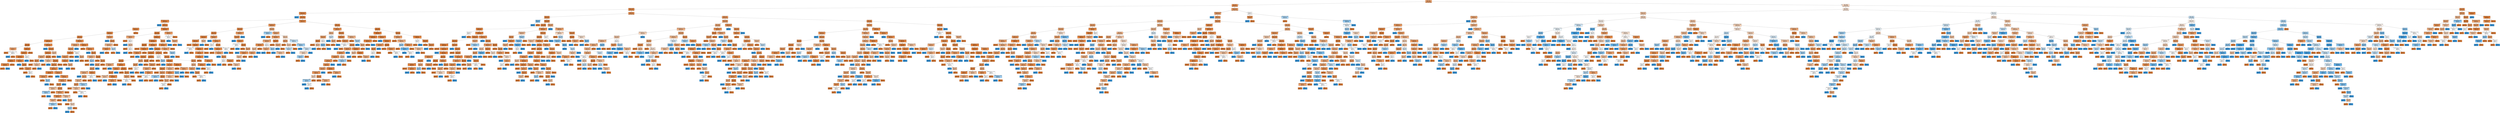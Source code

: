 digraph Tree {
node [shape=box, style="filled", color="black", fontname="helvetica"] ;
edge [fontname="helvetica"] ;
0 [label="age <= 0.341\ngini = 0.323\nsamples = 8000\nvalue = [6378, 1622]", fillcolor="#eca16b"] ;
1 [label="age <= -0.04\ngini = 0.21\nsamples = 5711\nvalue = [5032, 679]", fillcolor="#e99254"] ;
0 -> 1 [labeldistance=2.5, labelangle=45, headlabel="True"] ;
2 [label="balance <= 0.368\ngini = 0.173\nsamples = 4482\nvalue = [4052, 430]", fillcolor="#e88e4e"] ;
1 -> 2 ;
3 [label="credit_score <= -2.499\ngini = 0.128\nsamples = 2357\nvalue = [2195.0, 162.0]", fillcolor="#e78a48"] ;
2 -> 3 ;
4 [label="gini = 0.0\nsamples = 2\nvalue = [0, 2]", fillcolor="#399de5"] ;
3 -> 4 ;
5 [label="age <= -0.422\ngini = 0.127\nsamples = 2355\nvalue = [2195, 160]", fillcolor="#e78a47"] ;
3 -> 5 ;
6 [label="estimated_salary <= -1.729\ngini = 0.101\nsamples = 1577\nvalue = [1493, 84]", fillcolor="#e68844"] ;
5 -> 6 ;
7 [label="gini = 0.0\nsamples = 1\nvalue = [0, 1]", fillcolor="#399de5"] ;
6 -> 7 ;
8 [label="gender <= 0.5\ngini = 0.1\nsamples = 1576\nvalue = [1493, 83]", fillcolor="#e68844"] ;
6 -> 8 ;
9 [label="credit_score <= 1.412\ngini = 0.124\nsamples = 706\nvalue = [659, 47]", fillcolor="#e78a47"] ;
8 -> 9 ;
10 [label="credit_score <= 1.21\ngini = 0.134\nsamples = 652\nvalue = [605, 47]", fillcolor="#e78b48"] ;
9 -> 10 ;
11 [label="country <= 1.5\ngini = 0.126\nsamples = 622\nvalue = [580, 42]", fillcolor="#e78a47"] ;
10 -> 11 ;
12 [label="estimated_salary <= -0.157\ngini = 0.108\nsamples = 438\nvalue = [413, 25]", fillcolor="#e78945"] ;
11 -> 12 ;
13 [label="tenure <= 0.5\ngini = 0.053\nsamples = 185\nvalue = [180, 5]", fillcolor="#e6843e"] ;
12 -> 13 ;
14 [label="credit_score <= -0.461\ngini = 0.32\nsamples = 5\nvalue = [4, 1]", fillcolor="#eca06a"] ;
13 -> 14 ;
15 [label="gini = 0.0\nsamples = 3\nvalue = [3, 0]", fillcolor="#e58139"] ;
14 -> 15 ;
16 [label="estimated_salary <= -0.903\ngini = 0.5\nsamples = 2\nvalue = [1, 1]", fillcolor="#ffffff"] ;
14 -> 16 ;
17 [label="gini = 0.0\nsamples = 1\nvalue = [0, 1]", fillcolor="#399de5"] ;
16 -> 17 ;
18 [label="gini = 0.0\nsamples = 1\nvalue = [1, 0]", fillcolor="#e58139"] ;
16 -> 18 ;
19 [label="credit_score <= 0.238\ngini = 0.043\nsamples = 180\nvalue = [176, 4]", fillcolor="#e6843d"] ;
13 -> 19 ;
20 [label="credit_score <= 0.227\ngini = 0.069\nsamples = 111\nvalue = [107, 4]", fillcolor="#e68640"] ;
19 -> 20 ;
21 [label="estimated_salary <= -0.642\ngini = 0.054\nsamples = 109\nvalue = [106, 3]", fillcolor="#e6853f"] ;
20 -> 21 ;
22 [label="estimated_salary <= -1.44\ngini = 0.027\nsamples = 74\nvalue = [73, 1]", fillcolor="#e5833c"] ;
21 -> 22 ;
23 [label="estimated_salary <= -1.456\ngini = 0.095\nsamples = 20\nvalue = [19, 1]", fillcolor="#e68843"] ;
22 -> 23 ;
24 [label="gini = 0.0\nsamples = 19\nvalue = [19, 0]", fillcolor="#e58139"] ;
23 -> 24 ;
25 [label="gini = 0.0\nsamples = 1\nvalue = [0, 1]", fillcolor="#399de5"] ;
23 -> 25 ;
26 [label="gini = 0.0\nsamples = 54\nvalue = [54, 0]", fillcolor="#e58139"] ;
22 -> 26 ;
27 [label="estimated_salary <= -0.64\ngini = 0.108\nsamples = 35\nvalue = [33, 2]", fillcolor="#e78945"] ;
21 -> 27 ;
28 [label="gini = 0.0\nsamples = 1\nvalue = [0, 1]", fillcolor="#399de5"] ;
27 -> 28 ;
29 [label="age <= -0.612\ngini = 0.057\nsamples = 34\nvalue = [33, 1]", fillcolor="#e6853f"] ;
27 -> 29 ;
30 [label="gini = 0.0\nsamples = 25\nvalue = [25, 0]", fillcolor="#e58139"] ;
29 -> 30 ;
31 [label="credit_score <= -0.456\ngini = 0.198\nsamples = 9\nvalue = [8, 1]", fillcolor="#e89152"] ;
29 -> 31 ;
32 [label="gini = 0.0\nsamples = 7\nvalue = [7, 0]", fillcolor="#e58139"] ;
31 -> 32 ;
33 [label="tenure <= 5.5\ngini = 0.5\nsamples = 2\nvalue = [1, 1]", fillcolor="#ffffff"] ;
31 -> 33 ;
34 [label="gini = 0.0\nsamples = 1\nvalue = [0, 1]", fillcolor="#399de5"] ;
33 -> 34 ;
35 [label="gini = 0.0\nsamples = 1\nvalue = [1, 0]", fillcolor="#e58139"] ;
33 -> 35 ;
36 [label="country <= 0.5\ngini = 0.5\nsamples = 2\nvalue = [1, 1]", fillcolor="#ffffff"] ;
20 -> 36 ;
37 [label="gini = 0.0\nsamples = 1\nvalue = [0, 1]", fillcolor="#399de5"] ;
36 -> 37 ;
38 [label="gini = 0.0\nsamples = 1\nvalue = [1, 0]", fillcolor="#e58139"] ;
36 -> 38 ;
39 [label="gini = 0.0\nsamples = 69\nvalue = [69, 0]", fillcolor="#e58139"] ;
19 -> 39 ;
40 [label="estimated_salary <= -0.136\ngini = 0.146\nsamples = 253\nvalue = [233, 20]", fillcolor="#e78c4a"] ;
12 -> 40 ;
41 [label="gini = 0.0\nsamples = 3\nvalue = [0, 3]", fillcolor="#399de5"] ;
40 -> 41 ;
42 [label="balance <= 0.352\ngini = 0.127\nsamples = 250\nvalue = [233, 17]", fillcolor="#e78a47"] ;
40 -> 42 ;
43 [label="credit_score <= -1.79\ngini = 0.115\nsamples = 244\nvalue = [229, 15]", fillcolor="#e78946"] ;
42 -> 43 ;
44 [label="credit_score <= -1.827\ngini = 0.346\nsamples = 9\nvalue = [7, 2]", fillcolor="#eca572"] ;
43 -> 44 ;
45 [label="tenure <= 5.5\ngini = 0.219\nsamples = 8\nvalue = [7, 1]", fillcolor="#e99355"] ;
44 -> 45 ;
46 [label="gini = 0.0\nsamples = 5\nvalue = [5, 0]", fillcolor="#e58139"] ;
45 -> 46 ;
47 [label="credit_score <= -2.028\ngini = 0.444\nsamples = 3\nvalue = [2, 1]", fillcolor="#f2c09c"] ;
45 -> 47 ;
48 [label="gini = 0.0\nsamples = 2\nvalue = [2, 0]", fillcolor="#e58139"] ;
47 -> 48 ;
49 [label="gini = 0.0\nsamples = 1\nvalue = [0, 1]", fillcolor="#399de5"] ;
47 -> 49 ;
50 [label="gini = 0.0\nsamples = 1\nvalue = [0, 1]", fillcolor="#399de5"] ;
44 -> 50 ;
51 [label="age <= -1.804\ngini = 0.105\nsamples = 235\nvalue = [222, 13]", fillcolor="#e78845"] ;
43 -> 51 ;
52 [label="estimated_salary <= 0.6\ngini = 0.444\nsamples = 3\nvalue = [2, 1]", fillcolor="#f2c09c"] ;
51 -> 52 ;
53 [label="gini = 0.0\nsamples = 2\nvalue = [2, 0]", fillcolor="#e58139"] ;
52 -> 53 ;
54 [label="gini = 0.0\nsamples = 1\nvalue = [0, 1]", fillcolor="#399de5"] ;
52 -> 54 ;
55 [label="balance <= -0.567\ngini = 0.098\nsamples = 232\nvalue = [220, 12]", fillcolor="#e68844"] ;
51 -> 55 ;
56 [label="balance <= -0.576\ngini = 0.14\nsamples = 159\nvalue = [147, 12]", fillcolor="#e78b49"] ;
55 -> 56 ;
57 [label="estimated_salary <= 0.742\ngini = 0.13\nsamples = 158\nvalue = [147, 11]", fillcolor="#e78a48"] ;
56 -> 57 ;
58 [label="estimated_salary <= 0.011\ngini = 0.058\nsamples = 67\nvalue = [65, 2]", fillcolor="#e6853f"] ;
57 -> 58 ;
59 [label="estimated_salary <= -0.009\ngini = 0.231\nsamples = 15\nvalue = [13, 2]", fillcolor="#e99457"] ;
58 -> 59 ;
60 [label="gini = 0.0\nsamples = 12\nvalue = [12, 0]", fillcolor="#e58139"] ;
59 -> 60 ;
61 [label="age <= -0.708\ngini = 0.444\nsamples = 3\nvalue = [1, 2]", fillcolor="#9ccef2"] ;
59 -> 61 ;
62 [label="gini = 0.0\nsamples = 2\nvalue = [0, 2]", fillcolor="#399de5"] ;
61 -> 62 ;
63 [label="gini = 0.0\nsamples = 1\nvalue = [1, 0]", fillcolor="#e58139"] ;
61 -> 63 ;
64 [label="gini = 0.0\nsamples = 52\nvalue = [52, 0]", fillcolor="#e58139"] ;
58 -> 64 ;
65 [label="estimated_salary <= 0.753\ngini = 0.178\nsamples = 91\nvalue = [82, 9]", fillcolor="#e88f4f"] ;
57 -> 65 ;
66 [label="gini = 0.0\nsamples = 1\nvalue = [0, 1]", fillcolor="#399de5"] ;
65 -> 66 ;
67 [label="estimated_salary <= 1.447\ngini = 0.162\nsamples = 90\nvalue = [82, 8]", fillcolor="#e88d4c"] ;
65 -> 67 ;
68 [label="estimated_salary <= 1.439\ngini = 0.228\nsamples = 61\nvalue = [53, 8]", fillcolor="#e99457"] ;
67 -> 68 ;
69 [label="age <= -1.375\ngini = 0.206\nsamples = 60\nvalue = [53, 7]", fillcolor="#e89253"] ;
68 -> 69 ;
70 [label="estimated_salary <= 1.143\ngini = 0.444\nsamples = 6\nvalue = [4, 2]", fillcolor="#f2c09c"] ;
69 -> 70 ;
71 [label="estimated_salary <= 0.946\ngini = 0.444\nsamples = 3\nvalue = [1, 2]", fillcolor="#9ccef2"] ;
70 -> 71 ;
72 [label="gini = 0.0\nsamples = 1\nvalue = [1, 0]", fillcolor="#e58139"] ;
71 -> 72 ;
73 [label="gini = 0.0\nsamples = 2\nvalue = [0, 2]", fillcolor="#399de5"] ;
71 -> 73 ;
74 [label="gini = 0.0\nsamples = 3\nvalue = [3, 0]", fillcolor="#e58139"] ;
70 -> 74 ;
75 [label="tenure <= 5.5\ngini = 0.168\nsamples = 54\nvalue = [49, 5]", fillcolor="#e88e4d"] ;
69 -> 75 ;
76 [label="estimated_salary <= 1.194\ngini = 0.278\nsamples = 30\nvalue = [25, 5]", fillcolor="#ea9a61"] ;
75 -> 76 ;
77 [label="estimated_salary <= 0.846\ngini = 0.172\nsamples = 21\nvalue = [19, 2]", fillcolor="#e88e4e"] ;
76 -> 77 ;
78 [label="credit_score <= 0.315\ngini = 0.408\nsamples = 7\nvalue = [5, 2]", fillcolor="#efb388"] ;
77 -> 78 ;
79 [label="estimated_salary <= 0.767\ngini = 0.444\nsamples = 3\nvalue = [1, 2]", fillcolor="#9ccef2"] ;
78 -> 79 ;
80 [label="gini = 0.0\nsamples = 1\nvalue = [1, 0]", fillcolor="#e58139"] ;
79 -> 80 ;
81 [label="gini = 0.0\nsamples = 2\nvalue = [0, 2]", fillcolor="#399de5"] ;
79 -> 81 ;
82 [label="gini = 0.0\nsamples = 4\nvalue = [4, 0]", fillcolor="#e58139"] ;
78 -> 82 ;
83 [label="gini = 0.0\nsamples = 14\nvalue = [14, 0]", fillcolor="#e58139"] ;
77 -> 83 ;
84 [label="estimated_salary <= 1.258\ngini = 0.444\nsamples = 9\nvalue = [6, 3]", fillcolor="#f2c09c"] ;
76 -> 84 ;
85 [label="gini = 0.0\nsamples = 1\nvalue = [0, 1]", fillcolor="#399de5"] ;
84 -> 85 ;
86 [label="age <= -0.851\ngini = 0.375\nsamples = 8\nvalue = [6, 2]", fillcolor="#eeab7b"] ;
84 -> 86 ;
87 [label="gini = 0.0\nsamples = 3\nvalue = [3, 0]", fillcolor="#e58139"] ;
86 -> 87 ;
88 [label="age <= -0.612\ngini = 0.48\nsamples = 5\nvalue = [3, 2]", fillcolor="#f6d5bd"] ;
86 -> 88 ;
89 [label="tenure <= 4.0\ngini = 0.444\nsamples = 3\nvalue = [1, 2]", fillcolor="#9ccef2"] ;
88 -> 89 ;
90 [label="gini = 0.0\nsamples = 2\nvalue = [0, 2]", fillcolor="#399de5"] ;
89 -> 90 ;
91 [label="gini = 0.0\nsamples = 1\nvalue = [1, 0]", fillcolor="#e58139"] ;
89 -> 91 ;
92 [label="gini = 0.0\nsamples = 2\nvalue = [2, 0]", fillcolor="#e58139"] ;
88 -> 92 ;
93 [label="gini = 0.0\nsamples = 24\nvalue = [24, 0]", fillcolor="#e58139"] ;
75 -> 93 ;
94 [label="gini = 0.0\nsamples = 1\nvalue = [0, 1]", fillcolor="#399de5"] ;
68 -> 94 ;
95 [label="gini = 0.0\nsamples = 29\nvalue = [29, 0]", fillcolor="#e58139"] ;
67 -> 95 ;
96 [label="gini = 0.0\nsamples = 1\nvalue = [0, 1]", fillcolor="#399de5"] ;
56 -> 96 ;
97 [label="gini = 0.0\nsamples = 73\nvalue = [73, 0]", fillcolor="#e58139"] ;
55 -> 97 ;
98 [label="age <= -0.565\ngini = 0.444\nsamples = 6\nvalue = [4, 2]", fillcolor="#f2c09c"] ;
42 -> 98 ;
99 [label="gini = 0.0\nsamples = 4\nvalue = [4, 0]", fillcolor="#e58139"] ;
98 -> 99 ;
100 [label="gini = 0.0\nsamples = 2\nvalue = [0, 2]", fillcolor="#399de5"] ;
98 -> 100 ;
101 [label="estimated_salary <= -1.11\ngini = 0.168\nsamples = 184\nvalue = [167, 17]", fillcolor="#e88e4d"] ;
11 -> 101 ;
102 [label="estimated_salary <= -1.237\ngini = 0.332\nsamples = 38\nvalue = [30, 8]", fillcolor="#eca36e"] ;
101 -> 102 ;
103 [label="balance <= -0.473\ngini = 0.245\nsamples = 35\nvalue = [30, 5]", fillcolor="#e9965a"] ;
102 -> 103 ;
104 [label="credit_score <= -0.15\ngini = 0.128\nsamples = 29\nvalue = [27, 2]", fillcolor="#e78a48"] ;
103 -> 104 ;
105 [label="credit_score <= -0.176\ngini = 0.245\nsamples = 14\nvalue = [12, 2]", fillcolor="#e9965a"] ;
104 -> 105 ;
106 [label="credit_score <= -0.445\ngini = 0.142\nsamples = 13\nvalue = [12, 1]", fillcolor="#e78c49"] ;
105 -> 106 ;
107 [label="gini = 0.0\nsamples = 9\nvalue = [9, 0]", fillcolor="#e58139"] ;
106 -> 107 ;
108 [label="age <= -0.946\ngini = 0.375\nsamples = 4\nvalue = [3, 1]", fillcolor="#eeab7b"] ;
106 -> 108 ;
109 [label="gini = 0.0\nsamples = 1\nvalue = [0, 1]", fillcolor="#399de5"] ;
108 -> 109 ;
110 [label="gini = 0.0\nsamples = 3\nvalue = [3, 0]", fillcolor="#e58139"] ;
108 -> 110 ;
111 [label="gini = 0.0\nsamples = 1\nvalue = [0, 1]", fillcolor="#399de5"] ;
105 -> 111 ;
112 [label="gini = 0.0\nsamples = 15\nvalue = [15, 0]", fillcolor="#e58139"] ;
104 -> 112 ;
113 [label="balance <= -0.012\ngini = 0.5\nsamples = 6\nvalue = [3, 3]", fillcolor="#ffffff"] ;
103 -> 113 ;
114 [label="gini = 0.0\nsamples = 2\nvalue = [0, 2]", fillcolor="#399de5"] ;
113 -> 114 ;
115 [label="age <= -1.28\ngini = 0.375\nsamples = 4\nvalue = [3, 1]", fillcolor="#eeab7b"] ;
113 -> 115 ;
116 [label="gini = 0.0\nsamples = 1\nvalue = [0, 1]", fillcolor="#399de5"] ;
115 -> 116 ;
117 [label="gini = 0.0\nsamples = 3\nvalue = [3, 0]", fillcolor="#e58139"] ;
115 -> 117 ;
118 [label="gini = 0.0\nsamples = 3\nvalue = [0, 3]", fillcolor="#399de5"] ;
102 -> 118 ;
119 [label="estimated_salary <= -0.053\ngini = 0.116\nsamples = 146\nvalue = [137, 9]", fillcolor="#e78946"] ;
101 -> 119 ;
120 [label="gini = 0.0\nsamples = 45\nvalue = [45, 0]", fillcolor="#e58139"] ;
119 -> 120 ;
121 [label="estimated_salary <= -0.042\ngini = 0.162\nsamples = 101\nvalue = [92, 9]", fillcolor="#e88d4c"] ;
119 -> 121 ;
122 [label="gini = 0.0\nsamples = 1\nvalue = [0, 1]", fillcolor="#399de5"] ;
121 -> 122 ;
123 [label="age <= -1.566\ngini = 0.147\nsamples = 100\nvalue = [92, 8]", fillcolor="#e78c4a"] ;
121 -> 123 ;
124 [label="estimated_salary <= 1.027\ngini = 0.375\nsamples = 8\nvalue = [6, 2]", fillcolor="#eeab7b"] ;
123 -> 124 ;
125 [label="gini = 0.0\nsamples = 5\nvalue = [5, 0]", fillcolor="#e58139"] ;
124 -> 125 ;
126 [label="age <= -1.757\ngini = 0.444\nsamples = 3\nvalue = [1, 2]", fillcolor="#9ccef2"] ;
124 -> 126 ;
127 [label="gini = 0.0\nsamples = 1\nvalue = [1, 0]", fillcolor="#e58139"] ;
126 -> 127 ;
128 [label="gini = 0.0\nsamples = 2\nvalue = [0, 2]", fillcolor="#399de5"] ;
126 -> 128 ;
129 [label="age <= -0.898\ngini = 0.122\nsamples = 92\nvalue = [86, 6]", fillcolor="#e78a47"] ;
123 -> 129 ;
130 [label="gini = 0.0\nsamples = 41\nvalue = [41, 0]", fillcolor="#e58139"] ;
129 -> 130 ;
131 [label="age <= -0.612\ngini = 0.208\nsamples = 51\nvalue = [45, 6]", fillcolor="#e89253"] ;
129 -> 131 ;
132 [label="tenure <= 9.5\ngini = 0.291\nsamples = 34\nvalue = [28, 6]", fillcolor="#eb9c63"] ;
131 -> 132 ;
133 [label="tenure <= 3.5\ngini = 0.257\nsamples = 33\nvalue = [28, 5]", fillcolor="#ea985c"] ;
132 -> 133 ;
134 [label="estimated_salary <= 0.157\ngini = 0.375\nsamples = 16\nvalue = [12, 4]", fillcolor="#eeab7b"] ;
133 -> 134 ;
135 [label="gini = 0.0\nsamples = 1\nvalue = [0, 1]", fillcolor="#399de5"] ;
134 -> 135 ;
136 [label="age <= -0.708\ngini = 0.32\nsamples = 15\nvalue = [12, 3]", fillcolor="#eca06a"] ;
134 -> 136 ;
137 [label="credit_score <= 0.331\ngini = 0.42\nsamples = 10\nvalue = [7, 3]", fillcolor="#f0b78e"] ;
136 -> 137 ;
138 [label="tenure <= 2.5\ngini = 0.245\nsamples = 7\nvalue = [6, 1]", fillcolor="#e9965a"] ;
137 -> 138 ;
139 [label="gini = 0.0\nsamples = 4\nvalue = [4, 0]", fillcolor="#e58139"] ;
138 -> 139 ;
140 [label="estimated_salary <= 0.47\ngini = 0.444\nsamples = 3\nvalue = [2, 1]", fillcolor="#f2c09c"] ;
138 -> 140 ;
141 [label="gini = 0.0\nsamples = 1\nvalue = [1, 0]", fillcolor="#e58139"] ;
140 -> 141 ;
142 [label="estimated_salary <= 0.783\ngini = 0.5\nsamples = 2\nvalue = [1, 1]", fillcolor="#ffffff"] ;
140 -> 142 ;
143 [label="gini = 0.0\nsamples = 1\nvalue = [0, 1]", fillcolor="#399de5"] ;
142 -> 143 ;
144 [label="gini = 0.0\nsamples = 1\nvalue = [1, 0]", fillcolor="#e58139"] ;
142 -> 144 ;
145 [label="estimated_salary <= 0.324\ngini = 0.444\nsamples = 3\nvalue = [1, 2]", fillcolor="#9ccef2"] ;
137 -> 145 ;
146 [label="gini = 0.0\nsamples = 1\nvalue = [1, 0]", fillcolor="#e58139"] ;
145 -> 146 ;
147 [label="gini = 0.0\nsamples = 2\nvalue = [0, 2]", fillcolor="#399de5"] ;
145 -> 147 ;
148 [label="gini = 0.0\nsamples = 5\nvalue = [5, 0]", fillcolor="#e58139"] ;
136 -> 148 ;
149 [label="credit_score <= -1.19\ngini = 0.111\nsamples = 17\nvalue = [16, 1]", fillcolor="#e78945"] ;
133 -> 149 ;
150 [label="estimated_salary <= 0.346\ngini = 0.5\nsamples = 2\nvalue = [1, 1]", fillcolor="#ffffff"] ;
149 -> 150 ;
151 [label="gini = 0.0\nsamples = 1\nvalue = [1, 0]", fillcolor="#e58139"] ;
150 -> 151 ;
152 [label="gini = 0.0\nsamples = 1\nvalue = [0, 1]", fillcolor="#399de5"] ;
150 -> 152 ;
153 [label="gini = 0.0\nsamples = 15\nvalue = [15, 0]", fillcolor="#e58139"] ;
149 -> 153 ;
154 [label="gini = 0.0\nsamples = 1\nvalue = [0, 1]", fillcolor="#399de5"] ;
132 -> 154 ;
155 [label="gini = 0.0\nsamples = 17\nvalue = [17, 0]", fillcolor="#e58139"] ;
131 -> 155 ;
156 [label="credit_score <= 1.221\ngini = 0.278\nsamples = 30\nvalue = [25, 5]", fillcolor="#ea9a61"] ;
10 -> 156 ;
157 [label="gini = 0.0\nsamples = 1\nvalue = [0, 1]", fillcolor="#399de5"] ;
156 -> 157 ;
158 [label="tenure <= 4.5\ngini = 0.238\nsamples = 29\nvalue = [25, 4]", fillcolor="#e99559"] ;
156 -> 158 ;
159 [label="estimated_salary <= 0.453\ngini = 0.408\nsamples = 14\nvalue = [10, 4]", fillcolor="#efb388"] ;
158 -> 159 ;
160 [label="estimated_salary <= -1.011\ngini = 0.198\nsamples = 9\nvalue = [8, 1]", fillcolor="#e89152"] ;
159 -> 160 ;
161 [label="gini = 0.0\nsamples = 1\nvalue = [0, 1]", fillcolor="#399de5"] ;
160 -> 161 ;
162 [label="gini = 0.0\nsamples = 8\nvalue = [8, 0]", fillcolor="#e58139"] ;
160 -> 162 ;
163 [label="age <= -0.994\ngini = 0.48\nsamples = 5\nvalue = [2, 3]", fillcolor="#bddef6"] ;
159 -> 163 ;
164 [label="gini = 0.0\nsamples = 2\nvalue = [2, 0]", fillcolor="#e58139"] ;
163 -> 164 ;
165 [label="gini = 0.0\nsamples = 3\nvalue = [0, 3]", fillcolor="#399de5"] ;
163 -> 165 ;
166 [label="gini = 0.0\nsamples = 15\nvalue = [15, 0]", fillcolor="#e58139"] ;
158 -> 166 ;
167 [label="gini = 0.0\nsamples = 54\nvalue = [54, 0]", fillcolor="#e58139"] ;
9 -> 167 ;
168 [label="estimated_salary <= 1.692\ngini = 0.079\nsamples = 870\nvalue = [834, 36]", fillcolor="#e68642"] ;
8 -> 168 ;
169 [label="age <= -1.947\ngini = 0.074\nsamples = 853\nvalue = [820, 33]", fillcolor="#e68641"] ;
168 -> 169 ;
170 [label="estimated_salary <= -0.797\ngini = 0.346\nsamples = 9\nvalue = [7, 2]", fillcolor="#eca572"] ;
169 -> 170 ;
171 [label="gini = 0.0\nsamples = 5\nvalue = [5, 0]", fillcolor="#e58139"] ;
170 -> 171 ;
172 [label="country <= 1.0\ngini = 0.5\nsamples = 4\nvalue = [2, 2]", fillcolor="#ffffff"] ;
170 -> 172 ;
173 [label="gini = 0.0\nsamples = 1\nvalue = [0, 1]", fillcolor="#399de5"] ;
172 -> 173 ;
174 [label="tenure <= 5.0\ngini = 0.444\nsamples = 3\nvalue = [2, 1]", fillcolor="#f2c09c"] ;
172 -> 174 ;
175 [label="gini = 0.0\nsamples = 1\nvalue = [1, 0]", fillcolor="#e58139"] ;
174 -> 175 ;
176 [label="tenure <= 7.5\ngini = 0.5\nsamples = 2\nvalue = [1, 1]", fillcolor="#ffffff"] ;
174 -> 176 ;
177 [label="gini = 0.0\nsamples = 1\nvalue = [0, 1]", fillcolor="#399de5"] ;
176 -> 177 ;
178 [label="gini = 0.0\nsamples = 1\nvalue = [1, 0]", fillcolor="#e58139"] ;
176 -> 178 ;
179 [label="credit_score <= 1.878\ngini = 0.071\nsamples = 844\nvalue = [813.0, 31.0]", fillcolor="#e68641"] ;
169 -> 179 ;
180 [label="estimated_salary <= -0.84\ngini = 0.064\nsamples = 812\nvalue = [785, 27]", fillcolor="#e68540"] ;
179 -> 180 ;
181 [label="age <= -0.612\ngini = 0.009\nsamples = 217\nvalue = [216, 1]", fillcolor="#e5823a"] ;
180 -> 181 ;
182 [label="gini = 0.0\nsamples = 172\nvalue = [172, 0]", fillcolor="#e58139"] ;
181 -> 182 ;
183 [label="estimated_salary <= -1.578\ngini = 0.043\nsamples = 45\nvalue = [44, 1]", fillcolor="#e6843d"] ;
181 -> 183 ;
184 [label="estimated_salary <= -1.596\ngini = 0.18\nsamples = 10\nvalue = [9, 1]", fillcolor="#e88f4f"] ;
183 -> 184 ;
185 [label="gini = 0.0\nsamples = 9\nvalue = [9, 0]", fillcolor="#e58139"] ;
184 -> 185 ;
186 [label="gini = 0.0\nsamples = 1\nvalue = [0, 1]", fillcolor="#399de5"] ;
184 -> 186 ;
187 [label="gini = 0.0\nsamples = 35\nvalue = [35, 0]", fillcolor="#e58139"] ;
183 -> 187 ;
188 [label="estimated_salary <= -0.834\ngini = 0.084\nsamples = 595\nvalue = [569, 26]", fillcolor="#e68742"] ;
180 -> 188 ;
189 [label="gini = 0.0\nsamples = 1\nvalue = [0, 1]", fillcolor="#399de5"] ;
188 -> 189 ;
190 [label="credit_score <= 0.424\ngini = 0.081\nsamples = 594\nvalue = [569, 25]", fillcolor="#e68742"] ;
188 -> 190 ;
191 [label="credit_score <= -0.528\ngini = 0.055\nsamples = 392\nvalue = [381, 11]", fillcolor="#e6853f"] ;
190 -> 191 ;
192 [label="credit_score <= -0.6\ngini = 0.096\nsamples = 178\nvalue = [169, 9]", fillcolor="#e68844"] ;
191 -> 192 ;
193 [label="age <= -1.566\ngini = 0.07\nsamples = 164\nvalue = [158, 6]", fillcolor="#e68641"] ;
192 -> 193 ;
194 [label="estimated_salary <= 0.954\ngini = 0.346\nsamples = 9\nvalue = [7, 2]", fillcolor="#eca572"] ;
193 -> 194 ;
195 [label="gini = 0.0\nsamples = 7\nvalue = [7, 0]", fillcolor="#e58139"] ;
194 -> 195 ;
196 [label="gini = 0.0\nsamples = 2\nvalue = [0, 2]", fillcolor="#399de5"] ;
194 -> 196 ;
197 [label="estimated_salary <= -0.087\ngini = 0.05\nsamples = 155\nvalue = [151, 4]", fillcolor="#e6843e"] ;
193 -> 197 ;
198 [label="estimated_salary <= -0.1\ngini = 0.117\nsamples = 48\nvalue = [45, 3]", fillcolor="#e78946"] ;
197 -> 198 ;
199 [label="age <= -1.375\ngini = 0.081\nsamples = 47\nvalue = [45, 2]", fillcolor="#e68742"] ;
198 -> 199 ;
200 [label="credit_score <= -0.885\ngini = 0.444\nsamples = 3\nvalue = [2, 1]", fillcolor="#f2c09c"] ;
199 -> 200 ;
201 [label="gini = 0.0\nsamples = 2\nvalue = [2, 0]", fillcolor="#e58139"] ;
200 -> 201 ;
202 [label="gini = 0.0\nsamples = 1\nvalue = [0, 1]", fillcolor="#399de5"] ;
200 -> 202 ;
203 [label="estimated_salary <= -0.785\ngini = 0.044\nsamples = 44\nvalue = [43, 1]", fillcolor="#e6843e"] ;
199 -> 203 ;
204 [label="estimated_salary <= -0.786\ngini = 0.219\nsamples = 8\nvalue = [7, 1]", fillcolor="#e99355"] ;
203 -> 204 ;
205 [label="gini = 0.0\nsamples = 7\nvalue = [7, 0]", fillcolor="#e58139"] ;
204 -> 205 ;
206 [label="gini = 0.0\nsamples = 1\nvalue = [0, 1]", fillcolor="#399de5"] ;
204 -> 206 ;
207 [label="gini = 0.0\nsamples = 36\nvalue = [36, 0]", fillcolor="#e58139"] ;
203 -> 207 ;
208 [label="gini = 0.0\nsamples = 1\nvalue = [0, 1]", fillcolor="#399de5"] ;
198 -> 208 ;
209 [label="tenure <= 8.5\ngini = 0.019\nsamples = 107\nvalue = [106.0, 1.0]", fillcolor="#e5823b"] ;
197 -> 209 ;
210 [label="gini = 0.0\nsamples = 94\nvalue = [94, 0]", fillcolor="#e58139"] ;
209 -> 210 ;
211 [label="age <= -1.041\ngini = 0.142\nsamples = 13\nvalue = [12, 1]", fillcolor="#e78c49"] ;
209 -> 211 ;
212 [label="balance <= -0.631\ngini = 0.32\nsamples = 5\nvalue = [4, 1]", fillcolor="#eca06a"] ;
211 -> 212 ;
213 [label="estimated_salary <= 0.903\ngini = 0.5\nsamples = 2\nvalue = [1, 1]", fillcolor="#ffffff"] ;
212 -> 213 ;
214 [label="gini = 0.0\nsamples = 1\nvalue = [0, 1]", fillcolor="#399de5"] ;
213 -> 214 ;
215 [label="gini = 0.0\nsamples = 1\nvalue = [1, 0]", fillcolor="#e58139"] ;
213 -> 215 ;
216 [label="gini = 0.0\nsamples = 3\nvalue = [3, 0]", fillcolor="#e58139"] ;
212 -> 216 ;
217 [label="gini = 0.0\nsamples = 8\nvalue = [8, 0]", fillcolor="#e58139"] ;
211 -> 217 ;
218 [label="tenure <= 9.5\ngini = 0.337\nsamples = 14\nvalue = [11, 3]", fillcolor="#eca36f"] ;
192 -> 218 ;
219 [label="age <= -0.612\ngini = 0.26\nsamples = 13\nvalue = [11, 2]", fillcolor="#ea985d"] ;
218 -> 219 ;
220 [label="gini = 0.0\nsamples = 9\nvalue = [9, 0]", fillcolor="#e58139"] ;
219 -> 220 ;
221 [label="balance <= -0.395\ngini = 0.5\nsamples = 4\nvalue = [2, 2]", fillcolor="#ffffff"] ;
219 -> 221 ;
222 [label="gini = 0.0\nsamples = 2\nvalue = [0, 2]", fillcolor="#399de5"] ;
221 -> 222 ;
223 [label="gini = 0.0\nsamples = 2\nvalue = [2, 0]", fillcolor="#e58139"] ;
221 -> 223 ;
224 [label="gini = 0.0\nsamples = 1\nvalue = [0, 1]", fillcolor="#399de5"] ;
218 -> 224 ;
225 [label="tenure <= 1.5\ngini = 0.019\nsamples = 214\nvalue = [212.0, 2.0]", fillcolor="#e5823b"] ;
191 -> 225 ;
226 [label="age <= -0.708\ngini = 0.095\nsamples = 40\nvalue = [38, 2]", fillcolor="#e68843"] ;
225 -> 226 ;
227 [label="gini = 0.0\nsamples = 26\nvalue = [26, 0]", fillcolor="#e58139"] ;
226 -> 227 ;
228 [label="credit_score <= 0.005\ngini = 0.245\nsamples = 14\nvalue = [12, 2]", fillcolor="#e9965a"] ;
226 -> 228 ;
229 [label="estimated_salary <= -0.061\ngini = 0.346\nsamples = 9\nvalue = [7, 2]", fillcolor="#eca572"] ;
228 -> 229 ;
230 [label="gini = 0.0\nsamples = 1\nvalue = [0, 1]", fillcolor="#399de5"] ;
229 -> 230 ;
231 [label="estimated_salary <= 1.275\ngini = 0.219\nsamples = 8\nvalue = [7, 1]", fillcolor="#e99355"] ;
229 -> 231 ;
232 [label="gini = 0.0\nsamples = 6\nvalue = [6, 0]", fillcolor="#e58139"] ;
231 -> 232 ;
233 [label="estimated_salary <= 1.401\ngini = 0.5\nsamples = 2\nvalue = [1, 1]", fillcolor="#ffffff"] ;
231 -> 233 ;
234 [label="gini = 0.0\nsamples = 1\nvalue = [0, 1]", fillcolor="#399de5"] ;
233 -> 234 ;
235 [label="gini = 0.0\nsamples = 1\nvalue = [1, 0]", fillcolor="#e58139"] ;
233 -> 235 ;
236 [label="gini = 0.0\nsamples = 5\nvalue = [5, 0]", fillcolor="#e58139"] ;
228 -> 236 ;
237 [label="gini = 0.0\nsamples = 174\nvalue = [174, 0]", fillcolor="#e58139"] ;
225 -> 237 ;
238 [label="credit_score <= 0.434\ngini = 0.129\nsamples = 202\nvalue = [188.0, 14.0]", fillcolor="#e78a48"] ;
190 -> 238 ;
239 [label="age <= -0.994\ngini = 0.5\nsamples = 4\nvalue = [2, 2]", fillcolor="#ffffff"] ;
238 -> 239 ;
240 [label="gini = 0.0\nsamples = 1\nvalue = [1, 0]", fillcolor="#e58139"] ;
239 -> 240 ;
241 [label="tenure <= 3.0\ngini = 0.444\nsamples = 3\nvalue = [1, 2]", fillcolor="#9ccef2"] ;
239 -> 241 ;
242 [label="gini = 0.0\nsamples = 1\nvalue = [1, 0]", fillcolor="#e58139"] ;
241 -> 242 ;
243 [label="gini = 0.0\nsamples = 2\nvalue = [0, 2]", fillcolor="#399de5"] ;
241 -> 243 ;
244 [label="age <= -0.517\ngini = 0.114\nsamples = 198\nvalue = [186, 12]", fillcolor="#e78946"] ;
238 -> 244 ;
245 [label="credit_score <= 0.796\ngini = 0.089\nsamples = 171\nvalue = [163, 8]", fillcolor="#e68743"] ;
244 -> 245 ;
246 [label="credit_score <= 0.745\ngini = 0.182\nsamples = 69\nvalue = [62, 7]", fillcolor="#e88f4f"] ;
245 -> 246 ;
247 [label="balance <= -0.491\ngini = 0.103\nsamples = 55\nvalue = [52, 3]", fillcolor="#e68844"] ;
246 -> 247 ;
248 [label="gini = 0.0\nsamples = 38\nvalue = [38, 0]", fillcolor="#e58139"] ;
247 -> 248 ;
249 [label="balance <= -0.042\ngini = 0.291\nsamples = 17\nvalue = [14, 3]", fillcolor="#eb9c63"] ;
247 -> 249 ;
250 [label="estimated_salary <= -0.303\ngini = 0.444\nsamples = 3\nvalue = [1, 2]", fillcolor="#9ccef2"] ;
249 -> 250 ;
251 [label="gini = 0.0\nsamples = 1\nvalue = [1, 0]", fillcolor="#e58139"] ;
250 -> 251 ;
252 [label="gini = 0.0\nsamples = 2\nvalue = [0, 2]", fillcolor="#399de5"] ;
250 -> 252 ;
253 [label="country <= 1.5\ngini = 0.133\nsamples = 14\nvalue = [13, 1]", fillcolor="#e78b48"] ;
249 -> 253 ;
254 [label="gini = 0.0\nsamples = 10\nvalue = [10, 0]", fillcolor="#e58139"] ;
253 -> 254 ;
255 [label="age <= -0.708\ngini = 0.375\nsamples = 4\nvalue = [3, 1]", fillcolor="#eeab7b"] ;
253 -> 255 ;
256 [label="balance <= 0.146\ngini = 0.5\nsamples = 2\nvalue = [1, 1]", fillcolor="#ffffff"] ;
255 -> 256 ;
257 [label="gini = 0.0\nsamples = 1\nvalue = [1, 0]", fillcolor="#e58139"] ;
256 -> 257 ;
258 [label="gini = 0.0\nsamples = 1\nvalue = [0, 1]", fillcolor="#399de5"] ;
256 -> 258 ;
259 [label="gini = 0.0\nsamples = 2\nvalue = [2, 0]", fillcolor="#e58139"] ;
255 -> 259 ;
260 [label="estimated_salary <= 0.602\ngini = 0.408\nsamples = 14\nvalue = [10, 4]", fillcolor="#efb388"] ;
246 -> 260 ;
261 [label="estimated_salary <= -0.103\ngini = 0.18\nsamples = 10\nvalue = [9, 1]", fillcolor="#e88f4f"] ;
260 -> 261 ;
262 [label="estimated_salary <= -0.423\ngini = 0.444\nsamples = 3\nvalue = [2, 1]", fillcolor="#f2c09c"] ;
261 -> 262 ;
263 [label="gini = 0.0\nsamples = 2\nvalue = [2, 0]", fillcolor="#e58139"] ;
262 -> 263 ;
264 [label="gini = 0.0\nsamples = 1\nvalue = [0, 1]", fillcolor="#399de5"] ;
262 -> 264 ;
265 [label="gini = 0.0\nsamples = 7\nvalue = [7, 0]", fillcolor="#e58139"] ;
261 -> 265 ;
266 [label="tenure <= 6.0\ngini = 0.375\nsamples = 4\nvalue = [1, 3]", fillcolor="#7bbeee"] ;
260 -> 266 ;
267 [label="gini = 0.0\nsamples = 3\nvalue = [0, 3]", fillcolor="#399de5"] ;
266 -> 267 ;
268 [label="gini = 0.0\nsamples = 1\nvalue = [1, 0]", fillcolor="#e58139"] ;
266 -> 268 ;
269 [label="estimated_salary <= 1.619\ngini = 0.019\nsamples = 102\nvalue = [101, 1]", fillcolor="#e5823b"] ;
245 -> 269 ;
270 [label="gini = 0.0\nsamples = 97\nvalue = [97, 0]", fillcolor="#e58139"] ;
269 -> 270 ;
271 [label="estimated_salary <= 1.633\ngini = 0.32\nsamples = 5\nvalue = [4, 1]", fillcolor="#eca06a"] ;
269 -> 271 ;
272 [label="gini = 0.0\nsamples = 1\nvalue = [0, 1]", fillcolor="#399de5"] ;
271 -> 272 ;
273 [label="gini = 0.0\nsamples = 4\nvalue = [4, 0]", fillcolor="#e58139"] ;
271 -> 273 ;
274 [label="tenure <= 4.5\ngini = 0.252\nsamples = 27\nvalue = [23, 4]", fillcolor="#ea975b"] ;
244 -> 274 ;
275 [label="tenure <= 3.5\ngini = 0.397\nsamples = 11\nvalue = [8, 3]", fillcolor="#efb083"] ;
274 -> 275 ;
276 [label="credit_score <= 0.615\ngini = 0.32\nsamples = 10\nvalue = [8, 2]", fillcolor="#eca06a"] ;
275 -> 276 ;
277 [label="gini = 0.0\nsamples = 1\nvalue = [0, 1]", fillcolor="#399de5"] ;
276 -> 277 ;
278 [label="country <= 1.5\ngini = 0.198\nsamples = 9\nvalue = [8, 1]", fillcolor="#e89152"] ;
276 -> 278 ;
279 [label="gini = 0.0\nsamples = 7\nvalue = [7, 0]", fillcolor="#e58139"] ;
278 -> 279 ;
280 [label="estimated_salary <= 0.444\ngini = 0.5\nsamples = 2\nvalue = [1, 1]", fillcolor="#ffffff"] ;
278 -> 280 ;
281 [label="gini = 0.0\nsamples = 1\nvalue = [1, 0]", fillcolor="#e58139"] ;
280 -> 281 ;
282 [label="gini = 0.0\nsamples = 1\nvalue = [0, 1]", fillcolor="#399de5"] ;
280 -> 282 ;
283 [label="gini = 0.0\nsamples = 1\nvalue = [0, 1]", fillcolor="#399de5"] ;
275 -> 283 ;
284 [label="estimated_salary <= 1.392\ngini = 0.117\nsamples = 16\nvalue = [15, 1]", fillcolor="#e78946"] ;
274 -> 284 ;
285 [label="gini = 0.0\nsamples = 14\nvalue = [14, 0]", fillcolor="#e58139"] ;
284 -> 285 ;
286 [label="tenure <= 7.0\ngini = 0.5\nsamples = 2\nvalue = [1, 1]", fillcolor="#ffffff"] ;
284 -> 286 ;
287 [label="gini = 0.0\nsamples = 1\nvalue = [1, 0]", fillcolor="#e58139"] ;
286 -> 287 ;
288 [label="gini = 0.0\nsamples = 1\nvalue = [0, 1]", fillcolor="#399de5"] ;
286 -> 288 ;
289 [label="tenure <= 8.5\ngini = 0.219\nsamples = 32\nvalue = [28, 4]", fillcolor="#e99355"] ;
179 -> 289 ;
290 [label="estimated_salary <= -0.846\ngini = 0.124\nsamples = 30\nvalue = [28, 2]", fillcolor="#e78a47"] ;
289 -> 290 ;
291 [label="estimated_salary <= -1.083\ngini = 0.32\nsamples = 10\nvalue = [8, 2]", fillcolor="#eca06a"] ;
290 -> 291 ;
292 [label="gini = 0.0\nsamples = 7\nvalue = [7, 0]", fillcolor="#e58139"] ;
291 -> 292 ;
293 [label="balance <= 0.092\ngini = 0.444\nsamples = 3\nvalue = [1, 2]", fillcolor="#9ccef2"] ;
291 -> 293 ;
294 [label="gini = 0.0\nsamples = 2\nvalue = [0, 2]", fillcolor="#399de5"] ;
293 -> 294 ;
295 [label="gini = 0.0\nsamples = 1\nvalue = [1, 0]", fillcolor="#e58139"] ;
293 -> 295 ;
296 [label="gini = 0.0\nsamples = 20\nvalue = [20, 0]", fillcolor="#e58139"] ;
290 -> 296 ;
297 [label="gini = 0.0\nsamples = 2\nvalue = [0, 2]", fillcolor="#399de5"] ;
289 -> 297 ;
298 [label="estimated_salary <= 1.711\ngini = 0.291\nsamples = 17\nvalue = [14, 3]", fillcolor="#eb9c63"] ;
168 -> 298 ;
299 [label="credit_score <= -0.481\ngini = 0.5\nsamples = 6\nvalue = [3, 3]", fillcolor="#ffffff"] ;
298 -> 299 ;
300 [label="gini = 0.0\nsamples = 2\nvalue = [0, 2]", fillcolor="#399de5"] ;
299 -> 300 ;
301 [label="balance <= -0.468\ngini = 0.375\nsamples = 4\nvalue = [3, 1]", fillcolor="#eeab7b"] ;
299 -> 301 ;
302 [label="gini = 0.0\nsamples = 3\nvalue = [3, 0]", fillcolor="#e58139"] ;
301 -> 302 ;
303 [label="gini = 0.0\nsamples = 1\nvalue = [0, 1]", fillcolor="#399de5"] ;
301 -> 303 ;
304 [label="gini = 0.0\nsamples = 11\nvalue = [11, 0]", fillcolor="#e58139"] ;
298 -> 304 ;
305 [label="credit_score <= -0.331\ngini = 0.176\nsamples = 778\nvalue = [702, 76]", fillcolor="#e88f4e"] ;
5 -> 305 ;
306 [label="credit_score <= -0.652\ngini = 0.227\nsamples = 284\nvalue = [247, 37]", fillcolor="#e99457"] ;
305 -> 306 ;
307 [label="balance <= -0.067\ngini = 0.159\nsamples = 206\nvalue = [188, 18]", fillcolor="#e78d4c"] ;
306 -> 307 ;
308 [label="age <= -0.136\ngini = 0.124\nsamples = 165\nvalue = [154, 11]", fillcolor="#e78a47"] ;
307 -> 308 ;
309 [label="credit_score <= -0.683\ngini = 0.078\nsamples = 123\nvalue = [118, 5]", fillcolor="#e68641"] ;
308 -> 309 ;
310 [label="credit_score <= -1.459\ngini = 0.064\nsamples = 120\nvalue = [116, 4]", fillcolor="#e68540"] ;
309 -> 310 ;
311 [label="gini = 0.0\nsamples = 38\nvalue = [38, 0]", fillcolor="#e58139"] ;
310 -> 311 ;
312 [label="credit_score <= -1.428\ngini = 0.093\nsamples = 82\nvalue = [78, 4]", fillcolor="#e68743"] ;
310 -> 312 ;
313 [label="estimated_salary <= 0.795\ngini = 0.5\nsamples = 2\nvalue = [1, 1]", fillcolor="#ffffff"] ;
312 -> 313 ;
314 [label="gini = 0.0\nsamples = 1\nvalue = [0, 1]", fillcolor="#399de5"] ;
313 -> 314 ;
315 [label="gini = 0.0\nsamples = 1\nvalue = [1, 0]", fillcolor="#e58139"] ;
313 -> 315 ;
316 [label="estimated_salary <= -0.011\ngini = 0.072\nsamples = 80\nvalue = [77, 3]", fillcolor="#e68641"] ;
312 -> 316 ;
317 [label="estimated_salary <= -0.036\ngini = 0.13\nsamples = 43\nvalue = [40, 3]", fillcolor="#e78a48"] ;
316 -> 317 ;
318 [label="estimated_salary <= -0.844\ngini = 0.091\nsamples = 42\nvalue = [40, 2]", fillcolor="#e68743"] ;
317 -> 318 ;
319 [label="gini = 0.0\nsamples = 22\nvalue = [22, 0]", fillcolor="#e58139"] ;
318 -> 319 ;
320 [label="estimated_salary <= -0.763\ngini = 0.18\nsamples = 20\nvalue = [18, 2]", fillcolor="#e88f4f"] ;
318 -> 320 ;
321 [label="gini = 0.0\nsamples = 2\nvalue = [0, 2]", fillcolor="#399de5"] ;
320 -> 321 ;
322 [label="gini = 0.0\nsamples = 18\nvalue = [18, 0]", fillcolor="#e58139"] ;
320 -> 322 ;
323 [label="gini = 0.0\nsamples = 1\nvalue = [0, 1]", fillcolor="#399de5"] ;
317 -> 323 ;
324 [label="gini = 0.0\nsamples = 37\nvalue = [37, 0]", fillcolor="#e58139"] ;
316 -> 324 ;
325 [label="tenure <= 4.5\ngini = 0.444\nsamples = 3\nvalue = [2, 1]", fillcolor="#f2c09c"] ;
309 -> 325 ;
326 [label="gini = 0.0\nsamples = 1\nvalue = [0, 1]", fillcolor="#399de5"] ;
325 -> 326 ;
327 [label="gini = 0.0\nsamples = 2\nvalue = [2, 0]", fillcolor="#e58139"] ;
325 -> 327 ;
328 [label="credit_score <= -2.354\ngini = 0.245\nsamples = 42\nvalue = [36, 6]", fillcolor="#e9965a"] ;
308 -> 328 ;
329 [label="gini = 0.0\nsamples = 1\nvalue = [0, 1]", fillcolor="#399de5"] ;
328 -> 329 ;
330 [label="estimated_salary <= -1.697\ngini = 0.214\nsamples = 41\nvalue = [36, 5]", fillcolor="#e99254"] ;
328 -> 330 ;
331 [label="gender <= 0.5\ngini = 0.5\nsamples = 2\nvalue = [1, 1]", fillcolor="#ffffff"] ;
330 -> 331 ;
332 [label="gini = 0.0\nsamples = 1\nvalue = [1, 0]", fillcolor="#e58139"] ;
331 -> 332 ;
333 [label="gini = 0.0\nsamples = 1\nvalue = [0, 1]", fillcolor="#399de5"] ;
331 -> 333 ;
334 [label="tenure <= 9.5\ngini = 0.184\nsamples = 39\nvalue = [35, 4]", fillcolor="#e88f50"] ;
330 -> 334 ;
335 [label="estimated_salary <= 0.299\ngini = 0.149\nsamples = 37\nvalue = [34, 3]", fillcolor="#e78c4a"] ;
334 -> 335 ;
336 [label="gini = 0.0\nsamples = 21\nvalue = [21, 0]", fillcolor="#e58139"] ;
335 -> 336 ;
337 [label="estimated_salary <= 0.451\ngini = 0.305\nsamples = 16\nvalue = [13, 3]", fillcolor="#eb9e67"] ;
335 -> 337 ;
338 [label="gini = 0.0\nsamples = 1\nvalue = [0, 1]", fillcolor="#399de5"] ;
337 -> 338 ;
339 [label="tenure <= 2.5\ngini = 0.231\nsamples = 15\nvalue = [13, 2]", fillcolor="#e99457"] ;
337 -> 339 ;
340 [label="gender <= 0.5\ngini = 0.5\nsamples = 2\nvalue = [1, 1]", fillcolor="#ffffff"] ;
339 -> 340 ;
341 [label="gini = 0.0\nsamples = 1\nvalue = [0, 1]", fillcolor="#399de5"] ;
340 -> 341 ;
342 [label="gini = 0.0\nsamples = 1\nvalue = [1, 0]", fillcolor="#e58139"] ;
340 -> 342 ;
343 [label="credit_score <= -1.164\ngini = 0.142\nsamples = 13\nvalue = [12, 1]", fillcolor="#e78c49"] ;
339 -> 343 ;
344 [label="gini = 0.0\nsamples = 10\nvalue = [10, 0]", fillcolor="#e58139"] ;
343 -> 344 ;
345 [label="credit_score <= -0.983\ngini = 0.444\nsamples = 3\nvalue = [2, 1]", fillcolor="#f2c09c"] ;
343 -> 345 ;
346 [label="gini = 0.0\nsamples = 1\nvalue = [0, 1]", fillcolor="#399de5"] ;
345 -> 346 ;
347 [label="gini = 0.0\nsamples = 2\nvalue = [2, 0]", fillcolor="#e58139"] ;
345 -> 347 ;
348 [label="credit_score <= -0.937\ngini = 0.5\nsamples = 2\nvalue = [1, 1]", fillcolor="#ffffff"] ;
334 -> 348 ;
349 [label="gini = 0.0\nsamples = 1\nvalue = [0, 1]", fillcolor="#399de5"] ;
348 -> 349 ;
350 [label="gini = 0.0\nsamples = 1\nvalue = [1, 0]", fillcolor="#e58139"] ;
348 -> 350 ;
351 [label="estimated_salary <= 1.123\ngini = 0.283\nsamples = 41\nvalue = [34.0, 7.0]", fillcolor="#ea9b62"] ;
307 -> 351 ;
352 [label="balance <= -0.038\ngini = 0.188\nsamples = 38\nvalue = [34, 4]", fillcolor="#e89050"] ;
351 -> 352 ;
353 [label="gini = 0.0\nsamples = 1\nvalue = [0, 1]", fillcolor="#399de5"] ;
352 -> 353 ;
354 [label="credit_score <= -2.225\ngini = 0.149\nsamples = 37\nvalue = [34, 3]", fillcolor="#e78c4a"] ;
352 -> 354 ;
355 [label="estimated_salary <= -0.11\ngini = 0.5\nsamples = 2\nvalue = [1, 1]", fillcolor="#ffffff"] ;
354 -> 355 ;
356 [label="gini = 0.0\nsamples = 1\nvalue = [1, 0]", fillcolor="#e58139"] ;
355 -> 356 ;
357 [label="gini = 0.0\nsamples = 1\nvalue = [0, 1]", fillcolor="#399de5"] ;
355 -> 357 ;
358 [label="tenure <= 7.5\ngini = 0.108\nsamples = 35\nvalue = [33, 2]", fillcolor="#e78945"] ;
354 -> 358 ;
359 [label="gini = 0.0\nsamples = 26\nvalue = [26, 0]", fillcolor="#e58139"] ;
358 -> 359 ;
360 [label="age <= -0.326\ngini = 0.346\nsamples = 9\nvalue = [7, 2]", fillcolor="#eca572"] ;
358 -> 360 ;
361 [label="gini = 0.0\nsamples = 1\nvalue = [0, 1]", fillcolor="#399de5"] ;
360 -> 361 ;
362 [label="estimated_salary <= -0.583\ngini = 0.219\nsamples = 8\nvalue = [7, 1]", fillcolor="#e99355"] ;
360 -> 362 ;
363 [label="balance <= 0.174\ngini = 0.444\nsamples = 3\nvalue = [2, 1]", fillcolor="#f2c09c"] ;
362 -> 363 ;
364 [label="gini = 0.0\nsamples = 2\nvalue = [2, 0]", fillcolor="#e58139"] ;
363 -> 364 ;
365 [label="gini = 0.0\nsamples = 1\nvalue = [0, 1]", fillcolor="#399de5"] ;
363 -> 365 ;
366 [label="gini = 0.0\nsamples = 5\nvalue = [5, 0]", fillcolor="#e58139"] ;
362 -> 366 ;
367 [label="gini = 0.0\nsamples = 3\nvalue = [0, 3]", fillcolor="#399de5"] ;
351 -> 367 ;
368 [label="tenure <= 0.5\ngini = 0.369\nsamples = 78\nvalue = [59, 19]", fillcolor="#edaa79"] ;
306 -> 368 ;
369 [label="estimated_salary <= -0.171\ngini = 0.444\nsamples = 3\nvalue = [1, 2]", fillcolor="#9ccef2"] ;
368 -> 369 ;
370 [label="gini = 0.0\nsamples = 2\nvalue = [0, 2]", fillcolor="#399de5"] ;
369 -> 370 ;
371 [label="gini = 0.0\nsamples = 1\nvalue = [1, 0]", fillcolor="#e58139"] ;
369 -> 371 ;
372 [label="credit_score <= -0.435\ngini = 0.351\nsamples = 75\nvalue = [58, 17]", fillcolor="#eda673"] ;
368 -> 372 ;
373 [label="estimated_salary <= 0.029\ngini = 0.269\nsamples = 50\nvalue = [42, 8]", fillcolor="#ea995f"] ;
372 -> 373 ;
374 [label="estimated_salary <= -0.575\ngini = 0.366\nsamples = 29\nvalue = [22, 7]", fillcolor="#eda978"] ;
373 -> 374 ;
375 [label="estimated_salary <= -1.513\ngini = 0.188\nsamples = 19\nvalue = [17, 2]", fillcolor="#e89050"] ;
374 -> 375 ;
376 [label="age <= -0.136\ngini = 0.444\nsamples = 6\nvalue = [4, 2]", fillcolor="#f2c09c"] ;
375 -> 376 ;
377 [label="credit_score <= -0.538\ngini = 0.32\nsamples = 5\nvalue = [4, 1]", fillcolor="#eca06a"] ;
376 -> 377 ;
378 [label="gini = 0.0\nsamples = 4\nvalue = [4, 0]", fillcolor="#e58139"] ;
377 -> 378 ;
379 [label="gini = 0.0\nsamples = 1\nvalue = [0, 1]", fillcolor="#399de5"] ;
377 -> 379 ;
380 [label="gini = 0.0\nsamples = 1\nvalue = [0, 1]", fillcolor="#399de5"] ;
376 -> 380 ;
381 [label="gini = 0.0\nsamples = 13\nvalue = [13, 0]", fillcolor="#e58139"] ;
375 -> 381 ;
382 [label="tenure <= 3.0\ngini = 0.5\nsamples = 10\nvalue = [5, 5]", fillcolor="#ffffff"] ;
374 -> 382 ;
383 [label="credit_score <= -0.642\ngini = 0.375\nsamples = 4\nvalue = [3, 1]", fillcolor="#eeab7b"] ;
382 -> 383 ;
384 [label="gini = 0.0\nsamples = 1\nvalue = [0, 1]", fillcolor="#399de5"] ;
383 -> 384 ;
385 [label="gini = 0.0\nsamples = 3\nvalue = [3, 0]", fillcolor="#e58139"] ;
383 -> 385 ;
386 [label="tenure <= 7.5\ngini = 0.444\nsamples = 6\nvalue = [2, 4]", fillcolor="#9ccef2"] ;
382 -> 386 ;
387 [label="gini = 0.0\nsamples = 3\nvalue = [0, 3]", fillcolor="#399de5"] ;
386 -> 387 ;
388 [label="estimated_salary <= -0.009\ngini = 0.444\nsamples = 3\nvalue = [2, 1]", fillcolor="#f2c09c"] ;
386 -> 388 ;
389 [label="gini = 0.0\nsamples = 2\nvalue = [2, 0]", fillcolor="#e58139"] ;
388 -> 389 ;
390 [label="gini = 0.0\nsamples = 1\nvalue = [0, 1]", fillcolor="#399de5"] ;
388 -> 390 ;
391 [label="balance <= 0.009\ngini = 0.091\nsamples = 21\nvalue = [20, 1]", fillcolor="#e68743"] ;
373 -> 391 ;
392 [label="gini = 0.0\nsamples = 17\nvalue = [17, 0]", fillcolor="#e58139"] ;
391 -> 392 ;
393 [label="balance <= 0.148\ngini = 0.375\nsamples = 4\nvalue = [3, 1]", fillcolor="#eeab7b"] ;
391 -> 393 ;
394 [label="gini = 0.0\nsamples = 1\nvalue = [0, 1]", fillcolor="#399de5"] ;
393 -> 394 ;
395 [label="gini = 0.0\nsamples = 3\nvalue = [3, 0]", fillcolor="#e58139"] ;
393 -> 395 ;
396 [label="gender <= 0.5\ngini = 0.461\nsamples = 25\nvalue = [16, 9]", fillcolor="#f4c8a8"] ;
372 -> 396 ;
397 [label="tenure <= 5.5\ngini = 0.32\nsamples = 15\nvalue = [12, 3]", fillcolor="#eca06a"] ;
396 -> 397 ;
398 [label="gini = 0.0\nsamples = 7\nvalue = [7, 0]", fillcolor="#e58139"] ;
397 -> 398 ;
399 [label="tenure <= 8.5\ngini = 0.469\nsamples = 8\nvalue = [5, 3]", fillcolor="#f5cdb0"] ;
397 -> 399 ;
400 [label="credit_score <= -0.393\ngini = 0.48\nsamples = 5\nvalue = [2, 3]", fillcolor="#bddef6"] ;
399 -> 400 ;
401 [label="gini = 0.0\nsamples = 2\nvalue = [2, 0]", fillcolor="#e58139"] ;
400 -> 401 ;
402 [label="gini = 0.0\nsamples = 3\nvalue = [0, 3]", fillcolor="#399de5"] ;
400 -> 402 ;
403 [label="gini = 0.0\nsamples = 3\nvalue = [3, 0]", fillcolor="#e58139"] ;
399 -> 403 ;
404 [label="estimated_salary <= -1.344\ngini = 0.48\nsamples = 10\nvalue = [4, 6]", fillcolor="#bddef6"] ;
396 -> 404 ;
405 [label="gini = 0.0\nsamples = 1\nvalue = [1, 0]", fillcolor="#e58139"] ;
404 -> 405 ;
406 [label="estimated_salary <= -0.956\ngini = 0.444\nsamples = 9\nvalue = [3, 6]", fillcolor="#9ccef2"] ;
404 -> 406 ;
407 [label="gini = 0.0\nsamples = 2\nvalue = [0, 2]", fillcolor="#399de5"] ;
406 -> 407 ;
408 [label="estimated_salary <= 1.121\ngini = 0.49\nsamples = 7\nvalue = [3, 4]", fillcolor="#cee6f8"] ;
406 -> 408 ;
409 [label="estimated_salary <= 0.119\ngini = 0.48\nsamples = 5\nvalue = [3, 2]", fillcolor="#f6d5bd"] ;
408 -> 409 ;
410 [label="credit_score <= -0.404\ngini = 0.444\nsamples = 3\nvalue = [1, 2]", fillcolor="#9ccef2"] ;
409 -> 410 ;
411 [label="gini = 0.0\nsamples = 1\nvalue = [1, 0]", fillcolor="#e58139"] ;
410 -> 411 ;
412 [label="gini = 0.0\nsamples = 2\nvalue = [0, 2]", fillcolor="#399de5"] ;
410 -> 412 ;
413 [label="gini = 0.0\nsamples = 2\nvalue = [2, 0]", fillcolor="#e58139"] ;
409 -> 413 ;
414 [label="gini = 0.0\nsamples = 2\nvalue = [0, 2]", fillcolor="#399de5"] ;
408 -> 414 ;
415 [label="gender <= 0.5\ngini = 0.145\nsamples = 494\nvalue = [455, 39]", fillcolor="#e78c4a"] ;
305 -> 415 ;
416 [label="estimated_salary <= -1.398\ngini = 0.22\nsamples = 207\nvalue = [181, 26]", fillcolor="#e99355"] ;
415 -> 416 ;
417 [label="tenure <= 7.5\ngini = 0.4\nsamples = 29\nvalue = [21, 8]", fillcolor="#efb184"] ;
416 -> 417 ;
418 [label="balance <= -0.772\ngini = 0.298\nsamples = 22\nvalue = [18, 4]", fillcolor="#eb9d65"] ;
417 -> 418 ;
419 [label="tenure <= 5.5\ngini = 0.117\nsamples = 16\nvalue = [15, 1]", fillcolor="#e78946"] ;
418 -> 419 ;
420 [label="gini = 0.0\nsamples = 13\nvalue = [13, 0]", fillcolor="#e58139"] ;
419 -> 420 ;
421 [label="tenure <= 6.5\ngini = 0.444\nsamples = 3\nvalue = [2, 1]", fillcolor="#f2c09c"] ;
419 -> 421 ;
422 [label="gini = 0.0\nsamples = 1\nvalue = [0, 1]", fillcolor="#399de5"] ;
421 -> 422 ;
423 [label="gini = 0.0\nsamples = 2\nvalue = [2, 0]", fillcolor="#e58139"] ;
421 -> 423 ;
424 [label="tenure <= 4.0\ngini = 0.5\nsamples = 6\nvalue = [3, 3]", fillcolor="#ffffff"] ;
418 -> 424 ;
425 [label="tenure <= 1.5\ngini = 0.375\nsamples = 4\nvalue = [1, 3]", fillcolor="#7bbeee"] ;
424 -> 425 ;
426 [label="gini = 0.0\nsamples = 1\nvalue = [1, 0]", fillcolor="#e58139"] ;
425 -> 426 ;
427 [label="gini = 0.0\nsamples = 3\nvalue = [0, 3]", fillcolor="#399de5"] ;
425 -> 427 ;
428 [label="gini = 0.0\nsamples = 2\nvalue = [2, 0]", fillcolor="#e58139"] ;
424 -> 428 ;
429 [label="age <= -0.231\ngini = 0.49\nsamples = 7\nvalue = [3, 4]", fillcolor="#cee6f8"] ;
417 -> 429 ;
430 [label="gini = 0.0\nsamples = 3\nvalue = [0, 3]", fillcolor="#399de5"] ;
429 -> 430 ;
431 [label="tenure <= 9.5\ngini = 0.375\nsamples = 4\nvalue = [3, 1]", fillcolor="#eeab7b"] ;
429 -> 431 ;
432 [label="gini = 0.0\nsamples = 3\nvalue = [3, 0]", fillcolor="#e58139"] ;
431 -> 432 ;
433 [label="gini = 0.0\nsamples = 1\nvalue = [0, 1]", fillcolor="#399de5"] ;
431 -> 433 ;
434 [label="balance <= 0.141\ngini = 0.182\nsamples = 178\nvalue = [160, 18]", fillcolor="#e88f4f"] ;
416 -> 434 ;
435 [label="credit_score <= 0.124\ngini = 0.149\nsamples = 160\nvalue = [147, 13]", fillcolor="#e78c4b"] ;
434 -> 435 ;
436 [label="gini = 0.0\nsamples = 48\nvalue = [48, 0]", fillcolor="#e58139"] ;
435 -> 436 ;
437 [label="credit_score <= 0.134\ngini = 0.205\nsamples = 112\nvalue = [99, 13]", fillcolor="#e89253"] ;
435 -> 437 ;
438 [label="estimated_salary <= 0.181\ngini = 0.5\nsamples = 2\nvalue = [1, 1]", fillcolor="#ffffff"] ;
437 -> 438 ;
439 [label="gini = 0.0\nsamples = 1\nvalue = [0, 1]", fillcolor="#399de5"] ;
438 -> 439 ;
440 [label="gini = 0.0\nsamples = 1\nvalue = [1, 0]", fillcolor="#e58139"] ;
438 -> 440 ;
441 [label="country <= 0.5\ngini = 0.194\nsamples = 110\nvalue = [98, 12]", fillcolor="#e89051"] ;
437 -> 441 ;
442 [label="estimated_salary <= 1.59\ngini = 0.254\nsamples = 67\nvalue = [57, 10]", fillcolor="#ea975c"] ;
441 -> 442 ;
443 [label="estimated_salary <= 1.393\ngini = 0.236\nsamples = 66\nvalue = [57, 9]", fillcolor="#e99558"] ;
442 -> 443 ;
444 [label="estimated_salary <= 0.698\ngini = 0.206\nsamples = 60\nvalue = [53, 7]", fillcolor="#e89253"] ;
443 -> 444 ;
445 [label="estimated_salary <= 0.585\ngini = 0.241\nsamples = 50\nvalue = [43.0, 7.0]", fillcolor="#e99659"] ;
444 -> 445 ;
446 [label="credit_score <= 0.724\ngini = 0.187\nsamples = 48\nvalue = [43, 5]", fillcolor="#e89050"] ;
445 -> 446 ;
447 [label="credit_score <= 0.708\ngini = 0.298\nsamples = 22\nvalue = [18, 4]", fillcolor="#eb9d65"] ;
446 -> 447 ;
448 [label="estimated_salary <= -0.834\ngini = 0.245\nsamples = 21\nvalue = [18, 3]", fillcolor="#e9965a"] ;
447 -> 448 ;
449 [label="age <= -0.231\ngini = 0.48\nsamples = 5\nvalue = [3, 2]", fillcolor="#f6d5bd"] ;
448 -> 449 ;
450 [label="estimated_salary <= -0.963\ngini = 0.444\nsamples = 3\nvalue = [1, 2]", fillcolor="#9ccef2"] ;
449 -> 450 ;
451 [label="gini = 0.0\nsamples = 1\nvalue = [0, 1]", fillcolor="#399de5"] ;
450 -> 451 ;
452 [label="age <= -0.326\ngini = 0.5\nsamples = 2\nvalue = [1, 1]", fillcolor="#ffffff"] ;
450 -> 452 ;
453 [label="gini = 0.0\nsamples = 1\nvalue = [0, 1]", fillcolor="#399de5"] ;
452 -> 453 ;
454 [label="gini = 0.0\nsamples = 1\nvalue = [1, 0]", fillcolor="#e58139"] ;
452 -> 454 ;
455 [label="gini = 0.0\nsamples = 2\nvalue = [2, 0]", fillcolor="#e58139"] ;
449 -> 455 ;
456 [label="age <= -0.136\ngini = 0.117\nsamples = 16\nvalue = [15, 1]", fillcolor="#e78946"] ;
448 -> 456 ;
457 [label="gini = 0.0\nsamples = 12\nvalue = [12, 0]", fillcolor="#e58139"] ;
456 -> 457 ;
458 [label="estimated_salary <= -0.33\ngini = 0.375\nsamples = 4\nvalue = [3, 1]", fillcolor="#eeab7b"] ;
456 -> 458 ;
459 [label="gini = 0.0\nsamples = 1\nvalue = [0, 1]", fillcolor="#399de5"] ;
458 -> 459 ;
460 [label="gini = 0.0\nsamples = 3\nvalue = [3, 0]", fillcolor="#e58139"] ;
458 -> 460 ;
461 [label="gini = 0.0\nsamples = 1\nvalue = [0, 1]", fillcolor="#399de5"] ;
447 -> 461 ;
462 [label="estimated_salary <= 0.161\ngini = 0.074\nsamples = 26\nvalue = [25, 1]", fillcolor="#e68641"] ;
446 -> 462 ;
463 [label="gini = 0.0\nsamples = 21\nvalue = [21, 0]", fillcolor="#e58139"] ;
462 -> 463 ;
464 [label="estimated_salary <= 0.325\ngini = 0.32\nsamples = 5\nvalue = [4, 1]", fillcolor="#eca06a"] ;
462 -> 464 ;
465 [label="gini = 0.0\nsamples = 1\nvalue = [0, 1]", fillcolor="#399de5"] ;
464 -> 465 ;
466 [label="gini = 0.0\nsamples = 4\nvalue = [4, 0]", fillcolor="#e58139"] ;
464 -> 466 ;
467 [label="gini = 0.0\nsamples = 2\nvalue = [0, 2]", fillcolor="#399de5"] ;
445 -> 467 ;
468 [label="gini = 0.0\nsamples = 10\nvalue = [10, 0]", fillcolor="#e58139"] ;
444 -> 468 ;
469 [label="tenure <= 4.5\ngini = 0.444\nsamples = 6\nvalue = [4, 2]", fillcolor="#f2c09c"] ;
443 -> 469 ;
470 [label="estimated_salary <= 1.538\ngini = 0.444\nsamples = 3\nvalue = [1, 2]", fillcolor="#9ccef2"] ;
469 -> 470 ;
471 [label="gini = 0.0\nsamples = 2\nvalue = [0, 2]", fillcolor="#399de5"] ;
470 -> 471 ;
472 [label="gini = 0.0\nsamples = 1\nvalue = [1, 0]", fillcolor="#e58139"] ;
470 -> 472 ;
473 [label="gini = 0.0\nsamples = 3\nvalue = [3, 0]", fillcolor="#e58139"] ;
469 -> 473 ;
474 [label="gini = 0.0\nsamples = 1\nvalue = [0, 1]", fillcolor="#399de5"] ;
442 -> 474 ;
475 [label="estimated_salary <= -0.96\ngini = 0.089\nsamples = 43\nvalue = [41, 2]", fillcolor="#e68743"] ;
441 -> 475 ;
476 [label="age <= -0.326\ngini = 0.444\nsamples = 3\nvalue = [2, 1]", fillcolor="#f2c09c"] ;
475 -> 476 ;
477 [label="gini = 0.0\nsamples = 1\nvalue = [0, 1]", fillcolor="#399de5"] ;
476 -> 477 ;
478 [label="gini = 0.0\nsamples = 2\nvalue = [2, 0]", fillcolor="#e58139"] ;
476 -> 478 ;
479 [label="credit_score <= 1.733\ngini = 0.049\nsamples = 40\nvalue = [39, 1]", fillcolor="#e6843e"] ;
475 -> 479 ;
480 [label="gini = 0.0\nsamples = 36\nvalue = [36, 0]", fillcolor="#e58139"] ;
479 -> 480 ;
481 [label="credit_score <= 1.779\ngini = 0.375\nsamples = 4\nvalue = [3, 1]", fillcolor="#eeab7b"] ;
479 -> 481 ;
482 [label="gini = 0.0\nsamples = 1\nvalue = [0, 1]", fillcolor="#399de5"] ;
481 -> 482 ;
483 [label="gini = 0.0\nsamples = 3\nvalue = [3, 0]", fillcolor="#e58139"] ;
481 -> 483 ;
484 [label="estimated_salary <= 1.101\ngini = 0.401\nsamples = 18\nvalue = [13, 5]", fillcolor="#efb185"] ;
434 -> 484 ;
485 [label="gini = 0.0\nsamples = 10\nvalue = [10, 0]", fillcolor="#e58139"] ;
484 -> 485 ;
486 [label="balance <= 0.259\ngini = 0.469\nsamples = 8\nvalue = [3, 5]", fillcolor="#b0d8f5"] ;
484 -> 486 ;
487 [label="gini = 0.0\nsamples = 4\nvalue = [0, 4]", fillcolor="#399de5"] ;
486 -> 487 ;
488 [label="tenure <= 7.5\ngini = 0.375\nsamples = 4\nvalue = [3, 1]", fillcolor="#eeab7b"] ;
486 -> 488 ;
489 [label="gini = 0.0\nsamples = 3\nvalue = [3, 0]", fillcolor="#e58139"] ;
488 -> 489 ;
490 [label="gini = 0.0\nsamples = 1\nvalue = [0, 1]", fillcolor="#399de5"] ;
488 -> 490 ;
491 [label="country <= 1.5\ngini = 0.086\nsamples = 287\nvalue = [274, 13]", fillcolor="#e68742"] ;
415 -> 491 ;
492 [label="estimated_salary <= 0.373\ngini = 0.051\nsamples = 191\nvalue = [186, 5]", fillcolor="#e6843e"] ;
491 -> 492 ;
493 [label="estimated_salary <= -1.149\ngini = 0.016\nsamples = 125\nvalue = [124, 1]", fillcolor="#e5823b"] ;
492 -> 493 ;
494 [label="estimated_salary <= -1.169\ngini = 0.067\nsamples = 29\nvalue = [28, 1]", fillcolor="#e68640"] ;
493 -> 494 ;
495 [label="gini = 0.0\nsamples = 28\nvalue = [28, 0]", fillcolor="#e58139"] ;
494 -> 495 ;
496 [label="gini = 0.0\nsamples = 1\nvalue = [0, 1]", fillcolor="#399de5"] ;
494 -> 496 ;
497 [label="gini = 0.0\nsamples = 96\nvalue = [96, 0]", fillcolor="#e58139"] ;
493 -> 497 ;
498 [label="estimated_salary <= 0.383\ngini = 0.114\nsamples = 66\nvalue = [62, 4]", fillcolor="#e78946"] ;
492 -> 498 ;
499 [label="gini = 0.0\nsamples = 1\nvalue = [0, 1]", fillcolor="#399de5"] ;
498 -> 499 ;
500 [label="estimated_salary <= 0.728\ngini = 0.088\nsamples = 65\nvalue = [62, 3]", fillcolor="#e68743"] ;
498 -> 500 ;
501 [label="estimated_salary <= 0.707\ngini = 0.245\nsamples = 14\nvalue = [12, 2]", fillcolor="#e9965a"] ;
500 -> 501 ;
502 [label="age <= -0.326\ngini = 0.142\nsamples = 13\nvalue = [12, 1]", fillcolor="#e78c49"] ;
501 -> 502 ;
503 [label="country <= 0.5\ngini = 0.5\nsamples = 2\nvalue = [1, 1]", fillcolor="#ffffff"] ;
502 -> 503 ;
504 [label="gini = 0.0\nsamples = 1\nvalue = [0, 1]", fillcolor="#399de5"] ;
503 -> 504 ;
505 [label="gini = 0.0\nsamples = 1\nvalue = [1, 0]", fillcolor="#e58139"] ;
503 -> 505 ;
506 [label="gini = 0.0\nsamples = 11\nvalue = [11, 0]", fillcolor="#e58139"] ;
502 -> 506 ;
507 [label="gini = 0.0\nsamples = 1\nvalue = [0, 1]", fillcolor="#399de5"] ;
501 -> 507 ;
508 [label="tenure <= 8.5\ngini = 0.038\nsamples = 51\nvalue = [50, 1]", fillcolor="#e6843d"] ;
500 -> 508 ;
509 [label="gini = 0.0\nsamples = 42\nvalue = [42, 0]", fillcolor="#e58139"] ;
508 -> 509 ;
510 [label="estimated_salary <= 1.506\ngini = 0.198\nsamples = 9\nvalue = [8, 1]", fillcolor="#e89152"] ;
508 -> 510 ;
511 [label="gini = 0.0\nsamples = 7\nvalue = [7, 0]", fillcolor="#e58139"] ;
510 -> 511 ;
512 [label="estimated_salary <= 1.6\ngini = 0.5\nsamples = 2\nvalue = [1, 1]", fillcolor="#ffffff"] ;
510 -> 512 ;
513 [label="gini = 0.0\nsamples = 1\nvalue = [0, 1]", fillcolor="#399de5"] ;
512 -> 513 ;
514 [label="gini = 0.0\nsamples = 1\nvalue = [1, 0]", fillcolor="#e58139"] ;
512 -> 514 ;
515 [label="tenure <= 2.5\ngini = 0.153\nsamples = 96\nvalue = [88, 8]", fillcolor="#e78c4b"] ;
491 -> 515 ;
516 [label="estimated_salary <= -0.642\ngini = 0.305\nsamples = 32\nvalue = [26, 6]", fillcolor="#eb9e67"] ;
515 -> 516 ;
517 [label="gini = 0.0\nsamples = 10\nvalue = [10, 0]", fillcolor="#e58139"] ;
516 -> 517 ;
518 [label="estimated_salary <= -0.098\ngini = 0.397\nsamples = 22\nvalue = [16, 6]", fillcolor="#efb083"] ;
516 -> 518 ;
519 [label="age <= -0.326\ngini = 0.444\nsamples = 6\nvalue = [2, 4]", fillcolor="#9ccef2"] ;
518 -> 519 ;
520 [label="gini = 0.0\nsamples = 1\nvalue = [1, 0]", fillcolor="#e58139"] ;
519 -> 520 ;
521 [label="estimated_salary <= -0.324\ngini = 0.32\nsamples = 5\nvalue = [1, 4]", fillcolor="#6ab6ec"] ;
519 -> 521 ;
522 [label="gini = 0.0\nsamples = 3\nvalue = [0, 3]", fillcolor="#399de5"] ;
521 -> 522 ;
523 [label="credit_score <= 0.512\ngini = 0.5\nsamples = 2\nvalue = [1, 1]", fillcolor="#ffffff"] ;
521 -> 523 ;
524 [label="gini = 0.0\nsamples = 1\nvalue = [1, 0]", fillcolor="#e58139"] ;
523 -> 524 ;
525 [label="gini = 0.0\nsamples = 1\nvalue = [0, 1]", fillcolor="#399de5"] ;
523 -> 525 ;
526 [label="estimated_salary <= 1.274\ngini = 0.219\nsamples = 16\nvalue = [14, 2]", fillcolor="#e99355"] ;
518 -> 526 ;
527 [label="gini = 0.0\nsamples = 10\nvalue = [10, 0]", fillcolor="#e58139"] ;
526 -> 527 ;
528 [label="estimated_salary <= 1.391\ngini = 0.444\nsamples = 6\nvalue = [4, 2]", fillcolor="#f2c09c"] ;
526 -> 528 ;
529 [label="gini = 0.0\nsamples = 2\nvalue = [0, 2]", fillcolor="#399de5"] ;
528 -> 529 ;
530 [label="gini = 0.0\nsamples = 4\nvalue = [4, 0]", fillcolor="#e58139"] ;
528 -> 530 ;
531 [label="estimated_salary <= -1.581\ngini = 0.061\nsamples = 64\nvalue = [62, 2]", fillcolor="#e6853f"] ;
515 -> 531 ;
532 [label="age <= -0.136\ngini = 0.5\nsamples = 2\nvalue = [1, 1]", fillcolor="#ffffff"] ;
531 -> 532 ;
533 [label="gini = 0.0\nsamples = 1\nvalue = [1, 0]", fillcolor="#e58139"] ;
532 -> 533 ;
534 [label="gini = 0.0\nsamples = 1\nvalue = [0, 1]", fillcolor="#399de5"] ;
532 -> 534 ;
535 [label="balance <= -0.179\ngini = 0.032\nsamples = 62\nvalue = [61, 1]", fillcolor="#e5833c"] ;
531 -> 535 ;
536 [label="gini = 0.0\nsamples = 49\nvalue = [49, 0]", fillcolor="#e58139"] ;
535 -> 536 ;
537 [label="balance <= -0.094\ngini = 0.142\nsamples = 13\nvalue = [12, 1]", fillcolor="#e78c49"] ;
535 -> 537 ;
538 [label="gini = 0.0\nsamples = 1\nvalue = [0, 1]", fillcolor="#399de5"] ;
537 -> 538 ;
539 [label="gini = 0.0\nsamples = 12\nvalue = [12, 0]", fillcolor="#e58139"] ;
537 -> 539 ;
540 [label="country <= 0.5\ngini = 0.22\nsamples = 2125\nvalue = [1857, 268]", fillcolor="#e99356"] ;
2 -> 540 ;
541 [label="balance <= 0.37\ngini = 0.156\nsamples = 914\nvalue = [836, 78]", fillcolor="#e78d4b"] ;
540 -> 541 ;
542 [label="gender <= 0.5\ngini = 0.375\nsamples = 4\nvalue = [1, 3]", fillcolor="#7bbeee"] ;
541 -> 542 ;
543 [label="gini = 0.0\nsamples = 3\nvalue = [0, 3]", fillcolor="#399de5"] ;
542 -> 543 ;
544 [label="gini = 0.0\nsamples = 1\nvalue = [1, 0]", fillcolor="#e58139"] ;
542 -> 544 ;
545 [label="balance <= 1.585\ngini = 0.151\nsamples = 910\nvalue = [835, 75]", fillcolor="#e78c4b"] ;
541 -> 545 ;
546 [label="age <= -0.326\ngini = 0.133\nsamples = 850\nvalue = [789, 61]", fillcolor="#e78b48"] ;
545 -> 546 ;
547 [label="credit_score <= -2.463\ngini = 0.102\nsamples = 628\nvalue = [594, 34]", fillcolor="#e68844"] ;
546 -> 547 ;
548 [label="tenure <= 6.5\ngini = 0.5\nsamples = 2\nvalue = [1, 1]", fillcolor="#ffffff"] ;
547 -> 548 ;
549 [label="gini = 0.0\nsamples = 1\nvalue = [0, 1]", fillcolor="#399de5"] ;
548 -> 549 ;
550 [label="gini = 0.0\nsamples = 1\nvalue = [1, 0]", fillcolor="#e58139"] ;
548 -> 550 ;
551 [label="estimated_salary <= 0.859\ngini = 0.1\nsamples = 626\nvalue = [593, 33]", fillcolor="#e68844"] ;
547 -> 551 ;
552 [label="credit_score <= 2.012\ngini = 0.076\nsamples = 457\nvalue = [439, 18]", fillcolor="#e68641"] ;
551 -> 552 ;
553 [label="balance <= 1.117\ngini = 0.069\nsamples = 449\nvalue = [433, 16]", fillcolor="#e68640"] ;
552 -> 553 ;
554 [label="estimated_salary <= -0.894\ngini = 0.051\nsamples = 345\nvalue = [336, 9]", fillcolor="#e6843e"] ;
553 -> 554 ;
555 [label="gini = 0.0\nsamples = 109\nvalue = [109, 0]", fillcolor="#e58139"] ;
554 -> 555 ;
556 [label="estimated_salary <= -0.887\ngini = 0.073\nsamples = 236\nvalue = [227, 9]", fillcolor="#e68641"] ;
554 -> 556 ;
557 [label="gini = 0.0\nsamples = 1\nvalue = [0, 1]", fillcolor="#399de5"] ;
556 -> 557 ;
558 [label="estimated_salary <= -0.678\ngini = 0.066\nsamples = 235\nvalue = [227, 8]", fillcolor="#e68540"] ;
556 -> 558 ;
559 [label="estimated_salary <= -0.681\ngini = 0.176\nsamples = 41\nvalue = [37, 4]", fillcolor="#e88f4e"] ;
558 -> 559 ;
560 [label="balance <= 0.923\ngini = 0.139\nsamples = 40\nvalue = [37, 3]", fillcolor="#e78b49"] ;
559 -> 560 ;
561 [label="estimated_salary <= -0.753\ngini = 0.062\nsamples = 31\nvalue = [30, 1]", fillcolor="#e68540"] ;
560 -> 561 ;
562 [label="gini = 0.0\nsamples = 20\nvalue = [20, 0]", fillcolor="#e58139"] ;
561 -> 562 ;
563 [label="estimated_salary <= -0.749\ngini = 0.165\nsamples = 11\nvalue = [10, 1]", fillcolor="#e88e4d"] ;
561 -> 563 ;
564 [label="gini = 0.0\nsamples = 1\nvalue = [0, 1]", fillcolor="#399de5"] ;
563 -> 564 ;
565 [label="gini = 0.0\nsamples = 10\nvalue = [10, 0]", fillcolor="#e58139"] ;
563 -> 565 ;
566 [label="balance <= 1.0\ngini = 0.346\nsamples = 9\nvalue = [7, 2]", fillcolor="#eca572"] ;
560 -> 566 ;
567 [label="age <= -0.66\ngini = 0.444\nsamples = 3\nvalue = [1, 2]", fillcolor="#9ccef2"] ;
566 -> 567 ;
568 [label="gini = 0.0\nsamples = 2\nvalue = [0, 2]", fillcolor="#399de5"] ;
567 -> 568 ;
569 [label="gini = 0.0\nsamples = 1\nvalue = [1, 0]", fillcolor="#e58139"] ;
567 -> 569 ;
570 [label="gini = 0.0\nsamples = 6\nvalue = [6, 0]", fillcolor="#e58139"] ;
566 -> 570 ;
571 [label="gini = 0.0\nsamples = 1\nvalue = [0, 1]", fillcolor="#399de5"] ;
559 -> 571 ;
572 [label="age <= -0.422\ngini = 0.04\nsamples = 194\nvalue = [190, 4]", fillcolor="#e6843d"] ;
558 -> 572 ;
573 [label="tenure <= 0.5\ngini = 0.012\nsamples = 166\nvalue = [165, 1]", fillcolor="#e5823a"] ;
572 -> 573 ;
574 [label="credit_score <= -0.926\ngini = 0.18\nsamples = 10\nvalue = [9, 1]", fillcolor="#e88f4f"] ;
573 -> 574 ;
575 [label="gini = 0.0\nsamples = 1\nvalue = [0, 1]", fillcolor="#399de5"] ;
574 -> 575 ;
576 [label="gini = 0.0\nsamples = 9\nvalue = [9, 0]", fillcolor="#e58139"] ;
574 -> 576 ;
577 [label="gini = 0.0\nsamples = 156\nvalue = [156, 0]", fillcolor="#e58139"] ;
573 -> 577 ;
578 [label="credit_score <= -2.044\ngini = 0.191\nsamples = 28\nvalue = [25, 3]", fillcolor="#e89051"] ;
572 -> 578 ;
579 [label="gini = 0.0\nsamples = 1\nvalue = [0, 1]", fillcolor="#399de5"] ;
578 -> 579 ;
580 [label="gender <= 0.5\ngini = 0.137\nsamples = 27\nvalue = [25, 2]", fillcolor="#e78b49"] ;
578 -> 580 ;
581 [label="balance <= 0.644\ngini = 0.32\nsamples = 10\nvalue = [8, 2]", fillcolor="#eca06a"] ;
580 -> 581 ;
582 [label="gini = 0.0\nsamples = 5\nvalue = [5, 0]", fillcolor="#e58139"] ;
581 -> 582 ;
583 [label="estimated_salary <= -0.274\ngini = 0.48\nsamples = 5\nvalue = [3, 2]", fillcolor="#f6d5bd"] ;
581 -> 583 ;
584 [label="gini = 0.0\nsamples = 3\nvalue = [3, 0]", fillcolor="#e58139"] ;
583 -> 584 ;
585 [label="gini = 0.0\nsamples = 2\nvalue = [0, 2]", fillcolor="#399de5"] ;
583 -> 585 ;
586 [label="gini = 0.0\nsamples = 17\nvalue = [17, 0]", fillcolor="#e58139"] ;
580 -> 586 ;
587 [label="balance <= 1.119\ngini = 0.126\nsamples = 104\nvalue = [97, 7]", fillcolor="#e78a47"] ;
553 -> 587 ;
588 [label="gini = 0.0\nsamples = 2\nvalue = [0, 2]", fillcolor="#399de5"] ;
587 -> 588 ;
589 [label="balance <= 1.238\ngini = 0.093\nsamples = 102\nvalue = [97, 5]", fillcolor="#e68743"] ;
587 -> 589 ;
590 [label="gini = 0.0\nsamples = 35\nvalue = [35, 0]", fillcolor="#e58139"] ;
589 -> 590 ;
591 [label="balance <= 1.242\ngini = 0.138\nsamples = 67\nvalue = [62, 5]", fillcolor="#e78b49"] ;
589 -> 591 ;
592 [label="gini = 0.0\nsamples = 1\nvalue = [0, 1]", fillcolor="#399de5"] ;
591 -> 592 ;
593 [label="estimated_salary <= -1.067\ngini = 0.114\nsamples = 66\nvalue = [62, 4]", fillcolor="#e78946"] ;
591 -> 593 ;
594 [label="estimated_salary <= -1.136\ngini = 0.255\nsamples = 20\nvalue = [17, 3]", fillcolor="#ea975c"] ;
593 -> 594 ;
595 [label="credit_score <= -0.031\ngini = 0.188\nsamples = 19\nvalue = [17, 2]", fillcolor="#e89050"] ;
594 -> 595 ;
596 [label="credit_score <= -0.062\ngini = 0.408\nsamples = 7\nvalue = [5, 2]", fillcolor="#efb388"] ;
595 -> 596 ;
597 [label="estimated_salary <= -1.356\ngini = 0.278\nsamples = 6\nvalue = [5, 1]", fillcolor="#ea9a61"] ;
596 -> 597 ;
598 [label="gini = 0.0\nsamples = 4\nvalue = [4, 0]", fillcolor="#e58139"] ;
597 -> 598 ;
599 [label="balance <= 1.342\ngini = 0.5\nsamples = 2\nvalue = [1, 1]", fillcolor="#ffffff"] ;
597 -> 599 ;
600 [label="gini = 0.0\nsamples = 1\nvalue = [1, 0]", fillcolor="#e58139"] ;
599 -> 600 ;
601 [label="gini = 0.0\nsamples = 1\nvalue = [0, 1]", fillcolor="#399de5"] ;
599 -> 601 ;
602 [label="gini = 0.0\nsamples = 1\nvalue = [0, 1]", fillcolor="#399de5"] ;
596 -> 602 ;
603 [label="gini = 0.0\nsamples = 12\nvalue = [12, 0]", fillcolor="#e58139"] ;
595 -> 603 ;
604 [label="gini = 0.0\nsamples = 1\nvalue = [0, 1]", fillcolor="#399de5"] ;
594 -> 604 ;
605 [label="age <= -0.422\ngini = 0.043\nsamples = 46\nvalue = [45, 1]", fillcolor="#e6843d"] ;
593 -> 605 ;
606 [label="gini = 0.0\nsamples = 42\nvalue = [42, 0]", fillcolor="#e58139"] ;
605 -> 606 ;
607 [label="tenure <= 6.5\ngini = 0.375\nsamples = 4\nvalue = [3, 1]", fillcolor="#eeab7b"] ;
605 -> 607 ;
608 [label="gini = 0.0\nsamples = 3\nvalue = [3, 0]", fillcolor="#e58139"] ;
607 -> 608 ;
609 [label="gini = 0.0\nsamples = 1\nvalue = [0, 1]", fillcolor="#399de5"] ;
607 -> 609 ;
610 [label="balance <= 0.804\ngini = 0.375\nsamples = 8\nvalue = [6, 2]", fillcolor="#eeab7b"] ;
552 -> 610 ;
611 [label="gini = 0.0\nsamples = 5\nvalue = [5, 0]", fillcolor="#e58139"] ;
610 -> 611 ;
612 [label="estimated_salary <= -1.115\ngini = 0.444\nsamples = 3\nvalue = [1, 2]", fillcolor="#9ccef2"] ;
610 -> 612 ;
613 [label="gini = 0.0\nsamples = 1\nvalue = [1, 0]", fillcolor="#e58139"] ;
612 -> 613 ;
614 [label="gini = 0.0\nsamples = 2\nvalue = [0, 2]", fillcolor="#399de5"] ;
612 -> 614 ;
615 [label="estimated_salary <= 0.861\ngini = 0.162\nsamples = 169\nvalue = [154, 15]", fillcolor="#e88d4c"] ;
551 -> 615 ;
616 [label="gini = 0.0\nsamples = 1\nvalue = [0, 1]", fillcolor="#399de5"] ;
615 -> 616 ;
617 [label="gender <= 0.5\ngini = 0.153\nsamples = 168\nvalue = [154, 14]", fillcolor="#e78c4b"] ;
615 -> 617 ;
618 [label="estimated_salary <= 1.109\ngini = 0.256\nsamples = 73\nvalue = [62, 11]", fillcolor="#ea975c"] ;
617 -> 618 ;
619 [label="tenure <= 6.5\ngini = 0.454\nsamples = 23\nvalue = [15, 8]", fillcolor="#f3c4a3"] ;
618 -> 619 ;
620 [label="age <= -0.422\ngini = 0.291\nsamples = 17\nvalue = [14, 3]", fillcolor="#eb9c63"] ;
619 -> 620 ;
621 [label="estimated_salary <= 0.868\ngini = 0.219\nsamples = 16\nvalue = [14, 2]", fillcolor="#e99355"] ;
620 -> 621 ;
622 [label="gini = 0.0\nsamples = 1\nvalue = [0, 1]", fillcolor="#399de5"] ;
621 -> 622 ;
623 [label="balance <= 0.445\ngini = 0.124\nsamples = 15\nvalue = [14, 1]", fillcolor="#e78a47"] ;
621 -> 623 ;
624 [label="estimated_salary <= 0.952\ngini = 0.5\nsamples = 2\nvalue = [1, 1]", fillcolor="#ffffff"] ;
623 -> 624 ;
625 [label="gini = 0.0\nsamples = 1\nvalue = [1, 0]", fillcolor="#e58139"] ;
624 -> 625 ;
626 [label="gini = 0.0\nsamples = 1\nvalue = [0, 1]", fillcolor="#399de5"] ;
624 -> 626 ;
627 [label="gini = 0.0\nsamples = 13\nvalue = [13, 0]", fillcolor="#e58139"] ;
623 -> 627 ;
628 [label="gini = 0.0\nsamples = 1\nvalue = [0, 1]", fillcolor="#399de5"] ;
620 -> 628 ;
629 [label="credit_score <= 1.883\ngini = 0.278\nsamples = 6\nvalue = [1, 5]", fillcolor="#61b1ea"] ;
619 -> 629 ;
630 [label="gini = 0.0\nsamples = 5\nvalue = [0, 5]", fillcolor="#399de5"] ;
629 -> 630 ;
631 [label="gini = 0.0\nsamples = 1\nvalue = [1, 0]", fillcolor="#e58139"] ;
629 -> 631 ;
632 [label="balance <= 1.151\ngini = 0.113\nsamples = 50\nvalue = [47, 3]", fillcolor="#e78946"] ;
618 -> 632 ;
633 [label="gini = 0.0\nsamples = 43\nvalue = [43, 0]", fillcolor="#e58139"] ;
632 -> 633 ;
634 [label="age <= -0.708\ngini = 0.49\nsamples = 7\nvalue = [4, 3]", fillcolor="#f8e0ce"] ;
632 -> 634 ;
635 [label="gini = 0.0\nsamples = 4\nvalue = [4, 0]", fillcolor="#e58139"] ;
634 -> 635 ;
636 [label="gini = 0.0\nsamples = 3\nvalue = [0, 3]", fillcolor="#399de5"] ;
634 -> 636 ;
637 [label="age <= -0.708\ngini = 0.061\nsamples = 95\nvalue = [92, 3]", fillcolor="#e6853f"] ;
617 -> 637 ;
638 [label="gini = 0.0\nsamples = 56\nvalue = [56, 0]", fillcolor="#e58139"] ;
637 -> 638 ;
639 [label="age <= -0.517\ngini = 0.142\nsamples = 39\nvalue = [36, 3]", fillcolor="#e78c49"] ;
637 -> 639 ;
640 [label="estimated_salary <= 1.38\ngini = 0.291\nsamples = 17\nvalue = [14, 3]", fillcolor="#eb9c63"] ;
639 -> 640 ;
641 [label="gini = 0.0\nsamples = 10\nvalue = [10, 0]", fillcolor="#e58139"] ;
640 -> 641 ;
642 [label="estimated_salary <= 1.49\ngini = 0.49\nsamples = 7\nvalue = [4, 3]", fillcolor="#f8e0ce"] ;
640 -> 642 ;
643 [label="gini = 0.0\nsamples = 2\nvalue = [0, 2]", fillcolor="#399de5"] ;
642 -> 643 ;
644 [label="credit_score <= 0.279\ngini = 0.32\nsamples = 5\nvalue = [4, 1]", fillcolor="#eca06a"] ;
642 -> 644 ;
645 [label="tenure <= 5.0\ngini = 0.5\nsamples = 2\nvalue = [1, 1]", fillcolor="#ffffff"] ;
644 -> 645 ;
646 [label="gini = 0.0\nsamples = 1\nvalue = [1, 0]", fillcolor="#e58139"] ;
645 -> 646 ;
647 [label="gini = 0.0\nsamples = 1\nvalue = [0, 1]", fillcolor="#399de5"] ;
645 -> 647 ;
648 [label="gini = 0.0\nsamples = 3\nvalue = [3, 0]", fillcolor="#e58139"] ;
644 -> 648 ;
649 [label="gini = 0.0\nsamples = 22\nvalue = [22, 0]", fillcolor="#e58139"] ;
639 -> 649 ;
650 [label="estimated_salary <= -1.276\ngini = 0.214\nsamples = 222\nvalue = [195, 27]", fillcolor="#e99254"] ;
546 -> 650 ;
651 [label="credit_score <= 0.533\ngini = 0.435\nsamples = 25\nvalue = [17, 8]", fillcolor="#f1bc96"] ;
650 -> 651 ;
652 [label="tenure <= 1.5\ngini = 0.219\nsamples = 16\nvalue = [14, 2]", fillcolor="#e99355"] ;
651 -> 652 ;
653 [label="gini = 0.0\nsamples = 1\nvalue = [0, 1]", fillcolor="#399de5"] ;
652 -> 653 ;
654 [label="credit_score <= -1.402\ngini = 0.124\nsamples = 15\nvalue = [14, 1]", fillcolor="#e78a47"] ;
652 -> 654 ;
655 [label="balance <= 0.607\ngini = 0.375\nsamples = 4\nvalue = [3, 1]", fillcolor="#eeab7b"] ;
654 -> 655 ;
656 [label="gini = 0.0\nsamples = 1\nvalue = [0, 1]", fillcolor="#399de5"] ;
655 -> 656 ;
657 [label="gini = 0.0\nsamples = 3\nvalue = [3, 0]", fillcolor="#e58139"] ;
655 -> 657 ;
658 [label="gini = 0.0\nsamples = 11\nvalue = [11, 0]", fillcolor="#e58139"] ;
654 -> 658 ;
659 [label="balance <= 1.238\ngini = 0.444\nsamples = 9\nvalue = [3, 6]", fillcolor="#9ccef2"] ;
651 -> 659 ;
660 [label="credit_score <= 1.883\ngini = 0.375\nsamples = 8\nvalue = [2, 6]", fillcolor="#7bbeee"] ;
659 -> 660 ;
661 [label="credit_score <= 0.595\ngini = 0.245\nsamples = 7\nvalue = [1, 6]", fillcolor="#5aade9"] ;
660 -> 661 ;
662 [label="gender <= 0.5\ngini = 0.5\nsamples = 2\nvalue = [1, 1]", fillcolor="#ffffff"] ;
661 -> 662 ;
663 [label="gini = 0.0\nsamples = 1\nvalue = [1, 0]", fillcolor="#e58139"] ;
662 -> 663 ;
664 [label="gini = 0.0\nsamples = 1\nvalue = [0, 1]", fillcolor="#399de5"] ;
662 -> 664 ;
665 [label="gini = 0.0\nsamples = 5\nvalue = [0, 5]", fillcolor="#399de5"] ;
661 -> 665 ;
666 [label="gini = 0.0\nsamples = 1\nvalue = [1, 0]", fillcolor="#e58139"] ;
660 -> 666 ;
667 [label="gini = 0.0\nsamples = 1\nvalue = [1, 0]", fillcolor="#e58139"] ;
659 -> 667 ;
668 [label="balance <= 1.498\ngini = 0.174\nsamples = 197\nvalue = [178, 19]", fillcolor="#e88e4e"] ;
650 -> 668 ;
669 [label="balance <= 0.39\ngini = 0.161\nsamples = 193\nvalue = [176, 17]", fillcolor="#e88d4c"] ;
668 -> 669 ;
670 [label="credit_score <= -0.145\ngini = 0.444\nsamples = 3\nvalue = [2, 1]", fillcolor="#f2c09c"] ;
669 -> 670 ;
671 [label="gini = 0.0\nsamples = 2\nvalue = [2, 0]", fillcolor="#e58139"] ;
670 -> 671 ;
672 [label="gini = 0.0\nsamples = 1\nvalue = [0, 1]", fillcolor="#399de5"] ;
670 -> 672 ;
673 [label="estimated_salary <= 1.228\ngini = 0.154\nsamples = 190\nvalue = [174, 16]", fillcolor="#e78d4b"] ;
669 -> 673 ;
674 [label="tenure <= 1.5\ngini = 0.129\nsamples = 159\nvalue = [148, 11]", fillcolor="#e78a48"] ;
673 -> 674 ;
675 [label="gini = 0.0\nsamples = 29\nvalue = [29, 0]", fillcolor="#e58139"] ;
674 -> 675 ;
676 [label="tenure <= 5.5\ngini = 0.155\nsamples = 130\nvalue = [119, 11]", fillcolor="#e78d4b"] ;
674 -> 676 ;
677 [label="credit_score <= 1.976\ngini = 0.209\nsamples = 59\nvalue = [52, 7]", fillcolor="#e89254"] ;
676 -> 677 ;
678 [label="estimated_salary <= -1.033\ngini = 0.185\nsamples = 58\nvalue = [52, 6]", fillcolor="#e89050"] ;
677 -> 678 ;
679 [label="age <= -0.231\ngini = 0.444\nsamples = 3\nvalue = [2, 1]", fillcolor="#f2c09c"] ;
678 -> 679 ;
680 [label="gini = 0.0\nsamples = 1\nvalue = [0, 1]", fillcolor="#399de5"] ;
679 -> 680 ;
681 [label="gini = 0.0\nsamples = 2\nvalue = [2, 0]", fillcolor="#e58139"] ;
679 -> 681 ;
682 [label="estimated_salary <= 0.541\ngini = 0.165\nsamples = 55\nvalue = [50, 5]", fillcolor="#e88e4d"] ;
678 -> 682 ;
683 [label="credit_score <= 0.708\ngini = 0.097\nsamples = 39\nvalue = [37, 2]", fillcolor="#e68844"] ;
682 -> 683 ;
684 [label="gini = 0.0\nsamples = 26\nvalue = [26, 0]", fillcolor="#e58139"] ;
683 -> 684 ;
685 [label="credit_score <= 0.905\ngini = 0.26\nsamples = 13\nvalue = [11, 2]", fillcolor="#ea985d"] ;
683 -> 685 ;
686 [label="gini = 0.0\nsamples = 1\nvalue = [0, 1]", fillcolor="#399de5"] ;
685 -> 686 ;
687 [label="balance <= 0.676\ngini = 0.153\nsamples = 12\nvalue = [11, 1]", fillcolor="#e78c4b"] ;
685 -> 687 ;
688 [label="balance <= 0.642\ngini = 0.444\nsamples = 3\nvalue = [2, 1]", fillcolor="#f2c09c"] ;
687 -> 688 ;
689 [label="gini = 0.0\nsamples = 2\nvalue = [2, 0]", fillcolor="#e58139"] ;
688 -> 689 ;
690 [label="gini = 0.0\nsamples = 1\nvalue = [0, 1]", fillcolor="#399de5"] ;
688 -> 690 ;
691 [label="gini = 0.0\nsamples = 9\nvalue = [9, 0]", fillcolor="#e58139"] ;
687 -> 691 ;
692 [label="credit_score <= -1.32\ngini = 0.305\nsamples = 16\nvalue = [13, 3]", fillcolor="#eb9e67"] ;
682 -> 692 ;
693 [label="gini = 0.0\nsamples = 1\nvalue = [0, 1]", fillcolor="#399de5"] ;
692 -> 693 ;
694 [label="balance <= 1.026\ngini = 0.231\nsamples = 15\nvalue = [13, 2]", fillcolor="#e99457"] ;
692 -> 694 ;
695 [label="gini = 0.0\nsamples = 9\nvalue = [9, 0]", fillcolor="#e58139"] ;
694 -> 695 ;
696 [label="estimated_salary <= 1.003\ngini = 0.444\nsamples = 6\nvalue = [4, 2]", fillcolor="#f2c09c"] ;
694 -> 696 ;
697 [label="tenure <= 3.5\ngini = 0.444\nsamples = 3\nvalue = [1, 2]", fillcolor="#9ccef2"] ;
696 -> 697 ;
698 [label="gini = 0.0\nsamples = 1\nvalue = [1, 0]", fillcolor="#e58139"] ;
697 -> 698 ;
699 [label="gini = 0.0\nsamples = 2\nvalue = [0, 2]", fillcolor="#399de5"] ;
697 -> 699 ;
700 [label="gini = 0.0\nsamples = 3\nvalue = [3, 0]", fillcolor="#e58139"] ;
696 -> 700 ;
701 [label="gini = 0.0\nsamples = 1\nvalue = [0, 1]", fillcolor="#399de5"] ;
677 -> 701 ;
702 [label="credit_score <= 0.31\ngini = 0.106\nsamples = 71\nvalue = [67, 4]", fillcolor="#e78945"] ;
676 -> 702 ;
703 [label="credit_score <= 0.284\ngini = 0.188\nsamples = 38\nvalue = [34, 4]", fillcolor="#e89050"] ;
702 -> 703 ;
704 [label="credit_score <= -0.714\ngini = 0.149\nsamples = 37\nvalue = [34, 3]", fillcolor="#e78c4a"] ;
703 -> 704 ;
705 [label="gini = 0.0\nsamples = 14\nvalue = [14, 0]", fillcolor="#e58139"] ;
704 -> 705 ;
706 [label="credit_score <= -0.673\ngini = 0.227\nsamples = 23\nvalue = [20, 3]", fillcolor="#e99457"] ;
704 -> 706 ;
707 [label="gini = 0.0\nsamples = 1\nvalue = [0, 1]", fillcolor="#399de5"] ;
706 -> 707 ;
708 [label="balance <= 0.69\ngini = 0.165\nsamples = 22\nvalue = [20, 2]", fillcolor="#e88e4d"] ;
706 -> 708 ;
709 [label="balance <= 0.645\ngini = 0.32\nsamples = 10\nvalue = [8, 2]", fillcolor="#eca06a"] ;
708 -> 709 ;
710 [label="tenure <= 8.5\ngini = 0.198\nsamples = 9\nvalue = [8, 1]", fillcolor="#e89152"] ;
709 -> 710 ;
711 [label="gini = 0.0\nsamples = 6\nvalue = [6, 0]", fillcolor="#e58139"] ;
710 -> 711 ;
712 [label="age <= -0.231\ngini = 0.444\nsamples = 3\nvalue = [2, 1]", fillcolor="#f2c09c"] ;
710 -> 712 ;
713 [label="gini = 0.0\nsamples = 1\nvalue = [0, 1]", fillcolor="#399de5"] ;
712 -> 713 ;
714 [label="gini = 0.0\nsamples = 2\nvalue = [2, 0]", fillcolor="#e58139"] ;
712 -> 714 ;
715 [label="gini = 0.0\nsamples = 1\nvalue = [0, 1]", fillcolor="#399de5"] ;
709 -> 715 ;
716 [label="gini = 0.0\nsamples = 12\nvalue = [12, 0]", fillcolor="#e58139"] ;
708 -> 716 ;
717 [label="gini = 0.0\nsamples = 1\nvalue = [0, 1]", fillcolor="#399de5"] ;
703 -> 717 ;
718 [label="gini = 0.0\nsamples = 33\nvalue = [33, 0]", fillcolor="#e58139"] ;
702 -> 718 ;
719 [label="estimated_salary <= 1.25\ngini = 0.271\nsamples = 31\nvalue = [26, 5]", fillcolor="#ea995f"] ;
673 -> 719 ;
720 [label="gini = 0.0\nsamples = 1\nvalue = [0, 1]", fillcolor="#399de5"] ;
719 -> 720 ;
721 [label="balance <= 1.144\ngini = 0.231\nsamples = 30\nvalue = [26, 4]", fillcolor="#e99457"] ;
719 -> 721 ;
722 [label="credit_score <= -1.097\ngini = 0.087\nsamples = 22\nvalue = [21, 1]", fillcolor="#e68742"] ;
721 -> 722 ;
723 [label="tenure <= 4.0\ngini = 0.444\nsamples = 3\nvalue = [2, 1]", fillcolor="#f2c09c"] ;
722 -> 723 ;
724 [label="gini = 0.0\nsamples = 1\nvalue = [0, 1]", fillcolor="#399de5"] ;
723 -> 724 ;
725 [label="gini = 0.0\nsamples = 2\nvalue = [2, 0]", fillcolor="#e58139"] ;
723 -> 725 ;
726 [label="gini = 0.0\nsamples = 19\nvalue = [19, 0]", fillcolor="#e58139"] ;
722 -> 726 ;
727 [label="balance <= 1.153\ngini = 0.469\nsamples = 8\nvalue = [5, 3]", fillcolor="#f5cdb0"] ;
721 -> 727 ;
728 [label="gini = 0.0\nsamples = 2\nvalue = [0, 2]", fillcolor="#399de5"] ;
727 -> 728 ;
729 [label="estimated_salary <= 1.528\ngini = 0.278\nsamples = 6\nvalue = [5, 1]", fillcolor="#ea9a61"] ;
727 -> 729 ;
730 [label="gini = 0.0\nsamples = 4\nvalue = [4, 0]", fillcolor="#e58139"] ;
729 -> 730 ;
731 [label="credit_score <= 0.45\ngini = 0.5\nsamples = 2\nvalue = [1, 1]", fillcolor="#ffffff"] ;
729 -> 731 ;
732 [label="gini = 0.0\nsamples = 1\nvalue = [0, 1]", fillcolor="#399de5"] ;
731 -> 732 ;
733 [label="gini = 0.0\nsamples = 1\nvalue = [1, 0]", fillcolor="#e58139"] ;
731 -> 733 ;
734 [label="age <= -0.136\ngini = 0.5\nsamples = 4\nvalue = [2, 2]", fillcolor="#ffffff"] ;
668 -> 734 ;
735 [label="gini = 0.0\nsamples = 2\nvalue = [2, 0]", fillcolor="#e58139"] ;
734 -> 735 ;
736 [label="gini = 0.0\nsamples = 2\nvalue = [0, 2]", fillcolor="#399de5"] ;
734 -> 736 ;
737 [label="balance <= 1.586\ngini = 0.358\nsamples = 60\nvalue = [46, 14]", fillcolor="#eda775"] ;
545 -> 737 ;
738 [label="gini = 0.0\nsamples = 2\nvalue = [0, 2]", fillcolor="#399de5"] ;
737 -> 738 ;
739 [label="estimated_salary <= -0.563\ngini = 0.328\nsamples = 58\nvalue = [46, 12]", fillcolor="#eca26d"] ;
737 -> 739 ;
740 [label="estimated_salary <= -1.225\ngini = 0.48\nsamples = 20\nvalue = [12, 8]", fillcolor="#f6d5bd"] ;
739 -> 740 ;
741 [label="gini = 0.0\nsamples = 7\nvalue = [7, 0]", fillcolor="#e58139"] ;
740 -> 741 ;
742 [label="age <= -0.231\ngini = 0.473\nsamples = 13\nvalue = [5, 8]", fillcolor="#b5daf5"] ;
740 -> 742 ;
743 [label="credit_score <= -1.894\ngini = 0.397\nsamples = 11\nvalue = [3, 8]", fillcolor="#83c2ef"] ;
742 -> 743 ;
744 [label="gini = 0.0\nsamples = 1\nvalue = [1, 0]", fillcolor="#e58139"] ;
743 -> 744 ;
745 [label="tenure <= 5.5\ngini = 0.32\nsamples = 10\nvalue = [2, 8]", fillcolor="#6ab6ec"] ;
743 -> 745 ;
746 [label="gini = 0.0\nsamples = 5\nvalue = [0, 5]", fillcolor="#399de5"] ;
745 -> 746 ;
747 [label="age <= -0.326\ngini = 0.48\nsamples = 5\nvalue = [2, 3]", fillcolor="#bddef6"] ;
745 -> 747 ;
748 [label="credit_score <= 0.957\ngini = 0.444\nsamples = 3\nvalue = [2, 1]", fillcolor="#f2c09c"] ;
747 -> 748 ;
749 [label="gini = 0.0\nsamples = 2\nvalue = [2, 0]", fillcolor="#e58139"] ;
748 -> 749 ;
750 [label="gini = 0.0\nsamples = 1\nvalue = [0, 1]", fillcolor="#399de5"] ;
748 -> 750 ;
751 [label="gini = 0.0\nsamples = 2\nvalue = [0, 2]", fillcolor="#399de5"] ;
747 -> 751 ;
752 [label="gini = 0.0\nsamples = 2\nvalue = [2, 0]", fillcolor="#e58139"] ;
742 -> 752 ;
753 [label="balance <= 1.962\ngini = 0.188\nsamples = 38\nvalue = [34, 4]", fillcolor="#e89050"] ;
739 -> 753 ;
754 [label="tenure <= 9.5\ngini = 0.062\nsamples = 31\nvalue = [30, 1]", fillcolor="#e68540"] ;
753 -> 754 ;
755 [label="gini = 0.0\nsamples = 26\nvalue = [26, 0]", fillcolor="#e58139"] ;
754 -> 755 ;
756 [label="credit_score <= -0.264\ngini = 0.32\nsamples = 5\nvalue = [4, 1]", fillcolor="#eca06a"] ;
754 -> 756 ;
757 [label="gini = 0.0\nsamples = 1\nvalue = [0, 1]", fillcolor="#399de5"] ;
756 -> 757 ;
758 [label="gini = 0.0\nsamples = 4\nvalue = [4, 0]", fillcolor="#e58139"] ;
756 -> 758 ;
759 [label="credit_score <= -0.585\ngini = 0.49\nsamples = 7\nvalue = [4, 3]", fillcolor="#f8e0ce"] ;
753 -> 759 ;
760 [label="gini = 0.0\nsamples = 3\nvalue = [3, 0]", fillcolor="#e58139"] ;
759 -> 760 ;
761 [label="age <= -0.279\ngini = 0.375\nsamples = 4\nvalue = [1, 3]", fillcolor="#7bbeee"] ;
759 -> 761 ;
762 [label="gini = 0.0\nsamples = 3\nvalue = [0, 3]", fillcolor="#399de5"] ;
761 -> 762 ;
763 [label="gini = 0.0\nsamples = 1\nvalue = [1, 0]", fillcolor="#e58139"] ;
761 -> 763 ;
764 [label="gender <= 0.5\ngini = 0.265\nsamples = 1211\nvalue = [1021, 190]", fillcolor="#ea985e"] ;
540 -> 764 ;
765 [label="balance <= 0.975\ngini = 0.325\nsamples = 528\nvalue = [420, 108]", fillcolor="#eca16c"] ;
764 -> 765 ;
766 [label="country <= 1.5\ngini = 0.365\nsamples = 350\nvalue = [266, 84]", fillcolor="#eda978"] ;
765 -> 766 ;
767 [label="estimated_salary <= -0.465\ngini = 0.405\nsamples = 252\nvalue = [181, 71]", fillcolor="#efb287"] ;
766 -> 767 ;
768 [label="estimated_salary <= -0.51\ngini = 0.476\nsamples = 92\nvalue = [56, 36]", fillcolor="#f6d2b8"] ;
767 -> 768 ;
769 [label="balance <= 0.756\ngini = 0.459\nsamples = 87\nvalue = [56, 31]", fillcolor="#f3c7a7"] ;
768 -> 769 ;
770 [label="estimated_salary <= -0.696\ngini = 0.404\nsamples = 57\nvalue = [41, 16]", fillcolor="#efb286"] ;
769 -> 770 ;
771 [label="estimated_salary <= -0.886\ngini = 0.37\nsamples = 53\nvalue = [40, 13]", fillcolor="#edaa79"] ;
770 -> 771 ;
772 [label="credit_score <= 1.397\ngini = 0.416\nsamples = 44\nvalue = [31, 13]", fillcolor="#f0b68c"] ;
771 -> 772 ;
773 [label="credit_score <= -0.642\ngini = 0.368\nsamples = 37\nvalue = [28, 9]", fillcolor="#edaa79"] ;
772 -> 773 ;
774 [label="estimated_salary <= -1.63\ngini = 0.5\nsamples = 10\nvalue = [5, 5]", fillcolor="#ffffff"] ;
773 -> 774 ;
775 [label="gini = 0.0\nsamples = 2\nvalue = [0, 2]", fillcolor="#399de5"] ;
774 -> 775 ;
776 [label="tenure <= 2.0\ngini = 0.469\nsamples = 8\nvalue = [5, 3]", fillcolor="#f5cdb0"] ;
774 -> 776 ;
777 [label="gini = 0.0\nsamples = 3\nvalue = [3, 0]", fillcolor="#e58139"] ;
776 -> 777 ;
778 [label="age <= -1.089\ngini = 0.48\nsamples = 5\nvalue = [2, 3]", fillcolor="#bddef6"] ;
776 -> 778 ;
779 [label="gini = 0.0\nsamples = 2\nvalue = [2, 0]", fillcolor="#e58139"] ;
778 -> 779 ;
780 [label="gini = 0.0\nsamples = 3\nvalue = [0, 3]", fillcolor="#399de5"] ;
778 -> 780 ;
781 [label="estimated_salary <= -1.252\ngini = 0.252\nsamples = 27\nvalue = [23, 4]", fillcolor="#ea975b"] ;
773 -> 781 ;
782 [label="age <= -1.375\ngini = 0.105\nsamples = 18\nvalue = [17, 1]", fillcolor="#e78845"] ;
781 -> 782 ;
783 [label="age <= -1.614\ngini = 0.444\nsamples = 3\nvalue = [2, 1]", fillcolor="#f2c09c"] ;
782 -> 783 ;
784 [label="gini = 0.0\nsamples = 2\nvalue = [2, 0]", fillcolor="#e58139"] ;
783 -> 784 ;
785 [label="gini = 0.0\nsamples = 1\nvalue = [0, 1]", fillcolor="#399de5"] ;
783 -> 785 ;
786 [label="gini = 0.0\nsamples = 15\nvalue = [15, 0]", fillcolor="#e58139"] ;
782 -> 786 ;
787 [label="estimated_salary <= -1.108\ngini = 0.444\nsamples = 9\nvalue = [6, 3]", fillcolor="#f2c09c"] ;
781 -> 787 ;
788 [label="tenure <= 7.0\ngini = 0.48\nsamples = 5\nvalue = [2, 3]", fillcolor="#bddef6"] ;
787 -> 788 ;
789 [label="gini = 0.0\nsamples = 2\nvalue = [0, 2]", fillcolor="#399de5"] ;
788 -> 789 ;
790 [label="credit_score <= -0.347\ngini = 0.444\nsamples = 3\nvalue = [2, 1]", fillcolor="#f2c09c"] ;
788 -> 790 ;
791 [label="gini = 0.0\nsamples = 1\nvalue = [0, 1]", fillcolor="#399de5"] ;
790 -> 791 ;
792 [label="gini = 0.0\nsamples = 2\nvalue = [2, 0]", fillcolor="#e58139"] ;
790 -> 792 ;
793 [label="gini = 0.0\nsamples = 4\nvalue = [4, 0]", fillcolor="#e58139"] ;
787 -> 793 ;
794 [label="balance <= 0.477\ngini = 0.49\nsamples = 7\nvalue = [3, 4]", fillcolor="#cee6f8"] ;
772 -> 794 ;
795 [label="gini = 0.0\nsamples = 3\nvalue = [3, 0]", fillcolor="#e58139"] ;
794 -> 795 ;
796 [label="gini = 0.0\nsamples = 4\nvalue = [0, 4]", fillcolor="#399de5"] ;
794 -> 796 ;
797 [label="gini = 0.0\nsamples = 9\nvalue = [9, 0]", fillcolor="#e58139"] ;
771 -> 797 ;
798 [label="age <= -0.469\ngini = 0.375\nsamples = 4\nvalue = [1, 3]", fillcolor="#7bbeee"] ;
770 -> 798 ;
799 [label="gini = 0.0\nsamples = 3\nvalue = [0, 3]", fillcolor="#399de5"] ;
798 -> 799 ;
800 [label="gini = 0.0\nsamples = 1\nvalue = [1, 0]", fillcolor="#e58139"] ;
798 -> 800 ;
801 [label="age <= -0.708\ngini = 0.5\nsamples = 30\nvalue = [15, 15]", fillcolor="#ffffff"] ;
769 -> 801 ;
802 [label="balance <= 0.951\ngini = 0.219\nsamples = 8\nvalue = [7, 1]", fillcolor="#e99355"] ;
801 -> 802 ;
803 [label="gini = 0.0\nsamples = 7\nvalue = [7, 0]", fillcolor="#e58139"] ;
802 -> 803 ;
804 [label="gini = 0.0\nsamples = 1\nvalue = [0, 1]", fillcolor="#399de5"] ;
802 -> 804 ;
805 [label="balance <= 0.868\ngini = 0.463\nsamples = 22\nvalue = [8, 14]", fillcolor="#aad5f4"] ;
801 -> 805 ;
806 [label="credit_score <= 0.729\ngini = 0.153\nsamples = 12\nvalue = [1, 11]", fillcolor="#4ba6e7"] ;
805 -> 806 ;
807 [label="credit_score <= 0.362\ngini = 0.32\nsamples = 5\nvalue = [1, 4]", fillcolor="#6ab6ec"] ;
806 -> 807 ;
808 [label="gini = 0.0\nsamples = 4\nvalue = [0, 4]", fillcolor="#399de5"] ;
807 -> 808 ;
809 [label="gini = 0.0\nsamples = 1\nvalue = [1, 0]", fillcolor="#e58139"] ;
807 -> 809 ;
810 [label="gini = 0.0\nsamples = 7\nvalue = [0, 7]", fillcolor="#399de5"] ;
806 -> 810 ;
811 [label="credit_score <= -0.626\ngini = 0.42\nsamples = 10\nvalue = [7, 3]", fillcolor="#f0b78e"] ;
805 -> 811 ;
812 [label="gini = 0.0\nsamples = 4\nvalue = [4, 0]", fillcolor="#e58139"] ;
811 -> 812 ;
813 [label="credit_score <= 0.755\ngini = 0.5\nsamples = 6\nvalue = [3, 3]", fillcolor="#ffffff"] ;
811 -> 813 ;
814 [label="gini = 0.0\nsamples = 3\nvalue = [0, 3]", fillcolor="#399de5"] ;
813 -> 814 ;
815 [label="gini = 0.0\nsamples = 3\nvalue = [3, 0]", fillcolor="#e58139"] ;
813 -> 815 ;
816 [label="gini = 0.0\nsamples = 5\nvalue = [0, 5]", fillcolor="#399de5"] ;
768 -> 816 ;
817 [label="balance <= 0.656\ngini = 0.342\nsamples = 160\nvalue = [125, 35]", fillcolor="#eca470"] ;
767 -> 817 ;
818 [label="estimated_salary <= 1.306\ngini = 0.419\nsamples = 87\nvalue = [61.0, 26.0]", fillcolor="#f0b78d"] ;
817 -> 818 ;
819 [label="age <= -0.612\ngini = 0.338\nsamples = 65\nvalue = [51, 14]", fillcolor="#eca46f"] ;
818 -> 819 ;
820 [label="balance <= 0.568\ngini = 0.165\nsamples = 33\nvalue = [30, 3]", fillcolor="#e88e4d"] ;
819 -> 820 ;
821 [label="gini = 0.0\nsamples = 23\nvalue = [23, 0]", fillcolor="#e58139"] ;
820 -> 821 ;
822 [label="tenure <= 6.0\ngini = 0.42\nsamples = 10\nvalue = [7, 3]", fillcolor="#f0b78e"] ;
820 -> 822 ;
823 [label="gini = 0.0\nsamples = 6\nvalue = [6, 0]", fillcolor="#e58139"] ;
822 -> 823 ;
824 [label="estimated_salary <= 0.235\ngini = 0.375\nsamples = 4\nvalue = [1, 3]", fillcolor="#7bbeee"] ;
822 -> 824 ;
825 [label="gini = 0.0\nsamples = 1\nvalue = [1, 0]", fillcolor="#e58139"] ;
824 -> 825 ;
826 [label="gini = 0.0\nsamples = 3\nvalue = [0, 3]", fillcolor="#399de5"] ;
824 -> 826 ;
827 [label="balance <= 0.443\ngini = 0.451\nsamples = 32\nvalue = [21, 11]", fillcolor="#f3c3a1"] ;
819 -> 827 ;
828 [label="gini = 0.0\nsamples = 7\nvalue = [7, 0]", fillcolor="#e58139"] ;
827 -> 828 ;
829 [label="balance <= 0.48\ngini = 0.493\nsamples = 25\nvalue = [14.0, 11.0]", fillcolor="#f9e4d5"] ;
827 -> 829 ;
830 [label="gini = 0.0\nsamples = 5\nvalue = [0, 5]", fillcolor="#399de5"] ;
829 -> 830 ;
831 [label="estimated_salary <= 0.289\ngini = 0.42\nsamples = 20\nvalue = [14, 6]", fillcolor="#f0b78e"] ;
829 -> 831 ;
832 [label="credit_score <= 0.284\ngini = 0.496\nsamples = 11\nvalue = [5, 6]", fillcolor="#deeffb"] ;
831 -> 832 ;
833 [label="age <= -0.136\ngini = 0.278\nsamples = 6\nvalue = [1, 5]", fillcolor="#61b1ea"] ;
832 -> 833 ;
834 [label="gini = 0.0\nsamples = 5\nvalue = [0, 5]", fillcolor="#399de5"] ;
833 -> 834 ;
835 [label="gini = 0.0\nsamples = 1\nvalue = [1, 0]", fillcolor="#e58139"] ;
833 -> 835 ;
836 [label="balance <= 0.538\ngini = 0.32\nsamples = 5\nvalue = [4, 1]", fillcolor="#eca06a"] ;
832 -> 836 ;
837 [label="age <= -0.374\ngini = 0.5\nsamples = 2\nvalue = [1, 1]", fillcolor="#ffffff"] ;
836 -> 837 ;
838 [label="gini = 0.0\nsamples = 1\nvalue = [1, 0]", fillcolor="#e58139"] ;
837 -> 838 ;
839 [label="gini = 0.0\nsamples = 1\nvalue = [0, 1]", fillcolor="#399de5"] ;
837 -> 839 ;
840 [label="gini = 0.0\nsamples = 3\nvalue = [3, 0]", fillcolor="#e58139"] ;
836 -> 840 ;
841 [label="gini = 0.0\nsamples = 9\nvalue = [9, 0]", fillcolor="#e58139"] ;
831 -> 841 ;
842 [label="credit_score <= -0.249\ngini = 0.496\nsamples = 22\nvalue = [10, 12]", fillcolor="#deeffb"] ;
818 -> 842 ;
843 [label="balance <= 0.423\ngini = 0.355\nsamples = 13\nvalue = [3, 10]", fillcolor="#74baed"] ;
842 -> 843 ;
844 [label="estimated_salary <= 1.539\ngini = 0.444\nsamples = 3\nvalue = [2, 1]", fillcolor="#f2c09c"] ;
843 -> 844 ;
845 [label="gini = 0.0\nsamples = 1\nvalue = [0, 1]", fillcolor="#399de5"] ;
844 -> 845 ;
846 [label="gini = 0.0\nsamples = 2\nvalue = [2, 0]", fillcolor="#e58139"] ;
844 -> 846 ;
847 [label="age <= -1.28\ngini = 0.18\nsamples = 10\nvalue = [1, 9]", fillcolor="#4fa8e8"] ;
843 -> 847 ;
848 [label="gini = 0.0\nsamples = 1\nvalue = [1, 0]", fillcolor="#e58139"] ;
847 -> 848 ;
849 [label="gini = 0.0\nsamples = 9\nvalue = [0, 9]", fillcolor="#399de5"] ;
847 -> 849 ;
850 [label="credit_score <= 1.49\ngini = 0.346\nsamples = 9\nvalue = [7, 2]", fillcolor="#eca572"] ;
842 -> 850 ;
851 [label="tenure <= 8.0\ngini = 0.219\nsamples = 8\nvalue = [7, 1]", fillcolor="#e99355"] ;
850 -> 851 ;
852 [label="gini = 0.0\nsamples = 6\nvalue = [6, 0]", fillcolor="#e58139"] ;
851 -> 852 ;
853 [label="estimated_salary <= 1.432\ngini = 0.5\nsamples = 2\nvalue = [1, 1]", fillcolor="#ffffff"] ;
851 -> 853 ;
854 [label="gini = 0.0\nsamples = 1\nvalue = [0, 1]", fillcolor="#399de5"] ;
853 -> 854 ;
855 [label="gini = 0.0\nsamples = 1\nvalue = [1, 0]", fillcolor="#e58139"] ;
853 -> 855 ;
856 [label="gini = 0.0\nsamples = 1\nvalue = [0, 1]", fillcolor="#399de5"] ;
850 -> 856 ;
857 [label="age <= -1.423\ngini = 0.216\nsamples = 73\nvalue = [64, 9]", fillcolor="#e99355"] ;
817 -> 857 ;
858 [label="credit_score <= -0.471\ngini = 0.444\nsamples = 3\nvalue = [1, 2]", fillcolor="#9ccef2"] ;
857 -> 858 ;
859 [label="gini = 0.0\nsamples = 1\nvalue = [1, 0]", fillcolor="#e58139"] ;
858 -> 859 ;
860 [label="gini = 0.0\nsamples = 2\nvalue = [0, 2]", fillcolor="#399de5"] ;
858 -> 860 ;
861 [label="credit_score <= -2.215\ngini = 0.18\nsamples = 70\nvalue = [63, 7]", fillcolor="#e88f4f"] ;
857 -> 861 ;
862 [label="gini = 0.0\nsamples = 1\nvalue = [0, 1]", fillcolor="#399de5"] ;
861 -> 862 ;
863 [label="balance <= 0.97\ngini = 0.159\nsamples = 69\nvalue = [63.0, 6.0]", fillcolor="#e78d4c"] ;
861 -> 863 ;
864 [label="estimated_salary <= 0.846\ngini = 0.136\nsamples = 68\nvalue = [63, 5]", fillcolor="#e78b49"] ;
863 -> 864 ;
865 [label="estimated_salary <= 0.781\ngini = 0.219\nsamples = 40\nvalue = [35, 5]", fillcolor="#e99355"] ;
864 -> 865 ;
866 [label="age <= -0.231\ngini = 0.184\nsamples = 39\nvalue = [35, 4]", fillcolor="#e88f50"] ;
865 -> 866 ;
867 [label="credit_score <= 1.071\ngini = 0.069\nsamples = 28\nvalue = [27, 1]", fillcolor="#e68640"] ;
866 -> 867 ;
868 [label="gini = 0.0\nsamples = 21\nvalue = [21, 0]", fillcolor="#e58139"] ;
867 -> 868 ;
869 [label="credit_score <= 1.34\ngini = 0.245\nsamples = 7\nvalue = [6, 1]", fillcolor="#e9965a"] ;
867 -> 869 ;
870 [label="gini = 0.0\nsamples = 1\nvalue = [0, 1]", fillcolor="#399de5"] ;
869 -> 870 ;
871 [label="gini = 0.0\nsamples = 6\nvalue = [6, 0]", fillcolor="#e58139"] ;
869 -> 871 ;
872 [label="estimated_salary <= 0.558\ngini = 0.397\nsamples = 11\nvalue = [8, 3]", fillcolor="#efb083"] ;
866 -> 872 ;
873 [label="balance <= 0.734\ngini = 0.32\nsamples = 10\nvalue = [8, 2]", fillcolor="#eca06a"] ;
872 -> 873 ;
874 [label="gini = 0.0\nsamples = 4\nvalue = [4, 0]", fillcolor="#e58139"] ;
873 -> 874 ;
875 [label="balance <= 0.754\ngini = 0.444\nsamples = 6\nvalue = [4, 2]", fillcolor="#f2c09c"] ;
873 -> 875 ;
876 [label="gini = 0.0\nsamples = 1\nvalue = [0, 1]", fillcolor="#399de5"] ;
875 -> 876 ;
877 [label="tenure <= 1.5\ngini = 0.32\nsamples = 5\nvalue = [4, 1]", fillcolor="#eca06a"] ;
875 -> 877 ;
878 [label="balance <= 0.848\ngini = 0.5\nsamples = 2\nvalue = [1, 1]", fillcolor="#ffffff"] ;
877 -> 878 ;
879 [label="gini = 0.0\nsamples = 1\nvalue = [0, 1]", fillcolor="#399de5"] ;
878 -> 879 ;
880 [label="gini = 0.0\nsamples = 1\nvalue = [1, 0]", fillcolor="#e58139"] ;
878 -> 880 ;
881 [label="gini = 0.0\nsamples = 3\nvalue = [3, 0]", fillcolor="#e58139"] ;
877 -> 881 ;
882 [label="gini = 0.0\nsamples = 1\nvalue = [0, 1]", fillcolor="#399de5"] ;
872 -> 882 ;
883 [label="gini = 0.0\nsamples = 1\nvalue = [0, 1]", fillcolor="#399de5"] ;
865 -> 883 ;
884 [label="gini = 0.0\nsamples = 28\nvalue = [28, 0]", fillcolor="#e58139"] ;
864 -> 884 ;
885 [label="gini = 0.0\nsamples = 1\nvalue = [0, 1]", fillcolor="#399de5"] ;
863 -> 885 ;
886 [label="estimated_salary <= 0.147\ngini = 0.23\nsamples = 98\nvalue = [85, 13]", fillcolor="#e99457"] ;
766 -> 886 ;
887 [label="tenure <= 5.5\ngini = 0.131\nsamples = 57\nvalue = [53, 4]", fillcolor="#e78b48"] ;
886 -> 887 ;
888 [label="balance <= 0.658\ngini = 0.252\nsamples = 27\nvalue = [23, 4]", fillcolor="#ea975b"] ;
887 -> 888 ;
889 [label="gini = 0.0\nsamples = 13\nvalue = [13, 0]", fillcolor="#e58139"] ;
888 -> 889 ;
890 [label="credit_score <= -0.43\ngini = 0.408\nsamples = 14\nvalue = [10, 4]", fillcolor="#efb388"] ;
888 -> 890 ;
891 [label="estimated_salary <= -0.506\ngini = 0.444\nsamples = 3\nvalue = [1, 2]", fillcolor="#9ccef2"] ;
890 -> 891 ;
892 [label="gini = 0.0\nsamples = 2\nvalue = [0, 2]", fillcolor="#399de5"] ;
891 -> 892 ;
893 [label="gini = 0.0\nsamples = 1\nvalue = [1, 0]", fillcolor="#e58139"] ;
891 -> 893 ;
894 [label="balance <= 0.702\ngini = 0.298\nsamples = 11\nvalue = [9, 2]", fillcolor="#eb9d65"] ;
890 -> 894 ;
895 [label="gini = 0.0\nsamples = 1\nvalue = [0, 1]", fillcolor="#399de5"] ;
894 -> 895 ;
896 [label="tenure <= 4.5\ngini = 0.18\nsamples = 10\nvalue = [9, 1]", fillcolor="#e88f4f"] ;
894 -> 896 ;
897 [label="gini = 0.0\nsamples = 8\nvalue = [8, 0]", fillcolor="#e58139"] ;
896 -> 897 ;
898 [label="credit_score <= 0.046\ngini = 0.5\nsamples = 2\nvalue = [1, 1]", fillcolor="#ffffff"] ;
896 -> 898 ;
899 [label="gini = 0.0\nsamples = 1\nvalue = [1, 0]", fillcolor="#e58139"] ;
898 -> 899 ;
900 [label="gini = 0.0\nsamples = 1\nvalue = [0, 1]", fillcolor="#399de5"] ;
898 -> 900 ;
901 [label="gini = 0.0\nsamples = 30\nvalue = [30, 0]", fillcolor="#e58139"] ;
887 -> 901 ;
902 [label="estimated_salary <= 0.184\ngini = 0.343\nsamples = 41\nvalue = [32, 9]", fillcolor="#eca471"] ;
886 -> 902 ;
903 [label="gini = 0.0\nsamples = 2\nvalue = [0, 2]", fillcolor="#399de5"] ;
902 -> 903 ;
904 [label="age <= -1.184\ngini = 0.295\nsamples = 39\nvalue = [32, 7]", fillcolor="#eb9d64"] ;
902 -> 904 ;
905 [label="credit_score <= 0.765\ngini = 0.48\nsamples = 5\nvalue = [2, 3]", fillcolor="#bddef6"] ;
904 -> 905 ;
906 [label="gini = 0.0\nsamples = 3\nvalue = [0, 3]", fillcolor="#399de5"] ;
905 -> 906 ;
907 [label="gini = 0.0\nsamples = 2\nvalue = [2, 0]", fillcolor="#e58139"] ;
905 -> 907 ;
908 [label="tenure <= 0.5\ngini = 0.208\nsamples = 34\nvalue = [30, 4]", fillcolor="#e89253"] ;
904 -> 908 ;
909 [label="gini = 0.0\nsamples = 1\nvalue = [0, 1]", fillcolor="#399de5"] ;
908 -> 909 ;
910 [label="tenure <= 4.5\ngini = 0.165\nsamples = 33\nvalue = [30, 3]", fillcolor="#e88e4d"] ;
908 -> 910 ;
911 [label="estimated_salary <= 0.565\ngini = 0.291\nsamples = 17\nvalue = [14, 3]", fillcolor="#eb9c63"] ;
910 -> 911 ;
912 [label="credit_score <= 0.755\ngini = 0.5\nsamples = 2\nvalue = [1, 1]", fillcolor="#ffffff"] ;
911 -> 912 ;
913 [label="gini = 0.0\nsamples = 1\nvalue = [1, 0]", fillcolor="#e58139"] ;
912 -> 913 ;
914 [label="gini = 0.0\nsamples = 1\nvalue = [0, 1]", fillcolor="#399de5"] ;
912 -> 914 ;
915 [label="credit_score <= -0.269\ngini = 0.231\nsamples = 15\nvalue = [13, 2]", fillcolor="#e99457"] ;
911 -> 915 ;
916 [label="balance <= 0.705\ngini = 0.5\nsamples = 2\nvalue = [1, 1]", fillcolor="#ffffff"] ;
915 -> 916 ;
917 [label="gini = 0.0\nsamples = 1\nvalue = [0, 1]", fillcolor="#399de5"] ;
916 -> 917 ;
918 [label="gini = 0.0\nsamples = 1\nvalue = [1, 0]", fillcolor="#e58139"] ;
916 -> 918 ;
919 [label="estimated_salary <= 1.574\ngini = 0.142\nsamples = 13\nvalue = [12, 1]", fillcolor="#e78c49"] ;
915 -> 919 ;
920 [label="gini = 0.0\nsamples = 10\nvalue = [10, 0]", fillcolor="#e58139"] ;
919 -> 920 ;
921 [label="estimated_salary <= 1.64\ngini = 0.444\nsamples = 3\nvalue = [2, 1]", fillcolor="#f2c09c"] ;
919 -> 921 ;
922 [label="gini = 0.0\nsamples = 1\nvalue = [0, 1]", fillcolor="#399de5"] ;
921 -> 922 ;
923 [label="gini = 0.0\nsamples = 2\nvalue = [2, 0]", fillcolor="#e58139"] ;
921 -> 923 ;
924 [label="gini = 0.0\nsamples = 16\nvalue = [16, 0]", fillcolor="#e58139"] ;
910 -> 924 ;
925 [label="credit_score <= -2.308\ngini = 0.233\nsamples = 178\nvalue = [154, 24]", fillcolor="#e99558"] ;
765 -> 925 ;
926 [label="gini = 0.0\nsamples = 2\nvalue = [0, 2]", fillcolor="#399de5"] ;
925 -> 926 ;
927 [label="balance <= 2.111\ngini = 0.219\nsamples = 176\nvalue = [154, 22]", fillcolor="#e99355"] ;
925 -> 927 ;
928 [label="credit_score <= -1.19\ngini = 0.211\nsamples = 175\nvalue = [154, 21]", fillcolor="#e99254"] ;
927 -> 928 ;
929 [label="gini = 0.0\nsamples = 24\nvalue = [24, 0]", fillcolor="#e58139"] ;
928 -> 929 ;
930 [label="tenure <= 9.5\ngini = 0.239\nsamples = 151\nvalue = [130, 21]", fillcolor="#e99559"] ;
928 -> 930 ;
931 [label="credit_score <= -1.169\ngini = 0.221\nsamples = 142\nvalue = [124.0, 18.0]", fillcolor="#e99356"] ;
930 -> 931 ;
932 [label="country <= 1.5\ngini = 0.5\nsamples = 2\nvalue = [1, 1]", fillcolor="#ffffff"] ;
931 -> 932 ;
933 [label="gini = 0.0\nsamples = 1\nvalue = [0, 1]", fillcolor="#399de5"] ;
932 -> 933 ;
934 [label="gini = 0.0\nsamples = 1\nvalue = [1, 0]", fillcolor="#e58139"] ;
932 -> 934 ;
935 [label="credit_score <= -0.74\ngini = 0.213\nsamples = 140\nvalue = [123, 17]", fillcolor="#e99254"] ;
931 -> 935 ;
936 [label="gini = 0.0\nsamples = 16\nvalue = [16, 0]", fillcolor="#e58139"] ;
935 -> 936 ;
937 [label="credit_score <= -0.709\ngini = 0.237\nsamples = 124\nvalue = [107, 17]", fillcolor="#e99558"] ;
935 -> 937 ;
938 [label="gini = 0.0\nsamples = 1\nvalue = [0, 1]", fillcolor="#399de5"] ;
937 -> 938 ;
939 [label="age <= -0.231\ngini = 0.226\nsamples = 123\nvalue = [107, 16]", fillcolor="#e99457"] ;
937 -> 939 ;
940 [label="tenure <= 7.5\ngini = 0.264\nsamples = 96\nvalue = [81, 15]", fillcolor="#ea985e"] ;
939 -> 940 ;
941 [label="estimated_salary <= -1.219\ngini = 0.23\nsamples = 83\nvalue = [72, 11]", fillcolor="#e99457"] ;
940 -> 941 ;
942 [label="estimated_salary <= -1.401\ngini = 0.48\nsamples = 5\nvalue = [3, 2]", fillcolor="#f6d5bd"] ;
941 -> 942 ;
943 [label="gini = 0.0\nsamples = 2\nvalue = [2, 0]", fillcolor="#e58139"] ;
942 -> 943 ;
944 [label="balance <= 1.447\ngini = 0.444\nsamples = 3\nvalue = [1, 2]", fillcolor="#9ccef2"] ;
942 -> 944 ;
945 [label="gini = 0.0\nsamples = 2\nvalue = [0, 2]", fillcolor="#399de5"] ;
944 -> 945 ;
946 [label="gini = 0.0\nsamples = 1\nvalue = [1, 0]", fillcolor="#e58139"] ;
944 -> 946 ;
947 [label="country <= 1.5\ngini = 0.204\nsamples = 78\nvalue = [69, 9]", fillcolor="#e89153"] ;
941 -> 947 ;
948 [label="balance <= 1.215\ngini = 0.14\nsamples = 53\nvalue = [49, 4]", fillcolor="#e78b49"] ;
947 -> 948 ;
949 [label="balance <= 1.202\ngini = 0.238\nsamples = 29\nvalue = [25, 4]", fillcolor="#e99559"] ;
948 -> 949 ;
950 [label="estimated_salary <= -0.549\ngini = 0.191\nsamples = 28\nvalue = [25, 3]", fillcolor="#e89051"] ;
949 -> 950 ;
951 [label="tenure <= 0.5\ngini = 0.375\nsamples = 8\nvalue = [6, 2]", fillcolor="#eeab7b"] ;
950 -> 951 ;
952 [label="gini = 0.0\nsamples = 1\nvalue = [0, 1]", fillcolor="#399de5"] ;
951 -> 952 ;
953 [label="balance <= 1.184\ngini = 0.245\nsamples = 7\nvalue = [6, 1]", fillcolor="#e9965a"] ;
951 -> 953 ;
954 [label="gini = 0.0\nsamples = 5\nvalue = [5, 0]", fillcolor="#e58139"] ;
953 -> 954 ;
955 [label="age <= -0.66\ngini = 0.5\nsamples = 2\nvalue = [1, 1]", fillcolor="#ffffff"] ;
953 -> 955 ;
956 [label="gini = 0.0\nsamples = 1\nvalue = [0, 1]", fillcolor="#399de5"] ;
955 -> 956 ;
957 [label="gini = 0.0\nsamples = 1\nvalue = [1, 0]", fillcolor="#e58139"] ;
955 -> 957 ;
958 [label="age <= -0.422\ngini = 0.095\nsamples = 20\nvalue = [19, 1]", fillcolor="#e68843"] ;
950 -> 958 ;
959 [label="gini = 0.0\nsamples = 17\nvalue = [17, 0]", fillcolor="#e58139"] ;
958 -> 959 ;
960 [label="credit_score <= -0.068\ngini = 0.444\nsamples = 3\nvalue = [2, 1]", fillcolor="#f2c09c"] ;
958 -> 960 ;
961 [label="gini = 0.0\nsamples = 1\nvalue = [0, 1]", fillcolor="#399de5"] ;
960 -> 961 ;
962 [label="gini = 0.0\nsamples = 2\nvalue = [2, 0]", fillcolor="#e58139"] ;
960 -> 962 ;
963 [label="gini = 0.0\nsamples = 1\nvalue = [0, 1]", fillcolor="#399de5"] ;
949 -> 963 ;
964 [label="gini = 0.0\nsamples = 24\nvalue = [24, 0]", fillcolor="#e58139"] ;
948 -> 964 ;
965 [label="balance <= 1.334\ngini = 0.32\nsamples = 25\nvalue = [20, 5]", fillcolor="#eca06a"] ;
947 -> 965 ;
966 [label="age <= -1.28\ngini = 0.1\nsamples = 19\nvalue = [18, 1]", fillcolor="#e68844"] ;
965 -> 966 ;
967 [label="balance <= 1.13\ngini = 0.444\nsamples = 3\nvalue = [2, 1]", fillcolor="#f2c09c"] ;
966 -> 967 ;
968 [label="gini = 0.0\nsamples = 2\nvalue = [2, 0]", fillcolor="#e58139"] ;
967 -> 968 ;
969 [label="gini = 0.0\nsamples = 1\nvalue = [0, 1]", fillcolor="#399de5"] ;
967 -> 969 ;
970 [label="gini = 0.0\nsamples = 16\nvalue = [16, 0]", fillcolor="#e58139"] ;
966 -> 970 ;
971 [label="age <= -0.422\ngini = 0.444\nsamples = 6\nvalue = [2, 4]", fillcolor="#9ccef2"] ;
965 -> 971 ;
972 [label="gini = 0.0\nsamples = 4\nvalue = [0, 4]", fillcolor="#399de5"] ;
971 -> 972 ;
973 [label="gini = 0.0\nsamples = 2\nvalue = [2, 0]", fillcolor="#e58139"] ;
971 -> 973 ;
974 [label="estimated_salary <= 1.131\ngini = 0.426\nsamples = 13\nvalue = [9, 4]", fillcolor="#f1b991"] ;
940 -> 974 ;
975 [label="balance <= 1.014\ngini = 0.298\nsamples = 11\nvalue = [9, 2]", fillcolor="#eb9d65"] ;
974 -> 975 ;
976 [label="gini = 0.0\nsamples = 1\nvalue = [0, 1]", fillcolor="#399de5"] ;
975 -> 976 ;
977 [label="balance <= 1.611\ngini = 0.18\nsamples = 10\nvalue = [9, 1]", fillcolor="#e88f4f"] ;
975 -> 977 ;
978 [label="gini = 0.0\nsamples = 8\nvalue = [8, 0]", fillcolor="#e58139"] ;
977 -> 978 ;
979 [label="age <= -0.708\ngini = 0.5\nsamples = 2\nvalue = [1, 1]", fillcolor="#ffffff"] ;
977 -> 979 ;
980 [label="gini = 0.0\nsamples = 1\nvalue = [0, 1]", fillcolor="#399de5"] ;
979 -> 980 ;
981 [label="gini = 0.0\nsamples = 1\nvalue = [1, 0]", fillcolor="#e58139"] ;
979 -> 981 ;
982 [label="gini = 0.0\nsamples = 2\nvalue = [0, 2]", fillcolor="#399de5"] ;
974 -> 982 ;
983 [label="balance <= 1.097\ngini = 0.071\nsamples = 27\nvalue = [26, 1]", fillcolor="#e68641"] ;
939 -> 983 ;
984 [label="balance <= 1.081\ngini = 0.278\nsamples = 6\nvalue = [5, 1]", fillcolor="#ea9a61"] ;
983 -> 984 ;
985 [label="gini = 0.0\nsamples = 5\nvalue = [5, 0]", fillcolor="#e58139"] ;
984 -> 985 ;
986 [label="gini = 0.0\nsamples = 1\nvalue = [0, 1]", fillcolor="#399de5"] ;
984 -> 986 ;
987 [label="gini = 0.0\nsamples = 21\nvalue = [21, 0]", fillcolor="#e58139"] ;
983 -> 987 ;
988 [label="balance <= 1.136\ngini = 0.444\nsamples = 9\nvalue = [6, 3]", fillcolor="#f2c09c"] ;
930 -> 988 ;
989 [label="gini = 0.0\nsamples = 4\nvalue = [4, 0]", fillcolor="#e58139"] ;
988 -> 989 ;
990 [label="balance <= 1.423\ngini = 0.48\nsamples = 5\nvalue = [2, 3]", fillcolor="#bddef6"] ;
988 -> 990 ;
991 [label="gini = 0.0\nsamples = 3\nvalue = [0, 3]", fillcolor="#399de5"] ;
990 -> 991 ;
992 [label="gini = 0.0\nsamples = 2\nvalue = [2, 0]", fillcolor="#e58139"] ;
990 -> 992 ;
993 [label="gini = 0.0\nsamples = 1\nvalue = [0, 1]", fillcolor="#399de5"] ;
927 -> 993 ;
994 [label="country <= 1.5\ngini = 0.211\nsamples = 683\nvalue = [601, 82]", fillcolor="#e99254"] ;
764 -> 994 ;
995 [label="balance <= 1.027\ngini = 0.25\nsamples = 437\nvalue = [373, 64]", fillcolor="#e9975b"] ;
994 -> 995 ;
996 [label="age <= -0.517\ngini = 0.288\nsamples = 309\nvalue = [255, 54]", fillcolor="#eb9c63"] ;
995 -> 996 ;
997 [label="credit_score <= -2.747\ngini = 0.231\nsamples = 180\nvalue = [156, 24]", fillcolor="#e99457"] ;
996 -> 997 ;
998 [label="gini = 0.0\nsamples = 1\nvalue = [0, 1]", fillcolor="#399de5"] ;
997 -> 998 ;
999 [label="balance <= 0.726\ngini = 0.224\nsamples = 179\nvalue = [156, 23]", fillcolor="#e99456"] ;
997 -> 999 ;
1000 [label="age <= -0.612\ngini = 0.157\nsamples = 93\nvalue = [85, 8]", fillcolor="#e78d4c"] ;
999 -> 1000 ;
1001 [label="balance <= 0.514\ngini = 0.127\nsamples = 88\nvalue = [82, 6]", fillcolor="#e78a47"] ;
1000 -> 1001 ;
1002 [label="balance <= 0.509\ngini = 0.271\nsamples = 31\nvalue = [26, 5]", fillcolor="#ea995f"] ;
1001 -> 1002 ;
1003 [label="estimated_salary <= -0.137\ngini = 0.185\nsamples = 29\nvalue = [26, 3]", fillcolor="#e89050"] ;
1002 -> 1003 ;
1004 [label="estimated_salary <= -0.863\ngini = 0.42\nsamples = 10\nvalue = [7, 3]", fillcolor="#f0b78e"] ;
1003 -> 1004 ;
1005 [label="gini = 0.0\nsamples = 6\nvalue = [6, 0]", fillcolor="#e58139"] ;
1004 -> 1005 ;
1006 [label="credit_score <= 1.009\ngini = 0.375\nsamples = 4\nvalue = [1, 3]", fillcolor="#7bbeee"] ;
1004 -> 1006 ;
1007 [label="gini = 0.0\nsamples = 3\nvalue = [0, 3]", fillcolor="#399de5"] ;
1006 -> 1007 ;
1008 [label="gini = 0.0\nsamples = 1\nvalue = [1, 0]", fillcolor="#e58139"] ;
1006 -> 1008 ;
1009 [label="gini = 0.0\nsamples = 19\nvalue = [19, 0]", fillcolor="#e58139"] ;
1003 -> 1009 ;
1010 [label="gini = 0.0\nsamples = 2\nvalue = [0, 2]", fillcolor="#399de5"] ;
1002 -> 1010 ;
1011 [label="tenure <= 0.5\ngini = 0.034\nsamples = 57\nvalue = [56, 1]", fillcolor="#e5833d"] ;
1001 -> 1011 ;
1012 [label="balance <= 0.59\ngini = 0.444\nsamples = 3\nvalue = [2, 1]", fillcolor="#f2c09c"] ;
1011 -> 1012 ;
1013 [label="gini = 0.0\nsamples = 2\nvalue = [2, 0]", fillcolor="#e58139"] ;
1012 -> 1013 ;
1014 [label="gini = 0.0\nsamples = 1\nvalue = [0, 1]", fillcolor="#399de5"] ;
1012 -> 1014 ;
1015 [label="gini = 0.0\nsamples = 54\nvalue = [54, 0]", fillcolor="#e58139"] ;
1011 -> 1015 ;
1016 [label="balance <= 0.573\ngini = 0.48\nsamples = 5\nvalue = [3, 2]", fillcolor="#f6d5bd"] ;
1000 -> 1016 ;
1017 [label="gini = 0.0\nsamples = 3\nvalue = [3, 0]", fillcolor="#e58139"] ;
1016 -> 1017 ;
1018 [label="gini = 0.0\nsamples = 2\nvalue = [0, 2]", fillcolor="#399de5"] ;
1016 -> 1018 ;
1019 [label="age <= -0.898\ngini = 0.288\nsamples = 86\nvalue = [71, 15]", fillcolor="#ea9c63"] ;
999 -> 1019 ;
1020 [label="estimated_salary <= 1.315\ngini = 0.422\nsamples = 33\nvalue = [23, 10]", fillcolor="#f0b88f"] ;
1019 -> 1020 ;
1021 [label="credit_score <= -1.226\ngini = 0.358\nsamples = 30\nvalue = [23, 7]", fillcolor="#eda775"] ;
1020 -> 1021 ;
1022 [label="age <= -1.232\ngini = 0.48\nsamples = 5\nvalue = [2, 3]", fillcolor="#bddef6"] ;
1021 -> 1022 ;
1023 [label="gini = 0.0\nsamples = 2\nvalue = [2, 0]", fillcolor="#e58139"] ;
1022 -> 1023 ;
1024 [label="gini = 0.0\nsamples = 3\nvalue = [0, 3]", fillcolor="#399de5"] ;
1022 -> 1024 ;
1025 [label="balance <= 0.738\ngini = 0.269\nsamples = 25\nvalue = [21, 4]", fillcolor="#ea995f"] ;
1021 -> 1025 ;
1026 [label="estimated_salary <= 1.051\ngini = 0.444\nsamples = 3\nvalue = [1, 2]", fillcolor="#9ccef2"] ;
1025 -> 1026 ;
1027 [label="gini = 0.0\nsamples = 2\nvalue = [0, 2]", fillcolor="#399de5"] ;
1026 -> 1027 ;
1028 [label="gini = 0.0\nsamples = 1\nvalue = [1, 0]", fillcolor="#e58139"] ;
1026 -> 1028 ;
1029 [label="estimated_salary <= -1.424\ngini = 0.165\nsamples = 22\nvalue = [20, 2]", fillcolor="#e88e4d"] ;
1025 -> 1029 ;
1030 [label="gini = 0.0\nsamples = 1\nvalue = [0, 1]", fillcolor="#399de5"] ;
1029 -> 1030 ;
1031 [label="credit_score <= 1.769\ngini = 0.091\nsamples = 21\nvalue = [20, 1]", fillcolor="#e68743"] ;
1029 -> 1031 ;
1032 [label="gini = 0.0\nsamples = 20\nvalue = [20, 0]", fillcolor="#e58139"] ;
1031 -> 1032 ;
1033 [label="gini = 0.0\nsamples = 1\nvalue = [0, 1]", fillcolor="#399de5"] ;
1031 -> 1033 ;
1034 [label="gini = 0.0\nsamples = 3\nvalue = [0, 3]", fillcolor="#399de5"] ;
1020 -> 1034 ;
1035 [label="estimated_salary <= 0.04\ngini = 0.171\nsamples = 53\nvalue = [48, 5]", fillcolor="#e88e4e"] ;
1019 -> 1035 ;
1036 [label="tenure <= 7.5\ngini = 0.064\nsamples = 30\nvalue = [29, 1]", fillcolor="#e68540"] ;
1035 -> 1036 ;
1037 [label="gini = 0.0\nsamples = 24\nvalue = [24, 0]", fillcolor="#e58139"] ;
1036 -> 1037 ;
1038 [label="balance <= 0.868\ngini = 0.278\nsamples = 6\nvalue = [5, 1]", fillcolor="#ea9a61"] ;
1036 -> 1038 ;
1039 [label="credit_score <= 0.15\ngini = 0.5\nsamples = 2\nvalue = [1, 1]", fillcolor="#ffffff"] ;
1038 -> 1039 ;
1040 [label="gini = 0.0\nsamples = 1\nvalue = [0, 1]", fillcolor="#399de5"] ;
1039 -> 1040 ;
1041 [label="gini = 0.0\nsamples = 1\nvalue = [1, 0]", fillcolor="#e58139"] ;
1039 -> 1041 ;
1042 [label="gini = 0.0\nsamples = 4\nvalue = [4, 0]", fillcolor="#e58139"] ;
1038 -> 1042 ;
1043 [label="balance <= 0.76\ngini = 0.287\nsamples = 23\nvalue = [19, 4]", fillcolor="#ea9c63"] ;
1035 -> 1043 ;
1044 [label="tenure <= 2.0\ngini = 0.444\nsamples = 3\nvalue = [1, 2]", fillcolor="#9ccef2"] ;
1043 -> 1044 ;
1045 [label="gini = 0.0\nsamples = 2\nvalue = [0, 2]", fillcolor="#399de5"] ;
1044 -> 1045 ;
1046 [label="gini = 0.0\nsamples = 1\nvalue = [1, 0]", fillcolor="#e58139"] ;
1044 -> 1046 ;
1047 [label="balance <= 0.916\ngini = 0.18\nsamples = 20\nvalue = [18, 2]", fillcolor="#e88f4f"] ;
1043 -> 1047 ;
1048 [label="gini = 0.0\nsamples = 13\nvalue = [13, 0]", fillcolor="#e58139"] ;
1047 -> 1048 ;
1049 [label="tenure <= 5.0\ngini = 0.408\nsamples = 7\nvalue = [5, 2]", fillcolor="#efb388"] ;
1047 -> 1049 ;
1050 [label="credit_score <= 1.174\ngini = 0.444\nsamples = 3\nvalue = [1, 2]", fillcolor="#9ccef2"] ;
1049 -> 1050 ;
1051 [label="gini = 0.0\nsamples = 2\nvalue = [0, 2]", fillcolor="#399de5"] ;
1050 -> 1051 ;
1052 [label="gini = 0.0\nsamples = 1\nvalue = [1, 0]", fillcolor="#e58139"] ;
1050 -> 1052 ;
1053 [label="gini = 0.0\nsamples = 4\nvalue = [4, 0]", fillcolor="#e58139"] ;
1049 -> 1053 ;
1054 [label="estimated_salary <= 1.73\ngini = 0.357\nsamples = 129\nvalue = [99, 30]", fillcolor="#eda775"] ;
996 -> 1054 ;
1055 [label="credit_score <= 1.246\ngini = 0.35\nsamples = 128\nvalue = [99, 29]", fillcolor="#eda673"] ;
1054 -> 1055 ;
1056 [label="credit_score <= 1.205\ngini = 0.38\nsamples = 110\nvalue = [82.0, 28.0]", fillcolor="#eeac7d"] ;
1055 -> 1056 ;
1057 [label="balance <= 0.979\ngini = 0.366\nsamples = 108\nvalue = [82, 26]", fillcolor="#eda978"] ;
1056 -> 1057 ;
1058 [label="balance <= 0.82\ngini = 0.341\nsamples = 101\nvalue = [79, 22]", fillcolor="#eca470"] ;
1057 -> 1058 ;
1059 [label="balance <= 0.803\ngini = 0.398\nsamples = 73\nvalue = [53, 20]", fillcolor="#efb184"] ;
1058 -> 1059 ;
1060 [label="credit_score <= -1.532\ngini = 0.356\nsamples = 69\nvalue = [53, 16]", fillcolor="#eda775"] ;
1059 -> 1060 ;
1061 [label="gini = 0.0\nsamples = 8\nvalue = [8, 0]", fillcolor="#e58139"] ;
1060 -> 1061 ;
1062 [label="credit_score <= -1.418\ngini = 0.387\nsamples = 61\nvalue = [45, 16]", fillcolor="#eeae7f"] ;
1060 -> 1062 ;
1063 [label="gini = 0.0\nsamples = 1\nvalue = [0, 1]", fillcolor="#399de5"] ;
1062 -> 1063 ;
1064 [label="age <= -0.326\ngini = 0.375\nsamples = 60\nvalue = [45, 15]", fillcolor="#eeab7b"] ;
1062 -> 1064 ;
1065 [label="estimated_salary <= 0.877\ngini = 0.461\nsamples = 25\nvalue = [16, 9]", fillcolor="#f4c8a8"] ;
1064 -> 1065 ;
1066 [label="balance <= 0.394\ngini = 0.346\nsamples = 18\nvalue = [14, 4]", fillcolor="#eca572"] ;
1065 -> 1066 ;
1067 [label="gini = 0.0\nsamples = 1\nvalue = [0, 1]", fillcolor="#399de5"] ;
1066 -> 1067 ;
1068 [label="credit_score <= 0.077\ngini = 0.291\nsamples = 17\nvalue = [14, 3]", fillcolor="#eb9c63"] ;
1066 -> 1068 ;
1069 [label="credit_score <= -0.083\ngini = 0.397\nsamples = 11\nvalue = [8, 3]", fillcolor="#efb083"] ;
1068 -> 1069 ;
1070 [label="balance <= 0.723\ngini = 0.219\nsamples = 8\nvalue = [7, 1]", fillcolor="#e99355"] ;
1069 -> 1070 ;
1071 [label="gini = 0.0\nsamples = 6\nvalue = [6, 0]", fillcolor="#e58139"] ;
1070 -> 1071 ;
1072 [label="credit_score <= -0.973\ngini = 0.5\nsamples = 2\nvalue = [1, 1]", fillcolor="#ffffff"] ;
1070 -> 1072 ;
1073 [label="gini = 0.0\nsamples = 1\nvalue = [1, 0]", fillcolor="#e58139"] ;
1072 -> 1073 ;
1074 [label="gini = 0.0\nsamples = 1\nvalue = [0, 1]", fillcolor="#399de5"] ;
1072 -> 1074 ;
1075 [label="balance <= 0.49\ngini = 0.444\nsamples = 3\nvalue = [1, 2]", fillcolor="#9ccef2"] ;
1069 -> 1075 ;
1076 [label="gini = 0.0\nsamples = 1\nvalue = [1, 0]", fillcolor="#e58139"] ;
1075 -> 1076 ;
1077 [label="gini = 0.0\nsamples = 2\nvalue = [0, 2]", fillcolor="#399de5"] ;
1075 -> 1077 ;
1078 [label="gini = 0.0\nsamples = 6\nvalue = [6, 0]", fillcolor="#e58139"] ;
1068 -> 1078 ;
1079 [label="balance <= 0.406\ngini = 0.408\nsamples = 7\nvalue = [2, 5]", fillcolor="#88c4ef"] ;
1065 -> 1079 ;
1080 [label="gini = 0.0\nsamples = 1\nvalue = [1, 0]", fillcolor="#e58139"] ;
1079 -> 1080 ;
1081 [label="estimated_salary <= 1.07\ngini = 0.278\nsamples = 6\nvalue = [1, 5]", fillcolor="#61b1ea"] ;
1079 -> 1081 ;
1082 [label="age <= -0.422\ngini = 0.5\nsamples = 2\nvalue = [1, 1]", fillcolor="#ffffff"] ;
1081 -> 1082 ;
1083 [label="gini = 0.0\nsamples = 1\nvalue = [1, 0]", fillcolor="#e58139"] ;
1082 -> 1083 ;
1084 [label="gini = 0.0\nsamples = 1\nvalue = [0, 1]", fillcolor="#399de5"] ;
1082 -> 1084 ;
1085 [label="gini = 0.0\nsamples = 4\nvalue = [0, 4]", fillcolor="#399de5"] ;
1081 -> 1085 ;
1086 [label="age <= -0.231\ngini = 0.284\nsamples = 35\nvalue = [29.0, 6.0]", fillcolor="#ea9b62"] ;
1064 -> 1086 ;
1087 [label="gini = 0.0\nsamples = 12\nvalue = [12, 0]", fillcolor="#e58139"] ;
1086 -> 1087 ;
1088 [label="balance <= 0.582\ngini = 0.386\nsamples = 23\nvalue = [17, 6]", fillcolor="#eead7f"] ;
1086 -> 1088 ;
1089 [label="estimated_salary <= -1.118\ngini = 0.153\nsamples = 12\nvalue = [11, 1]", fillcolor="#e78c4b"] ;
1088 -> 1089 ;
1090 [label="tenure <= 8.0\ngini = 0.5\nsamples = 2\nvalue = [1, 1]", fillcolor="#ffffff"] ;
1089 -> 1090 ;
1091 [label="gini = 0.0\nsamples = 1\nvalue = [1, 0]", fillcolor="#e58139"] ;
1090 -> 1091 ;
1092 [label="gini = 0.0\nsamples = 1\nvalue = [0, 1]", fillcolor="#399de5"] ;
1090 -> 1092 ;
1093 [label="gini = 0.0\nsamples = 10\nvalue = [10, 0]", fillcolor="#e58139"] ;
1089 -> 1093 ;
1094 [label="balance <= 0.653\ngini = 0.496\nsamples = 11\nvalue = [6, 5]", fillcolor="#fbeade"] ;
1088 -> 1094 ;
1095 [label="estimated_salary <= 1.29\ngini = 0.278\nsamples = 6\nvalue = [1, 5]", fillcolor="#61b1ea"] ;
1094 -> 1095 ;
1096 [label="gini = 0.0\nsamples = 5\nvalue = [0, 5]", fillcolor="#399de5"] ;
1095 -> 1096 ;
1097 [label="gini = 0.0\nsamples = 1\nvalue = [1, 0]", fillcolor="#e58139"] ;
1095 -> 1097 ;
1098 [label="gini = 0.0\nsamples = 5\nvalue = [5, 0]", fillcolor="#e58139"] ;
1094 -> 1098 ;
1099 [label="gini = 0.0\nsamples = 4\nvalue = [0, 4]", fillcolor="#399de5"] ;
1059 -> 1099 ;
1100 [label="credit_score <= 0.972\ngini = 0.133\nsamples = 28\nvalue = [26, 2]", fillcolor="#e78b48"] ;
1058 -> 1100 ;
1101 [label="tenure <= 1.5\ngini = 0.077\nsamples = 25\nvalue = [24, 1]", fillcolor="#e68641"] ;
1100 -> 1101 ;
1102 [label="age <= -0.136\ngini = 0.375\nsamples = 4\nvalue = [3, 1]", fillcolor="#eeab7b"] ;
1101 -> 1102 ;
1103 [label="gini = 0.0\nsamples = 3\nvalue = [3, 0]", fillcolor="#e58139"] ;
1102 -> 1103 ;
1104 [label="gini = 0.0\nsamples = 1\nvalue = [0, 1]", fillcolor="#399de5"] ;
1102 -> 1104 ;
1105 [label="gini = 0.0\nsamples = 21\nvalue = [21, 0]", fillcolor="#e58139"] ;
1101 -> 1105 ;
1106 [label="tenure <= 5.5\ngini = 0.444\nsamples = 3\nvalue = [2, 1]", fillcolor="#f2c09c"] ;
1100 -> 1106 ;
1107 [label="gini = 0.0\nsamples = 2\nvalue = [2, 0]", fillcolor="#e58139"] ;
1106 -> 1107 ;
1108 [label="gini = 0.0\nsamples = 1\nvalue = [0, 1]", fillcolor="#399de5"] ;
1106 -> 1108 ;
1109 [label="credit_score <= -1.185\ngini = 0.49\nsamples = 7\nvalue = [3, 4]", fillcolor="#cee6f8"] ;
1057 -> 1109 ;
1110 [label="estimated_salary <= -0.266\ngini = 0.375\nsamples = 4\nvalue = [3, 1]", fillcolor="#eeab7b"] ;
1109 -> 1110 ;
1111 [label="gini = 0.0\nsamples = 1\nvalue = [0, 1]", fillcolor="#399de5"] ;
1110 -> 1111 ;
1112 [label="gini = 0.0\nsamples = 3\nvalue = [3, 0]", fillcolor="#e58139"] ;
1110 -> 1112 ;
1113 [label="gini = 0.0\nsamples = 3\nvalue = [0, 3]", fillcolor="#399de5"] ;
1109 -> 1113 ;
1114 [label="gini = 0.0\nsamples = 2\nvalue = [0, 2]", fillcolor="#399de5"] ;
1056 -> 1114 ;
1115 [label="estimated_salary <= 1.338\ngini = 0.105\nsamples = 18\nvalue = [17, 1]", fillcolor="#e78845"] ;
1055 -> 1115 ;
1116 [label="gini = 0.0\nsamples = 16\nvalue = [16, 0]", fillcolor="#e58139"] ;
1115 -> 1116 ;
1117 [label="estimated_salary <= 1.569\ngini = 0.5\nsamples = 2\nvalue = [1, 1]", fillcolor="#ffffff"] ;
1115 -> 1117 ;
1118 [label="gini = 0.0\nsamples = 1\nvalue = [0, 1]", fillcolor="#399de5"] ;
1117 -> 1118 ;
1119 [label="gini = 0.0\nsamples = 1\nvalue = [1, 0]", fillcolor="#e58139"] ;
1117 -> 1119 ;
1120 [label="gini = 0.0\nsamples = 1\nvalue = [0, 1]", fillcolor="#399de5"] ;
1054 -> 1120 ;
1121 [label="estimated_salary <= -0.729\ngini = 0.144\nsamples = 128\nvalue = [118, 10]", fillcolor="#e78c4a"] ;
995 -> 1121 ;
1122 [label="gini = 0.0\nsamples = 37\nvalue = [37, 0]", fillcolor="#e58139"] ;
1121 -> 1122 ;
1123 [label="estimated_salary <= -0.658\ngini = 0.196\nsamples = 91\nvalue = [81, 10]", fillcolor="#e89151"] ;
1121 -> 1123 ;
1124 [label="gini = 0.0\nsamples = 2\nvalue = [0, 2]", fillcolor="#399de5"] ;
1123 -> 1124 ;
1125 [label="estimated_salary <= 0.108\ngini = 0.164\nsamples = 89\nvalue = [81, 8]", fillcolor="#e88d4d"] ;
1123 -> 1125 ;
1126 [label="tenure <= 5.5\ngini = 0.32\nsamples = 25\nvalue = [20, 5]", fillcolor="#eca06a"] ;
1125 -> 1126 ;
1127 [label="gini = 0.0\nsamples = 10\nvalue = [10, 0]", fillcolor="#e58139"] ;
1126 -> 1127 ;
1128 [label="credit_score <= 0.657\ngini = 0.444\nsamples = 15\nvalue = [10, 5]", fillcolor="#f2c09c"] ;
1126 -> 1128 ;
1129 [label="estimated_salary <= 0.08\ngini = 0.355\nsamples = 13\nvalue = [10, 3]", fillcolor="#eda774"] ;
1128 -> 1129 ;
1130 [label="balance <= 1.129\ngini = 0.278\nsamples = 12\nvalue = [10, 2]", fillcolor="#ea9a61"] ;
1129 -> 1130 ;
1131 [label="balance <= 1.098\ngini = 0.444\nsamples = 6\nvalue = [4, 2]", fillcolor="#f2c09c"] ;
1130 -> 1131 ;
1132 [label="gini = 0.0\nsamples = 4\nvalue = [4, 0]", fillcolor="#e58139"] ;
1131 -> 1132 ;
1133 [label="gini = 0.0\nsamples = 2\nvalue = [0, 2]", fillcolor="#399de5"] ;
1131 -> 1133 ;
1134 [label="gini = 0.0\nsamples = 6\nvalue = [6, 0]", fillcolor="#e58139"] ;
1130 -> 1134 ;
1135 [label="gini = 0.0\nsamples = 1\nvalue = [0, 1]", fillcolor="#399de5"] ;
1129 -> 1135 ;
1136 [label="gini = 0.0\nsamples = 2\nvalue = [0, 2]", fillcolor="#399de5"] ;
1128 -> 1136 ;
1137 [label="estimated_salary <= 1.674\ngini = 0.089\nsamples = 64\nvalue = [61, 3]", fillcolor="#e68743"] ;
1125 -> 1137 ;
1138 [label="credit_score <= 0.227\ngini = 0.063\nsamples = 61\nvalue = [59, 2]", fillcolor="#e68540"] ;
1137 -> 1138 ;
1139 [label="gini = 0.0\nsamples = 28\nvalue = [28, 0]", fillcolor="#e58139"] ;
1138 -> 1139 ;
1140 [label="credit_score <= 0.305\ngini = 0.114\nsamples = 33\nvalue = [31, 2]", fillcolor="#e78946"] ;
1138 -> 1140 ;
1141 [label="gini = 0.0\nsamples = 1\nvalue = [0, 1]", fillcolor="#399de5"] ;
1140 -> 1141 ;
1142 [label="estimated_salary <= 0.717\ngini = 0.061\nsamples = 32\nvalue = [31, 1]", fillcolor="#e6853f"] ;
1140 -> 1142 ;
1143 [label="estimated_salary <= 0.659\ngini = 0.18\nsamples = 10\nvalue = [9, 1]", fillcolor="#e88f4f"] ;
1142 -> 1143 ;
1144 [label="gini = 0.0\nsamples = 9\nvalue = [9, 0]", fillcolor="#e58139"] ;
1143 -> 1144 ;
1145 [label="gini = 0.0\nsamples = 1\nvalue = [0, 1]", fillcolor="#399de5"] ;
1143 -> 1145 ;
1146 [label="gini = 0.0\nsamples = 22\nvalue = [22, 0]", fillcolor="#e58139"] ;
1142 -> 1146 ;
1147 [label="estimated_salary <= 1.686\ngini = 0.444\nsamples = 3\nvalue = [2, 1]", fillcolor="#f2c09c"] ;
1137 -> 1147 ;
1148 [label="gini = 0.0\nsamples = 1\nvalue = [0, 1]", fillcolor="#399de5"] ;
1147 -> 1148 ;
1149 [label="gini = 0.0\nsamples = 2\nvalue = [2, 0]", fillcolor="#e58139"] ;
1147 -> 1149 ;
1150 [label="balance <= 2.421\ngini = 0.136\nsamples = 246\nvalue = [228, 18]", fillcolor="#e78b49"] ;
994 -> 1150 ;
1151 [label="balance <= 0.378\ngini = 0.129\nsamples = 245\nvalue = [228, 17]", fillcolor="#e78a48"] ;
1150 -> 1151 ;
1152 [label="credit_score <= -0.331\ngini = 0.5\nsamples = 2\nvalue = [1, 1]", fillcolor="#ffffff"] ;
1151 -> 1152 ;
1153 [label="gini = 0.0\nsamples = 1\nvalue = [0, 1]", fillcolor="#399de5"] ;
1152 -> 1153 ;
1154 [label="gini = 0.0\nsamples = 1\nvalue = [1, 0]", fillcolor="#e58139"] ;
1152 -> 1154 ;
1155 [label="balance <= 1.704\ngini = 0.123\nsamples = 243\nvalue = [227, 16]", fillcolor="#e78a47"] ;
1151 -> 1155 ;
1156 [label="age <= -0.708\ngini = 0.112\nsamples = 236\nvalue = [222, 14]", fillcolor="#e78945"] ;
1155 -> 1156 ;
1157 [label="credit_score <= -0.875\ngini = 0.187\nsamples = 96\nvalue = [86, 10]", fillcolor="#e89050"] ;
1156 -> 1157 ;
1158 [label="credit_score <= -1.056\ngini = 0.363\nsamples = 21\nvalue = [16, 5]", fillcolor="#eda877"] ;
1157 -> 1158 ;
1159 [label="estimated_salary <= -1.632\ngini = 0.133\nsamples = 14\nvalue = [13, 1]", fillcolor="#e78b48"] ;
1158 -> 1159 ;
1160 [label="gini = 0.0\nsamples = 1\nvalue = [0, 1]", fillcolor="#399de5"] ;
1159 -> 1160 ;
1161 [label="gini = 0.0\nsamples = 13\nvalue = [13, 0]", fillcolor="#e58139"] ;
1159 -> 1161 ;
1162 [label="balance <= 0.751\ngini = 0.49\nsamples = 7\nvalue = [3, 4]", fillcolor="#cee6f8"] ;
1158 -> 1162 ;
1163 [label="gini = 0.0\nsamples = 3\nvalue = [0, 3]", fillcolor="#399de5"] ;
1162 -> 1163 ;
1164 [label="estimated_salary <= 1.369\ngini = 0.375\nsamples = 4\nvalue = [3, 1]", fillcolor="#eeab7b"] ;
1162 -> 1164 ;
1165 [label="gini = 0.0\nsamples = 2\nvalue = [2, 0]", fillcolor="#e58139"] ;
1164 -> 1165 ;
1166 [label="balance <= 1.01\ngini = 0.5\nsamples = 2\nvalue = [1, 1]", fillcolor="#ffffff"] ;
1164 -> 1166 ;
1167 [label="gini = 0.0\nsamples = 1\nvalue = [0, 1]", fillcolor="#399de5"] ;
1166 -> 1167 ;
1168 [label="gini = 0.0\nsamples = 1\nvalue = [1, 0]", fillcolor="#e58139"] ;
1166 -> 1168 ;
1169 [label="tenure <= 0.5\ngini = 0.124\nsamples = 75\nvalue = [70, 5]", fillcolor="#e78a47"] ;
1157 -> 1169 ;
1170 [label="balance <= 0.788\ngini = 0.444\nsamples = 3\nvalue = [2, 1]", fillcolor="#f2c09c"] ;
1169 -> 1170 ;
1171 [label="gini = 0.0\nsamples = 2\nvalue = [2, 0]", fillcolor="#e58139"] ;
1170 -> 1171 ;
1172 [label="gini = 0.0\nsamples = 1\nvalue = [0, 1]", fillcolor="#399de5"] ;
1170 -> 1172 ;
1173 [label="tenure <= 8.5\ngini = 0.105\nsamples = 72\nvalue = [68, 4]", fillcolor="#e78845"] ;
1169 -> 1173 ;
1174 [label="tenure <= 3.5\ngini = 0.063\nsamples = 61\nvalue = [59, 2]", fillcolor="#e68540"] ;
1173 -> 1174 ;
1175 [label="tenure <= 2.5\ngini = 0.137\nsamples = 27\nvalue = [25, 2]", fillcolor="#e78b49"] ;
1174 -> 1175 ;
1176 [label="gini = 0.0\nsamples = 19\nvalue = [19, 0]", fillcolor="#e58139"] ;
1175 -> 1176 ;
1177 [label="estimated_salary <= -0.505\ngini = 0.375\nsamples = 8\nvalue = [6, 2]", fillcolor="#eeab7b"] ;
1175 -> 1177 ;
1178 [label="gini = 0.0\nsamples = 4\nvalue = [4, 0]", fillcolor="#e58139"] ;
1177 -> 1178 ;
1179 [label="credit_score <= -0.062\ngini = 0.5\nsamples = 4\nvalue = [2, 2]", fillcolor="#ffffff"] ;
1177 -> 1179 ;
1180 [label="gini = 0.0\nsamples = 1\nvalue = [0, 1]", fillcolor="#399de5"] ;
1179 -> 1180 ;
1181 [label="age <= -1.232\ngini = 0.444\nsamples = 3\nvalue = [2, 1]", fillcolor="#f2c09c"] ;
1179 -> 1181 ;
1182 [label="gini = 0.0\nsamples = 1\nvalue = [0, 1]", fillcolor="#399de5"] ;
1181 -> 1182 ;
1183 [label="gini = 0.0\nsamples = 2\nvalue = [2, 0]", fillcolor="#e58139"] ;
1181 -> 1183 ;
1184 [label="gini = 0.0\nsamples = 34\nvalue = [34, 0]", fillcolor="#e58139"] ;
1174 -> 1184 ;
1185 [label="estimated_salary <= -1.338\ngini = 0.298\nsamples = 11\nvalue = [9, 2]", fillcolor="#eb9d65"] ;
1173 -> 1185 ;
1186 [label="gini = 0.0\nsamples = 1\nvalue = [0, 1]", fillcolor="#399de5"] ;
1185 -> 1186 ;
1187 [label="estimated_salary <= 1.357\ngini = 0.18\nsamples = 10\nvalue = [9, 1]", fillcolor="#e88f4f"] ;
1185 -> 1187 ;
1188 [label="gini = 0.0\nsamples = 9\nvalue = [9, 0]", fillcolor="#e58139"] ;
1187 -> 1188 ;
1189 [label="gini = 0.0\nsamples = 1\nvalue = [0, 1]", fillcolor="#399de5"] ;
1187 -> 1189 ;
1190 [label="tenure <= 1.5\ngini = 0.056\nsamples = 140\nvalue = [136, 4]", fillcolor="#e6853f"] ;
1156 -> 1190 ;
1191 [label="balance <= 0.966\ngini = 0.153\nsamples = 24\nvalue = [22, 2]", fillcolor="#e78c4b"] ;
1190 -> 1191 ;
1192 [label="gini = 0.0\nsamples = 15\nvalue = [15, 0]", fillcolor="#e58139"] ;
1191 -> 1192 ;
1193 [label="balance <= 1.031\ngini = 0.346\nsamples = 9\nvalue = [7, 2]", fillcolor="#eca572"] ;
1191 -> 1193 ;
1194 [label="gini = 0.0\nsamples = 1\nvalue = [0, 1]", fillcolor="#399de5"] ;
1193 -> 1194 ;
1195 [label="tenure <= 0.5\ngini = 0.219\nsamples = 8\nvalue = [7, 1]", fillcolor="#e99355"] ;
1193 -> 1195 ;
1196 [label="age <= -0.326\ngini = 0.5\nsamples = 2\nvalue = [1, 1]", fillcolor="#ffffff"] ;
1195 -> 1196 ;
1197 [label="gini = 0.0\nsamples = 1\nvalue = [0, 1]", fillcolor="#399de5"] ;
1196 -> 1197 ;
1198 [label="gini = 0.0\nsamples = 1\nvalue = [1, 0]", fillcolor="#e58139"] ;
1196 -> 1198 ;
1199 [label="gini = 0.0\nsamples = 6\nvalue = [6, 0]", fillcolor="#e58139"] ;
1195 -> 1199 ;
1200 [label="estimated_salary <= 1.285\ngini = 0.034\nsamples = 116\nvalue = [114, 2]", fillcolor="#e5833c"] ;
1190 -> 1200 ;
1201 [label="credit_score <= 0.403\ngini = 0.019\nsamples = 105\nvalue = [104, 1]", fillcolor="#e5823b"] ;
1200 -> 1201 ;
1202 [label="gini = 0.0\nsamples = 76\nvalue = [76, 0]", fillcolor="#e58139"] ;
1201 -> 1202 ;
1203 [label="credit_score <= 0.434\ngini = 0.067\nsamples = 29\nvalue = [28, 1]", fillcolor="#e68640"] ;
1201 -> 1203 ;
1204 [label="gini = 0.0\nsamples = 1\nvalue = [0, 1]", fillcolor="#399de5"] ;
1203 -> 1204 ;
1205 [label="gini = 0.0\nsamples = 28\nvalue = [28, 0]", fillcolor="#e58139"] ;
1203 -> 1205 ;
1206 [label="estimated_salary <= 1.32\ngini = 0.165\nsamples = 11\nvalue = [10, 1]", fillcolor="#e88e4d"] ;
1200 -> 1206 ;
1207 [label="gini = 0.0\nsamples = 1\nvalue = [0, 1]", fillcolor="#399de5"] ;
1206 -> 1207 ;
1208 [label="gini = 0.0\nsamples = 10\nvalue = [10, 0]", fillcolor="#e58139"] ;
1206 -> 1208 ;
1209 [label="balance <= 1.836\ngini = 0.408\nsamples = 7\nvalue = [5, 2]", fillcolor="#efb388"] ;
1155 -> 1209 ;
1210 [label="gini = 0.0\nsamples = 2\nvalue = [0, 2]", fillcolor="#399de5"] ;
1209 -> 1210 ;
1211 [label="gini = 0.0\nsamples = 5\nvalue = [5, 0]", fillcolor="#e58139"] ;
1209 -> 1211 ;
1212 [label="gini = 0.0\nsamples = 1\nvalue = [0, 1]", fillcolor="#399de5"] ;
1150 -> 1212 ;
1213 [label="balance <= 1.469\ngini = 0.323\nsamples = 1229\nvalue = [980.0, 249.0]", fillcolor="#eca16b"] ;
1 -> 1213 ;
1214 [label="credit_score <= -2.499\ngini = 0.313\nsamples = 1195\nvalue = [963, 232]", fillcolor="#eb9f69"] ;
1213 -> 1214 ;
1215 [label="gini = 0.0\nsamples = 4\nvalue = [0, 4]", fillcolor="#399de5"] ;
1214 -> 1215 ;
1216 [label="gender <= 0.5\ngini = 0.31\nsamples = 1191\nvalue = [963, 228]", fillcolor="#eb9f68"] ;
1214 -> 1216 ;
1217 [label="balance <= 0.362\ngini = 0.36\nsamples = 583\nvalue = [446, 137]", fillcolor="#eda876"] ;
1216 -> 1217 ;
1218 [label="balance <= 0.043\ngini = 0.322\nsamples = 318\nvalue = [254, 64]", fillcolor="#eca16b"] ;
1217 -> 1218 ;
1219 [label="balance <= -1.001\ngini = 0.355\nsamples = 256\nvalue = [197, 59]", fillcolor="#eda774"] ;
1218 -> 1219 ;
1220 [label="age <= 0.15\ngini = 0.321\nsamples = 224\nvalue = [179, 45]", fillcolor="#eca16b"] ;
1219 -> 1220 ;
1221 [label="credit_score <= 0.393\ngini = 0.24\nsamples = 129\nvalue = [111, 18]", fillcolor="#e99559"] ;
1220 -> 1221 ;
1222 [label="estimated_salary <= -1.09\ngini = 0.317\nsamples = 81\nvalue = [65, 16]", fillcolor="#eba06a"] ;
1221 -> 1222 ;
1223 [label="gini = 0.0\nsamples = 21\nvalue = [21, 0]", fillcolor="#e58139"] ;
1222 -> 1223 ;
1224 [label="estimated_salary <= -0.748\ngini = 0.391\nsamples = 60\nvalue = [44, 16]", fillcolor="#eeaf81"] ;
1222 -> 1224 ;
1225 [label="gini = 0.0\nsamples = 6\nvalue = [0, 6]", fillcolor="#399de5"] ;
1224 -> 1225 ;
1226 [label="tenure <= 9.5\ngini = 0.302\nsamples = 54\nvalue = [44, 10]", fillcolor="#eb9e66"] ;
1224 -> 1226 ;
1227 [label="credit_score <= 0.367\ngini = 0.26\nsamples = 52\nvalue = [44, 8]", fillcolor="#ea985d"] ;
1226 -> 1227 ;
1228 [label="estimated_salary <= 1.287\ngini = 0.237\nsamples = 51\nvalue = [44.0, 7.0]", fillcolor="#e99558"] ;
1227 -> 1228 ;
1229 [label="estimated_salary <= 1.2\ngini = 0.283\nsamples = 41\nvalue = [34.0, 7.0]", fillcolor="#ea9b62"] ;
1228 -> 1229 ;
1230 [label="country <= 1.0\ngini = 0.224\nsamples = 39\nvalue = [34, 5]", fillcolor="#e99456"] ;
1229 -> 1230 ;
1231 [label="tenure <= 8.5\ngini = 0.137\nsamples = 27\nvalue = [25, 2]", fillcolor="#e78b49"] ;
1230 -> 1231 ;
1232 [label="credit_score <= 0.186\ngini = 0.08\nsamples = 24\nvalue = [23, 1]", fillcolor="#e68642"] ;
1231 -> 1232 ;
1233 [label="gini = 0.0\nsamples = 20\nvalue = [20, 0]", fillcolor="#e58139"] ;
1232 -> 1233 ;
1234 [label="estimated_salary <= 0.147\ngini = 0.375\nsamples = 4\nvalue = [3, 1]", fillcolor="#eeab7b"] ;
1232 -> 1234 ;
1235 [label="gini = 0.0\nsamples = 3\nvalue = [3, 0]", fillcolor="#e58139"] ;
1234 -> 1235 ;
1236 [label="gini = 0.0\nsamples = 1\nvalue = [0, 1]", fillcolor="#399de5"] ;
1234 -> 1236 ;
1237 [label="estimated_salary <= 0.381\ngini = 0.444\nsamples = 3\nvalue = [2, 1]", fillcolor="#f2c09c"] ;
1231 -> 1237 ;
1238 [label="gini = 0.0\nsamples = 2\nvalue = [2, 0]", fillcolor="#e58139"] ;
1237 -> 1238 ;
1239 [label="gini = 0.0\nsamples = 1\nvalue = [0, 1]", fillcolor="#399de5"] ;
1237 -> 1239 ;
1240 [label="tenure <= 6.5\ngini = 0.375\nsamples = 12\nvalue = [9, 3]", fillcolor="#eeab7b"] ;
1230 -> 1240 ;
1241 [label="estimated_salary <= 0.473\ngini = 0.219\nsamples = 8\nvalue = [7, 1]", fillcolor="#e99355"] ;
1240 -> 1241 ;
1242 [label="gini = 0.0\nsamples = 6\nvalue = [6, 0]", fillcolor="#e58139"] ;
1241 -> 1242 ;
1243 [label="tenure <= 4.5\ngini = 0.5\nsamples = 2\nvalue = [1, 1]", fillcolor="#ffffff"] ;
1241 -> 1243 ;
1244 [label="gini = 0.0\nsamples = 1\nvalue = [0, 1]", fillcolor="#399de5"] ;
1243 -> 1244 ;
1245 [label="gini = 0.0\nsamples = 1\nvalue = [1, 0]", fillcolor="#e58139"] ;
1243 -> 1245 ;
1246 [label="estimated_salary <= -0.337\ngini = 0.5\nsamples = 4\nvalue = [2, 2]", fillcolor="#ffffff"] ;
1240 -> 1246 ;
1247 [label="gini = 0.0\nsamples = 1\nvalue = [1, 0]", fillcolor="#e58139"] ;
1246 -> 1247 ;
1248 [label="estimated_salary <= 0.825\ngini = 0.444\nsamples = 3\nvalue = [1, 2]", fillcolor="#9ccef2"] ;
1246 -> 1248 ;
1249 [label="gini = 0.0\nsamples = 2\nvalue = [0, 2]", fillcolor="#399de5"] ;
1248 -> 1249 ;
1250 [label="gini = 0.0\nsamples = 1\nvalue = [1, 0]", fillcolor="#e58139"] ;
1248 -> 1250 ;
1251 [label="gini = 0.0\nsamples = 2\nvalue = [0, 2]", fillcolor="#399de5"] ;
1229 -> 1251 ;
1252 [label="gini = 0.0\nsamples = 10\nvalue = [10, 0]", fillcolor="#e58139"] ;
1228 -> 1252 ;
1253 [label="gini = 0.0\nsamples = 1\nvalue = [0, 1]", fillcolor="#399de5"] ;
1227 -> 1253 ;
1254 [label="gini = 0.0\nsamples = 2\nvalue = [0, 2]", fillcolor="#399de5"] ;
1226 -> 1254 ;
1255 [label="estimated_salary <= -0.692\ngini = 0.08\nsamples = 48\nvalue = [46, 2]", fillcolor="#e68642"] ;
1221 -> 1255 ;
1256 [label="estimated_salary <= -0.784\ngini = 0.298\nsamples = 11\nvalue = [9, 2]", fillcolor="#eb9d65"] ;
1255 -> 1256 ;
1257 [label="tenure <= 5.5\ngini = 0.18\nsamples = 10\nvalue = [9, 1]", fillcolor="#e88f4f"] ;
1256 -> 1257 ;
1258 [label="gini = 0.0\nsamples = 6\nvalue = [6, 0]", fillcolor="#e58139"] ;
1257 -> 1258 ;
1259 [label="age <= 0.055\ngini = 0.375\nsamples = 4\nvalue = [3, 1]", fillcolor="#eeab7b"] ;
1257 -> 1259 ;
1260 [label="gini = 0.0\nsamples = 3\nvalue = [3, 0]", fillcolor="#e58139"] ;
1259 -> 1260 ;
1261 [label="gini = 0.0\nsamples = 1\nvalue = [0, 1]", fillcolor="#399de5"] ;
1259 -> 1261 ;
1262 [label="gini = 0.0\nsamples = 1\nvalue = [0, 1]", fillcolor="#399de5"] ;
1256 -> 1262 ;
1263 [label="gini = 0.0\nsamples = 37\nvalue = [37, 0]", fillcolor="#e58139"] ;
1255 -> 1263 ;
1264 [label="credit_score <= 0.672\ngini = 0.407\nsamples = 95\nvalue = [68, 27]", fillcolor="#efb388"] ;
1220 -> 1264 ;
1265 [label="estimated_salary <= -1.7\ngini = 0.329\nsamples = 77\nvalue = [61, 16]", fillcolor="#eca26d"] ;
1264 -> 1265 ;
1266 [label="gini = 0.0\nsamples = 1\nvalue = [0, 1]", fillcolor="#399de5"] ;
1265 -> 1266 ;
1267 [label="credit_score <= -1.966\ngini = 0.317\nsamples = 76\nvalue = [61.0, 15.0]", fillcolor="#eba06a"] ;
1265 -> 1267 ;
1268 [label="gini = 0.0\nsamples = 1\nvalue = [0, 1]", fillcolor="#399de5"] ;
1267 -> 1268 ;
1269 [label="estimated_salary <= 1.195\ngini = 0.304\nsamples = 75\nvalue = [61, 14]", fillcolor="#eb9e66"] ;
1267 -> 1269 ;
1270 [label="credit_score <= -0.409\ngini = 0.26\nsamples = 65\nvalue = [55, 10]", fillcolor="#ea985d"] ;
1269 -> 1270 ;
1271 [label="estimated_salary <= 0.642\ngini = 0.091\nsamples = 21\nvalue = [20, 1]", fillcolor="#e68743"] ;
1270 -> 1271 ;
1272 [label="gini = 0.0\nsamples = 15\nvalue = [15, 0]", fillcolor="#e58139"] ;
1271 -> 1272 ;
1273 [label="estimated_salary <= 0.76\ngini = 0.278\nsamples = 6\nvalue = [5, 1]", fillcolor="#ea9a61"] ;
1271 -> 1273 ;
1274 [label="gini = 0.0\nsamples = 1\nvalue = [0, 1]", fillcolor="#399de5"] ;
1273 -> 1274 ;
1275 [label="gini = 0.0\nsamples = 5\nvalue = [5, 0]", fillcolor="#e58139"] ;
1273 -> 1275 ;
1276 [label="credit_score <= -0.321\ngini = 0.325\nsamples = 44\nvalue = [35, 9]", fillcolor="#eca16c"] ;
1270 -> 1276 ;
1277 [label="gini = 0.0\nsamples = 3\nvalue = [0, 3]", fillcolor="#399de5"] ;
1276 -> 1277 ;
1278 [label="tenure <= 6.5\ngini = 0.25\nsamples = 41\nvalue = [35, 6]", fillcolor="#e9975b"] ;
1276 -> 1278 ;
1279 [label="credit_score <= -0.223\ngini = 0.32\nsamples = 25\nvalue = [20, 5]", fillcolor="#eca06a"] ;
1278 -> 1279 ;
1280 [label="gini = 0.0\nsamples = 1\nvalue = [0, 1]", fillcolor="#399de5"] ;
1279 -> 1280 ;
1281 [label="credit_score <= 0.036\ngini = 0.278\nsamples = 24\nvalue = [20, 4]", fillcolor="#ea9a61"] ;
1279 -> 1281 ;
1282 [label="gini = 0.0\nsamples = 7\nvalue = [7, 0]", fillcolor="#e58139"] ;
1281 -> 1282 ;
1283 [label="credit_score <= 0.098\ngini = 0.36\nsamples = 17\nvalue = [13, 4]", fillcolor="#eda876"] ;
1281 -> 1283 ;
1284 [label="gini = 0.0\nsamples = 2\nvalue = [0, 2]", fillcolor="#399de5"] ;
1283 -> 1284 ;
1285 [label="estimated_salary <= 0.107\ngini = 0.231\nsamples = 15\nvalue = [13, 2]", fillcolor="#e99457"] ;
1283 -> 1285 ;
1286 [label="credit_score <= 0.491\ngini = 0.444\nsamples = 6\nvalue = [4, 2]", fillcolor="#f2c09c"] ;
1285 -> 1286 ;
1287 [label="estimated_salary <= -0.8\ngini = 0.444\nsamples = 3\nvalue = [1, 2]", fillcolor="#9ccef2"] ;
1286 -> 1287 ;
1288 [label="gini = 0.0\nsamples = 1\nvalue = [1, 0]", fillcolor="#e58139"] ;
1287 -> 1288 ;
1289 [label="gini = 0.0\nsamples = 2\nvalue = [0, 2]", fillcolor="#399de5"] ;
1287 -> 1289 ;
1290 [label="gini = 0.0\nsamples = 3\nvalue = [3, 0]", fillcolor="#e58139"] ;
1286 -> 1290 ;
1291 [label="gini = 0.0\nsamples = 9\nvalue = [9, 0]", fillcolor="#e58139"] ;
1285 -> 1291 ;
1292 [label="estimated_salary <= 0.717\ngini = 0.117\nsamples = 16\nvalue = [15, 1]", fillcolor="#e78946"] ;
1278 -> 1292 ;
1293 [label="gini = 0.0\nsamples = 12\nvalue = [12, 0]", fillcolor="#e58139"] ;
1292 -> 1293 ;
1294 [label="estimated_salary <= 0.779\ngini = 0.375\nsamples = 4\nvalue = [3, 1]", fillcolor="#eeab7b"] ;
1292 -> 1294 ;
1295 [label="gini = 0.0\nsamples = 1\nvalue = [0, 1]", fillcolor="#399de5"] ;
1294 -> 1295 ;
1296 [label="gini = 0.0\nsamples = 3\nvalue = [3, 0]", fillcolor="#e58139"] ;
1294 -> 1296 ;
1297 [label="estimated_salary <= 1.555\ngini = 0.48\nsamples = 10\nvalue = [6, 4]", fillcolor="#f6d5bd"] ;
1269 -> 1297 ;
1298 [label="estimated_salary <= 1.346\ngini = 0.444\nsamples = 6\nvalue = [2, 4]", fillcolor="#9ccef2"] ;
1297 -> 1298 ;
1299 [label="estimated_salary <= 1.225\ngini = 0.444\nsamples = 3\nvalue = [2, 1]", fillcolor="#f2c09c"] ;
1298 -> 1299 ;
1300 [label="gini = 0.0\nsamples = 1\nvalue = [0, 1]", fillcolor="#399de5"] ;
1299 -> 1300 ;
1301 [label="gini = 0.0\nsamples = 2\nvalue = [2, 0]", fillcolor="#e58139"] ;
1299 -> 1301 ;
1302 [label="gini = 0.0\nsamples = 3\nvalue = [0, 3]", fillcolor="#399de5"] ;
1298 -> 1302 ;
1303 [label="gini = 0.0\nsamples = 4\nvalue = [4, 0]", fillcolor="#e58139"] ;
1297 -> 1303 ;
1304 [label="estimated_salary <= -1.19\ngini = 0.475\nsamples = 18\nvalue = [7, 11]", fillcolor="#b7dbf6"] ;
1264 -> 1304 ;
1305 [label="gini = 0.0\nsamples = 6\nvalue = [0, 6]", fillcolor="#399de5"] ;
1304 -> 1305 ;
1306 [label="estimated_salary <= 0.962\ngini = 0.486\nsamples = 12\nvalue = [7, 5]", fillcolor="#f8dbc6"] ;
1304 -> 1306 ;
1307 [label="tenure <= 6.0\ngini = 0.346\nsamples = 9\nvalue = [7, 2]", fillcolor="#eca572"] ;
1306 -> 1307 ;
1308 [label="gini = 0.0\nsamples = 5\nvalue = [5, 0]", fillcolor="#e58139"] ;
1307 -> 1308 ;
1309 [label="tenure <= 8.5\ngini = 0.5\nsamples = 4\nvalue = [2, 2]", fillcolor="#ffffff"] ;
1307 -> 1309 ;
1310 [label="gini = 0.0\nsamples = 2\nvalue = [0, 2]", fillcolor="#399de5"] ;
1309 -> 1310 ;
1311 [label="gini = 0.0\nsamples = 2\nvalue = [2, 0]", fillcolor="#e58139"] ;
1309 -> 1311 ;
1312 [label="gini = 0.0\nsamples = 3\nvalue = [0, 3]", fillcolor="#399de5"] ;
1306 -> 1312 ;
1313 [label="estimated_salary <= 0.142\ngini = 0.492\nsamples = 32\nvalue = [18, 14]", fillcolor="#f9e3d3"] ;
1219 -> 1313 ;
1314 [label="balance <= -0.691\ngini = 0.332\nsamples = 19\nvalue = [15, 4]", fillcolor="#eca36e"] ;
1313 -> 1314 ;
1315 [label="gini = 0.0\nsamples = 1\nvalue = [0, 1]", fillcolor="#399de5"] ;
1314 -> 1315 ;
1316 [label="tenure <= 5.5\ngini = 0.278\nsamples = 18\nvalue = [15, 3]", fillcolor="#ea9a61"] ;
1314 -> 1316 ;
1317 [label="gini = 0.0\nsamples = 8\nvalue = [8, 0]", fillcolor="#e58139"] ;
1316 -> 1317 ;
1318 [label="estimated_salary <= -0.344\ngini = 0.42\nsamples = 10\nvalue = [7, 3]", fillcolor="#f0b78e"] ;
1316 -> 1318 ;
1319 [label="credit_score <= -0.031\ngini = 0.219\nsamples = 8\nvalue = [7, 1]", fillcolor="#e99355"] ;
1318 -> 1319 ;
1320 [label="gini = 0.0\nsamples = 6\nvalue = [6, 0]", fillcolor="#e58139"] ;
1319 -> 1320 ;
1321 [label="credit_score <= 0.983\ngini = 0.5\nsamples = 2\nvalue = [1, 1]", fillcolor="#ffffff"] ;
1319 -> 1321 ;
1322 [label="gini = 0.0\nsamples = 1\nvalue = [0, 1]", fillcolor="#399de5"] ;
1321 -> 1322 ;
1323 [label="gini = 0.0\nsamples = 1\nvalue = [1, 0]", fillcolor="#e58139"] ;
1321 -> 1323 ;
1324 [label="gini = 0.0\nsamples = 2\nvalue = [0, 2]", fillcolor="#399de5"] ;
1318 -> 1324 ;
1325 [label="estimated_salary <= 1.559\ngini = 0.355\nsamples = 13\nvalue = [3, 10]", fillcolor="#74baed"] ;
1313 -> 1325 ;
1326 [label="tenure <= 3.5\ngini = 0.278\nsamples = 12\nvalue = [2, 10]", fillcolor="#61b1ea"] ;
1325 -> 1326 ;
1327 [label="credit_score <= 0.626\ngini = 0.48\nsamples = 5\nvalue = [2, 3]", fillcolor="#bddef6"] ;
1326 -> 1327 ;
1328 [label="gini = 0.0\nsamples = 3\nvalue = [0, 3]", fillcolor="#399de5"] ;
1327 -> 1328 ;
1329 [label="gini = 0.0\nsamples = 2\nvalue = [2, 0]", fillcolor="#e58139"] ;
1327 -> 1329 ;
1330 [label="gini = 0.0\nsamples = 7\nvalue = [0, 7]", fillcolor="#399de5"] ;
1326 -> 1330 ;
1331 [label="gini = 0.0\nsamples = 1\nvalue = [1, 0]", fillcolor="#e58139"] ;
1325 -> 1331 ;
1332 [label="estimated_salary <= 1.706\ngini = 0.148\nsamples = 62\nvalue = [57, 5]", fillcolor="#e78c4a"] ;
1218 -> 1332 ;
1333 [label="credit_score <= 1.505\ngini = 0.098\nsamples = 58\nvalue = [55, 3]", fillcolor="#e68844"] ;
1332 -> 1333 ;
1334 [label="estimated_salary <= 0.594\ngini = 0.071\nsamples = 54\nvalue = [52, 2]", fillcolor="#e68641"] ;
1333 -> 1334 ;
1335 [label="gini = 0.0\nsamples = 35\nvalue = [35, 0]", fillcolor="#e58139"] ;
1334 -> 1335 ;
1336 [label="estimated_salary <= 0.64\ngini = 0.188\nsamples = 19\nvalue = [17, 2]", fillcolor="#e89050"] ;
1334 -> 1336 ;
1337 [label="gini = 0.0\nsamples = 1\nvalue = [0, 1]", fillcolor="#399de5"] ;
1336 -> 1337 ;
1338 [label="balance <= 0.25\ngini = 0.105\nsamples = 18\nvalue = [17, 1]", fillcolor="#e78845"] ;
1336 -> 1338 ;
1339 [label="gini = 0.0\nsamples = 11\nvalue = [11, 0]", fillcolor="#e58139"] ;
1338 -> 1339 ;
1340 [label="balance <= 0.269\ngini = 0.245\nsamples = 7\nvalue = [6, 1]", fillcolor="#e9965a"] ;
1338 -> 1340 ;
1341 [label="gini = 0.0\nsamples = 1\nvalue = [0, 1]", fillcolor="#399de5"] ;
1340 -> 1341 ;
1342 [label="gini = 0.0\nsamples = 6\nvalue = [6, 0]", fillcolor="#e58139"] ;
1340 -> 1342 ;
1343 [label="credit_score <= 1.557\ngini = 0.375\nsamples = 4\nvalue = [3, 1]", fillcolor="#eeab7b"] ;
1333 -> 1343 ;
1344 [label="gini = 0.0\nsamples = 1\nvalue = [0, 1]", fillcolor="#399de5"] ;
1343 -> 1344 ;
1345 [label="gini = 0.0\nsamples = 3\nvalue = [3, 0]", fillcolor="#e58139"] ;
1343 -> 1345 ;
1346 [label="tenure <= 3.5\ngini = 0.5\nsamples = 4\nvalue = [2, 2]", fillcolor="#ffffff"] ;
1332 -> 1346 ;
1347 [label="gini = 0.0\nsamples = 2\nvalue = [0, 2]", fillcolor="#399de5"] ;
1346 -> 1347 ;
1348 [label="gini = 0.0\nsamples = 2\nvalue = [2, 0]", fillcolor="#e58139"] ;
1346 -> 1348 ;
1349 [label="balance <= 1.155\ngini = 0.399\nsamples = 265\nvalue = [192, 73]", fillcolor="#efb184"] ;
1217 -> 1349 ;
1350 [label="balance <= 1.056\ngini = 0.429\nsamples = 215\nvalue = [148, 67]", fillcolor="#f1ba93"] ;
1349 -> 1350 ;
1351 [label="tenure <= 5.5\ngini = 0.409\nsamples = 195\nvalue = [139.0, 56.0]", fillcolor="#efb489"] ;
1350 -> 1351 ;
1352 [label="country <= 1.5\ngini = 0.334\nsamples = 99\nvalue = [78, 21]", fillcolor="#eca36e"] ;
1351 -> 1352 ;
1353 [label="estimated_salary <= -1.431\ngini = 0.381\nsamples = 82\nvalue = [61, 21]", fillcolor="#eeac7d"] ;
1352 -> 1353 ;
1354 [label="tenure <= 2.5\ngini = 0.375\nsamples = 4\nvalue = [1, 3]", fillcolor="#7bbeee"] ;
1353 -> 1354 ;
1355 [label="gini = 0.0\nsamples = 1\nvalue = [1, 0]", fillcolor="#e58139"] ;
1354 -> 1355 ;
1356 [label="gini = 0.0\nsamples = 3\nvalue = [0, 3]", fillcolor="#399de5"] ;
1354 -> 1356 ;
1357 [label="credit_score <= -0.042\ngini = 0.355\nsamples = 78\nvalue = [60, 18]", fillcolor="#eda774"] ;
1353 -> 1357 ;
1358 [label="balance <= 1.018\ngini = 0.438\nsamples = 34\nvalue = [23, 11]", fillcolor="#f1bd98"] ;
1357 -> 1358 ;
1359 [label="estimated_salary <= 1.526\ngini = 0.422\nsamples = 33\nvalue = [23, 10]", fillcolor="#f0b88f"] ;
1358 -> 1359 ;
1360 [label="credit_score <= -0.254\ngini = 0.391\nsamples = 30\nvalue = [22, 8]", fillcolor="#eeaf81"] ;
1359 -> 1360 ;
1361 [label="age <= 0.246\ngini = 0.298\nsamples = 22\nvalue = [18, 4]", fillcolor="#eb9d65"] ;
1360 -> 1361 ;
1362 [label="estimated_salary <= 0.489\ngini = 0.198\nsamples = 18\nvalue = [16, 2]", fillcolor="#e89152"] ;
1361 -> 1362 ;
1363 [label="gini = 0.0\nsamples = 12\nvalue = [12, 0]", fillcolor="#e58139"] ;
1362 -> 1363 ;
1364 [label="estimated_salary <= 1.046\ngini = 0.444\nsamples = 6\nvalue = [4, 2]", fillcolor="#f2c09c"] ;
1362 -> 1364 ;
1365 [label="gini = 0.0\nsamples = 2\nvalue = [0, 2]", fillcolor="#399de5"] ;
1364 -> 1365 ;
1366 [label="gini = 0.0\nsamples = 4\nvalue = [4, 0]", fillcolor="#e58139"] ;
1364 -> 1366 ;
1367 [label="credit_score <= -1.035\ngini = 0.5\nsamples = 4\nvalue = [2, 2]", fillcolor="#ffffff"] ;
1361 -> 1367 ;
1368 [label="gini = 0.0\nsamples = 1\nvalue = [1, 0]", fillcolor="#e58139"] ;
1367 -> 1368 ;
1369 [label="balance <= 0.865\ngini = 0.444\nsamples = 3\nvalue = [1, 2]", fillcolor="#9ccef2"] ;
1367 -> 1369 ;
1370 [label="gini = 0.0\nsamples = 2\nvalue = [0, 2]", fillcolor="#399de5"] ;
1369 -> 1370 ;
1371 [label="gini = 0.0\nsamples = 1\nvalue = [1, 0]", fillcolor="#e58139"] ;
1369 -> 1371 ;
1372 [label="estimated_salary <= -0.105\ngini = 0.5\nsamples = 8\nvalue = [4, 4]", fillcolor="#ffffff"] ;
1360 -> 1372 ;
1373 [label="gini = 0.0\nsamples = 3\nvalue = [0, 3]", fillcolor="#399de5"] ;
1372 -> 1373 ;
1374 [label="balance <= 0.926\ngini = 0.32\nsamples = 5\nvalue = [4, 1]", fillcolor="#eca06a"] ;
1372 -> 1374 ;
1375 [label="gini = 0.0\nsamples = 4\nvalue = [4, 0]", fillcolor="#e58139"] ;
1374 -> 1375 ;
1376 [label="gini = 0.0\nsamples = 1\nvalue = [0, 1]", fillcolor="#399de5"] ;
1374 -> 1376 ;
1377 [label="age <= 0.055\ngini = 0.444\nsamples = 3\nvalue = [1, 2]", fillcolor="#9ccef2"] ;
1359 -> 1377 ;
1378 [label="gini = 0.0\nsamples = 1\nvalue = [1, 0]", fillcolor="#e58139"] ;
1377 -> 1378 ;
1379 [label="gini = 0.0\nsamples = 2\nvalue = [0, 2]", fillcolor="#399de5"] ;
1377 -> 1379 ;
1380 [label="gini = 0.0\nsamples = 1\nvalue = [0, 1]", fillcolor="#399de5"] ;
1358 -> 1380 ;
1381 [label="balance <= 0.394\ngini = 0.268\nsamples = 44\nvalue = [37, 7]", fillcolor="#ea995e"] ;
1357 -> 1381 ;
1382 [label="gini = 0.0\nsamples = 1\nvalue = [0, 1]", fillcolor="#399de5"] ;
1381 -> 1382 ;
1383 [label="tenure <= 1.5\ngini = 0.24\nsamples = 43\nvalue = [37, 6]", fillcolor="#e99559"] ;
1381 -> 1383 ;
1384 [label="credit_score <= 0.186\ngini = 0.444\nsamples = 15\nvalue = [10, 5]", fillcolor="#f2c09c"] ;
1383 -> 1384 ;
1385 [label="gini = 0.0\nsamples = 2\nvalue = [0, 2]", fillcolor="#399de5"] ;
1384 -> 1385 ;
1386 [label="age <= 0.055\ngini = 0.355\nsamples = 13\nvalue = [10, 3]", fillcolor="#eda774"] ;
1384 -> 1386 ;
1387 [label="estimated_salary <= 1.317\ngini = 0.49\nsamples = 7\nvalue = [4, 3]", fillcolor="#f8e0ce"] ;
1386 -> 1387 ;
1388 [label="tenure <= 0.5\ngini = 0.48\nsamples = 5\nvalue = [2, 3]", fillcolor="#bddef6"] ;
1387 -> 1388 ;
1389 [label="gini = 0.0\nsamples = 2\nvalue = [2, 0]", fillcolor="#e58139"] ;
1388 -> 1389 ;
1390 [label="gini = 0.0\nsamples = 3\nvalue = [0, 3]", fillcolor="#399de5"] ;
1388 -> 1390 ;
1391 [label="gini = 0.0\nsamples = 2\nvalue = [2, 0]", fillcolor="#e58139"] ;
1387 -> 1391 ;
1392 [label="gini = 0.0\nsamples = 6\nvalue = [6, 0]", fillcolor="#e58139"] ;
1386 -> 1392 ;
1393 [label="balance <= 0.962\ngini = 0.069\nsamples = 28\nvalue = [27, 1]", fillcolor="#e68640"] ;
1383 -> 1393 ;
1394 [label="gini = 0.0\nsamples = 23\nvalue = [23, 0]", fillcolor="#e58139"] ;
1393 -> 1394 ;
1395 [label="balance <= 0.978\ngini = 0.32\nsamples = 5\nvalue = [4, 1]", fillcolor="#eca06a"] ;
1393 -> 1395 ;
1396 [label="gini = 0.0\nsamples = 1\nvalue = [0, 1]", fillcolor="#399de5"] ;
1395 -> 1396 ;
1397 [label="gini = 0.0\nsamples = 4\nvalue = [4, 0]", fillcolor="#e58139"] ;
1395 -> 1397 ;
1398 [label="gini = 0.0\nsamples = 17\nvalue = [17, 0]", fillcolor="#e58139"] ;
1352 -> 1398 ;
1399 [label="estimated_salary <= -1.036\ngini = 0.463\nsamples = 96\nvalue = [61, 35]", fillcolor="#f4c9ab"] ;
1351 -> 1399 ;
1400 [label="balance <= 0.861\ngini = 0.124\nsamples = 15\nvalue = [14, 1]", fillcolor="#e78a47"] ;
1399 -> 1400 ;
1401 [label="gini = 0.0\nsamples = 11\nvalue = [11, 0]", fillcolor="#e58139"] ;
1400 -> 1401 ;
1402 [label="tenure <= 7.5\ngini = 0.375\nsamples = 4\nvalue = [3, 1]", fillcolor="#eeab7b"] ;
1400 -> 1402 ;
1403 [label="gini = 0.0\nsamples = 1\nvalue = [0, 1]", fillcolor="#399de5"] ;
1402 -> 1403 ;
1404 [label="gini = 0.0\nsamples = 3\nvalue = [3, 0]", fillcolor="#e58139"] ;
1402 -> 1404 ;
1405 [label="credit_score <= 1.014\ngini = 0.487\nsamples = 81\nvalue = [47, 34]", fillcolor="#f8dcc8"] ;
1399 -> 1405 ;
1406 [label="credit_score <= 0.791\ngini = 0.498\nsamples = 66\nvalue = [35, 31]", fillcolor="#fcf1e8"] ;
1405 -> 1406 ;
1407 [label="credit_score <= -1.956\ngini = 0.489\nsamples = 61\nvalue = [35, 26]", fillcolor="#f8dfcc"] ;
1406 -> 1407 ;
1408 [label="gini = 0.0\nsamples = 2\nvalue = [0, 2]", fillcolor="#399de5"] ;
1407 -> 1408 ;
1409 [label="balance <= 0.382\ngini = 0.483\nsamples = 59\nvalue = [35, 24]", fillcolor="#f7d7c1"] ;
1407 -> 1409 ;
1410 [label="gini = 0.0\nsamples = 2\nvalue = [0, 2]", fillcolor="#399de5"] ;
1409 -> 1410 ;
1411 [label="credit_score <= -0.223\ngini = 0.474\nsamples = 57\nvalue = [35, 22]", fillcolor="#f5d0b5"] ;
1409 -> 1411 ;
1412 [label="estimated_salary <= 1.697\ngini = 0.391\nsamples = 30\nvalue = [22, 8]", fillcolor="#eeaf81"] ;
1411 -> 1412 ;
1413 [label="estimated_salary <= 0.775\ngini = 0.366\nsamples = 29\nvalue = [22, 7]", fillcolor="#eda978"] ;
1412 -> 1413 ;
1414 [label="estimated_salary <= 0.338\ngini = 0.457\nsamples = 17\nvalue = [11, 6]", fillcolor="#f3c6a5"] ;
1413 -> 1414 ;
1415 [label="credit_score <= -0.445\ngini = 0.355\nsamples = 13\nvalue = [10, 3]", fillcolor="#eda774"] ;
1414 -> 1415 ;
1416 [label="credit_score <= -0.481\ngini = 0.444\nsamples = 9\nvalue = [6, 3]", fillcolor="#f2c09c"] ;
1415 -> 1416 ;
1417 [label="credit_score <= -0.885\ngini = 0.375\nsamples = 8\nvalue = [6, 2]", fillcolor="#eeab7b"] ;
1416 -> 1417 ;
1418 [label="tenure <= 8.5\ngini = 0.48\nsamples = 5\nvalue = [3, 2]", fillcolor="#f6d5bd"] ;
1417 -> 1418 ;
1419 [label="gini = 0.0\nsamples = 2\nvalue = [2, 0]", fillcolor="#e58139"] ;
1418 -> 1419 ;
1420 [label="balance <= 0.901\ngini = 0.444\nsamples = 3\nvalue = [1, 2]", fillcolor="#9ccef2"] ;
1418 -> 1420 ;
1421 [label="gini = 0.0\nsamples = 2\nvalue = [0, 2]", fillcolor="#399de5"] ;
1420 -> 1421 ;
1422 [label="gini = 0.0\nsamples = 1\nvalue = [1, 0]", fillcolor="#e58139"] ;
1420 -> 1422 ;
1423 [label="gini = 0.0\nsamples = 3\nvalue = [3, 0]", fillcolor="#e58139"] ;
1417 -> 1423 ;
1424 [label="gini = 0.0\nsamples = 1\nvalue = [0, 1]", fillcolor="#399de5"] ;
1416 -> 1424 ;
1425 [label="gini = 0.0\nsamples = 4\nvalue = [4, 0]", fillcolor="#e58139"] ;
1415 -> 1425 ;
1426 [label="balance <= 0.777\ngini = 0.375\nsamples = 4\nvalue = [1, 3]", fillcolor="#7bbeee"] ;
1414 -> 1426 ;
1427 [label="gini = 0.0\nsamples = 1\nvalue = [1, 0]", fillcolor="#e58139"] ;
1426 -> 1427 ;
1428 [label="gini = 0.0\nsamples = 3\nvalue = [0, 3]", fillcolor="#399de5"] ;
1426 -> 1428 ;
1429 [label="credit_score <= -0.342\ngini = 0.153\nsamples = 12\nvalue = [11, 1]", fillcolor="#e78c4b"] ;
1413 -> 1429 ;
1430 [label="gini = 0.0\nsamples = 11\nvalue = [11, 0]", fillcolor="#e58139"] ;
1429 -> 1430 ;
1431 [label="gini = 0.0\nsamples = 1\nvalue = [0, 1]", fillcolor="#399de5"] ;
1429 -> 1431 ;
1432 [label="gini = 0.0\nsamples = 1\nvalue = [0, 1]", fillcolor="#399de5"] ;
1412 -> 1432 ;
1433 [label="credit_score <= -0.005\ngini = 0.499\nsamples = 27\nvalue = [13, 14]", fillcolor="#f1f8fd"] ;
1411 -> 1433 ;
1434 [label="age <= 0.198\ngini = 0.198\nsamples = 9\nvalue = [1, 8]", fillcolor="#52a9e8"] ;
1433 -> 1434 ;
1435 [label="gini = 0.0\nsamples = 8\nvalue = [0, 8]", fillcolor="#399de5"] ;
1434 -> 1435 ;
1436 [label="gini = 0.0\nsamples = 1\nvalue = [1, 0]", fillcolor="#e58139"] ;
1434 -> 1436 ;
1437 [label="credit_score <= 0.295\ngini = 0.444\nsamples = 18\nvalue = [12, 6]", fillcolor="#f2c09c"] ;
1433 -> 1437 ;
1438 [label="gini = 0.0\nsamples = 6\nvalue = [6, 0]", fillcolor="#e58139"] ;
1437 -> 1438 ;
1439 [label="balance <= 0.531\ngini = 0.5\nsamples = 12\nvalue = [6, 6]", fillcolor="#ffffff"] ;
1437 -> 1439 ;
1440 [label="gini = 0.0\nsamples = 4\nvalue = [0, 4]", fillcolor="#399de5"] ;
1439 -> 1440 ;
1441 [label="estimated_salary <= -0.584\ngini = 0.375\nsamples = 8\nvalue = [6, 2]", fillcolor="#eeab7b"] ;
1439 -> 1441 ;
1442 [label="gini = 0.0\nsamples = 2\nvalue = [0, 2]", fillcolor="#399de5"] ;
1441 -> 1442 ;
1443 [label="gini = 0.0\nsamples = 6\nvalue = [6, 0]", fillcolor="#e58139"] ;
1441 -> 1443 ;
1444 [label="gini = 0.0\nsamples = 5\nvalue = [0, 5]", fillcolor="#399de5"] ;
1406 -> 1444 ;
1445 [label="estimated_salary <= 0.626\ngini = 0.32\nsamples = 15\nvalue = [12, 3]", fillcolor="#eca06a"] ;
1405 -> 1445 ;
1446 [label="estimated_salary <= -0.865\ngini = 0.153\nsamples = 12\nvalue = [11, 1]", fillcolor="#e78c4b"] ;
1445 -> 1446 ;
1447 [label="gini = 0.0\nsamples = 1\nvalue = [0, 1]", fillcolor="#399de5"] ;
1446 -> 1447 ;
1448 [label="gini = 0.0\nsamples = 11\nvalue = [11, 0]", fillcolor="#e58139"] ;
1446 -> 1448 ;
1449 [label="estimated_salary <= 1.113\ngini = 0.444\nsamples = 3\nvalue = [1, 2]", fillcolor="#9ccef2"] ;
1445 -> 1449 ;
1450 [label="gini = 0.0\nsamples = 2\nvalue = [0, 2]", fillcolor="#399de5"] ;
1449 -> 1450 ;
1451 [label="gini = 0.0\nsamples = 1\nvalue = [1, 0]", fillcolor="#e58139"] ;
1449 -> 1451 ;
1452 [label="tenure <= 1.5\ngini = 0.495\nsamples = 20\nvalue = [9, 11]", fillcolor="#dbedfa"] ;
1350 -> 1452 ;
1453 [label="gini = 0.0\nsamples = 4\nvalue = [0, 4]", fillcolor="#399de5"] ;
1452 -> 1453 ;
1454 [label="tenure <= 7.5\ngini = 0.492\nsamples = 16\nvalue = [9, 7]", fillcolor="#f9e3d3"] ;
1452 -> 1454 ;
1455 [label="balance <= 1.141\ngini = 0.426\nsamples = 13\nvalue = [9, 4]", fillcolor="#f1b991"] ;
1454 -> 1455 ;
1456 [label="balance <= 1.07\ngini = 0.198\nsamples = 9\nvalue = [8, 1]", fillcolor="#e89152"] ;
1455 -> 1456 ;
1457 [label="gini = 0.0\nsamples = 1\nvalue = [0, 1]", fillcolor="#399de5"] ;
1456 -> 1457 ;
1458 [label="gini = 0.0\nsamples = 8\nvalue = [8, 0]", fillcolor="#e58139"] ;
1456 -> 1458 ;
1459 [label="tenure <= 4.5\ngini = 0.375\nsamples = 4\nvalue = [1, 3]", fillcolor="#7bbeee"] ;
1455 -> 1459 ;
1460 [label="gini = 0.0\nsamples = 3\nvalue = [0, 3]", fillcolor="#399de5"] ;
1459 -> 1460 ;
1461 [label="gini = 0.0\nsamples = 1\nvalue = [1, 0]", fillcolor="#e58139"] ;
1459 -> 1461 ;
1462 [label="gini = 0.0\nsamples = 3\nvalue = [0, 3]", fillcolor="#399de5"] ;
1454 -> 1462 ;
1463 [label="credit_score <= -0.497\ngini = 0.211\nsamples = 50\nvalue = [44, 6]", fillcolor="#e99254"] ;
1349 -> 1463 ;
1464 [label="credit_score <= -0.564\ngini = 0.43\nsamples = 16\nvalue = [11, 5]", fillcolor="#f1ba93"] ;
1463 -> 1464 ;
1465 [label="credit_score <= -1.49\ngini = 0.337\nsamples = 14\nvalue = [11, 3]", fillcolor="#eca36f"] ;
1464 -> 1465 ;
1466 [label="gini = 0.0\nsamples = 1\nvalue = [0, 1]", fillcolor="#399de5"] ;
1465 -> 1466 ;
1467 [label="balance <= 1.205\ngini = 0.26\nsamples = 13\nvalue = [11, 2]", fillcolor="#ea985d"] ;
1465 -> 1467 ;
1468 [label="age <= 0.15\ngini = 0.5\nsamples = 4\nvalue = [2, 2]", fillcolor="#ffffff"] ;
1467 -> 1468 ;
1469 [label="tenure <= 6.0\ngini = 0.444\nsamples = 3\nvalue = [1, 2]", fillcolor="#9ccef2"] ;
1468 -> 1469 ;
1470 [label="gini = 0.0\nsamples = 1\nvalue = [1, 0]", fillcolor="#e58139"] ;
1469 -> 1470 ;
1471 [label="gini = 0.0\nsamples = 2\nvalue = [0, 2]", fillcolor="#399de5"] ;
1469 -> 1471 ;
1472 [label="gini = 0.0\nsamples = 1\nvalue = [1, 0]", fillcolor="#e58139"] ;
1468 -> 1472 ;
1473 [label="gini = 0.0\nsamples = 9\nvalue = [9, 0]", fillcolor="#e58139"] ;
1467 -> 1473 ;
1474 [label="gini = 0.0\nsamples = 2\nvalue = [0, 2]", fillcolor="#399de5"] ;
1464 -> 1474 ;
1475 [label="estimated_salary <= -1.494\ngini = 0.057\nsamples = 34\nvalue = [33, 1]", fillcolor="#e6853f"] ;
1463 -> 1475 ;
1476 [label="estimated_salary <= -1.511\ngini = 0.444\nsamples = 3\nvalue = [2, 1]", fillcolor="#f2c09c"] ;
1475 -> 1476 ;
1477 [label="gini = 0.0\nsamples = 2\nvalue = [2, 0]", fillcolor="#e58139"] ;
1476 -> 1477 ;
1478 [label="gini = 0.0\nsamples = 1\nvalue = [0, 1]", fillcolor="#399de5"] ;
1476 -> 1478 ;
1479 [label="gini = 0.0\nsamples = 31\nvalue = [31, 0]", fillcolor="#e58139"] ;
1475 -> 1479 ;
1480 [label="balance <= -0.238\ngini = 0.255\nsamples = 608\nvalue = [517, 91]", fillcolor="#ea975c"] ;
1216 -> 1480 ;
1481 [label="credit_score <= -1.811\ngini = 0.138\nsamples = 242\nvalue = [224, 18]", fillcolor="#e78b49"] ;
1480 -> 1481 ;
1482 [label="age <= 0.15\ngini = 0.444\nsamples = 6\nvalue = [4, 2]", fillcolor="#f2c09c"] ;
1481 -> 1482 ;
1483 [label="credit_score <= -1.858\ngini = 0.32\nsamples = 5\nvalue = [4, 1]", fillcolor="#eca06a"] ;
1482 -> 1483 ;
1484 [label="gini = 0.0\nsamples = 4\nvalue = [4, 0]", fillcolor="#e58139"] ;
1483 -> 1484 ;
1485 [label="gini = 0.0\nsamples = 1\nvalue = [0, 1]", fillcolor="#399de5"] ;
1483 -> 1485 ;
1486 [label="gini = 0.0\nsamples = 1\nvalue = [0, 1]", fillcolor="#399de5"] ;
1482 -> 1486 ;
1487 [label="estimated_salary <= 0.104\ngini = 0.126\nsamples = 236\nvalue = [220, 16]", fillcolor="#e78a47"] ;
1481 -> 1487 ;
1488 [label="age <= 0.055\ngini = 0.061\nsamples = 126\nvalue = [122, 4]", fillcolor="#e6853f"] ;
1487 -> 1488 ;
1489 [label="gini = 0.0\nsamples = 47\nvalue = [47, 0]", fillcolor="#e58139"] ;
1488 -> 1489 ;
1490 [label="age <= 0.246\ngini = 0.096\nsamples = 79\nvalue = [75, 4]", fillcolor="#e68844"] ;
1488 -> 1490 ;
1491 [label="estimated_salary <= -1.492\ngini = 0.126\nsamples = 59\nvalue = [55, 4]", fillcolor="#e78a47"] ;
1490 -> 1491 ;
1492 [label="estimated_salary <= -1.497\ngini = 0.32\nsamples = 5\nvalue = [4, 1]", fillcolor="#eca06a"] ;
1491 -> 1492 ;
1493 [label="gini = 0.0\nsamples = 4\nvalue = [4, 0]", fillcolor="#e58139"] ;
1492 -> 1493 ;
1494 [label="gini = 0.0\nsamples = 1\nvalue = [0, 1]", fillcolor="#399de5"] ;
1492 -> 1494 ;
1495 [label="estimated_salary <= -1.177\ngini = 0.105\nsamples = 54\nvalue = [51, 3]", fillcolor="#e78845"] ;
1491 -> 1495 ;
1496 [label="gini = 0.0\nsamples = 15\nvalue = [15, 0]", fillcolor="#e58139"] ;
1495 -> 1496 ;
1497 [label="estimated_salary <= -1.107\ngini = 0.142\nsamples = 39\nvalue = [36, 3]", fillcolor="#e78c49"] ;
1495 -> 1497 ;
1498 [label="gini = 0.0\nsamples = 1\nvalue = [0, 1]", fillcolor="#399de5"] ;
1497 -> 1498 ;
1499 [label="credit_score <= -0.404\ngini = 0.1\nsamples = 38\nvalue = [36, 2]", fillcolor="#e68844"] ;
1497 -> 1499 ;
1500 [label="credit_score <= -0.425\ngini = 0.219\nsamples = 16\nvalue = [14, 2]", fillcolor="#e99355"] ;
1499 -> 1500 ;
1501 [label="estimated_salary <= -0.337\ngini = 0.133\nsamples = 14\nvalue = [13, 1]", fillcolor="#e78b48"] ;
1500 -> 1501 ;
1502 [label="gini = 0.0\nsamples = 9\nvalue = [9, 0]", fillcolor="#e58139"] ;
1501 -> 1502 ;
1503 [label="estimated_salary <= -0.21\ngini = 0.32\nsamples = 5\nvalue = [4, 1]", fillcolor="#eca06a"] ;
1501 -> 1503 ;
1504 [label="gini = 0.0\nsamples = 1\nvalue = [0, 1]", fillcolor="#399de5"] ;
1503 -> 1504 ;
1505 [label="gini = 0.0\nsamples = 4\nvalue = [4, 0]", fillcolor="#e58139"] ;
1503 -> 1505 ;
1506 [label="tenure <= 3.0\ngini = 0.5\nsamples = 2\nvalue = [1, 1]", fillcolor="#ffffff"] ;
1500 -> 1506 ;
1507 [label="gini = 0.0\nsamples = 1\nvalue = [1, 0]", fillcolor="#e58139"] ;
1506 -> 1507 ;
1508 [label="gini = 0.0\nsamples = 1\nvalue = [0, 1]", fillcolor="#399de5"] ;
1506 -> 1508 ;
1509 [label="gini = 0.0\nsamples = 22\nvalue = [22, 0]", fillcolor="#e58139"] ;
1499 -> 1509 ;
1510 [label="gini = 0.0\nsamples = 20\nvalue = [20, 0]", fillcolor="#e58139"] ;
1490 -> 1510 ;
1511 [label="estimated_salary <= 0.227\ngini = 0.194\nsamples = 110\nvalue = [98, 12]", fillcolor="#e89051"] ;
1487 -> 1511 ;
1512 [label="tenure <= 5.5\ngini = 0.5\nsamples = 6\nvalue = [3, 3]", fillcolor="#ffffff"] ;
1511 -> 1512 ;
1513 [label="gini = 0.0\nsamples = 2\nvalue = [0, 2]", fillcolor="#399de5"] ;
1512 -> 1513 ;
1514 [label="tenure <= 6.5\ngini = 0.375\nsamples = 4\nvalue = [3, 1]", fillcolor="#eeab7b"] ;
1512 -> 1514 ;
1515 [label="gini = 0.0\nsamples = 3\nvalue = [3, 0]", fillcolor="#e58139"] ;
1514 -> 1515 ;
1516 [label="gini = 0.0\nsamples = 1\nvalue = [0, 1]", fillcolor="#399de5"] ;
1514 -> 1516 ;
1517 [label="tenure <= 5.5\ngini = 0.158\nsamples = 104\nvalue = [95, 9]", fillcolor="#e78d4c"] ;
1511 -> 1517 ;
1518 [label="credit_score <= -1.226\ngini = 0.062\nsamples = 62\nvalue = [60, 2]", fillcolor="#e68540"] ;
1517 -> 1518 ;
1519 [label="age <= 0.055\ngini = 0.278\nsamples = 6\nvalue = [5, 1]", fillcolor="#ea9a61"] ;
1518 -> 1519 ;
1520 [label="gini = 0.0\nsamples = 1\nvalue = [0, 1]", fillcolor="#399de5"] ;
1519 -> 1520 ;
1521 [label="gini = 0.0\nsamples = 5\nvalue = [5, 0]", fillcolor="#e58139"] ;
1519 -> 1521 ;
1522 [label="estimated_salary <= 0.474\ngini = 0.035\nsamples = 56\nvalue = [55, 1]", fillcolor="#e5833d"] ;
1518 -> 1522 ;
1523 [label="estimated_salary <= 0.442\ngini = 0.18\nsamples = 10\nvalue = [9, 1]", fillcolor="#e88f4f"] ;
1522 -> 1523 ;
1524 [label="gini = 0.0\nsamples = 9\nvalue = [9, 0]", fillcolor="#e58139"] ;
1523 -> 1524 ;
1525 [label="gini = 0.0\nsamples = 1\nvalue = [0, 1]", fillcolor="#399de5"] ;
1523 -> 1525 ;
1526 [label="gini = 0.0\nsamples = 46\nvalue = [46, 0]", fillcolor="#e58139"] ;
1522 -> 1526 ;
1527 [label="tenure <= 7.5\ngini = 0.278\nsamples = 42\nvalue = [35, 7]", fillcolor="#ea9a61"] ;
1517 -> 1527 ;
1528 [label="credit_score <= -0.078\ngini = 0.432\nsamples = 19\nvalue = [13, 6]", fillcolor="#f1bb94"] ;
1527 -> 1528 ;
1529 [label="country <= 1.5\ngini = 0.198\nsamples = 9\nvalue = [8, 1]", fillcolor="#e89152"] ;
1528 -> 1529 ;
1530 [label="gini = 0.0\nsamples = 6\nvalue = [6, 0]", fillcolor="#e58139"] ;
1529 -> 1530 ;
1531 [label="estimated_salary <= 0.626\ngini = 0.444\nsamples = 3\nvalue = [2, 1]", fillcolor="#f2c09c"] ;
1529 -> 1531 ;
1532 [label="gini = 0.0\nsamples = 1\nvalue = [1, 0]", fillcolor="#e58139"] ;
1531 -> 1532 ;
1533 [label="estimated_salary <= 1.14\ngini = 0.5\nsamples = 2\nvalue = [1, 1]", fillcolor="#ffffff"] ;
1531 -> 1533 ;
1534 [label="gini = 0.0\nsamples = 1\nvalue = [0, 1]", fillcolor="#399de5"] ;
1533 -> 1534 ;
1535 [label="gini = 0.0\nsamples = 1\nvalue = [1, 0]", fillcolor="#e58139"] ;
1533 -> 1535 ;
1536 [label="age <= 0.055\ngini = 0.5\nsamples = 10\nvalue = [5, 5]", fillcolor="#ffffff"] ;
1528 -> 1536 ;
1537 [label="gini = 0.0\nsamples = 3\nvalue = [3, 0]", fillcolor="#e58139"] ;
1536 -> 1537 ;
1538 [label="credit_score <= 1.065\ngini = 0.408\nsamples = 7\nvalue = [2, 5]", fillcolor="#88c4ef"] ;
1536 -> 1538 ;
1539 [label="gini = 0.0\nsamples = 4\nvalue = [0, 4]", fillcolor="#399de5"] ;
1538 -> 1539 ;
1540 [label="credit_score <= 1.728\ngini = 0.444\nsamples = 3\nvalue = [2, 1]", fillcolor="#f2c09c"] ;
1538 -> 1540 ;
1541 [label="gini = 0.0\nsamples = 2\nvalue = [2, 0]", fillcolor="#e58139"] ;
1540 -> 1541 ;
1542 [label="gini = 0.0\nsamples = 1\nvalue = [0, 1]", fillcolor="#399de5"] ;
1540 -> 1542 ;
1543 [label="estimated_salary <= 0.52\ngini = 0.083\nsamples = 23\nvalue = [22, 1]", fillcolor="#e68742"] ;
1527 -> 1543 ;
1544 [label="tenure <= 9.5\ngini = 0.32\nsamples = 5\nvalue = [4, 1]", fillcolor="#eca06a"] ;
1543 -> 1544 ;
1545 [label="gini = 0.0\nsamples = 4\nvalue = [4, 0]", fillcolor="#e58139"] ;
1544 -> 1545 ;
1546 [label="gini = 0.0\nsamples = 1\nvalue = [0, 1]", fillcolor="#399de5"] ;
1544 -> 1546 ;
1547 [label="gini = 0.0\nsamples = 18\nvalue = [18, 0]", fillcolor="#e58139"] ;
1543 -> 1547 ;
1548 [label="country <= 1.5\ngini = 0.319\nsamples = 366\nvalue = [293, 73]", fillcolor="#eba06a"] ;
1480 -> 1548 ;
1549 [label="country <= 0.5\ngini = 0.351\nsamples = 291\nvalue = [225, 66]", fillcolor="#eda673"] ;
1548 -> 1549 ;
1550 [label="credit_score <= -1.009\ngini = 0.249\nsamples = 137\nvalue = [117, 20]", fillcolor="#e9975b"] ;
1549 -> 1550 ;
1551 [label="credit_score <= -1.138\ngini = 0.465\nsamples = 19\nvalue = [12, 7]", fillcolor="#f4caac"] ;
1550 -> 1551 ;
1552 [label="balance <= 0.326\ngini = 0.375\nsamples = 16\nvalue = [12, 4]", fillcolor="#eeab7b"] ;
1551 -> 1552 ;
1553 [label="gini = 0.0\nsamples = 2\nvalue = [0, 2]", fillcolor="#399de5"] ;
1552 -> 1553 ;
1554 [label="balance <= 1.207\ngini = 0.245\nsamples = 14\nvalue = [12, 2]", fillcolor="#e9965a"] ;
1552 -> 1554 ;
1555 [label="gini = 0.0\nsamples = 9\nvalue = [9, 0]", fillcolor="#e58139"] ;
1554 -> 1555 ;
1556 [label="estimated_salary <= -0.147\ngini = 0.48\nsamples = 5\nvalue = [3, 2]", fillcolor="#f6d5bd"] ;
1554 -> 1556 ;
1557 [label="gini = 0.0\nsamples = 2\nvalue = [2, 0]", fillcolor="#e58139"] ;
1556 -> 1557 ;
1558 [label="balance <= 1.37\ngini = 0.444\nsamples = 3\nvalue = [1, 2]", fillcolor="#9ccef2"] ;
1556 -> 1558 ;
1559 [label="gini = 0.0\nsamples = 2\nvalue = [0, 2]", fillcolor="#399de5"] ;
1558 -> 1559 ;
1560 [label="gini = 0.0\nsamples = 1\nvalue = [1, 0]", fillcolor="#e58139"] ;
1558 -> 1560 ;
1561 [label="gini = 0.0\nsamples = 3\nvalue = [0, 3]", fillcolor="#399de5"] ;
1551 -> 1561 ;
1562 [label="balance <= -0.032\ngini = 0.196\nsamples = 118\nvalue = [105, 13]", fillcolor="#e89152"] ;
1550 -> 1562 ;
1563 [label="estimated_salary <= -0.552\ngini = 0.5\nsamples = 4\nvalue = [2, 2]", fillcolor="#ffffff"] ;
1562 -> 1563 ;
1564 [label="gini = 0.0\nsamples = 2\nvalue = [0, 2]", fillcolor="#399de5"] ;
1563 -> 1564 ;
1565 [label="gini = 0.0\nsamples = 2\nvalue = [2, 0]", fillcolor="#e58139"] ;
1563 -> 1565 ;
1566 [label="age <= 0.15\ngini = 0.174\nsamples = 114\nvalue = [103, 11]", fillcolor="#e88e4e"] ;
1562 -> 1566 ;
1567 [label="estimated_salary <= -1.124\ngini = 0.088\nsamples = 65\nvalue = [62, 3]", fillcolor="#e68743"] ;
1566 -> 1567 ;
1568 [label="estimated_salary <= -1.138\ngini = 0.32\nsamples = 10\nvalue = [8, 2]", fillcolor="#eca06a"] ;
1567 -> 1568 ;
1569 [label="credit_score <= 1.536\ngini = 0.198\nsamples = 9\nvalue = [8, 1]", fillcolor="#e89152"] ;
1568 -> 1569 ;
1570 [label="gini = 0.0\nsamples = 8\nvalue = [8, 0]", fillcolor="#e58139"] ;
1569 -> 1570 ;
1571 [label="gini = 0.0\nsamples = 1\nvalue = [0, 1]", fillcolor="#399de5"] ;
1569 -> 1571 ;
1572 [label="gini = 0.0\nsamples = 1\nvalue = [0, 1]", fillcolor="#399de5"] ;
1568 -> 1572 ;
1573 [label="estimated_salary <= 1.415\ngini = 0.036\nsamples = 55\nvalue = [54, 1]", fillcolor="#e5833d"] ;
1567 -> 1573 ;
1574 [label="gini = 0.0\nsamples = 47\nvalue = [47, 0]", fillcolor="#e58139"] ;
1573 -> 1574 ;
1575 [label="estimated_salary <= 1.511\ngini = 0.219\nsamples = 8\nvalue = [7, 1]", fillcolor="#e99355"] ;
1573 -> 1575 ;
1576 [label="gini = 0.0\nsamples = 1\nvalue = [0, 1]", fillcolor="#399de5"] ;
1575 -> 1576 ;
1577 [label="gini = 0.0\nsamples = 7\nvalue = [7, 0]", fillcolor="#e58139"] ;
1575 -> 1577 ;
1578 [label="estimated_salary <= 0.021\ngini = 0.273\nsamples = 49\nvalue = [41.0, 8.0]", fillcolor="#ea9a60"] ;
1566 -> 1578 ;
1579 [label="balance <= 1.031\ngini = 0.074\nsamples = 26\nvalue = [25, 1]", fillcolor="#e68641"] ;
1578 -> 1579 ;
1580 [label="gini = 0.0\nsamples = 21\nvalue = [21, 0]", fillcolor="#e58139"] ;
1579 -> 1580 ;
1581 [label="balance <= 1.117\ngini = 0.32\nsamples = 5\nvalue = [4, 1]", fillcolor="#eca06a"] ;
1579 -> 1581 ;
1582 [label="gini = 0.0\nsamples = 1\nvalue = [0, 1]", fillcolor="#399de5"] ;
1581 -> 1582 ;
1583 [label="gini = 0.0\nsamples = 4\nvalue = [4, 0]", fillcolor="#e58139"] ;
1581 -> 1583 ;
1584 [label="balance <= 0.459\ngini = 0.423\nsamples = 23\nvalue = [16, 7]", fillcolor="#f0b890"] ;
1578 -> 1584 ;
1585 [label="tenure <= 2.5\ngini = 0.444\nsamples = 6\nvalue = [2, 4]", fillcolor="#9ccef2"] ;
1584 -> 1585 ;
1586 [label="gini = 0.0\nsamples = 1\nvalue = [1, 0]", fillcolor="#e58139"] ;
1585 -> 1586 ;
1587 [label="estimated_salary <= 1.191\ngini = 0.32\nsamples = 5\nvalue = [1, 4]", fillcolor="#6ab6ec"] ;
1585 -> 1587 ;
1588 [label="gini = 0.0\nsamples = 4\nvalue = [0, 4]", fillcolor="#399de5"] ;
1587 -> 1588 ;
1589 [label="gini = 0.0\nsamples = 1\nvalue = [1, 0]", fillcolor="#e58139"] ;
1587 -> 1589 ;
1590 [label="age <= 0.246\ngini = 0.291\nsamples = 17\nvalue = [14, 3]", fillcolor="#eb9c63"] ;
1584 -> 1590 ;
1591 [label="balance <= 0.651\ngini = 0.5\nsamples = 6\nvalue = [3, 3]", fillcolor="#ffffff"] ;
1590 -> 1591 ;
1592 [label="gini = 0.0\nsamples = 2\nvalue = [2, 0]", fillcolor="#e58139"] ;
1591 -> 1592 ;
1593 [label="credit_score <= -0.202\ngini = 0.375\nsamples = 4\nvalue = [1, 3]", fillcolor="#7bbeee"] ;
1591 -> 1593 ;
1594 [label="balance <= 0.783\ngini = 0.5\nsamples = 2\nvalue = [1, 1]", fillcolor="#ffffff"] ;
1593 -> 1594 ;
1595 [label="gini = 0.0\nsamples = 1\nvalue = [0, 1]", fillcolor="#399de5"] ;
1594 -> 1595 ;
1596 [label="gini = 0.0\nsamples = 1\nvalue = [1, 0]", fillcolor="#e58139"] ;
1594 -> 1596 ;
1597 [label="gini = 0.0\nsamples = 2\nvalue = [0, 2]", fillcolor="#399de5"] ;
1593 -> 1597 ;
1598 [label="gini = 0.0\nsamples = 11\nvalue = [11, 0]", fillcolor="#e58139"] ;
1590 -> 1598 ;
1599 [label="tenure <= 1.5\ngini = 0.419\nsamples = 154\nvalue = [108, 46]", fillcolor="#f0b78d"] ;
1549 -> 1599 ;
1600 [label="balance <= 0.243\ngini = 0.488\nsamples = 26\nvalue = [11.0, 15.0]", fillcolor="#cae5f8"] ;
1599 -> 1600 ;
1601 [label="gini = 0.0\nsamples = 6\nvalue = [6, 0]", fillcolor="#e58139"] ;
1600 -> 1601 ;
1602 [label="balance <= 1.168\ngini = 0.375\nsamples = 20\nvalue = [5, 15]", fillcolor="#7bbeee"] ;
1600 -> 1602 ;
1603 [label="credit_score <= -1.889\ngini = 0.208\nsamples = 17\nvalue = [2, 15]", fillcolor="#53aae8"] ;
1602 -> 1603 ;
1604 [label="gini = 0.0\nsamples = 1\nvalue = [1, 0]", fillcolor="#e58139"] ;
1603 -> 1604 ;
1605 [label="estimated_salary <= 0.432\ngini = 0.117\nsamples = 16\nvalue = [1, 15]", fillcolor="#46a4e7"] ;
1603 -> 1605 ;
1606 [label="gini = 0.0\nsamples = 12\nvalue = [0, 12]", fillcolor="#399de5"] ;
1605 -> 1606 ;
1607 [label="estimated_salary <= 0.539\ngini = 0.375\nsamples = 4\nvalue = [1, 3]", fillcolor="#7bbeee"] ;
1605 -> 1607 ;
1608 [label="gini = 0.0\nsamples = 1\nvalue = [1, 0]", fillcolor="#e58139"] ;
1607 -> 1608 ;
1609 [label="gini = 0.0\nsamples = 3\nvalue = [0, 3]", fillcolor="#399de5"] ;
1607 -> 1609 ;
1610 [label="gini = 0.0\nsamples = 3\nvalue = [3, 0]", fillcolor="#e58139"] ;
1602 -> 1610 ;
1611 [label="tenure <= 2.5\ngini = 0.367\nsamples = 128\nvalue = [97, 31]", fillcolor="#eda978"] ;
1599 -> 1611 ;
1612 [label="balance <= 1.315\ngini = 0.111\nsamples = 17\nvalue = [16, 1]", fillcolor="#e78945"] ;
1611 -> 1612 ;
1613 [label="gini = 0.0\nsamples = 16\nvalue = [16, 0]", fillcolor="#e58139"] ;
1612 -> 1613 ;
1614 [label="gini = 0.0\nsamples = 1\nvalue = [0, 1]", fillcolor="#399de5"] ;
1612 -> 1614 ;
1615 [label="estimated_salary <= -1.57\ngini = 0.394\nsamples = 111\nvalue = [81, 30]", fillcolor="#efb082"] ;
1611 -> 1615 ;
1616 [label="estimated_salary <= -1.631\ngini = 0.48\nsamples = 5\nvalue = [2, 3]", fillcolor="#bddef6"] ;
1615 -> 1616 ;
1617 [label="gini = 0.0\nsamples = 2\nvalue = [2, 0]", fillcolor="#e58139"] ;
1616 -> 1617 ;
1618 [label="gini = 0.0\nsamples = 3\nvalue = [0, 3]", fillcolor="#399de5"] ;
1616 -> 1618 ;
1619 [label="balance <= -0.219\ngini = 0.38\nsamples = 106\nvalue = [79, 27]", fillcolor="#eeac7d"] ;
1615 -> 1619 ;
1620 [label="gini = 0.0\nsamples = 1\nvalue = [0, 1]", fillcolor="#399de5"] ;
1619 -> 1620 ;
1621 [label="credit_score <= 0.807\ngini = 0.373\nsamples = 105\nvalue = [79, 26]", fillcolor="#eeaa7a"] ;
1619 -> 1621 ;
1622 [label="credit_score <= 0.088\ngini = 0.332\nsamples = 81\nvalue = [64, 17]", fillcolor="#eca26e"] ;
1621 -> 1622 ;
1623 [label="credit_score <= 0.031\ngini = 0.4\nsamples = 58\nvalue = [42, 16]", fillcolor="#efb184"] ;
1622 -> 1623 ;
1624 [label="estimated_salary <= 1.536\ngini = 0.375\nsamples = 56\nvalue = [42, 14]", fillcolor="#eeab7b"] ;
1623 -> 1624 ;
1625 [label="credit_score <= -0.771\ngini = 0.338\nsamples = 51\nvalue = [40, 11]", fillcolor="#eca46f"] ;
1624 -> 1625 ;
1626 [label="credit_score <= -1.087\ngini = 0.435\nsamples = 25\nvalue = [17, 8]", fillcolor="#f1bc96"] ;
1625 -> 1626 ;
1627 [label="balance <= 0.173\ngini = 0.291\nsamples = 17\nvalue = [14, 3]", fillcolor="#eb9c63"] ;
1626 -> 1627 ;
1628 [label="gini = 0.0\nsamples = 1\nvalue = [0, 1]", fillcolor="#399de5"] ;
1627 -> 1628 ;
1629 [label="tenure <= 3.5\ngini = 0.219\nsamples = 16\nvalue = [14, 2]", fillcolor="#e99355"] ;
1627 -> 1629 ;
1630 [label="gini = 0.0\nsamples = 1\nvalue = [0, 1]", fillcolor="#399de5"] ;
1629 -> 1630 ;
1631 [label="estimated_salary <= -0.988\ngini = 0.124\nsamples = 15\nvalue = [14, 1]", fillcolor="#e78a47"] ;
1629 -> 1631 ;
1632 [label="estimated_salary <= -1.178\ngini = 0.32\nsamples = 5\nvalue = [4, 1]", fillcolor="#eca06a"] ;
1631 -> 1632 ;
1633 [label="gini = 0.0\nsamples = 4\nvalue = [4, 0]", fillcolor="#e58139"] ;
1632 -> 1633 ;
1634 [label="gini = 0.0\nsamples = 1\nvalue = [0, 1]", fillcolor="#399de5"] ;
1632 -> 1634 ;
1635 [label="gini = 0.0\nsamples = 10\nvalue = [10, 0]", fillcolor="#e58139"] ;
1631 -> 1635 ;
1636 [label="balance <= 1.208\ngini = 0.469\nsamples = 8\nvalue = [3, 5]", fillcolor="#b0d8f5"] ;
1626 -> 1636 ;
1637 [label="estimated_salary <= 1.395\ngini = 0.408\nsamples = 7\nvalue = [2, 5]", fillcolor="#88c4ef"] ;
1636 -> 1637 ;
1638 [label="credit_score <= -0.926\ngini = 0.278\nsamples = 6\nvalue = [1, 5]", fillcolor="#61b1ea"] ;
1637 -> 1638 ;
1639 [label="gini = 0.0\nsamples = 4\nvalue = [0, 4]", fillcolor="#399de5"] ;
1638 -> 1639 ;
1640 [label="estimated_salary <= -0.584\ngini = 0.5\nsamples = 2\nvalue = [1, 1]", fillcolor="#ffffff"] ;
1638 -> 1640 ;
1641 [label="gini = 0.0\nsamples = 1\nvalue = [0, 1]", fillcolor="#399de5"] ;
1640 -> 1641 ;
1642 [label="gini = 0.0\nsamples = 1\nvalue = [1, 0]", fillcolor="#e58139"] ;
1640 -> 1642 ;
1643 [label="gini = 0.0\nsamples = 1\nvalue = [1, 0]", fillcolor="#e58139"] ;
1637 -> 1643 ;
1644 [label="gini = 0.0\nsamples = 1\nvalue = [1, 0]", fillcolor="#e58139"] ;
1636 -> 1644 ;
1645 [label="credit_score <= -0.259\ngini = 0.204\nsamples = 26\nvalue = [23, 3]", fillcolor="#e89153"] ;
1625 -> 1645 ;
1646 [label="gini = 0.0\nsamples = 16\nvalue = [16, 0]", fillcolor="#e58139"] ;
1645 -> 1646 ;
1647 [label="credit_score <= -0.187\ngini = 0.42\nsamples = 10\nvalue = [7, 3]", fillcolor="#f0b78e"] ;
1645 -> 1647 ;
1648 [label="gini = 0.0\nsamples = 2\nvalue = [0, 2]", fillcolor="#399de5"] ;
1647 -> 1648 ;
1649 [label="tenure <= 8.0\ngini = 0.219\nsamples = 8\nvalue = [7, 1]", fillcolor="#e99355"] ;
1647 -> 1649 ;
1650 [label="gini = 0.0\nsamples = 6\nvalue = [6, 0]", fillcolor="#e58139"] ;
1649 -> 1650 ;
1651 [label="estimated_salary <= 0.9\ngini = 0.5\nsamples = 2\nvalue = [1, 1]", fillcolor="#ffffff"] ;
1649 -> 1651 ;
1652 [label="gini = 0.0\nsamples = 1\nvalue = [0, 1]", fillcolor="#399de5"] ;
1651 -> 1652 ;
1653 [label="gini = 0.0\nsamples = 1\nvalue = [1, 0]", fillcolor="#e58139"] ;
1651 -> 1653 ;
1654 [label="estimated_salary <= 1.646\ngini = 0.48\nsamples = 5\nvalue = [2, 3]", fillcolor="#bddef6"] ;
1624 -> 1654 ;
1655 [label="gini = 0.0\nsamples = 3\nvalue = [0, 3]", fillcolor="#399de5"] ;
1654 -> 1655 ;
1656 [label="gini = 0.0\nsamples = 2\nvalue = [2, 0]", fillcolor="#e58139"] ;
1654 -> 1656 ;
1657 [label="gini = 0.0\nsamples = 2\nvalue = [0, 2]", fillcolor="#399de5"] ;
1623 -> 1657 ;
1658 [label="credit_score <= 0.703\ngini = 0.083\nsamples = 23\nvalue = [22, 1]", fillcolor="#e68742"] ;
1622 -> 1658 ;
1659 [label="gini = 0.0\nsamples = 19\nvalue = [19, 0]", fillcolor="#e58139"] ;
1658 -> 1659 ;
1660 [label="credit_score <= 0.75\ngini = 0.375\nsamples = 4\nvalue = [3, 1]", fillcolor="#eeab7b"] ;
1658 -> 1660 ;
1661 [label="gini = 0.0\nsamples = 1\nvalue = [0, 1]", fillcolor="#399de5"] ;
1660 -> 1661 ;
1662 [label="gini = 0.0\nsamples = 3\nvalue = [3, 0]", fillcolor="#e58139"] ;
1660 -> 1662 ;
1663 [label="tenure <= 3.5\ngini = 0.469\nsamples = 24\nvalue = [15, 9]", fillcolor="#f5cdb0"] ;
1621 -> 1663 ;
1664 [label="gini = 0.0\nsamples = 4\nvalue = [4, 0]", fillcolor="#e58139"] ;
1663 -> 1664 ;
1665 [label="balance <= 0.335\ngini = 0.495\nsamples = 20\nvalue = [11, 9]", fillcolor="#fae8db"] ;
1663 -> 1665 ;
1666 [label="age <= 0.246\ngini = 0.278\nsamples = 6\nvalue = [5, 1]", fillcolor="#ea9a61"] ;
1665 -> 1666 ;
1667 [label="gini = 0.0\nsamples = 5\nvalue = [5, 0]", fillcolor="#e58139"] ;
1666 -> 1667 ;
1668 [label="gini = 0.0\nsamples = 1\nvalue = [0, 1]", fillcolor="#399de5"] ;
1666 -> 1668 ;
1669 [label="balance <= 0.735\ngini = 0.49\nsamples = 14\nvalue = [6, 8]", fillcolor="#cee6f8"] ;
1665 -> 1669 ;
1670 [label="gini = 0.0\nsamples = 5\nvalue = [0, 5]", fillcolor="#399de5"] ;
1669 -> 1670 ;
1671 [label="tenure <= 6.5\ngini = 0.444\nsamples = 9\nvalue = [6, 3]", fillcolor="#f2c09c"] ;
1669 -> 1671 ;
1672 [label="estimated_salary <= -0.777\ngini = 0.48\nsamples = 5\nvalue = [2, 3]", fillcolor="#bddef6"] ;
1671 -> 1672 ;
1673 [label="age <= 0.15\ngini = 0.444\nsamples = 3\nvalue = [2, 1]", fillcolor="#f2c09c"] ;
1672 -> 1673 ;
1674 [label="gini = 0.0\nsamples = 2\nvalue = [2, 0]", fillcolor="#e58139"] ;
1673 -> 1674 ;
1675 [label="gini = 0.0\nsamples = 1\nvalue = [0, 1]", fillcolor="#399de5"] ;
1673 -> 1675 ;
1676 [label="gini = 0.0\nsamples = 2\nvalue = [0, 2]", fillcolor="#399de5"] ;
1672 -> 1676 ;
1677 [label="gini = 0.0\nsamples = 4\nvalue = [4, 0]", fillcolor="#e58139"] ;
1671 -> 1677 ;
1678 [label="balance <= -0.204\ngini = 0.169\nsamples = 75\nvalue = [68, 7]", fillcolor="#e88e4d"] ;
1548 -> 1678 ;
1679 [label="gini = 0.0\nsamples = 1\nvalue = [0, 1]", fillcolor="#399de5"] ;
1678 -> 1679 ;
1680 [label="credit_score <= -0.218\ngini = 0.149\nsamples = 74\nvalue = [68, 6]", fillcolor="#e78c4a"] ;
1678 -> 1680 ;
1681 [label="gini = 0.0\nsamples = 32\nvalue = [32, 0]", fillcolor="#e58139"] ;
1680 -> 1681 ;
1682 [label="estimated_salary <= 0.137\ngini = 0.245\nsamples = 42\nvalue = [36, 6]", fillcolor="#e9965a"] ;
1680 -> 1682 ;
1683 [label="tenure <= 9.5\ngini = 0.083\nsamples = 23\nvalue = [22, 1]", fillcolor="#e68742"] ;
1682 -> 1683 ;
1684 [label="gini = 0.0\nsamples = 21\nvalue = [21, 0]", fillcolor="#e58139"] ;
1683 -> 1684 ;
1685 [label="balance <= 0.492\ngini = 0.5\nsamples = 2\nvalue = [1, 1]", fillcolor="#ffffff"] ;
1683 -> 1685 ;
1686 [label="gini = 0.0\nsamples = 1\nvalue = [0, 1]", fillcolor="#399de5"] ;
1685 -> 1686 ;
1687 [label="gini = 0.0\nsamples = 1\nvalue = [1, 0]", fillcolor="#e58139"] ;
1685 -> 1687 ;
1688 [label="estimated_salary <= 0.638\ngini = 0.388\nsamples = 19\nvalue = [14, 5]", fillcolor="#eeae80"] ;
1682 -> 1688 ;
1689 [label="tenure <= 3.5\ngini = 0.408\nsamples = 7\nvalue = [2, 5]", fillcolor="#88c4ef"] ;
1688 -> 1689 ;
1690 [label="estimated_salary <= 0.275\ngini = 0.5\nsamples = 4\nvalue = [2, 2]", fillcolor="#ffffff"] ;
1689 -> 1690 ;
1691 [label="gini = 0.0\nsamples = 2\nvalue = [0, 2]", fillcolor="#399de5"] ;
1690 -> 1691 ;
1692 [label="gini = 0.0\nsamples = 2\nvalue = [2, 0]", fillcolor="#e58139"] ;
1690 -> 1692 ;
1693 [label="gini = 0.0\nsamples = 3\nvalue = [0, 3]", fillcolor="#399de5"] ;
1689 -> 1693 ;
1694 [label="gini = 0.0\nsamples = 12\nvalue = [12, 0]", fillcolor="#e58139"] ;
1688 -> 1694 ;
1695 [label="tenure <= 2.5\ngini = 0.5\nsamples = 34\nvalue = [17, 17]", fillcolor="#ffffff"] ;
1213 -> 1695 ;
1696 [label="balance <= 1.556\ngini = 0.198\nsamples = 9\nvalue = [8, 1]", fillcolor="#e89152"] ;
1695 -> 1696 ;
1697 [label="gini = 0.0\nsamples = 1\nvalue = [0, 1]", fillcolor="#399de5"] ;
1696 -> 1697 ;
1698 [label="gini = 0.0\nsamples = 8\nvalue = [8, 0]", fillcolor="#e58139"] ;
1696 -> 1698 ;
1699 [label="credit_score <= -1.382\ngini = 0.461\nsamples = 25\nvalue = [9, 16]", fillcolor="#a8d4f4"] ;
1695 -> 1699 ;
1700 [label="gini = 0.0\nsamples = 2\nvalue = [2, 0]", fillcolor="#e58139"] ;
1699 -> 1700 ;
1701 [label="estimated_salary <= 0.869\ngini = 0.423\nsamples = 23\nvalue = [7, 16]", fillcolor="#90c8f0"] ;
1699 -> 1701 ;
1702 [label="estimated_salary <= 0.05\ngini = 0.498\nsamples = 15\nvalue = [7, 8]", fillcolor="#e6f3fc"] ;
1701 -> 1702 ;
1703 [label="tenure <= 6.5\ngini = 0.444\nsamples = 12\nvalue = [4, 8]", fillcolor="#9ccef2"] ;
1702 -> 1703 ;
1704 [label="credit_score <= -0.223\ngini = 0.245\nsamples = 7\nvalue = [1, 6]", fillcolor="#5aade9"] ;
1703 -> 1704 ;
1705 [label="gini = 0.0\nsamples = 1\nvalue = [1, 0]", fillcolor="#e58139"] ;
1704 -> 1705 ;
1706 [label="gini = 0.0\nsamples = 6\nvalue = [0, 6]", fillcolor="#399de5"] ;
1704 -> 1706 ;
1707 [label="credit_score <= 1.143\ngini = 0.48\nsamples = 5\nvalue = [3, 2]", fillcolor="#f6d5bd"] ;
1703 -> 1707 ;
1708 [label="country <= 1.5\ngini = 0.444\nsamples = 3\nvalue = [1, 2]", fillcolor="#9ccef2"] ;
1707 -> 1708 ;
1709 [label="gini = 0.0\nsamples = 1\nvalue = [1, 0]", fillcolor="#e58139"] ;
1708 -> 1709 ;
1710 [label="gini = 0.0\nsamples = 2\nvalue = [0, 2]", fillcolor="#399de5"] ;
1708 -> 1710 ;
1711 [label="gini = 0.0\nsamples = 2\nvalue = [2, 0]", fillcolor="#e58139"] ;
1707 -> 1711 ;
1712 [label="gini = 0.0\nsamples = 3\nvalue = [3, 0]", fillcolor="#e58139"] ;
1702 -> 1712 ;
1713 [label="gini = 0.0\nsamples = 8\nvalue = [0, 8]", fillcolor="#399de5"] ;
1701 -> 1713 ;
1714 [label="age <= 2.534\ngini = 0.485\nsamples = 2289\nvalue = [1346.0, 943.0]", fillcolor="#f7d9c4"] ;
0 -> 1714 [labeldistance=2.5, labelangle=-45, headlabel="False"] ;
1715 [label="age <= 0.818\ngini = 0.493\nsamples = 2076\nvalue = [1160, 916]", fillcolor="#fae4d5"] ;
1714 -> 1715 ;
1716 [label="balance <= -0.234\ngini = 0.45\nsamples = 931\nvalue = [612, 319]", fillcolor="#f3c3a0"] ;
1715 -> 1716 ;
1717 [label="credit_score <= -2.313\ngini = 0.35\nsamples = 323\nvalue = [250.0, 73.0]", fillcolor="#eda673"] ;
1716 -> 1717 ;
1718 [label="gini = 0.0\nsamples = 2\nvalue = [0, 2]", fillcolor="#399de5"] ;
1717 -> 1718 ;
1719 [label="age <= 0.532\ngini = 0.345\nsamples = 321\nvalue = [250, 71]", fillcolor="#eca571"] ;
1717 -> 1719 ;
1720 [label="estimated_salary <= -0.715\ngini = 0.273\nsamples = 147\nvalue = [123.0, 24.0]", fillcolor="#ea9a60"] ;
1719 -> 1720 ;
1721 [label="credit_score <= -0.885\ngini = 0.153\nsamples = 48\nvalue = [44, 4]", fillcolor="#e78c4b"] ;
1720 -> 1721 ;
1722 [label="estimated_salary <= -1.57\ngini = 0.397\nsamples = 11\nvalue = [8, 3]", fillcolor="#efb083"] ;
1721 -> 1722 ;
1723 [label="gini = 0.0\nsamples = 1\nvalue = [0, 1]", fillcolor="#399de5"] ;
1722 -> 1723 ;
1724 [label="credit_score <= -0.983\ngini = 0.32\nsamples = 10\nvalue = [8, 2]", fillcolor="#eca06a"] ;
1722 -> 1724 ;
1725 [label="tenure <= 2.5\ngini = 0.198\nsamples = 9\nvalue = [8, 1]", fillcolor="#e89152"] ;
1724 -> 1725 ;
1726 [label="credit_score <= -1.682\ngini = 0.5\nsamples = 2\nvalue = [1, 1]", fillcolor="#ffffff"] ;
1725 -> 1726 ;
1727 [label="gini = 0.0\nsamples = 1\nvalue = [0, 1]", fillcolor="#399de5"] ;
1726 -> 1727 ;
1728 [label="gini = 0.0\nsamples = 1\nvalue = [1, 0]", fillcolor="#e58139"] ;
1726 -> 1728 ;
1729 [label="gini = 0.0\nsamples = 7\nvalue = [7, 0]", fillcolor="#e58139"] ;
1725 -> 1729 ;
1730 [label="gini = 0.0\nsamples = 1\nvalue = [0, 1]", fillcolor="#399de5"] ;
1724 -> 1730 ;
1731 [label="country <= 1.5\ngini = 0.053\nsamples = 37\nvalue = [36, 1]", fillcolor="#e6843e"] ;
1721 -> 1731 ;
1732 [label="gini = 0.0\nsamples = 29\nvalue = [29, 0]", fillcolor="#e58139"] ;
1731 -> 1732 ;
1733 [label="estimated_salary <= -1.455\ngini = 0.219\nsamples = 8\nvalue = [7, 1]", fillcolor="#e99355"] ;
1731 -> 1733 ;
1734 [label="credit_score <= 0.258\ngini = 0.5\nsamples = 2\nvalue = [1, 1]", fillcolor="#ffffff"] ;
1733 -> 1734 ;
1735 [label="gini = 0.0\nsamples = 1\nvalue = [0, 1]", fillcolor="#399de5"] ;
1734 -> 1735 ;
1736 [label="gini = 0.0\nsamples = 1\nvalue = [1, 0]", fillcolor="#e58139"] ;
1734 -> 1736 ;
1737 [label="gini = 0.0\nsamples = 6\nvalue = [6, 0]", fillcolor="#e58139"] ;
1733 -> 1737 ;
1738 [label="estimated_salary <= -0.655\ngini = 0.322\nsamples = 99\nvalue = [79, 20]", fillcolor="#eca16b"] ;
1720 -> 1738 ;
1739 [label="gini = 0.0\nsamples = 2\nvalue = [0, 2]", fillcolor="#399de5"] ;
1738 -> 1739 ;
1740 [label="credit_score <= -0.233\ngini = 0.302\nsamples = 97\nvalue = [79, 18]", fillcolor="#eb9e66"] ;
1738 -> 1740 ;
1741 [label="balance <= -0.802\ngini = 0.183\nsamples = 49\nvalue = [44, 5]", fillcolor="#e88f50"] ;
1740 -> 1741 ;
1742 [label="gender <= 0.5\ngini = 0.153\nsamples = 48\nvalue = [44, 4]", fillcolor="#e78c4b"] ;
1741 -> 1742 ;
1743 [label="tenure <= 8.5\ngini = 0.308\nsamples = 21\nvalue = [17, 4]", fillcolor="#eb9f68"] ;
1742 -> 1743 ;
1744 [label="tenure <= 4.5\ngini = 0.198\nsamples = 18\nvalue = [16, 2]", fillcolor="#e89152"] ;
1743 -> 1744 ;
1745 [label="gini = 0.0\nsamples = 8\nvalue = [8, 0]", fillcolor="#e58139"] ;
1744 -> 1745 ;
1746 [label="country <= 1.0\ngini = 0.32\nsamples = 10\nvalue = [8, 2]", fillcolor="#eca06a"] ;
1744 -> 1746 ;
1747 [label="tenure <= 5.5\ngini = 0.444\nsamples = 6\nvalue = [4, 2]", fillcolor="#f2c09c"] ;
1746 -> 1747 ;
1748 [label="gini = 0.0\nsamples = 1\nvalue = [0, 1]", fillcolor="#399de5"] ;
1747 -> 1748 ;
1749 [label="estimated_salary <= 0.296\ngini = 0.32\nsamples = 5\nvalue = [4, 1]", fillcolor="#eca06a"] ;
1747 -> 1749 ;
1750 [label="gini = 0.0\nsamples = 3\nvalue = [3, 0]", fillcolor="#e58139"] ;
1749 -> 1750 ;
1751 [label="age <= 0.437\ngini = 0.5\nsamples = 2\nvalue = [1, 1]", fillcolor="#ffffff"] ;
1749 -> 1751 ;
1752 [label="gini = 0.0\nsamples = 1\nvalue = [0, 1]", fillcolor="#399de5"] ;
1751 -> 1752 ;
1753 [label="gini = 0.0\nsamples = 1\nvalue = [1, 0]", fillcolor="#e58139"] ;
1751 -> 1753 ;
1754 [label="gini = 0.0\nsamples = 4\nvalue = [4, 0]", fillcolor="#e58139"] ;
1746 -> 1754 ;
1755 [label="credit_score <= -1.211\ngini = 0.444\nsamples = 3\nvalue = [1, 2]", fillcolor="#9ccef2"] ;
1743 -> 1755 ;
1756 [label="gini = 0.0\nsamples = 1\nvalue = [1, 0]", fillcolor="#e58139"] ;
1755 -> 1756 ;
1757 [label="gini = 0.0\nsamples = 2\nvalue = [0, 2]", fillcolor="#399de5"] ;
1755 -> 1757 ;
1758 [label="gini = 0.0\nsamples = 27\nvalue = [27, 0]", fillcolor="#e58139"] ;
1742 -> 1758 ;
1759 [label="gini = 0.0\nsamples = 1\nvalue = [0, 1]", fillcolor="#399de5"] ;
1741 -> 1759 ;
1760 [label="estimated_salary <= 0.326\ngini = 0.395\nsamples = 48\nvalue = [35, 13]", fillcolor="#efb083"] ;
1740 -> 1760 ;
1761 [label="tenure <= 2.5\ngini = 0.476\nsamples = 23\nvalue = [14, 9]", fillcolor="#f6d2b8"] ;
1760 -> 1761 ;
1762 [label="gini = 0.0\nsamples = 2\nvalue = [0, 2]", fillcolor="#399de5"] ;
1761 -> 1762 ;
1763 [label="age <= 0.437\ngini = 0.444\nsamples = 21\nvalue = [14, 7]", fillcolor="#f2c09c"] ;
1761 -> 1763 ;
1764 [label="balance <= -0.778\ngini = 0.278\nsamples = 12\nvalue = [10, 2]", fillcolor="#ea9a61"] ;
1763 -> 1764 ;
1765 [label="estimated_salary <= 0.198\ngini = 0.165\nsamples = 11\nvalue = [10, 1]", fillcolor="#e88e4d"] ;
1764 -> 1765 ;
1766 [label="gini = 0.0\nsamples = 9\nvalue = [9, 0]", fillcolor="#e58139"] ;
1765 -> 1766 ;
1767 [label="gender <= 0.5\ngini = 0.5\nsamples = 2\nvalue = [1, 1]", fillcolor="#ffffff"] ;
1765 -> 1767 ;
1768 [label="gini = 0.0\nsamples = 1\nvalue = [1, 0]", fillcolor="#e58139"] ;
1767 -> 1768 ;
1769 [label="gini = 0.0\nsamples = 1\nvalue = [0, 1]", fillcolor="#399de5"] ;
1767 -> 1769 ;
1770 [label="gini = 0.0\nsamples = 1\nvalue = [0, 1]", fillcolor="#399de5"] ;
1764 -> 1770 ;
1771 [label="tenure <= 3.5\ngini = 0.494\nsamples = 9\nvalue = [4, 5]", fillcolor="#d7ebfa"] ;
1763 -> 1771 ;
1772 [label="gini = 0.0\nsamples = 2\nvalue = [2, 0]", fillcolor="#e58139"] ;
1771 -> 1772 ;
1773 [label="gender <= 0.5\ngini = 0.408\nsamples = 7\nvalue = [2, 5]", fillcolor="#88c4ef"] ;
1771 -> 1773 ;
1774 [label="country <= 1.0\ngini = 0.444\nsamples = 3\nvalue = [2, 1]", fillcolor="#f2c09c"] ;
1773 -> 1774 ;
1775 [label="gini = 0.0\nsamples = 2\nvalue = [2, 0]", fillcolor="#e58139"] ;
1774 -> 1775 ;
1776 [label="gini = 0.0\nsamples = 1\nvalue = [0, 1]", fillcolor="#399de5"] ;
1774 -> 1776 ;
1777 [label="gini = 0.0\nsamples = 4\nvalue = [0, 4]", fillcolor="#399de5"] ;
1773 -> 1777 ;
1778 [label="estimated_salary <= 1.701\ngini = 0.269\nsamples = 25\nvalue = [21, 4]", fillcolor="#ea995f"] ;
1760 -> 1778 ;
1779 [label="credit_score <= 0.838\ngini = 0.219\nsamples = 24\nvalue = [21, 3]", fillcolor="#e99355"] ;
1778 -> 1779 ;
1780 [label="credit_score <= 0.817\ngini = 0.32\nsamples = 15\nvalue = [12, 3]", fillcolor="#eca06a"] ;
1779 -> 1780 ;
1781 [label="gender <= 0.5\ngini = 0.245\nsamples = 14\nvalue = [12, 2]", fillcolor="#e9965a"] ;
1780 -> 1781 ;
1782 [label="country <= 1.0\ngini = 0.444\nsamples = 6\nvalue = [4, 2]", fillcolor="#f2c09c"] ;
1781 -> 1782 ;
1783 [label="gini = 0.0\nsamples = 3\nvalue = [3, 0]", fillcolor="#e58139"] ;
1782 -> 1783 ;
1784 [label="credit_score <= 0.589\ngini = 0.444\nsamples = 3\nvalue = [1, 2]", fillcolor="#9ccef2"] ;
1782 -> 1784 ;
1785 [label="gini = 0.0\nsamples = 2\nvalue = [0, 2]", fillcolor="#399de5"] ;
1784 -> 1785 ;
1786 [label="gini = 0.0\nsamples = 1\nvalue = [1, 0]", fillcolor="#e58139"] ;
1784 -> 1786 ;
1787 [label="gini = 0.0\nsamples = 8\nvalue = [8, 0]", fillcolor="#e58139"] ;
1781 -> 1787 ;
1788 [label="gini = 0.0\nsamples = 1\nvalue = [0, 1]", fillcolor="#399de5"] ;
1780 -> 1788 ;
1789 [label="gini = 0.0\nsamples = 9\nvalue = [9, 0]", fillcolor="#e58139"] ;
1779 -> 1789 ;
1790 [label="gini = 0.0\nsamples = 1\nvalue = [0, 1]", fillcolor="#399de5"] ;
1778 -> 1790 ;
1791 [label="credit_score <= -1.982\ngini = 0.394\nsamples = 174\nvalue = [127.0, 47.0]", fillcolor="#efb082"] ;
1719 -> 1791 ;
1792 [label="gini = 0.0\nsamples = 2\nvalue = [0, 2]", fillcolor="#399de5"] ;
1791 -> 1792 ;
1793 [label="estimated_salary <= -0.443\ngini = 0.386\nsamples = 172\nvalue = [127, 45]", fillcolor="#eeae7f"] ;
1791 -> 1793 ;
1794 [label="estimated_salary <= -0.463\ngini = 0.452\nsamples = 58\nvalue = [38, 20]", fillcolor="#f3c3a1"] ;
1793 -> 1794 ;
1795 [label="age <= 0.723\ngini = 0.427\nsamples = 55\nvalue = [38, 17]", fillcolor="#f1b992"] ;
1794 -> 1795 ;
1796 [label="credit_score <= 1.272\ngini = 0.357\nsamples = 43\nvalue = [33, 10]", fillcolor="#eda775"] ;
1795 -> 1796 ;
1797 [label="tenure <= 1.5\ngini = 0.32\nsamples = 40\nvalue = [32, 8]", fillcolor="#eca06a"] ;
1796 -> 1797 ;
1798 [label="tenure <= 0.5\ngini = 0.494\nsamples = 9\nvalue = [5, 4]", fillcolor="#fae6d7"] ;
1797 -> 1798 ;
1799 [label="gini = 0.0\nsamples = 4\nvalue = [4, 0]", fillcolor="#e58139"] ;
1798 -> 1799 ;
1800 [label="gender <= 0.5\ngini = 0.32\nsamples = 5\nvalue = [1, 4]", fillcolor="#6ab6ec"] ;
1798 -> 1800 ;
1801 [label="gini = 0.0\nsamples = 3\nvalue = [0, 3]", fillcolor="#399de5"] ;
1800 -> 1801 ;
1802 [label="age <= 0.627\ngini = 0.5\nsamples = 2\nvalue = [1, 1]", fillcolor="#ffffff"] ;
1800 -> 1802 ;
1803 [label="gini = 0.0\nsamples = 1\nvalue = [0, 1]", fillcolor="#399de5"] ;
1802 -> 1803 ;
1804 [label="gini = 0.0\nsamples = 1\nvalue = [1, 0]", fillcolor="#e58139"] ;
1802 -> 1804 ;
1805 [label="credit_score <= -0.062\ngini = 0.225\nsamples = 31\nvalue = [27, 4]", fillcolor="#e99456"] ;
1797 -> 1805 ;
1806 [label="credit_score <= -0.6\ngini = 0.346\nsamples = 18\nvalue = [14, 4]", fillcolor="#eca572"] ;
1805 -> 1806 ;
1807 [label="gini = 0.0\nsamples = 10\nvalue = [10, 0]", fillcolor="#e58139"] ;
1806 -> 1807 ;
1808 [label="gender <= 0.5\ngini = 0.5\nsamples = 8\nvalue = [4, 4]", fillcolor="#ffffff"] ;
1806 -> 1808 ;
1809 [label="gini = 0.0\nsamples = 2\nvalue = [0, 2]", fillcolor="#399de5"] ;
1808 -> 1809 ;
1810 [label="estimated_salary <= -0.904\ngini = 0.444\nsamples = 6\nvalue = [4, 2]", fillcolor="#f2c09c"] ;
1808 -> 1810 ;
1811 [label="credit_score <= -0.228\ngini = 0.444\nsamples = 3\nvalue = [1, 2]", fillcolor="#9ccef2"] ;
1810 -> 1811 ;
1812 [label="gini = 0.0\nsamples = 2\nvalue = [0, 2]", fillcolor="#399de5"] ;
1811 -> 1812 ;
1813 [label="gini = 0.0\nsamples = 1\nvalue = [1, 0]", fillcolor="#e58139"] ;
1811 -> 1813 ;
1814 [label="gini = 0.0\nsamples = 3\nvalue = [3, 0]", fillcolor="#e58139"] ;
1810 -> 1814 ;
1815 [label="gini = 0.0\nsamples = 13\nvalue = [13, 0]", fillcolor="#e58139"] ;
1805 -> 1815 ;
1816 [label="credit_score <= 1.841\ngini = 0.444\nsamples = 3\nvalue = [1, 2]", fillcolor="#9ccef2"] ;
1796 -> 1816 ;
1817 [label="gini = 0.0\nsamples = 2\nvalue = [0, 2]", fillcolor="#399de5"] ;
1816 -> 1817 ;
1818 [label="gini = 0.0\nsamples = 1\nvalue = [1, 0]", fillcolor="#e58139"] ;
1816 -> 1818 ;
1819 [label="tenure <= 8.5\ngini = 0.486\nsamples = 12\nvalue = [5, 7]", fillcolor="#c6e3f8"] ;
1795 -> 1819 ;
1820 [label="credit_score <= -0.497\ngini = 0.42\nsamples = 10\nvalue = [3, 7]", fillcolor="#8ec7f0"] ;
1819 -> 1820 ;
1821 [label="credit_score <= -0.968\ngini = 0.5\nsamples = 4\nvalue = [2, 2]", fillcolor="#ffffff"] ;
1820 -> 1821 ;
1822 [label="gini = 0.0\nsamples = 2\nvalue = [0, 2]", fillcolor="#399de5"] ;
1821 -> 1822 ;
1823 [label="gini = 0.0\nsamples = 2\nvalue = [2, 0]", fillcolor="#e58139"] ;
1821 -> 1823 ;
1824 [label="estimated_salary <= -1.2\ngini = 0.278\nsamples = 6\nvalue = [1, 5]", fillcolor="#61b1ea"] ;
1820 -> 1824 ;
1825 [label="gender <= 0.5\ngini = 0.5\nsamples = 2\nvalue = [1, 1]", fillcolor="#ffffff"] ;
1824 -> 1825 ;
1826 [label="gini = 0.0\nsamples = 1\nvalue = [0, 1]", fillcolor="#399de5"] ;
1825 -> 1826 ;
1827 [label="gini = 0.0\nsamples = 1\nvalue = [1, 0]", fillcolor="#e58139"] ;
1825 -> 1827 ;
1828 [label="gini = 0.0\nsamples = 4\nvalue = [0, 4]", fillcolor="#399de5"] ;
1824 -> 1828 ;
1829 [label="gini = 0.0\nsamples = 2\nvalue = [2, 0]", fillcolor="#e58139"] ;
1819 -> 1829 ;
1830 [label="gini = 0.0\nsamples = 3\nvalue = [0, 3]", fillcolor="#399de5"] ;
1794 -> 1830 ;
1831 [label="credit_score <= 0.227\ngini = 0.342\nsamples = 114\nvalue = [89, 25]", fillcolor="#eca471"] ;
1793 -> 1831 ;
1832 [label="credit_score <= 0.082\ngini = 0.403\nsamples = 75\nvalue = [54.0, 21.0]", fillcolor="#efb286"] ;
1831 -> 1832 ;
1833 [label="balance <= -1.126\ngini = 0.36\nsamples = 68\nvalue = [52, 16]", fillcolor="#eda876"] ;
1832 -> 1833 ;
1834 [label="estimated_salary <= 1.641\ngini = 0.334\nsamples = 66\nvalue = [52, 14]", fillcolor="#eca36e"] ;
1833 -> 1834 ;
1835 [label="tenure <= 5.5\ngini = 0.292\nsamples = 62\nvalue = [51, 11]", fillcolor="#eb9c64"] ;
1834 -> 1835 ;
1836 [label="estimated_salary <= 0.745\ngini = 0.394\nsamples = 37\nvalue = [27, 10]", fillcolor="#efb082"] ;
1835 -> 1836 ;
1837 [label="estimated_salary <= 0.447\ngini = 0.483\nsamples = 22\nvalue = [13, 9]", fillcolor="#f7d8c2"] ;
1836 -> 1837 ;
1838 [label="gender <= 0.5\ngini = 0.401\nsamples = 18\nvalue = [13, 5]", fillcolor="#efb185"] ;
1837 -> 1838 ;
1839 [label="country <= 1.0\ngini = 0.494\nsamples = 9\nvalue = [4, 5]", fillcolor="#d7ebfa"] ;
1838 -> 1839 ;
1840 [label="age <= 0.627\ngini = 0.278\nsamples = 6\nvalue = [1, 5]", fillcolor="#61b1ea"] ;
1839 -> 1840 ;
1841 [label="gini = 0.0\nsamples = 1\nvalue = [1, 0]", fillcolor="#e58139"] ;
1840 -> 1841 ;
1842 [label="gini = 0.0\nsamples = 5\nvalue = [0, 5]", fillcolor="#399de5"] ;
1840 -> 1842 ;
1843 [label="gini = 0.0\nsamples = 3\nvalue = [3, 0]", fillcolor="#e58139"] ;
1839 -> 1843 ;
1844 [label="gini = 0.0\nsamples = 9\nvalue = [9, 0]", fillcolor="#e58139"] ;
1838 -> 1844 ;
1845 [label="gini = 0.0\nsamples = 4\nvalue = [0, 4]", fillcolor="#399de5"] ;
1837 -> 1845 ;
1846 [label="tenure <= 3.5\ngini = 0.124\nsamples = 15\nvalue = [14, 1]", fillcolor="#e78a47"] ;
1836 -> 1846 ;
1847 [label="gini = 0.0\nsamples = 11\nvalue = [11, 0]", fillcolor="#e58139"] ;
1846 -> 1847 ;
1848 [label="credit_score <= -0.212\ngini = 0.375\nsamples = 4\nvalue = [3, 1]", fillcolor="#eeab7b"] ;
1846 -> 1848 ;
1849 [label="gini = 0.0\nsamples = 2\nvalue = [2, 0]", fillcolor="#e58139"] ;
1848 -> 1849 ;
1850 [label="credit_score <= -0.026\ngini = 0.5\nsamples = 2\nvalue = [1, 1]", fillcolor="#ffffff"] ;
1848 -> 1850 ;
1851 [label="gini = 0.0\nsamples = 1\nvalue = [0, 1]", fillcolor="#399de5"] ;
1850 -> 1851 ;
1852 [label="gini = 0.0\nsamples = 1\nvalue = [1, 0]", fillcolor="#e58139"] ;
1850 -> 1852 ;
1853 [label="credit_score <= -1.702\ngini = 0.077\nsamples = 25\nvalue = [24, 1]", fillcolor="#e68641"] ;
1835 -> 1853 ;
1854 [label="gender <= 0.5\ngini = 0.5\nsamples = 2\nvalue = [1, 1]", fillcolor="#ffffff"] ;
1853 -> 1854 ;
1855 [label="gini = 0.0\nsamples = 1\nvalue = [0, 1]", fillcolor="#399de5"] ;
1854 -> 1855 ;
1856 [label="gini = 0.0\nsamples = 1\nvalue = [1, 0]", fillcolor="#e58139"] ;
1854 -> 1856 ;
1857 [label="gini = 0.0\nsamples = 23\nvalue = [23, 0]", fillcolor="#e58139"] ;
1853 -> 1857 ;
1858 [label="credit_score <= -0.114\ngini = 0.375\nsamples = 4\nvalue = [1, 3]", fillcolor="#7bbeee"] ;
1834 -> 1858 ;
1859 [label="gini = 0.0\nsamples = 3\nvalue = [0, 3]", fillcolor="#399de5"] ;
1858 -> 1859 ;
1860 [label="gini = 0.0\nsamples = 1\nvalue = [1, 0]", fillcolor="#e58139"] ;
1858 -> 1860 ;
1861 [label="gini = 0.0\nsamples = 2\nvalue = [0, 2]", fillcolor="#399de5"] ;
1833 -> 1861 ;
1862 [label="tenure <= 1.5\ngini = 0.408\nsamples = 7\nvalue = [2, 5]", fillcolor="#88c4ef"] ;
1832 -> 1862 ;
1863 [label="gini = 0.0\nsamples = 1\nvalue = [1, 0]", fillcolor="#e58139"] ;
1862 -> 1863 ;
1864 [label="tenure <= 5.5\ngini = 0.278\nsamples = 6\nvalue = [1, 5]", fillcolor="#61b1ea"] ;
1862 -> 1864 ;
1865 [label="gini = 0.0\nsamples = 4\nvalue = [0, 4]", fillcolor="#399de5"] ;
1864 -> 1865 ;
1866 [label="estimated_salary <= 0.185\ngini = 0.5\nsamples = 2\nvalue = [1, 1]", fillcolor="#ffffff"] ;
1864 -> 1866 ;
1867 [label="gini = 0.0\nsamples = 1\nvalue = [0, 1]", fillcolor="#399de5"] ;
1866 -> 1867 ;
1868 [label="gini = 0.0\nsamples = 1\nvalue = [1, 0]", fillcolor="#e58139"] ;
1866 -> 1868 ;
1869 [label="age <= 0.723\ngini = 0.184\nsamples = 39\nvalue = [35, 4]", fillcolor="#e88f50"] ;
1831 -> 1869 ;
1870 [label="tenure <= 1.5\ngini = 0.069\nsamples = 28\nvalue = [27, 1]", fillcolor="#e68640"] ;
1869 -> 1870 ;
1871 [label="tenure <= 0.5\ngini = 0.375\nsamples = 4\nvalue = [3, 1]", fillcolor="#eeab7b"] ;
1870 -> 1871 ;
1872 [label="gini = 0.0\nsamples = 2\nvalue = [2, 0]", fillcolor="#e58139"] ;
1871 -> 1872 ;
1873 [label="credit_score <= 0.47\ngini = 0.5\nsamples = 2\nvalue = [1, 1]", fillcolor="#ffffff"] ;
1871 -> 1873 ;
1874 [label="gini = 0.0\nsamples = 1\nvalue = [1, 0]", fillcolor="#e58139"] ;
1873 -> 1874 ;
1875 [label="gini = 0.0\nsamples = 1\nvalue = [0, 1]", fillcolor="#399de5"] ;
1873 -> 1875 ;
1876 [label="gini = 0.0\nsamples = 24\nvalue = [24, 0]", fillcolor="#e58139"] ;
1870 -> 1876 ;
1877 [label="country <= 1.0\ngini = 0.397\nsamples = 11\nvalue = [8, 3]", fillcolor="#efb083"] ;
1869 -> 1877 ;
1878 [label="credit_score <= 1.976\ngini = 0.198\nsamples = 9\nvalue = [8, 1]", fillcolor="#e89152"] ;
1877 -> 1878 ;
1879 [label="gini = 0.0\nsamples = 8\nvalue = [8, 0]", fillcolor="#e58139"] ;
1878 -> 1879 ;
1880 [label="gini = 0.0\nsamples = 1\nvalue = [0, 1]", fillcolor="#399de5"] ;
1878 -> 1880 ;
1881 [label="gini = 0.0\nsamples = 2\nvalue = [0, 2]", fillcolor="#399de5"] ;
1877 -> 1881 ;
1882 [label="gender <= 0.5\ngini = 0.482\nsamples = 608\nvalue = [362, 246]", fillcolor="#f7d7c0"] ;
1716 -> 1882 ;
1883 [label="balance <= 0.749\ngini = 0.498\nsamples = 288\nvalue = [152, 136]", fillcolor="#fcf2ea"] ;
1882 -> 1883 ;
1884 [label="estimated_salary <= 1.175\ngini = 0.491\nsamples = 152\nvalue = [66, 86]", fillcolor="#d1e8f9"] ;
1883 -> 1884 ;
1885 [label="estimated_salary <= -0.876\ngini = 0.499\nsamples = 133\nvalue = [63, 70]", fillcolor="#ebf5fc"] ;
1884 -> 1885 ;
1886 [label="tenure <= 2.5\ngini = 0.391\nsamples = 30\nvalue = [8, 22]", fillcolor="#81c1ee"] ;
1885 -> 1886 ;
1887 [label="balance <= 0.384\ngini = 0.5\nsamples = 12\nvalue = [6, 6]", fillcolor="#ffffff"] ;
1886 -> 1887 ;
1888 [label="gini = 0.0\nsamples = 3\nvalue = [3, 0]", fillcolor="#e58139"] ;
1887 -> 1888 ;
1889 [label="credit_score <= 1.128\ngini = 0.444\nsamples = 9\nvalue = [3, 6]", fillcolor="#9ccef2"] ;
1887 -> 1889 ;
1890 [label="gini = 0.0\nsamples = 5\nvalue = [0, 5]", fillcolor="#399de5"] ;
1889 -> 1890 ;
1891 [label="balance <= 0.683\ngini = 0.375\nsamples = 4\nvalue = [3, 1]", fillcolor="#eeab7b"] ;
1889 -> 1891 ;
1892 [label="gini = 0.0\nsamples = 2\nvalue = [2, 0]", fillcolor="#e58139"] ;
1891 -> 1892 ;
1893 [label="balance <= 0.731\ngini = 0.5\nsamples = 2\nvalue = [1, 1]", fillcolor="#ffffff"] ;
1891 -> 1893 ;
1894 [label="gini = 0.0\nsamples = 1\nvalue = [0, 1]", fillcolor="#399de5"] ;
1893 -> 1894 ;
1895 [label="gini = 0.0\nsamples = 1\nvalue = [1, 0]", fillcolor="#e58139"] ;
1893 -> 1895 ;
1896 [label="estimated_salary <= -1.642\ngini = 0.198\nsamples = 18\nvalue = [2, 16]", fillcolor="#52a9e8"] ;
1886 -> 1896 ;
1897 [label="balance <= 0.318\ngini = 0.5\nsamples = 2\nvalue = [1, 1]", fillcolor="#ffffff"] ;
1896 -> 1897 ;
1898 [label="gini = 0.0\nsamples = 1\nvalue = [0, 1]", fillcolor="#399de5"] ;
1897 -> 1898 ;
1899 [label="gini = 0.0\nsamples = 1\nvalue = [1, 0]", fillcolor="#e58139"] ;
1897 -> 1899 ;
1900 [label="country <= 0.5\ngini = 0.117\nsamples = 16\nvalue = [1, 15]", fillcolor="#46a4e7"] ;
1896 -> 1900 ;
1901 [label="estimated_salary <= -1.37\ngini = 0.32\nsamples = 5\nvalue = [1, 4]", fillcolor="#6ab6ec"] ;
1900 -> 1901 ;
1902 [label="gini = 0.0\nsamples = 3\nvalue = [0, 3]", fillcolor="#399de5"] ;
1901 -> 1902 ;
1903 [label="credit_score <= 0.667\ngini = 0.5\nsamples = 2\nvalue = [1, 1]", fillcolor="#ffffff"] ;
1901 -> 1903 ;
1904 [label="gini = 0.0\nsamples = 1\nvalue = [1, 0]", fillcolor="#e58139"] ;
1903 -> 1904 ;
1905 [label="gini = 0.0\nsamples = 1\nvalue = [0, 1]", fillcolor="#399de5"] ;
1903 -> 1905 ;
1906 [label="gini = 0.0\nsamples = 11\nvalue = [0, 11]", fillcolor="#399de5"] ;
1900 -> 1906 ;
1907 [label="balance <= 0.085\ngini = 0.498\nsamples = 103\nvalue = [55, 48]", fillcolor="#fcefe6"] ;
1885 -> 1907 ;
1908 [label="tenure <= 8.5\ngini = 0.153\nsamples = 12\nvalue = [11, 1]", fillcolor="#e78c4b"] ;
1907 -> 1908 ;
1909 [label="gini = 0.0\nsamples = 11\nvalue = [11, 0]", fillcolor="#e58139"] ;
1908 -> 1909 ;
1910 [label="gini = 0.0\nsamples = 1\nvalue = [0, 1]", fillcolor="#399de5"] ;
1908 -> 1910 ;
1911 [label="balance <= 0.203\ngini = 0.499\nsamples = 91\nvalue = [44.0, 47.0]", fillcolor="#f2f9fd"] ;
1907 -> 1911 ;
1912 [label="estimated_salary <= -0.54\ngini = 0.198\nsamples = 9\nvalue = [1, 8]", fillcolor="#52a9e8"] ;
1911 -> 1912 ;
1913 [label="gini = 0.0\nsamples = 1\nvalue = [1, 0]", fillcolor="#e58139"] ;
1912 -> 1913 ;
1914 [label="gini = 0.0\nsamples = 8\nvalue = [0, 8]", fillcolor="#399de5"] ;
1912 -> 1914 ;
1915 [label="credit_score <= -1.433\ngini = 0.499\nsamples = 82\nvalue = [43, 39]", fillcolor="#fdf3ed"] ;
1911 -> 1915 ;
1916 [label="gini = 0.0\nsamples = 6\nvalue = [6, 0]", fillcolor="#e58139"] ;
1915 -> 1916 ;
1917 [label="tenure <= 1.5\ngini = 0.5\nsamples = 76\nvalue = [37, 39]", fillcolor="#f5fafe"] ;
1915 -> 1917 ;
1918 [label="gini = 0.0\nsamples = 5\nvalue = [0, 5]", fillcolor="#399de5"] ;
1917 -> 1918 ;
1919 [label="country <= 0.5\ngini = 0.499\nsamples = 71\nvalue = [37, 34]", fillcolor="#fdf5ef"] ;
1917 -> 1919 ;
1920 [label="tenure <= 6.5\ngini = 0.401\nsamples = 18\nvalue = [13, 5]", fillcolor="#efb185"] ;
1919 -> 1920 ;
1921 [label="estimated_salary <= -0.68\ngini = 0.153\nsamples = 12\nvalue = [11, 1]", fillcolor="#e78c4b"] ;
1920 -> 1921 ;
1922 [label="age <= 0.58\ngini = 0.5\nsamples = 2\nvalue = [1, 1]", fillcolor="#ffffff"] ;
1921 -> 1922 ;
1923 [label="gini = 0.0\nsamples = 1\nvalue = [0, 1]", fillcolor="#399de5"] ;
1922 -> 1923 ;
1924 [label="gini = 0.0\nsamples = 1\nvalue = [1, 0]", fillcolor="#e58139"] ;
1922 -> 1924 ;
1925 [label="gini = 0.0\nsamples = 10\nvalue = [10, 0]", fillcolor="#e58139"] ;
1921 -> 1925 ;
1926 [label="credit_score <= -0.331\ngini = 0.444\nsamples = 6\nvalue = [2, 4]", fillcolor="#9ccef2"] ;
1920 -> 1926 ;
1927 [label="gini = 0.0\nsamples = 2\nvalue = [2, 0]", fillcolor="#e58139"] ;
1926 -> 1927 ;
1928 [label="gini = 0.0\nsamples = 4\nvalue = [0, 4]", fillcolor="#399de5"] ;
1926 -> 1928 ;
1929 [label="credit_score <= -0.461\ngini = 0.496\nsamples = 53\nvalue = [24, 29]", fillcolor="#ddeefb"] ;
1919 -> 1929 ;
1930 [label="balance <= 0.701\ngini = 0.278\nsamples = 12\nvalue = [2, 10]", fillcolor="#61b1ea"] ;
1929 -> 1930 ;
1931 [label="tenure <= 7.0\ngini = 0.165\nsamples = 11\nvalue = [1, 10]", fillcolor="#4da7e8"] ;
1930 -> 1931 ;
1932 [label="gini = 0.0\nsamples = 9\nvalue = [0, 9]", fillcolor="#399de5"] ;
1931 -> 1932 ;
1933 [label="balance <= 0.592\ngini = 0.5\nsamples = 2\nvalue = [1, 1]", fillcolor="#ffffff"] ;
1931 -> 1933 ;
1934 [label="gini = 0.0\nsamples = 1\nvalue = [0, 1]", fillcolor="#399de5"] ;
1933 -> 1934 ;
1935 [label="gini = 0.0\nsamples = 1\nvalue = [1, 0]", fillcolor="#e58139"] ;
1933 -> 1935 ;
1936 [label="gini = 0.0\nsamples = 1\nvalue = [1, 0]", fillcolor="#e58139"] ;
1930 -> 1936 ;
1937 [label="credit_score <= -0.005\ngini = 0.497\nsamples = 41\nvalue = [22, 19]", fillcolor="#fbeee4"] ;
1929 -> 1937 ;
1938 [label="age <= 0.532\ngini = 0.397\nsamples = 11\nvalue = [8, 3]", fillcolor="#efb083"] ;
1937 -> 1938 ;
1939 [label="tenure <= 7.5\ngini = 0.375\nsamples = 4\nvalue = [1, 3]", fillcolor="#7bbeee"] ;
1938 -> 1939 ;
1940 [label="gini = 0.0\nsamples = 3\nvalue = [0, 3]", fillcolor="#399de5"] ;
1939 -> 1940 ;
1941 [label="gini = 0.0\nsamples = 1\nvalue = [1, 0]", fillcolor="#e58139"] ;
1939 -> 1941 ;
1942 [label="gini = 0.0\nsamples = 7\nvalue = [7, 0]", fillcolor="#e58139"] ;
1938 -> 1942 ;
1943 [label="credit_score <= 0.264\ngini = 0.498\nsamples = 30\nvalue = [14, 16]", fillcolor="#e6f3fc"] ;
1937 -> 1943 ;
1944 [label="gini = 0.0\nsamples = 4\nvalue = [0, 4]", fillcolor="#399de5"] ;
1943 -> 1944 ;
1945 [label="credit_score <= 0.351\ngini = 0.497\nsamples = 26\nvalue = [14, 12]", fillcolor="#fbede3"] ;
1943 -> 1945 ;
1946 [label="gini = 0.0\nsamples = 3\nvalue = [3, 0]", fillcolor="#e58139"] ;
1945 -> 1946 ;
1947 [label="credit_score <= 1.246\ngini = 0.499\nsamples = 23\nvalue = [11, 12]", fillcolor="#eff7fd"] ;
1945 -> 1947 ;
1948 [label="balance <= 0.556\ngini = 0.475\nsamples = 18\nvalue = [7, 11]", fillcolor="#b7dbf6"] ;
1947 -> 1948 ;
1949 [label="estimated_salary <= 0.661\ngini = 0.496\nsamples = 11\nvalue = [6, 5]", fillcolor="#fbeade"] ;
1948 -> 1949 ;
1950 [label="estimated_salary <= -0.348\ngini = 0.469\nsamples = 8\nvalue = [3, 5]", fillcolor="#b0d8f5"] ;
1949 -> 1950 ;
1951 [label="credit_score <= 0.921\ngini = 0.375\nsamples = 4\nvalue = [3, 1]", fillcolor="#eeab7b"] ;
1950 -> 1951 ;
1952 [label="gini = 0.0\nsamples = 3\nvalue = [3, 0]", fillcolor="#e58139"] ;
1951 -> 1952 ;
1953 [label="gini = 0.0\nsamples = 1\nvalue = [0, 1]", fillcolor="#399de5"] ;
1951 -> 1953 ;
1954 [label="gini = 0.0\nsamples = 4\nvalue = [0, 4]", fillcolor="#399de5"] ;
1950 -> 1954 ;
1955 [label="gini = 0.0\nsamples = 3\nvalue = [3, 0]", fillcolor="#e58139"] ;
1949 -> 1955 ;
1956 [label="balance <= 0.707\ngini = 0.245\nsamples = 7\nvalue = [1, 6]", fillcolor="#5aade9"] ;
1948 -> 1956 ;
1957 [label="gini = 0.0\nsamples = 6\nvalue = [0, 6]", fillcolor="#399de5"] ;
1956 -> 1957 ;
1958 [label="gini = 0.0\nsamples = 1\nvalue = [1, 0]", fillcolor="#e58139"] ;
1956 -> 1958 ;
1959 [label="estimated_salary <= -0.695\ngini = 0.32\nsamples = 5\nvalue = [4, 1]", fillcolor="#eca06a"] ;
1947 -> 1959 ;
1960 [label="balance <= 0.346\ngini = 0.5\nsamples = 2\nvalue = [1, 1]", fillcolor="#ffffff"] ;
1959 -> 1960 ;
1961 [label="gini = 0.0\nsamples = 1\nvalue = [1, 0]", fillcolor="#e58139"] ;
1960 -> 1961 ;
1962 [label="gini = 0.0\nsamples = 1\nvalue = [0, 1]", fillcolor="#399de5"] ;
1960 -> 1962 ;
1963 [label="gini = 0.0\nsamples = 3\nvalue = [3, 0]", fillcolor="#e58139"] ;
1959 -> 1963 ;
1964 [label="country <= 1.5\ngini = 0.266\nsamples = 19\nvalue = [3, 16]", fillcolor="#5eafea"] ;
1884 -> 1964 ;
1965 [label="estimated_salary <= 1.318\ngini = 0.111\nsamples = 17\nvalue = [1, 16]", fillcolor="#45a3e7"] ;
1964 -> 1965 ;
1966 [label="balance <= 0.352\ngini = 0.375\nsamples = 4\nvalue = [1, 3]", fillcolor="#7bbeee"] ;
1965 -> 1966 ;
1967 [label="gini = 0.0\nsamples = 3\nvalue = [0, 3]", fillcolor="#399de5"] ;
1966 -> 1967 ;
1968 [label="gini = 0.0\nsamples = 1\nvalue = [1, 0]", fillcolor="#e58139"] ;
1966 -> 1968 ;
1969 [label="gini = 0.0\nsamples = 13\nvalue = [0, 13]", fillcolor="#399de5"] ;
1965 -> 1969 ;
1970 [label="gini = 0.0\nsamples = 2\nvalue = [2, 0]", fillcolor="#e58139"] ;
1964 -> 1970 ;
1971 [label="credit_score <= -1.149\ngini = 0.465\nsamples = 136\nvalue = [86, 50]", fillcolor="#f4caac"] ;
1883 -> 1971 ;
1972 [label="country <= 1.5\ngini = 0.291\nsamples = 17\nvalue = [3, 14]", fillcolor="#63b2eb"] ;
1971 -> 1972 ;
1973 [label="gini = 0.0\nsamples = 11\nvalue = [0, 11]", fillcolor="#399de5"] ;
1972 -> 1973 ;
1974 [label="age <= 0.627\ngini = 0.5\nsamples = 6\nvalue = [3, 3]", fillcolor="#ffffff"] ;
1972 -> 1974 ;
1975 [label="gini = 0.0\nsamples = 2\nvalue = [0, 2]", fillcolor="#399de5"] ;
1974 -> 1975 ;
1976 [label="tenure <= 3.5\ngini = 0.375\nsamples = 4\nvalue = [3, 1]", fillcolor="#eeab7b"] ;
1974 -> 1976 ;
1977 [label="gini = 0.0\nsamples = 1\nvalue = [0, 1]", fillcolor="#399de5"] ;
1976 -> 1977 ;
1978 [label="gini = 0.0\nsamples = 3\nvalue = [3, 0]", fillcolor="#e58139"] ;
1976 -> 1978 ;
1979 [label="age <= 0.532\ngini = 0.422\nsamples = 119\nvalue = [83, 36]", fillcolor="#f0b88f"] ;
1971 -> 1979 ;
1980 [label="credit_score <= 0.253\ngini = 0.305\nsamples = 64\nvalue = [52, 12]", fillcolor="#eb9e67"] ;
1979 -> 1980 ;
1981 [label="credit_score <= -0.818\ngini = 0.422\nsamples = 33\nvalue = [23, 10]", fillcolor="#f0b88f"] ;
1980 -> 1981 ;
1982 [label="gini = 0.0\nsamples = 7\nvalue = [7, 0]", fillcolor="#e58139"] ;
1981 -> 1982 ;
1983 [label="credit_score <= -0.74\ngini = 0.473\nsamples = 26\nvalue = [16, 10]", fillcolor="#f5d0b5"] ;
1981 -> 1983 ;
1984 [label="gini = 0.0\nsamples = 2\nvalue = [0, 2]", fillcolor="#399de5"] ;
1983 -> 1984 ;
1985 [label="age <= 0.437\ngini = 0.444\nsamples = 24\nvalue = [16, 8]", fillcolor="#f2c09c"] ;
1983 -> 1985 ;
1986 [label="credit_score <= 0.212\ngini = 0.278\nsamples = 12\nvalue = [10, 2]", fillcolor="#ea9a61"] ;
1985 -> 1986 ;
1987 [label="tenure <= 3.5\ngini = 0.165\nsamples = 11\nvalue = [10, 1]", fillcolor="#e88e4d"] ;
1986 -> 1987 ;
1988 [label="credit_score <= 0.031\ngini = 0.5\nsamples = 2\nvalue = [1, 1]", fillcolor="#ffffff"] ;
1987 -> 1988 ;
1989 [label="gini = 0.0\nsamples = 1\nvalue = [0, 1]", fillcolor="#399de5"] ;
1988 -> 1989 ;
1990 [label="gini = 0.0\nsamples = 1\nvalue = [1, 0]", fillcolor="#e58139"] ;
1988 -> 1990 ;
1991 [label="gini = 0.0\nsamples = 9\nvalue = [9, 0]", fillcolor="#e58139"] ;
1987 -> 1991 ;
1992 [label="gini = 0.0\nsamples = 1\nvalue = [0, 1]", fillcolor="#399de5"] ;
1986 -> 1992 ;
1993 [label="country <= 1.5\ngini = 0.5\nsamples = 12\nvalue = [6, 6]", fillcolor="#ffffff"] ;
1985 -> 1993 ;
1994 [label="credit_score <= 0.062\ngini = 0.408\nsamples = 7\nvalue = [2, 5]", fillcolor="#88c4ef"] ;
1993 -> 1994 ;
1995 [label="gini = 0.0\nsamples = 4\nvalue = [0, 4]", fillcolor="#399de5"] ;
1994 -> 1995 ;
1996 [label="credit_score <= 0.108\ngini = 0.444\nsamples = 3\nvalue = [2, 1]", fillcolor="#f2c09c"] ;
1994 -> 1996 ;
1997 [label="gini = 0.0\nsamples = 1\nvalue = [1, 0]", fillcolor="#e58139"] ;
1996 -> 1997 ;
1998 [label="credit_score <= 0.186\ngini = 0.5\nsamples = 2\nvalue = [1, 1]", fillcolor="#ffffff"] ;
1996 -> 1998 ;
1999 [label="gini = 0.0\nsamples = 1\nvalue = [0, 1]", fillcolor="#399de5"] ;
1998 -> 1999 ;
2000 [label="gini = 0.0\nsamples = 1\nvalue = [1, 0]", fillcolor="#e58139"] ;
1998 -> 2000 ;
2001 [label="estimated_salary <= -0.808\ngini = 0.32\nsamples = 5\nvalue = [4, 1]", fillcolor="#eca06a"] ;
1993 -> 2001 ;
2002 [label="gini = 0.0\nsamples = 1\nvalue = [0, 1]", fillcolor="#399de5"] ;
2001 -> 2002 ;
2003 [label="gini = 0.0\nsamples = 4\nvalue = [4, 0]", fillcolor="#e58139"] ;
2001 -> 2003 ;
2004 [label="estimated_salary <= -1.486\ngini = 0.121\nsamples = 31\nvalue = [29, 2]", fillcolor="#e78a47"] ;
1980 -> 2004 ;
2005 [label="country <= 0.5\ngini = 0.444\nsamples = 3\nvalue = [1, 2]", fillcolor="#9ccef2"] ;
2004 -> 2005 ;
2006 [label="gini = 0.0\nsamples = 1\nvalue = [1, 0]", fillcolor="#e58139"] ;
2005 -> 2006 ;
2007 [label="gini = 0.0\nsamples = 2\nvalue = [0, 2]", fillcolor="#399de5"] ;
2005 -> 2007 ;
2008 [label="gini = 0.0\nsamples = 28\nvalue = [28, 0]", fillcolor="#e58139"] ;
2004 -> 2008 ;
2009 [label="estimated_salary <= 1.173\ngini = 0.492\nsamples = 55\nvalue = [31.0, 24.0]", fillcolor="#f9e3d2"] ;
1979 -> 2009 ;
2010 [label="estimated_salary <= 0.315\ngini = 0.5\nsamples = 47\nvalue = [24.0, 23.0]", fillcolor="#fefaf7"] ;
2009 -> 2010 ;
2011 [label="balance <= 0.93\ngini = 0.444\nsamples = 30\nvalue = [20, 10]", fillcolor="#f2c09c"] ;
2010 -> 2011 ;
2012 [label="estimated_salary <= -0.758\ngini = 0.32\nsamples = 5\nvalue = [1, 4]", fillcolor="#6ab6ec"] ;
2011 -> 2012 ;
2013 [label="gini = 0.0\nsamples = 4\nvalue = [0, 4]", fillcolor="#399de5"] ;
2012 -> 2013 ;
2014 [label="gini = 0.0\nsamples = 1\nvalue = [1, 0]", fillcolor="#e58139"] ;
2012 -> 2014 ;
2015 [label="estimated_salary <= -1.437\ngini = 0.365\nsamples = 25\nvalue = [19, 6]", fillcolor="#eda978"] ;
2011 -> 2015 ;
2016 [label="gini = 0.0\nsamples = 2\nvalue = [0, 2]", fillcolor="#399de5"] ;
2015 -> 2016 ;
2017 [label="estimated_salary <= -0.862\ngini = 0.287\nsamples = 23\nvalue = [19, 4]", fillcolor="#ea9c63"] ;
2015 -> 2017 ;
2018 [label="gini = 0.0\nsamples = 10\nvalue = [10, 0]", fillcolor="#e58139"] ;
2017 -> 2018 ;
2019 [label="credit_score <= -0.047\ngini = 0.426\nsamples = 13\nvalue = [9, 4]", fillcolor="#f1b991"] ;
2017 -> 2019 ;
2020 [label="country <= 0.5\ngini = 0.18\nsamples = 10\nvalue = [9, 1]", fillcolor="#e88f4f"] ;
2019 -> 2020 ;
2021 [label="credit_score <= -0.554\ngini = 0.5\nsamples = 2\nvalue = [1, 1]", fillcolor="#ffffff"] ;
2020 -> 2021 ;
2022 [label="gini = 0.0\nsamples = 1\nvalue = [0, 1]", fillcolor="#399de5"] ;
2021 -> 2022 ;
2023 [label="gini = 0.0\nsamples = 1\nvalue = [1, 0]", fillcolor="#e58139"] ;
2021 -> 2023 ;
2024 [label="gini = 0.0\nsamples = 8\nvalue = [8, 0]", fillcolor="#e58139"] ;
2020 -> 2024 ;
2025 [label="gini = 0.0\nsamples = 3\nvalue = [0, 3]", fillcolor="#399de5"] ;
2019 -> 2025 ;
2026 [label="credit_score <= 1.159\ngini = 0.36\nsamples = 17\nvalue = [4, 13]", fillcolor="#76bbed"] ;
2010 -> 2026 ;
2027 [label="tenure <= 8.5\ngini = 0.245\nsamples = 14\nvalue = [2, 12]", fillcolor="#5aade9"] ;
2026 -> 2027 ;
2028 [label="gini = 0.0\nsamples = 10\nvalue = [0, 10]", fillcolor="#399de5"] ;
2027 -> 2028 ;
2029 [label="balance <= 0.972\ngini = 0.5\nsamples = 4\nvalue = [2, 2]", fillcolor="#ffffff"] ;
2027 -> 2029 ;
2030 [label="gini = 0.0\nsamples = 2\nvalue = [2, 0]", fillcolor="#e58139"] ;
2029 -> 2030 ;
2031 [label="gini = 0.0\nsamples = 2\nvalue = [0, 2]", fillcolor="#399de5"] ;
2029 -> 2031 ;
2032 [label="balance <= 1.254\ngini = 0.444\nsamples = 3\nvalue = [2, 1]", fillcolor="#f2c09c"] ;
2026 -> 2032 ;
2033 [label="gini = 0.0\nsamples = 2\nvalue = [2, 0]", fillcolor="#e58139"] ;
2032 -> 2033 ;
2034 [label="gini = 0.0\nsamples = 1\nvalue = [0, 1]", fillcolor="#399de5"] ;
2032 -> 2034 ;
2035 [label="credit_score <= -0.243\ngini = 0.219\nsamples = 8\nvalue = [7, 1]", fillcolor="#e99355"] ;
2009 -> 2035 ;
2036 [label="gini = 0.0\nsamples = 1\nvalue = [0, 1]", fillcolor="#399de5"] ;
2035 -> 2036 ;
2037 [label="gini = 0.0\nsamples = 7\nvalue = [7, 0]", fillcolor="#e58139"] ;
2035 -> 2037 ;
2038 [label="country <= 0.5\ngini = 0.451\nsamples = 320\nvalue = [210, 110]", fillcolor="#f3c3a1"] ;
1882 -> 2038 ;
2039 [label="credit_score <= 0.724\ngini = 0.398\nsamples = 124\nvalue = [90, 34]", fillcolor="#efb184"] ;
2038 -> 2039 ;
2040 [label="balance <= 1.732\ngini = 0.444\nsamples = 96\nvalue = [64, 32]", fillcolor="#f2c09c"] ;
2039 -> 2040 ;
2041 [label="credit_score <= 0.61\ngini = 0.429\nsamples = 93\nvalue = [64, 29]", fillcolor="#f1ba93"] ;
2040 -> 2041 ;
2042 [label="estimated_salary <= -0.047\ngini = 0.414\nsamples = 89\nvalue = [63.0, 26.0]", fillcolor="#f0b58b"] ;
2041 -> 2042 ;
2043 [label="credit_score <= -1.718\ngini = 0.334\nsamples = 52\nvalue = [41, 11]", fillcolor="#eca36e"] ;
2042 -> 2043 ;
2044 [label="balance <= 0.483\ngini = 0.444\nsamples = 3\nvalue = [1, 2]", fillcolor="#9ccef2"] ;
2043 -> 2044 ;
2045 [label="gini = 0.0\nsamples = 1\nvalue = [1, 0]", fillcolor="#e58139"] ;
2044 -> 2045 ;
2046 [label="gini = 0.0\nsamples = 2\nvalue = [0, 2]", fillcolor="#399de5"] ;
2044 -> 2046 ;
2047 [label="balance <= -0.2\ngini = 0.3\nsamples = 49\nvalue = [40, 9]", fillcolor="#eb9d66"] ;
2043 -> 2047 ;
2048 [label="gini = 0.0\nsamples = 1\nvalue = [0, 1]", fillcolor="#399de5"] ;
2047 -> 2048 ;
2049 [label="balance <= 1.141\ngini = 0.278\nsamples = 48\nvalue = [40, 8]", fillcolor="#ea9a61"] ;
2047 -> 2049 ;
2050 [label="estimated_salary <= -1.646\ngini = 0.224\nsamples = 39\nvalue = [34, 5]", fillcolor="#e99456"] ;
2049 -> 2050 ;
2051 [label="gini = 0.0\nsamples = 1\nvalue = [0, 1]", fillcolor="#399de5"] ;
2050 -> 2051 ;
2052 [label="estimated_salary <= -0.566\ngini = 0.188\nsamples = 38\nvalue = [34, 4]", fillcolor="#e89050"] ;
2050 -> 2052 ;
2053 [label="balance <= -0.125\ngini = 0.08\nsamples = 24\nvalue = [23, 1]", fillcolor="#e68642"] ;
2052 -> 2053 ;
2054 [label="tenure <= 2.0\ngini = 0.5\nsamples = 2\nvalue = [1, 1]", fillcolor="#ffffff"] ;
2053 -> 2054 ;
2055 [label="gini = 0.0\nsamples = 1\nvalue = [1, 0]", fillcolor="#e58139"] ;
2054 -> 2055 ;
2056 [label="gini = 0.0\nsamples = 1\nvalue = [0, 1]", fillcolor="#399de5"] ;
2054 -> 2056 ;
2057 [label="gini = 0.0\nsamples = 22\nvalue = [22, 0]", fillcolor="#e58139"] ;
2053 -> 2057 ;
2058 [label="estimated_salary <= -0.518\ngini = 0.337\nsamples = 14\nvalue = [11, 3]", fillcolor="#eca36f"] ;
2052 -> 2058 ;
2059 [label="gini = 0.0\nsamples = 2\nvalue = [0, 2]", fillcolor="#399de5"] ;
2058 -> 2059 ;
2060 [label="tenure <= 0.5\ngini = 0.153\nsamples = 12\nvalue = [11, 1]", fillcolor="#e78c4b"] ;
2058 -> 2060 ;
2061 [label="gini = 0.0\nsamples = 1\nvalue = [0, 1]", fillcolor="#399de5"] ;
2060 -> 2061 ;
2062 [label="gini = 0.0\nsamples = 11\nvalue = [11, 0]", fillcolor="#e58139"] ;
2060 -> 2062 ;
2063 [label="balance <= 1.264\ngini = 0.444\nsamples = 9\nvalue = [6, 3]", fillcolor="#f2c09c"] ;
2049 -> 2063 ;
2064 [label="credit_score <= -0.207\ngini = 0.375\nsamples = 4\nvalue = [1, 3]", fillcolor="#7bbeee"] ;
2063 -> 2064 ;
2065 [label="gini = 0.0\nsamples = 3\nvalue = [0, 3]", fillcolor="#399de5"] ;
2064 -> 2065 ;
2066 [label="gini = 0.0\nsamples = 1\nvalue = [1, 0]", fillcolor="#e58139"] ;
2064 -> 2066 ;
2067 [label="gini = 0.0\nsamples = 5\nvalue = [5, 0]", fillcolor="#e58139"] ;
2063 -> 2067 ;
2068 [label="tenure <= 5.5\ngini = 0.482\nsamples = 37\nvalue = [22, 15]", fillcolor="#f7d7c0"] ;
2042 -> 2068 ;
2069 [label="balance <= 0.455\ngini = 0.457\nsamples = 17\nvalue = [6, 11]", fillcolor="#a5d2f3"] ;
2068 -> 2069 ;
2070 [label="age <= 0.437\ngini = 0.219\nsamples = 8\nvalue = [1, 7]", fillcolor="#55abe9"] ;
2069 -> 2070 ;
2071 [label="gini = 0.0\nsamples = 1\nvalue = [1, 0]", fillcolor="#e58139"] ;
2070 -> 2071 ;
2072 [label="gini = 0.0\nsamples = 7\nvalue = [0, 7]", fillcolor="#399de5"] ;
2070 -> 2072 ;
2073 [label="balance <= 0.825\ngini = 0.494\nsamples = 9\nvalue = [5, 4]", fillcolor="#fae6d7"] ;
2069 -> 2073 ;
2074 [label="gini = 0.0\nsamples = 4\nvalue = [4, 0]", fillcolor="#e58139"] ;
2073 -> 2074 ;
2075 [label="balance <= 1.253\ngini = 0.32\nsamples = 5\nvalue = [1, 4]", fillcolor="#6ab6ec"] ;
2073 -> 2075 ;
2076 [label="gini = 0.0\nsamples = 4\nvalue = [0, 4]", fillcolor="#399de5"] ;
2075 -> 2076 ;
2077 [label="gini = 0.0\nsamples = 1\nvalue = [1, 0]", fillcolor="#e58139"] ;
2075 -> 2077 ;
2078 [label="credit_score <= -2.183\ngini = 0.32\nsamples = 20\nvalue = [16, 4]", fillcolor="#eca06a"] ;
2068 -> 2078 ;
2079 [label="gini = 0.0\nsamples = 1\nvalue = [0, 1]", fillcolor="#399de5"] ;
2078 -> 2079 ;
2080 [label="age <= 0.437\ngini = 0.266\nsamples = 19\nvalue = [16, 3]", fillcolor="#ea995e"] ;
2078 -> 2080 ;
2081 [label="credit_score <= -0.942\ngini = 0.5\nsamples = 4\nvalue = [2, 2]", fillcolor="#ffffff"] ;
2080 -> 2081 ;
2082 [label="gini = 0.0\nsamples = 1\nvalue = [1, 0]", fillcolor="#e58139"] ;
2081 -> 2082 ;
2083 [label="tenure <= 8.5\ngini = 0.444\nsamples = 3\nvalue = [1, 2]", fillcolor="#9ccef2"] ;
2081 -> 2083 ;
2084 [label="gini = 0.0\nsamples = 2\nvalue = [0, 2]", fillcolor="#399de5"] ;
2083 -> 2084 ;
2085 [label="gini = 0.0\nsamples = 1\nvalue = [1, 0]", fillcolor="#e58139"] ;
2083 -> 2085 ;
2086 [label="estimated_salary <= 0.083\ngini = 0.124\nsamples = 15\nvalue = [14, 1]", fillcolor="#e78a47"] ;
2080 -> 2086 ;
2087 [label="gini = 0.0\nsamples = 1\nvalue = [0, 1]", fillcolor="#399de5"] ;
2086 -> 2087 ;
2088 [label="gini = 0.0\nsamples = 14\nvalue = [14, 0]", fillcolor="#e58139"] ;
2086 -> 2088 ;
2089 [label="credit_score <= 0.631\ngini = 0.375\nsamples = 4\nvalue = [1, 3]", fillcolor="#7bbeee"] ;
2041 -> 2089 ;
2090 [label="gini = 0.0\nsamples = 2\nvalue = [0, 2]", fillcolor="#399de5"] ;
2089 -> 2090 ;
2091 [label="age <= 0.437\ngini = 0.5\nsamples = 2\nvalue = [1, 1]", fillcolor="#ffffff"] ;
2089 -> 2091 ;
2092 [label="gini = 0.0\nsamples = 1\nvalue = [1, 0]", fillcolor="#e58139"] ;
2091 -> 2092 ;
2093 [label="gini = 0.0\nsamples = 1\nvalue = [0, 1]", fillcolor="#399de5"] ;
2091 -> 2093 ;
2094 [label="gini = 0.0\nsamples = 3\nvalue = [0, 3]", fillcolor="#399de5"] ;
2040 -> 2094 ;
2095 [label="credit_score <= 1.64\ngini = 0.133\nsamples = 28\nvalue = [26, 2]", fillcolor="#e78b48"] ;
2039 -> 2095 ;
2096 [label="gini = 0.0\nsamples = 23\nvalue = [23, 0]", fillcolor="#e58139"] ;
2095 -> 2096 ;
2097 [label="estimated_salary <= 0.595\ngini = 0.48\nsamples = 5\nvalue = [3, 2]", fillcolor="#f6d5bd"] ;
2095 -> 2097 ;
2098 [label="balance <= 0.942\ngini = 0.444\nsamples = 3\nvalue = [1, 2]", fillcolor="#9ccef2"] ;
2097 -> 2098 ;
2099 [label="gini = 0.0\nsamples = 1\nvalue = [1, 0]", fillcolor="#e58139"] ;
2098 -> 2099 ;
2100 [label="gini = 0.0\nsamples = 2\nvalue = [0, 2]", fillcolor="#399de5"] ;
2098 -> 2100 ;
2101 [label="gini = 0.0\nsamples = 2\nvalue = [2, 0]", fillcolor="#e58139"] ;
2097 -> 2101 ;
2102 [label="estimated_salary <= 0.866\ngini = 0.475\nsamples = 196\nvalue = [120, 76]", fillcolor="#f5d1b6"] ;
2038 -> 2102 ;
2103 [label="credit_score <= -0.523\ngini = 0.494\nsamples = 142\nvalue = [79, 63]", fillcolor="#fae5d7"] ;
2102 -> 2103 ;
2104 [label="tenure <= 7.5\ngini = 0.482\nsamples = 37\nvalue = [15, 22]", fillcolor="#c0e0f7"] ;
2103 -> 2104 ;
2105 [label="tenure <= 2.5\ngini = 0.499\nsamples = 27\nvalue = [14, 13]", fillcolor="#fdf6f1"] ;
2104 -> 2105 ;
2106 [label="gini = 0.0\nsamples = 3\nvalue = [0, 3]", fillcolor="#399de5"] ;
2105 -> 2106 ;
2107 [label="estimated_salary <= 0.342\ngini = 0.486\nsamples = 24\nvalue = [14, 10]", fillcolor="#f8dbc6"] ;
2105 -> 2107 ;
2108 [label="estimated_salary <= -0.036\ngini = 0.499\nsamples = 21\nvalue = [11, 10]", fillcolor="#fdf4ed"] ;
2107 -> 2108 ;
2109 [label="balance <= 0.434\ngini = 0.475\nsamples = 18\nvalue = [11, 7]", fillcolor="#f6d1b7"] ;
2108 -> 2109 ;
2110 [label="gini = 0.0\nsamples = 4\nvalue = [4, 0]", fillcolor="#e58139"] ;
2109 -> 2110 ;
2111 [label="credit_score <= -1.247\ngini = 0.5\nsamples = 14\nvalue = [7, 7]", fillcolor="#ffffff"] ;
2109 -> 2111 ;
2112 [label="country <= 1.5\ngini = 0.444\nsamples = 9\nvalue = [3, 6]", fillcolor="#9ccef2"] ;
2111 -> 2112 ;
2113 [label="balance <= 1.339\ngini = 0.278\nsamples = 6\nvalue = [1, 5]", fillcolor="#61b1ea"] ;
2112 -> 2113 ;
2114 [label="gini = 0.0\nsamples = 5\nvalue = [0, 5]", fillcolor="#399de5"] ;
2113 -> 2114 ;
2115 [label="gini = 0.0\nsamples = 1\nvalue = [1, 0]", fillcolor="#e58139"] ;
2113 -> 2115 ;
2116 [label="age <= 0.437\ngini = 0.444\nsamples = 3\nvalue = [2, 1]", fillcolor="#f2c09c"] ;
2112 -> 2116 ;
2117 [label="gini = 0.0\nsamples = 1\nvalue = [0, 1]", fillcolor="#399de5"] ;
2116 -> 2117 ;
2118 [label="gini = 0.0\nsamples = 2\nvalue = [2, 0]", fillcolor="#e58139"] ;
2116 -> 2118 ;
2119 [label="credit_score <= -0.631\ngini = 0.32\nsamples = 5\nvalue = [4, 1]", fillcolor="#eca06a"] ;
2111 -> 2119 ;
2120 [label="gini = 0.0\nsamples = 4\nvalue = [4, 0]", fillcolor="#e58139"] ;
2119 -> 2120 ;
2121 [label="gini = 0.0\nsamples = 1\nvalue = [0, 1]", fillcolor="#399de5"] ;
2119 -> 2121 ;
2122 [label="gini = 0.0\nsamples = 3\nvalue = [0, 3]", fillcolor="#399de5"] ;
2108 -> 2122 ;
2123 [label="gini = 0.0\nsamples = 3\nvalue = [3, 0]", fillcolor="#e58139"] ;
2107 -> 2123 ;
2124 [label="country <= 1.5\ngini = 0.18\nsamples = 10\nvalue = [1, 9]", fillcolor="#4fa8e8"] ;
2104 -> 2124 ;
2125 [label="gini = 0.0\nsamples = 7\nvalue = [0, 7]", fillcolor="#399de5"] ;
2124 -> 2125 ;
2126 [label="balance <= 0.092\ngini = 0.444\nsamples = 3\nvalue = [1, 2]", fillcolor="#9ccef2"] ;
2124 -> 2126 ;
2127 [label="gini = 0.0\nsamples = 2\nvalue = [0, 2]", fillcolor="#399de5"] ;
2126 -> 2127 ;
2128 [label="gini = 0.0\nsamples = 1\nvalue = [1, 0]", fillcolor="#e58139"] ;
2126 -> 2128 ;
2129 [label="credit_score <= 0.776\ngini = 0.476\nsamples = 105\nvalue = [64, 41]", fillcolor="#f6d2b8"] ;
2103 -> 2129 ;
2130 [label="tenure <= 5.5\ngini = 0.419\nsamples = 67\nvalue = [47, 20]", fillcolor="#f0b78d"] ;
2129 -> 2130 ;
2131 [label="credit_score <= 0.362\ngini = 0.32\nsamples = 40\nvalue = [32, 8]", fillcolor="#eca06a"] ;
2130 -> 2131 ;
2132 [label="estimated_salary <= -1.168\ngini = 0.159\nsamples = 23\nvalue = [21, 2]", fillcolor="#e78d4c"] ;
2131 -> 2132 ;
2133 [label="tenure <= 1.5\ngini = 0.5\nsamples = 2\nvalue = [1, 1]", fillcolor="#ffffff"] ;
2132 -> 2133 ;
2134 [label="gini = 0.0\nsamples = 1\nvalue = [0, 1]", fillcolor="#399de5"] ;
2133 -> 2134 ;
2135 [label="gini = 0.0\nsamples = 1\nvalue = [1, 0]", fillcolor="#e58139"] ;
2133 -> 2135 ;
2136 [label="credit_score <= -0.378\ngini = 0.091\nsamples = 21\nvalue = [20, 1]", fillcolor="#e68743"] ;
2132 -> 2136 ;
2137 [label="credit_score <= -0.425\ngini = 0.32\nsamples = 5\nvalue = [4, 1]", fillcolor="#eca06a"] ;
2136 -> 2137 ;
2138 [label="gini = 0.0\nsamples = 4\nvalue = [4, 0]", fillcolor="#e58139"] ;
2137 -> 2138 ;
2139 [label="gini = 0.0\nsamples = 1\nvalue = [0, 1]", fillcolor="#399de5"] ;
2137 -> 2139 ;
2140 [label="gini = 0.0\nsamples = 16\nvalue = [16, 0]", fillcolor="#e58139"] ;
2136 -> 2140 ;
2141 [label="estimated_salary <= 0.271\ngini = 0.457\nsamples = 17\nvalue = [11, 6]", fillcolor="#f3c6a5"] ;
2131 -> 2141 ;
2142 [label="balance <= 0.042\ngini = 0.391\nsamples = 15\nvalue = [11, 4]", fillcolor="#eeaf81"] ;
2141 -> 2142 ;
2143 [label="gini = 0.0\nsamples = 1\nvalue = [0, 1]", fillcolor="#399de5"] ;
2142 -> 2143 ;
2144 [label="balance <= 1.374\ngini = 0.337\nsamples = 14\nvalue = [11, 3]", fillcolor="#eca36f"] ;
2142 -> 2144 ;
2145 [label="estimated_salary <= -1.269\ngini = 0.26\nsamples = 13\nvalue = [11, 2]", fillcolor="#ea985d"] ;
2144 -> 2145 ;
2146 [label="gini = 0.0\nsamples = 1\nvalue = [0, 1]", fillcolor="#399de5"] ;
2145 -> 2146 ;
2147 [label="tenure <= 4.0\ngini = 0.153\nsamples = 12\nvalue = [11, 1]", fillcolor="#e78c4b"] ;
2145 -> 2147 ;
2148 [label="gini = 0.0\nsamples = 9\nvalue = [9, 0]", fillcolor="#e58139"] ;
2147 -> 2148 ;
2149 [label="credit_score <= 0.569\ngini = 0.444\nsamples = 3\nvalue = [2, 1]", fillcolor="#f2c09c"] ;
2147 -> 2149 ;
2150 [label="gini = 0.0\nsamples = 1\nvalue = [0, 1]", fillcolor="#399de5"] ;
2149 -> 2150 ;
2151 [label="gini = 0.0\nsamples = 2\nvalue = [2, 0]", fillcolor="#e58139"] ;
2149 -> 2151 ;
2152 [label="gini = 0.0\nsamples = 1\nvalue = [0, 1]", fillcolor="#399de5"] ;
2144 -> 2152 ;
2153 [label="gini = 0.0\nsamples = 2\nvalue = [0, 2]", fillcolor="#399de5"] ;
2141 -> 2153 ;
2154 [label="credit_score <= 0.284\ngini = 0.494\nsamples = 27\nvalue = [15, 12]", fillcolor="#fae6d7"] ;
2130 -> 2154 ;
2155 [label="balance <= 0.578\ngini = 0.475\nsamples = 18\nvalue = [7, 11]", fillcolor="#b7dbf6"] ;
2154 -> 2155 ;
2156 [label="tenure <= 7.5\ngini = 0.463\nsamples = 11\nvalue = [7, 4]", fillcolor="#f4c9aa"] ;
2155 -> 2156 ;
2157 [label="age <= 0.675\ngini = 0.32\nsamples = 5\nvalue = [1, 4]", fillcolor="#6ab6ec"] ;
2156 -> 2157 ;
2158 [label="gini = 0.0\nsamples = 3\nvalue = [0, 3]", fillcolor="#399de5"] ;
2157 -> 2158 ;
2159 [label="credit_score <= -0.031\ngini = 0.5\nsamples = 2\nvalue = [1, 1]", fillcolor="#ffffff"] ;
2157 -> 2159 ;
2160 [label="gini = 0.0\nsamples = 1\nvalue = [1, 0]", fillcolor="#e58139"] ;
2159 -> 2160 ;
2161 [label="gini = 0.0\nsamples = 1\nvalue = [0, 1]", fillcolor="#399de5"] ;
2159 -> 2161 ;
2162 [label="gini = 0.0\nsamples = 6\nvalue = [6, 0]", fillcolor="#e58139"] ;
2156 -> 2162 ;
2163 [label="gini = 0.0\nsamples = 7\nvalue = [0, 7]", fillcolor="#399de5"] ;
2155 -> 2163 ;
2164 [label="age <= 0.437\ngini = 0.198\nsamples = 9\nvalue = [8, 1]", fillcolor="#e89152"] ;
2154 -> 2164 ;
2165 [label="credit_score <= 0.507\ngini = 0.5\nsamples = 2\nvalue = [1, 1]", fillcolor="#ffffff"] ;
2164 -> 2165 ;
2166 [label="gini = 0.0\nsamples = 1\nvalue = [0, 1]", fillcolor="#399de5"] ;
2165 -> 2166 ;
2167 [label="gini = 0.0\nsamples = 1\nvalue = [1, 0]", fillcolor="#e58139"] ;
2165 -> 2167 ;
2168 [label="gini = 0.0\nsamples = 7\nvalue = [7, 0]", fillcolor="#e58139"] ;
2164 -> 2168 ;
2169 [label="credit_score <= 1.174\ngini = 0.494\nsamples = 38\nvalue = [17.0, 21.0]", fillcolor="#d9ecfa"] ;
2129 -> 2169 ;
2170 [label="estimated_salary <= -1.517\ngini = 0.346\nsamples = 18\nvalue = [4, 14]", fillcolor="#72b9ec"] ;
2169 -> 2170 ;
2171 [label="gini = 0.0\nsamples = 2\nvalue = [2, 0]", fillcolor="#e58139"] ;
2170 -> 2171 ;
2172 [label="balance <= 0.181\ngini = 0.219\nsamples = 16\nvalue = [2, 14]", fillcolor="#55abe9"] ;
2170 -> 2172 ;
2173 [label="gini = 0.0\nsamples = 1\nvalue = [1, 0]", fillcolor="#e58139"] ;
2172 -> 2173 ;
2174 [label="balance <= 0.476\ngini = 0.124\nsamples = 15\nvalue = [1, 14]", fillcolor="#47a4e7"] ;
2172 -> 2174 ;
2175 [label="estimated_salary <= 0.077\ngini = 0.444\nsamples = 3\nvalue = [1, 2]", fillcolor="#9ccef2"] ;
2174 -> 2175 ;
2176 [label="gini = 0.0\nsamples = 1\nvalue = [1, 0]", fillcolor="#e58139"] ;
2175 -> 2176 ;
2177 [label="gini = 0.0\nsamples = 2\nvalue = [0, 2]", fillcolor="#399de5"] ;
2175 -> 2177 ;
2178 [label="gini = 0.0\nsamples = 12\nvalue = [0, 12]", fillcolor="#399de5"] ;
2174 -> 2178 ;
2179 [label="estimated_salary <= -0.32\ngini = 0.455\nsamples = 20\nvalue = [13, 7]", fillcolor="#f3c5a4"] ;
2169 -> 2179 ;
2180 [label="tenure <= 0.5\ngini = 0.278\nsamples = 12\nvalue = [10, 2]", fillcolor="#ea9a61"] ;
2179 -> 2180 ;
2181 [label="gini = 0.0\nsamples = 1\nvalue = [0, 1]", fillcolor="#399de5"] ;
2180 -> 2181 ;
2182 [label="credit_score <= 1.252\ngini = 0.165\nsamples = 11\nvalue = [10, 1]", fillcolor="#e88e4d"] ;
2180 -> 2182 ;
2183 [label="tenure <= 5.0\ngini = 0.444\nsamples = 3\nvalue = [2, 1]", fillcolor="#f2c09c"] ;
2182 -> 2183 ;
2184 [label="gini = 0.0\nsamples = 1\nvalue = [0, 1]", fillcolor="#399de5"] ;
2183 -> 2184 ;
2185 [label="gini = 0.0\nsamples = 2\nvalue = [2, 0]", fillcolor="#e58139"] ;
2183 -> 2185 ;
2186 [label="gini = 0.0\nsamples = 8\nvalue = [8, 0]", fillcolor="#e58139"] ;
2182 -> 2186 ;
2187 [label="country <= 1.5\ngini = 0.469\nsamples = 8\nvalue = [3, 5]", fillcolor="#b0d8f5"] ;
2179 -> 2187 ;
2188 [label="tenure <= 6.0\ngini = 0.48\nsamples = 5\nvalue = [3, 2]", fillcolor="#f6d5bd"] ;
2187 -> 2188 ;
2189 [label="gini = 0.0\nsamples = 2\nvalue = [2, 0]", fillcolor="#e58139"] ;
2188 -> 2189 ;
2190 [label="balance <= 0.35\ngini = 0.444\nsamples = 3\nvalue = [1, 2]", fillcolor="#9ccef2"] ;
2188 -> 2190 ;
2191 [label="gini = 0.0\nsamples = 1\nvalue = [1, 0]", fillcolor="#e58139"] ;
2190 -> 2191 ;
2192 [label="gini = 0.0\nsamples = 2\nvalue = [0, 2]", fillcolor="#399de5"] ;
2190 -> 2192 ;
2193 [label="gini = 0.0\nsamples = 3\nvalue = [0, 3]", fillcolor="#399de5"] ;
2187 -> 2193 ;
2194 [label="estimated_salary <= 1.209\ngini = 0.366\nsamples = 54\nvalue = [41, 13]", fillcolor="#eda978"] ;
2102 -> 2194 ;
2195 [label="tenure <= 2.5\ngini = 0.091\nsamples = 21\nvalue = [20, 1]", fillcolor="#e68743"] ;
2194 -> 2195 ;
2196 [label="age <= 0.484\ngini = 0.444\nsamples = 3\nvalue = [2, 1]", fillcolor="#f2c09c"] ;
2195 -> 2196 ;
2197 [label="gini = 0.0\nsamples = 1\nvalue = [0, 1]", fillcolor="#399de5"] ;
2196 -> 2197 ;
2198 [label="gini = 0.0\nsamples = 2\nvalue = [2, 0]", fillcolor="#e58139"] ;
2196 -> 2198 ;
2199 [label="gini = 0.0\nsamples = 18\nvalue = [18, 0]", fillcolor="#e58139"] ;
2195 -> 2199 ;
2200 [label="estimated_salary <= 1.234\ngini = 0.463\nsamples = 33\nvalue = [21, 12]", fillcolor="#f4c9aa"] ;
2194 -> 2200 ;
2201 [label="gini = 0.0\nsamples = 2\nvalue = [0, 2]", fillcolor="#399de5"] ;
2200 -> 2201 ;
2202 [label="estimated_salary <= 1.71\ngini = 0.437\nsamples = 31\nvalue = [21, 10]", fillcolor="#f1bd97"] ;
2200 -> 2202 ;
2203 [label="balance <= 1.03\ngini = 0.4\nsamples = 29\nvalue = [21, 8]", fillcolor="#efb184"] ;
2202 -> 2203 ;
2204 [label="credit_score <= -2.106\ngini = 0.33\nsamples = 24\nvalue = [19, 5]", fillcolor="#eca26d"] ;
2203 -> 2204 ;
2205 [label="gini = 0.0\nsamples = 1\nvalue = [0, 1]", fillcolor="#399de5"] ;
2204 -> 2205 ;
2206 [label="balance <= 0.677\ngini = 0.287\nsamples = 23\nvalue = [19, 4]", fillcolor="#ea9c63"] ;
2204 -> 2206 ;
2207 [label="age <= 0.437\ngini = 0.408\nsamples = 14\nvalue = [10, 4]", fillcolor="#efb388"] ;
2206 -> 2207 ;
2208 [label="gini = 0.0\nsamples = 2\nvalue = [0, 2]", fillcolor="#399de5"] ;
2207 -> 2208 ;
2209 [label="estimated_salary <= 1.321\ngini = 0.278\nsamples = 12\nvalue = [10, 2]", fillcolor="#ea9a61"] ;
2207 -> 2209 ;
2210 [label="gini = 0.0\nsamples = 1\nvalue = [0, 1]", fillcolor="#399de5"] ;
2209 -> 2210 ;
2211 [label="credit_score <= -0.766\ngini = 0.165\nsamples = 11\nvalue = [10, 1]", fillcolor="#e88e4d"] ;
2209 -> 2211 ;
2212 [label="credit_score <= -0.859\ngini = 0.444\nsamples = 3\nvalue = [2, 1]", fillcolor="#f2c09c"] ;
2211 -> 2212 ;
2213 [label="gini = 0.0\nsamples = 2\nvalue = [2, 0]", fillcolor="#e58139"] ;
2212 -> 2213 ;
2214 [label="gini = 0.0\nsamples = 1\nvalue = [0, 1]", fillcolor="#399de5"] ;
2212 -> 2214 ;
2215 [label="gini = 0.0\nsamples = 8\nvalue = [8, 0]", fillcolor="#e58139"] ;
2211 -> 2215 ;
2216 [label="gini = 0.0\nsamples = 9\nvalue = [9, 0]", fillcolor="#e58139"] ;
2206 -> 2216 ;
2217 [label="credit_score <= -0.29\ngini = 0.48\nsamples = 5\nvalue = [2, 3]", fillcolor="#bddef6"] ;
2203 -> 2217 ;
2218 [label="gini = 0.0\nsamples = 2\nvalue = [2, 0]", fillcolor="#e58139"] ;
2217 -> 2218 ;
2219 [label="gini = 0.0\nsamples = 3\nvalue = [0, 3]", fillcolor="#399de5"] ;
2217 -> 2219 ;
2220 [label="gini = 0.0\nsamples = 2\nvalue = [0, 2]", fillcolor="#399de5"] ;
2202 -> 2220 ;
2221 [label="balance <= 0.179\ngini = 0.499\nsamples = 1145\nvalue = [548, 597]", fillcolor="#eff7fd"] ;
1715 -> 2221 ;
2222 [label="gender <= 0.5\ngini = 0.492\nsamples = 457\nvalue = [258, 199]", fillcolor="#f9e2d2"] ;
2221 -> 2222 ;
2223 [label="age <= 1.962\ngini = 0.499\nsamples = 232\nvalue = [110, 122]", fillcolor="#ecf5fc"] ;
2222 -> 2223 ;
2224 [label="credit_score <= 0.993\ngini = 0.491\nsamples = 192\nvalue = [83, 109]", fillcolor="#d0e8f9"] ;
2223 -> 2224 ;
2225 [label="credit_score <= -0.3\ngini = 0.499\nsamples = 155\nvalue = [74, 81]", fillcolor="#eef7fd"] ;
2224 -> 2225 ;
2226 [label="credit_score <= -2.225\ngini = 0.448\nsamples = 71\nvalue = [24, 47]", fillcolor="#9ecff2"] ;
2225 -> 2226 ;
2227 [label="gini = 0.0\nsamples = 3\nvalue = [3, 0]", fillcolor="#e58139"] ;
2226 -> 2227 ;
2228 [label="credit_score <= -1.273\ngini = 0.427\nsamples = 68\nvalue = [21, 47]", fillcolor="#91c9f1"] ;
2226 -> 2228 ;
2229 [label="tenure <= 8.5\ngini = 0.133\nsamples = 14\nvalue = [1, 13]", fillcolor="#48a5e7"] ;
2228 -> 2229 ;
2230 [label="gini = 0.0\nsamples = 12\nvalue = [0, 12]", fillcolor="#399de5"] ;
2229 -> 2230 ;
2231 [label="estimated_salary <= 0.7\ngini = 0.5\nsamples = 2\nvalue = [1, 1]", fillcolor="#ffffff"] ;
2229 -> 2231 ;
2232 [label="gini = 0.0\nsamples = 1\nvalue = [1, 0]", fillcolor="#e58139"] ;
2231 -> 2232 ;
2233 [label="gini = 0.0\nsamples = 1\nvalue = [0, 1]", fillcolor="#399de5"] ;
2231 -> 2233 ;
2234 [label="estimated_salary <= -1.388\ngini = 0.466\nsamples = 54\nvalue = [20, 34]", fillcolor="#add7f4"] ;
2228 -> 2234 ;
2235 [label="gini = 0.0\nsamples = 7\nvalue = [0, 7]", fillcolor="#399de5"] ;
2234 -> 2235 ;
2236 [label="estimated_salary <= -1.307\ngini = 0.489\nsamples = 47\nvalue = [20.0, 27.0]", fillcolor="#cce6f8"] ;
2234 -> 2236 ;
2237 [label="gini = 0.0\nsamples = 2\nvalue = [2, 0]", fillcolor="#e58139"] ;
2236 -> 2237 ;
2238 [label="balance <= 0.077\ngini = 0.48\nsamples = 45\nvalue = [18, 27]", fillcolor="#bddef6"] ;
2236 -> 2238 ;
2239 [label="credit_score <= -1.201\ngini = 0.467\nsamples = 43\nvalue = [16, 27]", fillcolor="#aed7f4"] ;
2238 -> 2239 ;
2240 [label="gini = 0.0\nsamples = 2\nvalue = [2, 0]", fillcolor="#e58139"] ;
2239 -> 2240 ;
2241 [label="estimated_salary <= -0.717\ngini = 0.45\nsamples = 41\nvalue = [14.0, 27.0]", fillcolor="#a0d0f2"] ;
2239 -> 2241 ;
2242 [label="estimated_salary <= -1.012\ngini = 0.494\nsamples = 9\nvalue = [5, 4]", fillcolor="#fae6d7"] ;
2241 -> 2242 ;
2243 [label="credit_score <= -0.523\ngini = 0.444\nsamples = 6\nvalue = [2, 4]", fillcolor="#9ccef2"] ;
2242 -> 2243 ;
2244 [label="tenure <= 2.5\ngini = 0.32\nsamples = 5\nvalue = [1, 4]", fillcolor="#6ab6ec"] ;
2243 -> 2244 ;
2245 [label="estimated_salary <= -1.14\ngini = 0.5\nsamples = 2\nvalue = [1, 1]", fillcolor="#ffffff"] ;
2244 -> 2245 ;
2246 [label="gini = 0.0\nsamples = 1\nvalue = [1, 0]", fillcolor="#e58139"] ;
2245 -> 2246 ;
2247 [label="gini = 0.0\nsamples = 1\nvalue = [0, 1]", fillcolor="#399de5"] ;
2245 -> 2247 ;
2248 [label="gini = 0.0\nsamples = 3\nvalue = [0, 3]", fillcolor="#399de5"] ;
2244 -> 2248 ;
2249 [label="gini = 0.0\nsamples = 1\nvalue = [1, 0]", fillcolor="#e58139"] ;
2243 -> 2249 ;
2250 [label="gini = 0.0\nsamples = 3\nvalue = [3, 0]", fillcolor="#e58139"] ;
2242 -> 2250 ;
2251 [label="tenure <= 2.5\ngini = 0.404\nsamples = 32\nvalue = [9, 23]", fillcolor="#86c3ef"] ;
2241 -> 2251 ;
2252 [label="tenure <= 0.5\ngini = 0.165\nsamples = 11\nvalue = [1, 10]", fillcolor="#4da7e8"] ;
2251 -> 2252 ;
2253 [label="age <= 1.581\ngini = 0.444\nsamples = 3\nvalue = [1, 2]", fillcolor="#9ccef2"] ;
2252 -> 2253 ;
2254 [label="gini = 0.0\nsamples = 2\nvalue = [0, 2]", fillcolor="#399de5"] ;
2253 -> 2254 ;
2255 [label="gini = 0.0\nsamples = 1\nvalue = [1, 0]", fillcolor="#e58139"] ;
2253 -> 2255 ;
2256 [label="gini = 0.0\nsamples = 8\nvalue = [0, 8]", fillcolor="#399de5"] ;
2252 -> 2256 ;
2257 [label="credit_score <= -0.419\ngini = 0.472\nsamples = 21\nvalue = [8, 13]", fillcolor="#b3d9f5"] ;
2251 -> 2257 ;
2258 [label="credit_score <= -0.466\ngini = 0.494\nsamples = 18\nvalue = [8, 10]", fillcolor="#d7ebfa"] ;
2257 -> 2258 ;
2259 [label="credit_score <= -0.631\ngini = 0.469\nsamples = 16\nvalue = [6, 10]", fillcolor="#b0d8f5"] ;
2258 -> 2259 ;
2260 [label="credit_score <= -0.745\ngini = 0.497\nsamples = 13\nvalue = [6, 7]", fillcolor="#e3f1fb"] ;
2259 -> 2260 ;
2261 [label="balance <= -0.187\ngini = 0.463\nsamples = 11\nvalue = [4, 7]", fillcolor="#aad5f4"] ;
2260 -> 2261 ;
2262 [label="credit_score <= -0.988\ngini = 0.42\nsamples = 10\nvalue = [3, 7]", fillcolor="#8ec7f0"] ;
2261 -> 2262 ;
2263 [label="credit_score <= -1.185\ngini = 0.5\nsamples = 6\nvalue = [3, 3]", fillcolor="#ffffff"] ;
2262 -> 2263 ;
2264 [label="gini = 0.0\nsamples = 2\nvalue = [0, 2]", fillcolor="#399de5"] ;
2263 -> 2264 ;
2265 [label="country <= 1.0\ngini = 0.375\nsamples = 4\nvalue = [3, 1]", fillcolor="#eeab7b"] ;
2263 -> 2265 ;
2266 [label="gini = 0.0\nsamples = 3\nvalue = [3, 0]", fillcolor="#e58139"] ;
2265 -> 2266 ;
2267 [label="gini = 0.0\nsamples = 1\nvalue = [0, 1]", fillcolor="#399de5"] ;
2265 -> 2267 ;
2268 [label="gini = 0.0\nsamples = 4\nvalue = [0, 4]", fillcolor="#399de5"] ;
2262 -> 2268 ;
2269 [label="gini = 0.0\nsamples = 1\nvalue = [1, 0]", fillcolor="#e58139"] ;
2261 -> 2269 ;
2270 [label="gini = 0.0\nsamples = 2\nvalue = [2, 0]", fillcolor="#e58139"] ;
2260 -> 2270 ;
2271 [label="gini = 0.0\nsamples = 3\nvalue = [0, 3]", fillcolor="#399de5"] ;
2259 -> 2271 ;
2272 [label="gini = 0.0\nsamples = 2\nvalue = [2, 0]", fillcolor="#e58139"] ;
2258 -> 2272 ;
2273 [label="gini = 0.0\nsamples = 3\nvalue = [0, 3]", fillcolor="#399de5"] ;
2257 -> 2273 ;
2274 [label="gini = 0.0\nsamples = 2\nvalue = [2, 0]", fillcolor="#e58139"] ;
2238 -> 2274 ;
2275 [label="country <= 0.5\ngini = 0.482\nsamples = 84\nvalue = [50, 34]", fillcolor="#f7d7c0"] ;
2225 -> 2275 ;
2276 [label="age <= 1.295\ngini = 0.498\nsamples = 47\nvalue = [22, 25]", fillcolor="#e7f3fc"] ;
2275 -> 2276 ;
2277 [label="balance <= -0.021\ngini = 0.444\nsamples = 30\nvalue = [10, 20]", fillcolor="#9ccef2"] ;
2276 -> 2277 ;
2278 [label="age <= 1.104\ngini = 0.408\nsamples = 28\nvalue = [8, 20]", fillcolor="#88c4ef"] ;
2277 -> 2278 ;
2279 [label="credit_score <= 0.129\ngini = 0.488\nsamples = 19\nvalue = [8, 11]", fillcolor="#c9e4f8"] ;
2278 -> 2279 ;
2280 [label="gini = 0.0\nsamples = 4\nvalue = [0, 4]", fillcolor="#399de5"] ;
2279 -> 2280 ;
2281 [label="tenure <= 7.5\ngini = 0.498\nsamples = 15\nvalue = [8, 7]", fillcolor="#fcefe6"] ;
2279 -> 2281 ;
2282 [label="estimated_salary <= -0.281\ngini = 0.473\nsamples = 13\nvalue = [8, 5]", fillcolor="#f5d0b5"] ;
2281 -> 2282 ;
2283 [label="tenure <= 1.5\ngini = 0.49\nsamples = 7\nvalue = [3, 4]", fillcolor="#cee6f8"] ;
2282 -> 2283 ;
2284 [label="gini = 0.0\nsamples = 2\nvalue = [0, 2]", fillcolor="#399de5"] ;
2283 -> 2284 ;
2285 [label="credit_score <= 0.336\ngini = 0.48\nsamples = 5\nvalue = [3, 2]", fillcolor="#f6d5bd"] ;
2283 -> 2285 ;
2286 [label="gini = 0.0\nsamples = 3\nvalue = [3, 0]", fillcolor="#e58139"] ;
2285 -> 2286 ;
2287 [label="gini = 0.0\nsamples = 2\nvalue = [0, 2]", fillcolor="#399de5"] ;
2285 -> 2287 ;
2288 [label="credit_score <= 0.765\ngini = 0.278\nsamples = 6\nvalue = [5, 1]", fillcolor="#ea9a61"] ;
2282 -> 2288 ;
2289 [label="gini = 0.0\nsamples = 5\nvalue = [5, 0]", fillcolor="#e58139"] ;
2288 -> 2289 ;
2290 [label="gini = 0.0\nsamples = 1\nvalue = [0, 1]", fillcolor="#399de5"] ;
2288 -> 2290 ;
2291 [label="gini = 0.0\nsamples = 2\nvalue = [0, 2]", fillcolor="#399de5"] ;
2281 -> 2291 ;
2292 [label="gini = 0.0\nsamples = 9\nvalue = [0, 9]", fillcolor="#399de5"] ;
2278 -> 2292 ;
2293 [label="gini = 0.0\nsamples = 2\nvalue = [2, 0]", fillcolor="#e58139"] ;
2277 -> 2293 ;
2294 [label="credit_score <= 0.103\ngini = 0.415\nsamples = 17\nvalue = [12, 5]", fillcolor="#f0b58b"] ;
2276 -> 2294 ;
2295 [label="estimated_salary <= -0.084\ngini = 0.48\nsamples = 5\nvalue = [2, 3]", fillcolor="#bddef6"] ;
2294 -> 2295 ;
2296 [label="gini = 0.0\nsamples = 3\nvalue = [0, 3]", fillcolor="#399de5"] ;
2295 -> 2296 ;
2297 [label="gini = 0.0\nsamples = 2\nvalue = [2, 0]", fillcolor="#e58139"] ;
2295 -> 2297 ;
2298 [label="estimated_salary <= 1.304\ngini = 0.278\nsamples = 12\nvalue = [10, 2]", fillcolor="#ea9a61"] ;
2294 -> 2298 ;
2299 [label="gini = 0.0\nsamples = 9\nvalue = [9, 0]", fillcolor="#e58139"] ;
2298 -> 2299 ;
2300 [label="credit_score <= 0.222\ngini = 0.444\nsamples = 3\nvalue = [1, 2]", fillcolor="#9ccef2"] ;
2298 -> 2300 ;
2301 [label="gini = 0.0\nsamples = 1\nvalue = [1, 0]", fillcolor="#e58139"] ;
2300 -> 2301 ;
2302 [label="gini = 0.0\nsamples = 2\nvalue = [0, 2]", fillcolor="#399de5"] ;
2300 -> 2302 ;
2303 [label="estimated_salary <= -0.326\ngini = 0.368\nsamples = 37\nvalue = [28, 9]", fillcolor="#edaa79"] ;
2275 -> 2303 ;
2304 [label="tenure <= 1.5\ngini = 0.198\nsamples = 18\nvalue = [16, 2]", fillcolor="#e89152"] ;
2303 -> 2304 ;
2305 [label="balance <= 0.052\ngini = 0.5\nsamples = 2\nvalue = [1, 1]", fillcolor="#ffffff"] ;
2304 -> 2305 ;
2306 [label="gini = 0.0\nsamples = 1\nvalue = [0, 1]", fillcolor="#399de5"] ;
2305 -> 2306 ;
2307 [label="gini = 0.0\nsamples = 1\nvalue = [1, 0]", fillcolor="#e58139"] ;
2305 -> 2307 ;
2308 [label="tenure <= 7.0\ngini = 0.117\nsamples = 16\nvalue = [15, 1]", fillcolor="#e78946"] ;
2304 -> 2308 ;
2309 [label="gini = 0.0\nsamples = 12\nvalue = [12, 0]", fillcolor="#e58139"] ;
2308 -> 2309 ;
2310 [label="credit_score <= 0.227\ngini = 0.375\nsamples = 4\nvalue = [3, 1]", fillcolor="#eeab7b"] ;
2308 -> 2310 ;
2311 [label="gini = 0.0\nsamples = 1\nvalue = [0, 1]", fillcolor="#399de5"] ;
2310 -> 2311 ;
2312 [label="gini = 0.0\nsamples = 3\nvalue = [3, 0]", fillcolor="#e58139"] ;
2310 -> 2312 ;
2313 [label="age <= 1.295\ngini = 0.465\nsamples = 19\nvalue = [12, 7]", fillcolor="#f4caac"] ;
2303 -> 2313 ;
2314 [label="estimated_salary <= -0.18\ngini = 0.278\nsamples = 12\nvalue = [10, 2]", fillcolor="#ea9a61"] ;
2313 -> 2314 ;
2315 [label="gini = 0.0\nsamples = 2\nvalue = [0, 2]", fillcolor="#399de5"] ;
2314 -> 2315 ;
2316 [label="gini = 0.0\nsamples = 10\nvalue = [10, 0]", fillcolor="#e58139"] ;
2314 -> 2316 ;
2317 [label="estimated_salary <= 1.302\ngini = 0.408\nsamples = 7\nvalue = [2, 5]", fillcolor="#88c4ef"] ;
2313 -> 2317 ;
2318 [label="estimated_salary <= -0.235\ngini = 0.278\nsamples = 6\nvalue = [1, 5]", fillcolor="#61b1ea"] ;
2317 -> 2318 ;
2319 [label="credit_score <= 0.098\ngini = 0.5\nsamples = 2\nvalue = [1, 1]", fillcolor="#ffffff"] ;
2318 -> 2319 ;
2320 [label="gini = 0.0\nsamples = 1\nvalue = [0, 1]", fillcolor="#399de5"] ;
2319 -> 2320 ;
2321 [label="gini = 0.0\nsamples = 1\nvalue = [1, 0]", fillcolor="#e58139"] ;
2319 -> 2321 ;
2322 [label="gini = 0.0\nsamples = 4\nvalue = [0, 4]", fillcolor="#399de5"] ;
2318 -> 2322 ;
2323 [label="gini = 0.0\nsamples = 1\nvalue = [1, 0]", fillcolor="#e58139"] ;
2317 -> 2323 ;
2324 [label="estimated_salary <= -1.659\ngini = 0.368\nsamples = 37\nvalue = [9, 28]", fillcolor="#79bced"] ;
2224 -> 2324 ;
2325 [label="gini = 0.0\nsamples = 1\nvalue = [1, 0]", fillcolor="#e58139"] ;
2324 -> 2325 ;
2326 [label="tenure <= 9.5\ngini = 0.346\nsamples = 36\nvalue = [8, 28]", fillcolor="#72b9ec"] ;
2324 -> 2326 ;
2327 [label="estimated_salary <= 0.33\ngini = 0.298\nsamples = 33\nvalue = [6, 27]", fillcolor="#65b3eb"] ;
2326 -> 2327 ;
2328 [label="tenure <= 2.5\ngini = 0.18\nsamples = 20\nvalue = [2, 18]", fillcolor="#4fa8e8"] ;
2327 -> 2328 ;
2329 [label="age <= 1.676\ngini = 0.346\nsamples = 9\nvalue = [2, 7]", fillcolor="#72b9ec"] ;
2328 -> 2329 ;
2330 [label="credit_score <= 1.65\ngini = 0.219\nsamples = 8\nvalue = [1, 7]", fillcolor="#55abe9"] ;
2329 -> 2330 ;
2331 [label="gini = 0.0\nsamples = 6\nvalue = [0, 6]", fillcolor="#399de5"] ;
2330 -> 2331 ;
2332 [label="estimated_salary <= -1.118\ngini = 0.5\nsamples = 2\nvalue = [1, 1]", fillcolor="#ffffff"] ;
2330 -> 2332 ;
2333 [label="gini = 0.0\nsamples = 1\nvalue = [0, 1]", fillcolor="#399de5"] ;
2332 -> 2333 ;
2334 [label="gini = 0.0\nsamples = 1\nvalue = [1, 0]", fillcolor="#e58139"] ;
2332 -> 2334 ;
2335 [label="gini = 0.0\nsamples = 1\nvalue = [1, 0]", fillcolor="#e58139"] ;
2329 -> 2335 ;
2336 [label="gini = 0.0\nsamples = 11\nvalue = [0, 11]", fillcolor="#399de5"] ;
2328 -> 2336 ;
2337 [label="estimated_salary <= 0.61\ngini = 0.426\nsamples = 13\nvalue = [4, 9]", fillcolor="#91c9f1"] ;
2327 -> 2337 ;
2338 [label="tenure <= 8.0\ngini = 0.375\nsamples = 4\nvalue = [3, 1]", fillcolor="#eeab7b"] ;
2337 -> 2338 ;
2339 [label="gini = 0.0\nsamples = 3\nvalue = [3, 0]", fillcolor="#e58139"] ;
2338 -> 2339 ;
2340 [label="gini = 0.0\nsamples = 1\nvalue = [0, 1]", fillcolor="#399de5"] ;
2338 -> 2340 ;
2341 [label="estimated_salary <= 1.523\ngini = 0.198\nsamples = 9\nvalue = [1, 8]", fillcolor="#52a9e8"] ;
2337 -> 2341 ;
2342 [label="gini = 0.0\nsamples = 7\nvalue = [0, 7]", fillcolor="#399de5"] ;
2341 -> 2342 ;
2343 [label="age <= 1.199\ngini = 0.5\nsamples = 2\nvalue = [1, 1]", fillcolor="#ffffff"] ;
2341 -> 2343 ;
2344 [label="gini = 0.0\nsamples = 1\nvalue = [0, 1]", fillcolor="#399de5"] ;
2343 -> 2344 ;
2345 [label="gini = 0.0\nsamples = 1\nvalue = [1, 0]", fillcolor="#e58139"] ;
2343 -> 2345 ;
2346 [label="age <= 1.438\ngini = 0.444\nsamples = 3\nvalue = [2, 1]", fillcolor="#f2c09c"] ;
2326 -> 2346 ;
2347 [label="gini = 0.0\nsamples = 2\nvalue = [2, 0]", fillcolor="#e58139"] ;
2346 -> 2347 ;
2348 [label="gini = 0.0\nsamples = 1\nvalue = [0, 1]", fillcolor="#399de5"] ;
2346 -> 2348 ;
2349 [label="balance <= -0.049\ngini = 0.439\nsamples = 40\nvalue = [27, 13]", fillcolor="#f2be98"] ;
2223 -> 2349 ;
2350 [label="tenure <= 6.5\ngini = 0.382\nsamples = 35\nvalue = [26, 9]", fillcolor="#eead7e"] ;
2349 -> 2350 ;
2351 [label="tenure <= 2.5\ngini = 0.469\nsamples = 24\nvalue = [15, 9]", fillcolor="#f5cdb0"] ;
2350 -> 2351 ;
2352 [label="credit_score <= 0.243\ngini = 0.298\nsamples = 11\nvalue = [9, 2]", fillcolor="#eb9d65"] ;
2351 -> 2352 ;
2353 [label="age <= 2.248\ngini = 0.444\nsamples = 6\nvalue = [4, 2]", fillcolor="#f2c09c"] ;
2352 -> 2353 ;
2354 [label="gini = 0.0\nsamples = 1\nvalue = [0, 1]", fillcolor="#399de5"] ;
2353 -> 2354 ;
2355 [label="credit_score <= 0.103\ngini = 0.32\nsamples = 5\nvalue = [4, 1]", fillcolor="#eca06a"] ;
2353 -> 2355 ;
2356 [label="gini = 0.0\nsamples = 4\nvalue = [4, 0]", fillcolor="#e58139"] ;
2355 -> 2356 ;
2357 [label="gini = 0.0\nsamples = 1\nvalue = [0, 1]", fillcolor="#399de5"] ;
2355 -> 2357 ;
2358 [label="gini = 0.0\nsamples = 5\nvalue = [5, 0]", fillcolor="#e58139"] ;
2352 -> 2358 ;
2359 [label="estimated_salary <= -1.158\ngini = 0.497\nsamples = 13\nvalue = [6, 7]", fillcolor="#e3f1fb"] ;
2351 -> 2359 ;
2360 [label="gini = 0.0\nsamples = 3\nvalue = [0, 3]", fillcolor="#399de5"] ;
2359 -> 2360 ;
2361 [label="credit_score <= -0.637\ngini = 0.48\nsamples = 10\nvalue = [6, 4]", fillcolor="#f6d5bd"] ;
2359 -> 2361 ;
2362 [label="gini = 0.0\nsamples = 2\nvalue = [0, 2]", fillcolor="#399de5"] ;
2361 -> 2362 ;
2363 [label="age <= 2.344\ngini = 0.375\nsamples = 8\nvalue = [6, 2]", fillcolor="#eeab7b"] ;
2361 -> 2363 ;
2364 [label="balance <= -0.729\ngini = 0.245\nsamples = 7\nvalue = [6, 1]", fillcolor="#e9965a"] ;
2363 -> 2364 ;
2365 [label="gini = 0.0\nsamples = 6\nvalue = [6, 0]", fillcolor="#e58139"] ;
2364 -> 2365 ;
2366 [label="gini = 0.0\nsamples = 1\nvalue = [0, 1]", fillcolor="#399de5"] ;
2364 -> 2366 ;
2367 [label="gini = 0.0\nsamples = 1\nvalue = [0, 1]", fillcolor="#399de5"] ;
2363 -> 2367 ;
2368 [label="gini = 0.0\nsamples = 11\nvalue = [11, 0]", fillcolor="#e58139"] ;
2350 -> 2368 ;
2369 [label="tenure <= 1.5\ngini = 0.32\nsamples = 5\nvalue = [1, 4]", fillcolor="#6ab6ec"] ;
2349 -> 2369 ;
2370 [label="gini = 0.0\nsamples = 1\nvalue = [1, 0]", fillcolor="#e58139"] ;
2369 -> 2370 ;
2371 [label="gini = 0.0\nsamples = 4\nvalue = [0, 4]", fillcolor="#399de5"] ;
2369 -> 2371 ;
2372 [label="balance <= -0.177\ngini = 0.45\nsamples = 225\nvalue = [148, 77]", fillcolor="#f3c3a0"] ;
2222 -> 2372 ;
2373 [label="credit_score <= -1.144\ngini = 0.467\nsamples = 186\nvalue = [117, 69]", fillcolor="#f4cbae"] ;
2372 -> 2373 ;
2374 [label="credit_score <= -1.438\ngini = 0.483\nsamples = 22\nvalue = [9, 13]", fillcolor="#c2e1f7"] ;
2373 -> 2374 ;
2375 [label="credit_score <= -1.78\ngini = 0.444\nsamples = 12\nvalue = [8, 4]", fillcolor="#f2c09c"] ;
2374 -> 2375 ;
2376 [label="tenure <= 6.5\ngini = 0.49\nsamples = 7\nvalue = [3, 4]", fillcolor="#cee6f8"] ;
2375 -> 2376 ;
2377 [label="credit_score <= -2.344\ngini = 0.32\nsamples = 5\nvalue = [1, 4]", fillcolor="#6ab6ec"] ;
2376 -> 2377 ;
2378 [label="gini = 0.0\nsamples = 1\nvalue = [1, 0]", fillcolor="#e58139"] ;
2377 -> 2378 ;
2379 [label="gini = 0.0\nsamples = 4\nvalue = [0, 4]", fillcolor="#399de5"] ;
2377 -> 2379 ;
2380 [label="gini = 0.0\nsamples = 2\nvalue = [2, 0]", fillcolor="#e58139"] ;
2376 -> 2380 ;
2381 [label="gini = 0.0\nsamples = 5\nvalue = [5, 0]", fillcolor="#e58139"] ;
2375 -> 2381 ;
2382 [label="estimated_salary <= 1.411\ngini = 0.18\nsamples = 10\nvalue = [1, 9]", fillcolor="#4fa8e8"] ;
2374 -> 2382 ;
2383 [label="gini = 0.0\nsamples = 9\nvalue = [0, 9]", fillcolor="#399de5"] ;
2382 -> 2383 ;
2384 [label="gini = 0.0\nsamples = 1\nvalue = [1, 0]", fillcolor="#e58139"] ;
2382 -> 2384 ;
2385 [label="estimated_salary <= -0.055\ngini = 0.45\nsamples = 164\nvalue = [108.0, 56.0]", fillcolor="#f2c2a0"] ;
2373 -> 2385 ;
2386 [label="credit_score <= 2.043\ngini = 0.396\nsamples = 81\nvalue = [59, 22]", fillcolor="#efb083"] ;
2385 -> 2386 ;
2387 [label="estimated_salary <= -1.068\ngini = 0.378\nsamples = 79\nvalue = [59, 20]", fillcolor="#eeac7c"] ;
2386 -> 2387 ;
2388 [label="credit_score <= -0.016\ngini = 0.48\nsamples = 25\nvalue = [15, 10]", fillcolor="#f6d5bd"] ;
2387 -> 2388 ;
2389 [label="country <= 1.0\ngini = 0.32\nsamples = 10\nvalue = [2, 8]", fillcolor="#6ab6ec"] ;
2388 -> 2389 ;
2390 [label="gini = 0.0\nsamples = 7\nvalue = [0, 7]", fillcolor="#399de5"] ;
2389 -> 2390 ;
2391 [label="tenure <= 7.0\ngini = 0.444\nsamples = 3\nvalue = [2, 1]", fillcolor="#f2c09c"] ;
2389 -> 2391 ;
2392 [label="gini = 0.0\nsamples = 2\nvalue = [2, 0]", fillcolor="#e58139"] ;
2391 -> 2392 ;
2393 [label="gini = 0.0\nsamples = 1\nvalue = [0, 1]", fillcolor="#399de5"] ;
2391 -> 2393 ;
2394 [label="estimated_salary <= -1.083\ngini = 0.231\nsamples = 15\nvalue = [13, 2]", fillcolor="#e99457"] ;
2388 -> 2394 ;
2395 [label="credit_score <= 0.6\ngini = 0.133\nsamples = 14\nvalue = [13, 1]", fillcolor="#e78b48"] ;
2394 -> 2395 ;
2396 [label="credit_score <= 0.548\ngini = 0.32\nsamples = 5\nvalue = [4, 1]", fillcolor="#eca06a"] ;
2395 -> 2396 ;
2397 [label="gini = 0.0\nsamples = 4\nvalue = [4, 0]", fillcolor="#e58139"] ;
2396 -> 2397 ;
2398 [label="gini = 0.0\nsamples = 1\nvalue = [0, 1]", fillcolor="#399de5"] ;
2396 -> 2398 ;
2399 [label="gini = 0.0\nsamples = 9\nvalue = [9, 0]", fillcolor="#e58139"] ;
2395 -> 2399 ;
2400 [label="gini = 0.0\nsamples = 1\nvalue = [0, 1]", fillcolor="#399de5"] ;
2394 -> 2400 ;
2401 [label="credit_score <= -1.025\ngini = 0.302\nsamples = 54\nvalue = [44, 10]", fillcolor="#eb9e66"] ;
2387 -> 2401 ;
2402 [label="gini = 0.0\nsamples = 1\nvalue = [0, 1]", fillcolor="#399de5"] ;
2401 -> 2402 ;
2403 [label="credit_score <= 0.357\ngini = 0.282\nsamples = 53\nvalue = [44, 9]", fillcolor="#ea9b61"] ;
2401 -> 2403 ;
2404 [label="age <= 0.913\ngini = 0.161\nsamples = 34\nvalue = [31, 3]", fillcolor="#e88d4c"] ;
2403 -> 2404 ;
2405 [label="tenure <= 5.0\ngini = 0.5\nsamples = 2\nvalue = [1, 1]", fillcolor="#ffffff"] ;
2404 -> 2405 ;
2406 [label="gini = 0.0\nsamples = 1\nvalue = [1, 0]", fillcolor="#e58139"] ;
2405 -> 2406 ;
2407 [label="gini = 0.0\nsamples = 1\nvalue = [0, 1]", fillcolor="#399de5"] ;
2405 -> 2407 ;
2408 [label="tenure <= 1.5\ngini = 0.117\nsamples = 32\nvalue = [30, 2]", fillcolor="#e78946"] ;
2404 -> 2408 ;
2409 [label="estimated_salary <= -0.634\ngini = 0.444\nsamples = 3\nvalue = [2, 1]", fillcolor="#f2c09c"] ;
2408 -> 2409 ;
2410 [label="gini = 0.0\nsamples = 2\nvalue = [2, 0]", fillcolor="#e58139"] ;
2409 -> 2410 ;
2411 [label="gini = 0.0\nsamples = 1\nvalue = [0, 1]", fillcolor="#399de5"] ;
2409 -> 2411 ;
2412 [label="estimated_salary <= -0.471\ngini = 0.067\nsamples = 29\nvalue = [28, 1]", fillcolor="#e68640"] ;
2408 -> 2412 ;
2413 [label="gini = 0.0\nsamples = 20\nvalue = [20, 0]", fillcolor="#e58139"] ;
2412 -> 2413 ;
2414 [label="estimated_salary <= -0.428\ngini = 0.198\nsamples = 9\nvalue = [8, 1]", fillcolor="#e89152"] ;
2412 -> 2414 ;
2415 [label="gini = 0.0\nsamples = 1\nvalue = [0, 1]", fillcolor="#399de5"] ;
2414 -> 2415 ;
2416 [label="gini = 0.0\nsamples = 8\nvalue = [8, 0]", fillcolor="#e58139"] ;
2414 -> 2416 ;
2417 [label="estimated_salary <= -0.833\ngini = 0.432\nsamples = 19\nvalue = [13, 6]", fillcolor="#f1bb94"] ;
2403 -> 2417 ;
2418 [label="gini = 0.0\nsamples = 4\nvalue = [4, 0]", fillcolor="#e58139"] ;
2417 -> 2418 ;
2419 [label="estimated_salary <= -0.225\ngini = 0.48\nsamples = 15\nvalue = [9, 6]", fillcolor="#f6d5bd"] ;
2417 -> 2419 ;
2420 [label="tenure <= 2.5\ngini = 0.5\nsamples = 12\nvalue = [6, 6]", fillcolor="#ffffff"] ;
2419 -> 2420 ;
2421 [label="gini = 0.0\nsamples = 2\nvalue = [2, 0]", fillcolor="#e58139"] ;
2420 -> 2421 ;
2422 [label="credit_score <= 0.879\ngini = 0.48\nsamples = 10\nvalue = [4, 6]", fillcolor="#bddef6"] ;
2420 -> 2422 ;
2423 [label="estimated_salary <= -0.459\ngini = 0.49\nsamples = 7\nvalue = [4, 3]", fillcolor="#f8e0ce"] ;
2422 -> 2423 ;
2424 [label="gini = 0.0\nsamples = 2\nvalue = [2, 0]", fillcolor="#e58139"] ;
2423 -> 2424 ;
2425 [label="age <= 2.105\ngini = 0.48\nsamples = 5\nvalue = [2, 3]", fillcolor="#bddef6"] ;
2423 -> 2425 ;
2426 [label="gini = 0.0\nsamples = 2\nvalue = [0, 2]", fillcolor="#399de5"] ;
2425 -> 2426 ;
2427 [label="balance <= -0.859\ngini = 0.444\nsamples = 3\nvalue = [2, 1]", fillcolor="#f2c09c"] ;
2425 -> 2427 ;
2428 [label="gini = 0.0\nsamples = 2\nvalue = [2, 0]", fillcolor="#e58139"] ;
2427 -> 2428 ;
2429 [label="gini = 0.0\nsamples = 1\nvalue = [0, 1]", fillcolor="#399de5"] ;
2427 -> 2429 ;
2430 [label="gini = 0.0\nsamples = 3\nvalue = [0, 3]", fillcolor="#399de5"] ;
2422 -> 2430 ;
2431 [label="gini = 0.0\nsamples = 3\nvalue = [3, 0]", fillcolor="#e58139"] ;
2419 -> 2431 ;
2432 [label="gini = 0.0\nsamples = 2\nvalue = [0, 2]", fillcolor="#399de5"] ;
2386 -> 2432 ;
2433 [label="credit_score <= -0.057\ngini = 0.484\nsamples = 83\nvalue = [49, 34]", fillcolor="#f7d8c2"] ;
2385 -> 2433 ;
2434 [label="estimated_salary <= 0.142\ngini = 0.391\nsamples = 30\nvalue = [22, 8]", fillcolor="#eeaf81"] ;
2433 -> 2434 ;
2435 [label="country <= 0.5\ngini = 0.48\nsamples = 5\nvalue = [2, 3]", fillcolor="#bddef6"] ;
2434 -> 2435 ;
2436 [label="gini = 0.0\nsamples = 3\nvalue = [0, 3]", fillcolor="#399de5"] ;
2435 -> 2436 ;
2437 [label="gini = 0.0\nsamples = 2\nvalue = [2, 0]", fillcolor="#e58139"] ;
2435 -> 2437 ;
2438 [label="estimated_salary <= 1.317\ngini = 0.32\nsamples = 25\nvalue = [20, 5]", fillcolor="#eca06a"] ;
2434 -> 2438 ;
2439 [label="credit_score <= -0.352\ngini = 0.198\nsamples = 18\nvalue = [16, 2]", fillcolor="#e89152"] ;
2438 -> 2439 ;
2440 [label="gini = 0.0\nsamples = 10\nvalue = [10, 0]", fillcolor="#e58139"] ;
2439 -> 2440 ;
2441 [label="credit_score <= -0.207\ngini = 0.375\nsamples = 8\nvalue = [6, 2]", fillcolor="#eeab7b"] ;
2439 -> 2441 ;
2442 [label="estimated_salary <= 0.569\ngini = 0.444\nsamples = 3\nvalue = [1, 2]", fillcolor="#9ccef2"] ;
2441 -> 2442 ;
2443 [label="gini = 0.0\nsamples = 1\nvalue = [1, 0]", fillcolor="#e58139"] ;
2442 -> 2443 ;
2444 [label="gini = 0.0\nsamples = 2\nvalue = [0, 2]", fillcolor="#399de5"] ;
2442 -> 2444 ;
2445 [label="gini = 0.0\nsamples = 5\nvalue = [5, 0]", fillcolor="#e58139"] ;
2441 -> 2445 ;
2446 [label="tenure <= 2.5\ngini = 0.49\nsamples = 7\nvalue = [4, 3]", fillcolor="#f8e0ce"] ;
2438 -> 2446 ;
2447 [label="gini = 0.0\nsamples = 2\nvalue = [2, 0]", fillcolor="#e58139"] ;
2446 -> 2447 ;
2448 [label="tenure <= 7.5\ngini = 0.48\nsamples = 5\nvalue = [2, 3]", fillcolor="#bddef6"] ;
2446 -> 2448 ;
2449 [label="gini = 0.0\nsamples = 3\nvalue = [0, 3]", fillcolor="#399de5"] ;
2448 -> 2449 ;
2450 [label="gini = 0.0\nsamples = 2\nvalue = [2, 0]", fillcolor="#e58139"] ;
2448 -> 2450 ;
2451 [label="credit_score <= 0.491\ngini = 0.5\nsamples = 53\nvalue = [27, 26]", fillcolor="#fefaf8"] ;
2433 -> 2451 ;
2452 [label="tenure <= 3.5\ngini = 0.351\nsamples = 22\nvalue = [5, 17]", fillcolor="#73baed"] ;
2451 -> 2452 ;
2453 [label="gini = 0.0\nsamples = 8\nvalue = [0, 8]", fillcolor="#399de5"] ;
2452 -> 2453 ;
2454 [label="balance <= -0.818\ngini = 0.459\nsamples = 14\nvalue = [5, 9]", fillcolor="#a7d3f3"] ;
2452 -> 2454 ;
2455 [label="estimated_salary <= 1.16\ngini = 0.5\nsamples = 10\nvalue = [5, 5]", fillcolor="#ffffff"] ;
2454 -> 2455 ;
2456 [label="tenure <= 4.5\ngini = 0.469\nsamples = 8\nvalue = [3, 5]", fillcolor="#b0d8f5"] ;
2455 -> 2456 ;
2457 [label="gini = 0.0\nsamples = 1\nvalue = [1, 0]", fillcolor="#e58139"] ;
2456 -> 2457 ;
2458 [label="age <= 1.485\ngini = 0.408\nsamples = 7\nvalue = [2, 5]", fillcolor="#88c4ef"] ;
2456 -> 2458 ;
2459 [label="gini = 0.0\nsamples = 4\nvalue = [0, 4]", fillcolor="#399de5"] ;
2458 -> 2459 ;
2460 [label="credit_score <= 0.31\ngini = 0.444\nsamples = 3\nvalue = [2, 1]", fillcolor="#f2c09c"] ;
2458 -> 2460 ;
2461 [label="gini = 0.0\nsamples = 2\nvalue = [2, 0]", fillcolor="#e58139"] ;
2460 -> 2461 ;
2462 [label="gini = 0.0\nsamples = 1\nvalue = [0, 1]", fillcolor="#399de5"] ;
2460 -> 2462 ;
2463 [label="gini = 0.0\nsamples = 2\nvalue = [2, 0]", fillcolor="#e58139"] ;
2455 -> 2463 ;
2464 [label="gini = 0.0\nsamples = 4\nvalue = [0, 4]", fillcolor="#399de5"] ;
2454 -> 2464 ;
2465 [label="tenure <= 8.5\ngini = 0.412\nsamples = 31\nvalue = [22, 9]", fillcolor="#f0b58a"] ;
2451 -> 2465 ;
2466 [label="tenure <= 3.0\ngini = 0.311\nsamples = 26\nvalue = [21, 5]", fillcolor="#eb9f68"] ;
2465 -> 2466 ;
2467 [label="credit_score <= 0.983\ngini = 0.5\nsamples = 8\nvalue = [4, 4]", fillcolor="#ffffff"] ;
2466 -> 2467 ;
2468 [label="gini = 0.0\nsamples = 3\nvalue = [3, 0]", fillcolor="#e58139"] ;
2467 -> 2468 ;
2469 [label="balance <= -0.76\ngini = 0.32\nsamples = 5\nvalue = [1, 4]", fillcolor="#6ab6ec"] ;
2467 -> 2469 ;
2470 [label="gini = 0.0\nsamples = 4\nvalue = [0, 4]", fillcolor="#399de5"] ;
2469 -> 2470 ;
2471 [label="gini = 0.0\nsamples = 1\nvalue = [1, 0]", fillcolor="#e58139"] ;
2469 -> 2471 ;
2472 [label="country <= 1.0\ngini = 0.105\nsamples = 18\nvalue = [17, 1]", fillcolor="#e78845"] ;
2466 -> 2472 ;
2473 [label="gini = 0.0\nsamples = 12\nvalue = [12, 0]", fillcolor="#e58139"] ;
2472 -> 2473 ;
2474 [label="tenure <= 4.5\ngini = 0.278\nsamples = 6\nvalue = [5, 1]", fillcolor="#ea9a61"] ;
2472 -> 2474 ;
2475 [label="gini = 0.0\nsamples = 1\nvalue = [0, 1]", fillcolor="#399de5"] ;
2474 -> 2475 ;
2476 [label="gini = 0.0\nsamples = 5\nvalue = [5, 0]", fillcolor="#e58139"] ;
2474 -> 2476 ;
2477 [label="age <= 0.961\ngini = 0.32\nsamples = 5\nvalue = [1, 4]", fillcolor="#6ab6ec"] ;
2465 -> 2477 ;
2478 [label="gini = 0.0\nsamples = 1\nvalue = [1, 0]", fillcolor="#e58139"] ;
2477 -> 2478 ;
2479 [label="gini = 0.0\nsamples = 4\nvalue = [0, 4]", fillcolor="#399de5"] ;
2477 -> 2479 ;
2480 [label="credit_score <= 1.246\ngini = 0.326\nsamples = 39\nvalue = [31.0, 8.0]", fillcolor="#eca26c"] ;
2372 -> 2480 ;
2481 [label="tenure <= 4.5\ngini = 0.278\nsamples = 36\nvalue = [30, 6]", fillcolor="#ea9a61"] ;
2480 -> 2481 ;
2482 [label="credit_score <= -0.926\ngini = 0.444\nsamples = 15\nvalue = [10, 5]", fillcolor="#f2c09c"] ;
2481 -> 2482 ;
2483 [label="gini = 0.0\nsamples = 2\nvalue = [0, 2]", fillcolor="#399de5"] ;
2482 -> 2483 ;
2484 [label="tenure <= 3.5\ngini = 0.355\nsamples = 13\nvalue = [10, 3]", fillcolor="#eda774"] ;
2482 -> 2484 ;
2485 [label="estimated_salary <= -0.645\ngini = 0.278\nsamples = 12\nvalue = [10, 2]", fillcolor="#ea9a61"] ;
2484 -> 2485 ;
2486 [label="gini = 0.0\nsamples = 6\nvalue = [6, 0]", fillcolor="#e58139"] ;
2485 -> 2486 ;
2487 [label="estimated_salary <= -0.114\ngini = 0.444\nsamples = 6\nvalue = [4, 2]", fillcolor="#f2c09c"] ;
2485 -> 2487 ;
2488 [label="gini = 0.0\nsamples = 2\nvalue = [0, 2]", fillcolor="#399de5"] ;
2487 -> 2488 ;
2489 [label="gini = 0.0\nsamples = 4\nvalue = [4, 0]", fillcolor="#e58139"] ;
2487 -> 2489 ;
2490 [label="gini = 0.0\nsamples = 1\nvalue = [0, 1]", fillcolor="#399de5"] ;
2484 -> 2490 ;
2491 [label="estimated_salary <= -1.087\ngini = 0.091\nsamples = 21\nvalue = [20, 1]", fillcolor="#e68743"] ;
2481 -> 2491 ;
2492 [label="estimated_salary <= -1.251\ngini = 0.375\nsamples = 4\nvalue = [3, 1]", fillcolor="#eeab7b"] ;
2491 -> 2492 ;
2493 [label="gini = 0.0\nsamples = 3\nvalue = [3, 0]", fillcolor="#e58139"] ;
2492 -> 2493 ;
2494 [label="gini = 0.0\nsamples = 1\nvalue = [0, 1]", fillcolor="#399de5"] ;
2492 -> 2494 ;
2495 [label="gini = 0.0\nsamples = 17\nvalue = [17, 0]", fillcolor="#e58139"] ;
2491 -> 2495 ;
2496 [label="country <= 1.5\ngini = 0.444\nsamples = 3\nvalue = [1, 2]", fillcolor="#9ccef2"] ;
2480 -> 2496 ;
2497 [label="gini = 0.0\nsamples = 2\nvalue = [0, 2]", fillcolor="#399de5"] ;
2496 -> 2497 ;
2498 [label="gini = 0.0\nsamples = 1\nvalue = [1, 0]", fillcolor="#e58139"] ;
2496 -> 2498 ;
2499 [label="country <= 0.5\ngini = 0.488\nsamples = 688\nvalue = [290, 398]", fillcolor="#c9e4f8"] ;
2221 -> 2499 ;
2500 [label="balance <= 1.418\ngini = 0.499\nsamples = 236\nvalue = [124.0, 112.0]", fillcolor="#fcf3ec"] ;
2499 -> 2500 ;
2501 [label="gender <= 0.5\ngini = 0.492\nsamples = 212\nvalue = [119.0, 93.0]", fillcolor="#f9e3d4"] ;
2500 -> 2501 ;
2502 [label="balance <= 0.222\ngini = 0.492\nsamples = 94\nvalue = [41, 53]", fillcolor="#d2e9f9"] ;
2501 -> 2502 ;
2503 [label="gini = 0.0\nsamples = 4\nvalue = [0, 4]", fillcolor="#399de5"] ;
2502 -> 2503 ;
2504 [label="age <= 1.104\ngini = 0.496\nsamples = 90\nvalue = [41.0, 49.0]", fillcolor="#dfeffb"] ;
2502 -> 2504 ;
2505 [label="tenure <= 7.5\ngini = 0.463\nsamples = 22\nvalue = [14, 8]", fillcolor="#f4c9aa"] ;
2504 -> 2505 ;
2506 [label="credit_score <= -0.13\ngini = 0.486\nsamples = 12\nvalue = [5, 7]", fillcolor="#c6e3f8"] ;
2505 -> 2506 ;
2507 [label="gini = 0.0\nsamples = 4\nvalue = [0, 4]", fillcolor="#399de5"] ;
2506 -> 2507 ;
2508 [label="estimated_salary <= 0.416\ngini = 0.469\nsamples = 8\nvalue = [5, 3]", fillcolor="#f5cdb0"] ;
2506 -> 2508 ;
2509 [label="credit_score <= 0.284\ngini = 0.48\nsamples = 5\nvalue = [2, 3]", fillcolor="#bddef6"] ;
2508 -> 2509 ;
2510 [label="gini = 0.0\nsamples = 2\nvalue = [2, 0]", fillcolor="#e58139"] ;
2509 -> 2510 ;
2511 [label="gini = 0.0\nsamples = 3\nvalue = [0, 3]", fillcolor="#399de5"] ;
2509 -> 2511 ;
2512 [label="gini = 0.0\nsamples = 3\nvalue = [3, 0]", fillcolor="#e58139"] ;
2508 -> 2512 ;
2513 [label="credit_score <= 0.698\ngini = 0.18\nsamples = 10\nvalue = [9, 1]", fillcolor="#e88f4f"] ;
2505 -> 2513 ;
2514 [label="gini = 0.0\nsamples = 9\nvalue = [9, 0]", fillcolor="#e58139"] ;
2513 -> 2514 ;
2515 [label="gini = 0.0\nsamples = 1\nvalue = [0, 1]", fillcolor="#399de5"] ;
2513 -> 2515 ;
2516 [label="estimated_salary <= 1.078\ngini = 0.479\nsamples = 68\nvalue = [27, 41]", fillcolor="#bbdef6"] ;
2504 -> 2516 ;
2517 [label="tenure <= 8.5\ngini = 0.493\nsamples = 59\nvalue = [26, 33]", fillcolor="#d5eaf9"] ;
2516 -> 2517 ;
2518 [label="credit_score <= -1.361\ngini = 0.5\nsamples = 51\nvalue = [25, 26]", fillcolor="#f7fbfe"] ;
2517 -> 2518 ;
2519 [label="credit_score <= -2.132\ngini = 0.245\nsamples = 7\nvalue = [6, 1]", fillcolor="#e9965a"] ;
2518 -> 2519 ;
2520 [label="balance <= 0.748\ngini = 0.5\nsamples = 2\nvalue = [1, 1]", fillcolor="#ffffff"] ;
2519 -> 2520 ;
2521 [label="gini = 0.0\nsamples = 1\nvalue = [1, 0]", fillcolor="#e58139"] ;
2520 -> 2521 ;
2522 [label="gini = 0.0\nsamples = 1\nvalue = [0, 1]", fillcolor="#399de5"] ;
2520 -> 2522 ;
2523 [label="gini = 0.0\nsamples = 5\nvalue = [5, 0]", fillcolor="#e58139"] ;
2519 -> 2523 ;
2524 [label="credit_score <= -1.04\ngini = 0.491\nsamples = 44\nvalue = [19.0, 25.0]", fillcolor="#cfe7f9"] ;
2518 -> 2524 ;
2525 [label="gini = 0.0\nsamples = 5\nvalue = [0, 5]", fillcolor="#399de5"] ;
2524 -> 2525 ;
2526 [label="estimated_salary <= -1.045\ngini = 0.5\nsamples = 39\nvalue = [19, 20]", fillcolor="#f5fafe"] ;
2524 -> 2526 ;
2527 [label="balance <= 0.587\ngini = 0.408\nsamples = 14\nvalue = [4, 10]", fillcolor="#88c4ef"] ;
2526 -> 2527 ;
2528 [label="gini = 0.0\nsamples = 5\nvalue = [0, 5]", fillcolor="#399de5"] ;
2527 -> 2528 ;
2529 [label="tenure <= 2.5\ngini = 0.494\nsamples = 9\nvalue = [4, 5]", fillcolor="#d7ebfa"] ;
2527 -> 2529 ;
2530 [label="credit_score <= -0.512\ngini = 0.375\nsamples = 4\nvalue = [3, 1]", fillcolor="#eeab7b"] ;
2529 -> 2530 ;
2531 [label="gini = 0.0\nsamples = 1\nvalue = [0, 1]", fillcolor="#399de5"] ;
2530 -> 2531 ;
2532 [label="gini = 0.0\nsamples = 3\nvalue = [3, 0]", fillcolor="#e58139"] ;
2530 -> 2532 ;
2533 [label="credit_score <= -0.709\ngini = 0.32\nsamples = 5\nvalue = [1, 4]", fillcolor="#6ab6ec"] ;
2529 -> 2533 ;
2534 [label="gini = 0.0\nsamples = 1\nvalue = [1, 0]", fillcolor="#e58139"] ;
2533 -> 2534 ;
2535 [label="gini = 0.0\nsamples = 4\nvalue = [0, 4]", fillcolor="#399de5"] ;
2533 -> 2535 ;
2536 [label="balance <= 1.069\ngini = 0.48\nsamples = 25\nvalue = [15, 10]", fillcolor="#f6d5bd"] ;
2526 -> 2536 ;
2537 [label="tenure <= 1.5\ngini = 0.408\nsamples = 21\nvalue = [15, 6]", fillcolor="#efb388"] ;
2536 -> 2537 ;
2538 [label="estimated_salary <= 0.268\ngini = 0.375\nsamples = 4\nvalue = [1, 3]", fillcolor="#7bbeee"] ;
2537 -> 2538 ;
2539 [label="gini = 0.0\nsamples = 3\nvalue = [0, 3]", fillcolor="#399de5"] ;
2538 -> 2539 ;
2540 [label="gini = 0.0\nsamples = 1\nvalue = [1, 0]", fillcolor="#e58139"] ;
2538 -> 2540 ;
2541 [label="age <= 1.199\ngini = 0.291\nsamples = 17\nvalue = [14, 3]", fillcolor="#eb9c63"] ;
2537 -> 2541 ;
2542 [label="balance <= 0.766\ngini = 0.5\nsamples = 4\nvalue = [2, 2]", fillcolor="#ffffff"] ;
2541 -> 2542 ;
2543 [label="gini = 0.0\nsamples = 2\nvalue = [2, 0]", fillcolor="#e58139"] ;
2542 -> 2543 ;
2544 [label="gini = 0.0\nsamples = 2\nvalue = [0, 2]", fillcolor="#399de5"] ;
2542 -> 2544 ;
2545 [label="estimated_salary <= -0.58\ngini = 0.142\nsamples = 13\nvalue = [12, 1]", fillcolor="#e78c49"] ;
2541 -> 2545 ;
2546 [label="estimated_salary <= -0.615\ngini = 0.375\nsamples = 4\nvalue = [3, 1]", fillcolor="#eeab7b"] ;
2545 -> 2546 ;
2547 [label="gini = 0.0\nsamples = 3\nvalue = [3, 0]", fillcolor="#e58139"] ;
2546 -> 2547 ;
2548 [label="gini = 0.0\nsamples = 1\nvalue = [0, 1]", fillcolor="#399de5"] ;
2546 -> 2548 ;
2549 [label="gini = 0.0\nsamples = 9\nvalue = [9, 0]", fillcolor="#e58139"] ;
2545 -> 2549 ;
2550 [label="gini = 0.0\nsamples = 4\nvalue = [0, 4]", fillcolor="#399de5"] ;
2536 -> 2550 ;
2551 [label="balance <= 0.794\ngini = 0.219\nsamples = 8\nvalue = [1, 7]", fillcolor="#55abe9"] ;
2517 -> 2551 ;
2552 [label="gini = 0.0\nsamples = 7\nvalue = [0, 7]", fillcolor="#399de5"] ;
2551 -> 2552 ;
2553 [label="gini = 0.0\nsamples = 1\nvalue = [1, 0]", fillcolor="#e58139"] ;
2551 -> 2553 ;
2554 [label="estimated_salary <= 1.461\ngini = 0.198\nsamples = 9\nvalue = [1, 8]", fillcolor="#52a9e8"] ;
2516 -> 2554 ;
2555 [label="gini = 0.0\nsamples = 8\nvalue = [0, 8]", fillcolor="#399de5"] ;
2554 -> 2555 ;
2556 [label="gini = 0.0\nsamples = 1\nvalue = [1, 0]", fillcolor="#e58139"] ;
2554 -> 2556 ;
2557 [label="estimated_salary <= 1.524\ngini = 0.448\nsamples = 118\nvalue = [78, 40]", fillcolor="#f2c29f"] ;
2501 -> 2557 ;
2558 [label="age <= 1.771\ngini = 0.432\nsamples = 114\nvalue = [78, 36]", fillcolor="#f1bb94"] ;
2557 -> 2558 ;
2559 [label="credit_score <= 0.533\ngini = 0.471\nsamples = 79\nvalue = [49.0, 30.0]", fillcolor="#f5ceb2"] ;
2558 -> 2559 ;
2560 [label="estimated_salary <= -0.45\ngini = 0.498\nsamples = 53\nvalue = [28, 25]", fillcolor="#fcf2ea"] ;
2559 -> 2560 ;
2561 [label="balance <= 0.842\ngini = 0.444\nsamples = 18\nvalue = [6, 12]", fillcolor="#9ccef2"] ;
2560 -> 2561 ;
2562 [label="credit_score <= -0.44\ngini = 0.298\nsamples = 11\nvalue = [2, 9]", fillcolor="#65b3eb"] ;
2561 -> 2562 ;
2563 [label="tenure <= 8.5\ngini = 0.18\nsamples = 10\nvalue = [1, 9]", fillcolor="#4fa8e8"] ;
2562 -> 2563 ;
2564 [label="gini = 0.0\nsamples = 7\nvalue = [0, 7]", fillcolor="#399de5"] ;
2563 -> 2564 ;
2565 [label="estimated_salary <= -1.17\ngini = 0.444\nsamples = 3\nvalue = [1, 2]", fillcolor="#9ccef2"] ;
2563 -> 2565 ;
2566 [label="gini = 0.0\nsamples = 1\nvalue = [1, 0]", fillcolor="#e58139"] ;
2565 -> 2566 ;
2567 [label="gini = 0.0\nsamples = 2\nvalue = [0, 2]", fillcolor="#399de5"] ;
2565 -> 2567 ;
2568 [label="gini = 0.0\nsamples = 1\nvalue = [1, 0]", fillcolor="#e58139"] ;
2562 -> 2568 ;
2569 [label="credit_score <= 0.279\ngini = 0.49\nsamples = 7\nvalue = [4, 3]", fillcolor="#f8e0ce"] ;
2561 -> 2569 ;
2570 [label="credit_score <= -1.045\ngini = 0.32\nsamples = 5\nvalue = [4, 1]", fillcolor="#eca06a"] ;
2569 -> 2570 ;
2571 [label="gini = 0.0\nsamples = 1\nvalue = [0, 1]", fillcolor="#399de5"] ;
2570 -> 2571 ;
2572 [label="gini = 0.0\nsamples = 4\nvalue = [4, 0]", fillcolor="#e58139"] ;
2570 -> 2572 ;
2573 [label="gini = 0.0\nsamples = 2\nvalue = [0, 2]", fillcolor="#399de5"] ;
2569 -> 2573 ;
2574 [label="age <= 1.581\ngini = 0.467\nsamples = 35\nvalue = [22, 13]", fillcolor="#f4cbae"] ;
2560 -> 2574 ;
2575 [label="credit_score <= -0.093\ngini = 0.444\nsamples = 33\nvalue = [22, 11]", fillcolor="#f2c09c"] ;
2574 -> 2575 ;
2576 [label="balance <= 0.201\ngini = 0.365\nsamples = 25\nvalue = [19, 6]", fillcolor="#eda978"] ;
2575 -> 2576 ;
2577 [label="gini = 0.0\nsamples = 1\nvalue = [0, 1]", fillcolor="#399de5"] ;
2576 -> 2577 ;
2578 [label="estimated_salary <= 0.947\ngini = 0.33\nsamples = 24\nvalue = [19, 5]", fillcolor="#eca26d"] ;
2576 -> 2578 ;
2579 [label="estimated_salary <= 0.325\ngini = 0.459\nsamples = 14\nvalue = [9, 5]", fillcolor="#f3c7a7"] ;
2578 -> 2579 ;
2580 [label="credit_score <= -0.399\ngini = 0.198\nsamples = 9\nvalue = [8, 1]", fillcolor="#e89152"] ;
2579 -> 2580 ;
2581 [label="gini = 0.0\nsamples = 7\nvalue = [7, 0]", fillcolor="#e58139"] ;
2580 -> 2581 ;
2582 [label="balance <= 0.832\ngini = 0.5\nsamples = 2\nvalue = [1, 1]", fillcolor="#ffffff"] ;
2580 -> 2582 ;
2583 [label="gini = 0.0\nsamples = 1\nvalue = [0, 1]", fillcolor="#399de5"] ;
2582 -> 2583 ;
2584 [label="gini = 0.0\nsamples = 1\nvalue = [1, 0]", fillcolor="#e58139"] ;
2582 -> 2584 ;
2585 [label="credit_score <= -0.388\ngini = 0.32\nsamples = 5\nvalue = [1, 4]", fillcolor="#6ab6ec"] ;
2579 -> 2585 ;
2586 [label="gini = 0.0\nsamples = 4\nvalue = [0, 4]", fillcolor="#399de5"] ;
2585 -> 2586 ;
2587 [label="gini = 0.0\nsamples = 1\nvalue = [1, 0]", fillcolor="#e58139"] ;
2585 -> 2587 ;
2588 [label="gini = 0.0\nsamples = 10\nvalue = [10, 0]", fillcolor="#e58139"] ;
2578 -> 2588 ;
2589 [label="estimated_salary <= 1.274\ngini = 0.469\nsamples = 8\nvalue = [3, 5]", fillcolor="#b0d8f5"] ;
2575 -> 2589 ;
2590 [label="credit_score <= 0.243\ngini = 0.48\nsamples = 5\nvalue = [3, 2]", fillcolor="#f6d5bd"] ;
2589 -> 2590 ;
2591 [label="estimated_salary <= -0.217\ngini = 0.444\nsamples = 3\nvalue = [1, 2]", fillcolor="#9ccef2"] ;
2590 -> 2591 ;
2592 [label="gini = 0.0\nsamples = 1\nvalue = [0, 1]", fillcolor="#399de5"] ;
2591 -> 2592 ;
2593 [label="estimated_salary <= 0.463\ngini = 0.5\nsamples = 2\nvalue = [1, 1]", fillcolor="#ffffff"] ;
2591 -> 2593 ;
2594 [label="gini = 0.0\nsamples = 1\nvalue = [1, 0]", fillcolor="#e58139"] ;
2593 -> 2594 ;
2595 [label="gini = 0.0\nsamples = 1\nvalue = [0, 1]", fillcolor="#399de5"] ;
2593 -> 2595 ;
2596 [label="gini = 0.0\nsamples = 2\nvalue = [2, 0]", fillcolor="#e58139"] ;
2590 -> 2596 ;
2597 [label="gini = 0.0\nsamples = 3\nvalue = [0, 3]", fillcolor="#399de5"] ;
2589 -> 2597 ;
2598 [label="gini = 0.0\nsamples = 2\nvalue = [0, 2]", fillcolor="#399de5"] ;
2574 -> 2598 ;
2599 [label="balance <= 0.24\ngini = 0.311\nsamples = 26\nvalue = [21, 5]", fillcolor="#eb9f68"] ;
2559 -> 2599 ;
2600 [label="gini = 0.0\nsamples = 1\nvalue = [0, 1]", fillcolor="#399de5"] ;
2599 -> 2600 ;
2601 [label="credit_score <= 1.981\ngini = 0.269\nsamples = 25\nvalue = [21, 4]", fillcolor="#ea995f"] ;
2599 -> 2601 ;
2602 [label="estimated_salary <= -1.641\ngini = 0.172\nsamples = 21\nvalue = [19, 2]", fillcolor="#e88e4e"] ;
2601 -> 2602 ;
2603 [label="estimated_salary <= -1.692\ngini = 0.5\nsamples = 2\nvalue = [1, 1]", fillcolor="#ffffff"] ;
2602 -> 2603 ;
2604 [label="gini = 0.0\nsamples = 1\nvalue = [1, 0]", fillcolor="#e58139"] ;
2603 -> 2604 ;
2605 [label="gini = 0.0\nsamples = 1\nvalue = [0, 1]", fillcolor="#399de5"] ;
2603 -> 2605 ;
2606 [label="balance <= 0.55\ngini = 0.1\nsamples = 19\nvalue = [18, 1]", fillcolor="#e68844"] ;
2602 -> 2606 ;
2607 [label="balance <= 0.511\ngini = 0.219\nsamples = 8\nvalue = [7, 1]", fillcolor="#e99355"] ;
2606 -> 2607 ;
2608 [label="gini = 0.0\nsamples = 7\nvalue = [7, 0]", fillcolor="#e58139"] ;
2607 -> 2608 ;
2609 [label="gini = 0.0\nsamples = 1\nvalue = [0, 1]", fillcolor="#399de5"] ;
2607 -> 2609 ;
2610 [label="gini = 0.0\nsamples = 11\nvalue = [11, 0]", fillcolor="#e58139"] ;
2606 -> 2610 ;
2611 [label="balance <= 0.538\ngini = 0.5\nsamples = 4\nvalue = [2, 2]", fillcolor="#ffffff"] ;
2601 -> 2611 ;
2612 [label="gini = 0.0\nsamples = 1\nvalue = [0, 1]", fillcolor="#399de5"] ;
2611 -> 2612 ;
2613 [label="age <= 1.295\ngini = 0.444\nsamples = 3\nvalue = [2, 1]", fillcolor="#f2c09c"] ;
2611 -> 2613 ;
2614 [label="balance <= 0.787\ngini = 0.5\nsamples = 2\nvalue = [1, 1]", fillcolor="#ffffff"] ;
2613 -> 2614 ;
2615 [label="gini = 0.0\nsamples = 1\nvalue = [1, 0]", fillcolor="#e58139"] ;
2614 -> 2615 ;
2616 [label="gini = 0.0\nsamples = 1\nvalue = [0, 1]", fillcolor="#399de5"] ;
2614 -> 2616 ;
2617 [label="gini = 0.0\nsamples = 1\nvalue = [1, 0]", fillcolor="#e58139"] ;
2613 -> 2617 ;
2618 [label="balance <= 1.116\ngini = 0.284\nsamples = 35\nvalue = [29.0, 6.0]", fillcolor="#ea9b62"] ;
2558 -> 2618 ;
2619 [label="tenure <= 3.0\ngini = 0.074\nsamples = 26\nvalue = [25, 1]", fillcolor="#e68641"] ;
2618 -> 2619 ;
2620 [label="estimated_salary <= 0.356\ngini = 0.219\nsamples = 8\nvalue = [7, 1]", fillcolor="#e99355"] ;
2619 -> 2620 ;
2621 [label="estimated_salary <= 0.202\ngini = 0.375\nsamples = 4\nvalue = [3, 1]", fillcolor="#eeab7b"] ;
2620 -> 2621 ;
2622 [label="gini = 0.0\nsamples = 3\nvalue = [3, 0]", fillcolor="#e58139"] ;
2621 -> 2622 ;
2623 [label="gini = 0.0\nsamples = 1\nvalue = [0, 1]", fillcolor="#399de5"] ;
2621 -> 2623 ;
2624 [label="gini = 0.0\nsamples = 4\nvalue = [4, 0]", fillcolor="#e58139"] ;
2620 -> 2624 ;
2625 [label="gini = 0.0\nsamples = 18\nvalue = [18, 0]", fillcolor="#e58139"] ;
2619 -> 2625 ;
2626 [label="credit_score <= 1.003\ngini = 0.494\nsamples = 9\nvalue = [4, 5]", fillcolor="#d7ebfa"] ;
2618 -> 2626 ;
2627 [label="balance <= 1.211\ngini = 0.444\nsamples = 6\nvalue = [4, 2]", fillcolor="#f2c09c"] ;
2626 -> 2627 ;
2628 [label="tenure <= 3.5\ngini = 0.444\nsamples = 3\nvalue = [1, 2]", fillcolor="#9ccef2"] ;
2627 -> 2628 ;
2629 [label="gini = 0.0\nsamples = 1\nvalue = [1, 0]", fillcolor="#e58139"] ;
2628 -> 2629 ;
2630 [label="gini = 0.0\nsamples = 2\nvalue = [0, 2]", fillcolor="#399de5"] ;
2628 -> 2630 ;
2631 [label="gini = 0.0\nsamples = 3\nvalue = [3, 0]", fillcolor="#e58139"] ;
2627 -> 2631 ;
2632 [label="gini = 0.0\nsamples = 3\nvalue = [0, 3]", fillcolor="#399de5"] ;
2626 -> 2632 ;
2633 [label="gini = 0.0\nsamples = 4\nvalue = [0, 4]", fillcolor="#399de5"] ;
2557 -> 2633 ;
2634 [label="credit_score <= -0.0\ngini = 0.33\nsamples = 24\nvalue = [5, 19]", fillcolor="#6db7ec"] ;
2500 -> 2634 ;
2635 [label="age <= 1.152\ngini = 0.496\nsamples = 11\nvalue = [5, 6]", fillcolor="#deeffb"] ;
2634 -> 2635 ;
2636 [label="estimated_salary <= 0.918\ngini = 0.278\nsamples = 6\nvalue = [5, 1]", fillcolor="#ea9a61"] ;
2635 -> 2636 ;
2637 [label="gini = 0.0\nsamples = 5\nvalue = [5, 0]", fillcolor="#e58139"] ;
2636 -> 2637 ;
2638 [label="gini = 0.0\nsamples = 1\nvalue = [0, 1]", fillcolor="#399de5"] ;
2636 -> 2638 ;
2639 [label="gini = 0.0\nsamples = 5\nvalue = [0, 5]", fillcolor="#399de5"] ;
2635 -> 2639 ;
2640 [label="gini = 0.0\nsamples = 13\nvalue = [0, 13]", fillcolor="#399de5"] ;
2634 -> 2640 ;
2641 [label="country <= 1.5\ngini = 0.465\nsamples = 452\nvalue = [166, 286]", fillcolor="#acd6f4"] ;
2499 -> 2641 ;
2642 [label="balance <= 1.498\ngini = 0.43\nsamples = 333\nvalue = [104.0, 229.0]", fillcolor="#93caf1"] ;
2641 -> 2642 ;
2643 [label="balance <= 0.734\ngini = 0.414\nsamples = 324\nvalue = [95.0, 229.0]", fillcolor="#8bc6f0"] ;
2642 -> 2643 ;
2644 [label="balance <= 0.399\ngini = 0.366\nsamples = 174\nvalue = [42, 132]", fillcolor="#78bced"] ;
2643 -> 2644 ;
2645 [label="balance <= 0.393\ngini = 0.478\nsamples = 43\nvalue = [17, 26]", fillcolor="#baddf6"] ;
2644 -> 2645 ;
2646 [label="age <= 2.248\ngini = 0.455\nsamples = 40\nvalue = [14, 26]", fillcolor="#a4d2f3"] ;
2645 -> 2646 ;
2647 [label="age <= 1.39\ngini = 0.432\nsamples = 38\nvalue = [12, 26]", fillcolor="#94caf1"] ;
2646 -> 2647 ;
2648 [label="balance <= 0.326\ngini = 0.49\nsamples = 28\nvalue = [12, 16]", fillcolor="#cee6f8"] ;
2647 -> 2648 ;
2649 [label="gender <= 0.5\ngini = 0.469\nsamples = 16\nvalue = [10, 6]", fillcolor="#f5cdb0"] ;
2648 -> 2649 ;
2650 [label="balance <= 0.311\ngini = 0.444\nsamples = 9\nvalue = [3, 6]", fillcolor="#9ccef2"] ;
2649 -> 2650 ;
2651 [label="tenure <= 3.0\ngini = 0.245\nsamples = 7\nvalue = [1, 6]", fillcolor="#5aade9"] ;
2650 -> 2651 ;
2652 [label="credit_score <= 1.231\ngini = 0.5\nsamples = 2\nvalue = [1, 1]", fillcolor="#ffffff"] ;
2651 -> 2652 ;
2653 [label="gini = 0.0\nsamples = 1\nvalue = [1, 0]", fillcolor="#e58139"] ;
2652 -> 2653 ;
2654 [label="gini = 0.0\nsamples = 1\nvalue = [0, 1]", fillcolor="#399de5"] ;
2652 -> 2654 ;
2655 [label="gini = 0.0\nsamples = 5\nvalue = [0, 5]", fillcolor="#399de5"] ;
2651 -> 2655 ;
2656 [label="gini = 0.0\nsamples = 2\nvalue = [2, 0]", fillcolor="#e58139"] ;
2650 -> 2656 ;
2657 [label="gini = 0.0\nsamples = 7\nvalue = [7, 0]", fillcolor="#e58139"] ;
2649 -> 2657 ;
2658 [label="credit_score <= -1.583\ngini = 0.278\nsamples = 12\nvalue = [2, 10]", fillcolor="#61b1ea"] ;
2648 -> 2658 ;
2659 [label="gini = 0.0\nsamples = 1\nvalue = [1, 0]", fillcolor="#e58139"] ;
2658 -> 2659 ;
2660 [label="estimated_salary <= -1.199\ngini = 0.165\nsamples = 11\nvalue = [1, 10]", fillcolor="#4da7e8"] ;
2658 -> 2660 ;
2661 [label="balance <= 0.356\ngini = 0.5\nsamples = 2\nvalue = [1, 1]", fillcolor="#ffffff"] ;
2660 -> 2661 ;
2662 [label="gini = 0.0\nsamples = 1\nvalue = [0, 1]", fillcolor="#399de5"] ;
2661 -> 2662 ;
2663 [label="gini = 0.0\nsamples = 1\nvalue = [1, 0]", fillcolor="#e58139"] ;
2661 -> 2663 ;
2664 [label="gini = 0.0\nsamples = 9\nvalue = [0, 9]", fillcolor="#399de5"] ;
2660 -> 2664 ;
2665 [label="gini = 0.0\nsamples = 10\nvalue = [0, 10]", fillcolor="#399de5"] ;
2647 -> 2665 ;
2666 [label="gini = 0.0\nsamples = 2\nvalue = [2, 0]", fillcolor="#e58139"] ;
2646 -> 2666 ;
2667 [label="gini = 0.0\nsamples = 3\nvalue = [3, 0]", fillcolor="#e58139"] ;
2645 -> 2667 ;
2668 [label="credit_score <= -0.135\ngini = 0.309\nsamples = 131\nvalue = [25, 106]", fillcolor="#68b4eb"] ;
2644 -> 2668 ;
2669 [label="tenure <= 5.5\ngini = 0.206\nsamples = 77\nvalue = [9, 68]", fillcolor="#53aae8"] ;
2668 -> 2669 ;
2670 [label="estimated_salary <= 0.923\ngini = 0.081\nsamples = 47\nvalue = [2, 45]", fillcolor="#42a1e6"] ;
2669 -> 2670 ;
2671 [label="gini = 0.0\nsamples = 37\nvalue = [0, 37]", fillcolor="#399de5"] ;
2670 -> 2671 ;
2672 [label="estimated_salary <= 1.296\ngini = 0.32\nsamples = 10\nvalue = [2, 8]", fillcolor="#6ab6ec"] ;
2670 -> 2672 ;
2673 [label="age <= 1.009\ngini = 0.444\nsamples = 3\nvalue = [2, 1]", fillcolor="#f2c09c"] ;
2672 -> 2673 ;
2674 [label="gini = 0.0\nsamples = 1\nvalue = [0, 1]", fillcolor="#399de5"] ;
2673 -> 2674 ;
2675 [label="gini = 0.0\nsamples = 2\nvalue = [2, 0]", fillcolor="#e58139"] ;
2673 -> 2675 ;
2676 [label="gini = 0.0\nsamples = 7\nvalue = [0, 7]", fillcolor="#399de5"] ;
2672 -> 2676 ;
2677 [label="age <= 1.676\ngini = 0.358\nsamples = 30\nvalue = [7, 23]", fillcolor="#75bbed"] ;
2669 -> 2677 ;
2678 [label="credit_score <= -1.578\ngini = 0.105\nsamples = 18\nvalue = [1, 17]", fillcolor="#45a3e7"] ;
2677 -> 2678 ;
2679 [label="credit_score <= -1.77\ngini = 0.444\nsamples = 3\nvalue = [1, 2]", fillcolor="#9ccef2"] ;
2678 -> 2679 ;
2680 [label="gini = 0.0\nsamples = 2\nvalue = [0, 2]", fillcolor="#399de5"] ;
2679 -> 2680 ;
2681 [label="gini = 0.0\nsamples = 1\nvalue = [1, 0]", fillcolor="#e58139"] ;
2679 -> 2681 ;
2682 [label="gini = 0.0\nsamples = 15\nvalue = [0, 15]", fillcolor="#399de5"] ;
2678 -> 2682 ;
2683 [label="age <= 1.771\ngini = 0.5\nsamples = 12\nvalue = [6, 6]", fillcolor="#ffffff"] ;
2677 -> 2683 ;
2684 [label="gini = 0.0\nsamples = 2\nvalue = [2, 0]", fillcolor="#e58139"] ;
2683 -> 2684 ;
2685 [label="credit_score <= -0.652\ngini = 0.48\nsamples = 10\nvalue = [4, 6]", fillcolor="#bddef6"] ;
2683 -> 2685 ;
2686 [label="credit_score <= -1.361\ngini = 0.49\nsamples = 7\nvalue = [4, 3]", fillcolor="#f8e0ce"] ;
2685 -> 2686 ;
2687 [label="age <= 1.962\ngini = 0.375\nsamples = 4\nvalue = [1, 3]", fillcolor="#7bbeee"] ;
2686 -> 2687 ;
2688 [label="gini = 0.0\nsamples = 1\nvalue = [1, 0]", fillcolor="#e58139"] ;
2687 -> 2688 ;
2689 [label="gini = 0.0\nsamples = 3\nvalue = [0, 3]", fillcolor="#399de5"] ;
2687 -> 2689 ;
2690 [label="gini = 0.0\nsamples = 3\nvalue = [3, 0]", fillcolor="#e58139"] ;
2686 -> 2690 ;
2691 [label="gini = 0.0\nsamples = 3\nvalue = [0, 3]", fillcolor="#399de5"] ;
2685 -> 2691 ;
2692 [label="credit_score <= 0.512\ngini = 0.417\nsamples = 54\nvalue = [16, 38]", fillcolor="#8cc6f0"] ;
2668 -> 2692 ;
2693 [label="credit_score <= 0.32\ngini = 0.487\nsamples = 31\nvalue = [13, 18]", fillcolor="#c8e4f8"] ;
2692 -> 2693 ;
2694 [label="estimated_salary <= -1.068\ngini = 0.423\nsamples = 23\nvalue = [7, 16]", fillcolor="#90c8f0"] ;
2693 -> 2694 ;
2695 [label="gini = 0.0\nsamples = 6\nvalue = [0, 6]", fillcolor="#399de5"] ;
2694 -> 2695 ;
2696 [label="age <= 1.771\ngini = 0.484\nsamples = 17\nvalue = [7, 10]", fillcolor="#c4e2f7"] ;
2694 -> 2696 ;
2697 [label="estimated_salary <= 0.655\ngini = 0.408\nsamples = 14\nvalue = [4, 10]", fillcolor="#88c4ef"] ;
2696 -> 2697 ;
2698 [label="age <= 0.913\ngini = 0.5\nsamples = 8\nvalue = [4, 4]", fillcolor="#ffffff"] ;
2697 -> 2698 ;
2699 [label="gini = 0.0\nsamples = 2\nvalue = [2, 0]", fillcolor="#e58139"] ;
2698 -> 2699 ;
2700 [label="gender <= 0.5\ngini = 0.444\nsamples = 6\nvalue = [2, 4]", fillcolor="#9ccef2"] ;
2698 -> 2700 ;
2701 [label="age <= 1.199\ngini = 0.444\nsamples = 3\nvalue = [2, 1]", fillcolor="#f2c09c"] ;
2700 -> 2701 ;
2702 [label="gini = 0.0\nsamples = 1\nvalue = [0, 1]", fillcolor="#399de5"] ;
2701 -> 2702 ;
2703 [label="gini = 0.0\nsamples = 2\nvalue = [2, 0]", fillcolor="#e58139"] ;
2701 -> 2703 ;
2704 [label="gini = 0.0\nsamples = 3\nvalue = [0, 3]", fillcolor="#399de5"] ;
2700 -> 2704 ;
2705 [label="gini = 0.0\nsamples = 6\nvalue = [0, 6]", fillcolor="#399de5"] ;
2697 -> 2705 ;
2706 [label="gini = 0.0\nsamples = 3\nvalue = [3, 0]", fillcolor="#e58139"] ;
2696 -> 2706 ;
2707 [label="estimated_salary <= 1.15\ngini = 0.375\nsamples = 8\nvalue = [6, 2]", fillcolor="#eeab7b"] ;
2693 -> 2707 ;
2708 [label="tenure <= 9.0\ngini = 0.245\nsamples = 7\nvalue = [6, 1]", fillcolor="#e9965a"] ;
2707 -> 2708 ;
2709 [label="gini = 0.0\nsamples = 6\nvalue = [6, 0]", fillcolor="#e58139"] ;
2708 -> 2709 ;
2710 [label="gini = 0.0\nsamples = 1\nvalue = [0, 1]", fillcolor="#399de5"] ;
2708 -> 2710 ;
2711 [label="gini = 0.0\nsamples = 1\nvalue = [0, 1]", fillcolor="#399de5"] ;
2707 -> 2711 ;
2712 [label="credit_score <= 2.017\ngini = 0.227\nsamples = 23\nvalue = [3, 20]", fillcolor="#57ace9"] ;
2692 -> 2712 ;
2713 [label="balance <= 0.431\ngini = 0.165\nsamples = 22\nvalue = [2, 20]", fillcolor="#4da7e8"] ;
2712 -> 2713 ;
2714 [label="credit_score <= 1.391\ngini = 0.5\nsamples = 2\nvalue = [1, 1]", fillcolor="#ffffff"] ;
2713 -> 2714 ;
2715 [label="gini = 0.0\nsamples = 1\nvalue = [1, 0]", fillcolor="#e58139"] ;
2714 -> 2715 ;
2716 [label="gini = 0.0\nsamples = 1\nvalue = [0, 1]", fillcolor="#399de5"] ;
2714 -> 2716 ;
2717 [label="estimated_salary <= -0.802\ngini = 0.095\nsamples = 20\nvalue = [1, 19]", fillcolor="#43a2e6"] ;
2713 -> 2717 ;
2718 [label="credit_score <= 1.257\ngini = 0.444\nsamples = 3\nvalue = [1, 2]", fillcolor="#9ccef2"] ;
2717 -> 2718 ;
2719 [label="gini = 0.0\nsamples = 2\nvalue = [0, 2]", fillcolor="#399de5"] ;
2718 -> 2719 ;
2720 [label="gini = 0.0\nsamples = 1\nvalue = [1, 0]", fillcolor="#e58139"] ;
2718 -> 2720 ;
2721 [label="gini = 0.0\nsamples = 17\nvalue = [0, 17]", fillcolor="#399de5"] ;
2717 -> 2721 ;
2722 [label="gini = 0.0\nsamples = 1\nvalue = [1, 0]", fillcolor="#e58139"] ;
2712 -> 2722 ;
2723 [label="credit_score <= 0.9\ngini = 0.457\nsamples = 150\nvalue = [53.0, 97.0]", fillcolor="#a5d3f3"] ;
2643 -> 2723 ;
2724 [label="balance <= 0.763\ngini = 0.481\nsamples = 122\nvalue = [49, 73]", fillcolor="#bedff6"] ;
2723 -> 2724 ;
2725 [label="estimated_salary <= 0.22\ngini = 0.245\nsamples = 7\nvalue = [6, 1]", fillcolor="#e9965a"] ;
2724 -> 2725 ;
2726 [label="gini = 0.0\nsamples = 6\nvalue = [6, 0]", fillcolor="#e58139"] ;
2725 -> 2726 ;
2727 [label="gini = 0.0\nsamples = 1\nvalue = [0, 1]", fillcolor="#399de5"] ;
2725 -> 2727 ;
2728 [label="credit_score <= -1.837\ngini = 0.468\nsamples = 115\nvalue = [43, 72]", fillcolor="#afd8f5"] ;
2724 -> 2728 ;
2729 [label="gini = 0.0\nsamples = 8\nvalue = [0, 8]", fillcolor="#399de5"] ;
2728 -> 2729 ;
2730 [label="estimated_salary <= -1.263\ngini = 0.481\nsamples = 107\nvalue = [43.0, 64.0]", fillcolor="#bedff6"] ;
2728 -> 2730 ;
2731 [label="credit_score <= 0.75\ngini = 0.32\nsamples = 15\nvalue = [3, 12]", fillcolor="#6ab6ec"] ;
2730 -> 2731 ;
2732 [label="credit_score <= -1.123\ngini = 0.142\nsamples = 13\nvalue = [1, 12]", fillcolor="#49a5e7"] ;
2731 -> 2732 ;
2733 [label="gini = 0.0\nsamples = 1\nvalue = [1, 0]", fillcolor="#e58139"] ;
2732 -> 2733 ;
2734 [label="gini = 0.0\nsamples = 12\nvalue = [0, 12]", fillcolor="#399de5"] ;
2732 -> 2734 ;
2735 [label="gini = 0.0\nsamples = 2\nvalue = [2, 0]", fillcolor="#e58139"] ;
2731 -> 2735 ;
2736 [label="estimated_salary <= -1.123\ngini = 0.491\nsamples = 92\nvalue = [40.0, 52.0]", fillcolor="#d1e8f9"] ;
2730 -> 2736 ;
2737 [label="gini = 0.0\nsamples = 4\nvalue = [4, 0]", fillcolor="#e58139"] ;
2736 -> 2737 ;
2738 [label="estimated_salary <= -1.014\ngini = 0.483\nsamples = 88\nvalue = [36, 52]", fillcolor="#c2e1f7"] ;
2736 -> 2738 ;
2739 [label="gini = 0.0\nsamples = 4\nvalue = [0, 4]", fillcolor="#399de5"] ;
2738 -> 2739 ;
2740 [label="age <= 1.009\ngini = 0.49\nsamples = 84\nvalue = [36, 48]", fillcolor="#cee6f8"] ;
2738 -> 2740 ;
2741 [label="balance <= 0.817\ngini = 0.483\nsamples = 22\nvalue = [13, 9]", fillcolor="#f7d8c2"] ;
2740 -> 2741 ;
2742 [label="gini = 0.0\nsamples = 3\nvalue = [3, 0]", fillcolor="#e58139"] ;
2741 -> 2742 ;
2743 [label="balance <= 1.314\ngini = 0.499\nsamples = 19\nvalue = [10, 9]", fillcolor="#fcf2eb"] ;
2741 -> 2743 ;
2744 [label="credit_score <= -1.418\ngini = 0.492\nsamples = 16\nvalue = [7, 9]", fillcolor="#d3e9f9"] ;
2743 -> 2744 ;
2745 [label="gini = 0.0\nsamples = 2\nvalue = [2, 0]", fillcolor="#e58139"] ;
2744 -> 2745 ;
2746 [label="credit_score <= 0.589\ngini = 0.459\nsamples = 14\nvalue = [5, 9]", fillcolor="#a7d3f3"] ;
2744 -> 2746 ;
2747 [label="estimated_salary <= -0.306\ngini = 0.375\nsamples = 12\nvalue = [3, 9]", fillcolor="#7bbeee"] ;
2746 -> 2747 ;
2748 [label="credit_score <= -1.092\ngini = 0.375\nsamples = 4\nvalue = [3, 1]", fillcolor="#eeab7b"] ;
2747 -> 2748 ;
2749 [label="gini = 0.0\nsamples = 1\nvalue = [0, 1]", fillcolor="#399de5"] ;
2748 -> 2749 ;
2750 [label="gini = 0.0\nsamples = 3\nvalue = [3, 0]", fillcolor="#e58139"] ;
2748 -> 2750 ;
2751 [label="gini = 0.0\nsamples = 8\nvalue = [0, 8]", fillcolor="#399de5"] ;
2747 -> 2751 ;
2752 [label="gini = 0.0\nsamples = 2\nvalue = [2, 0]", fillcolor="#e58139"] ;
2746 -> 2752 ;
2753 [label="gini = 0.0\nsamples = 3\nvalue = [3, 0]", fillcolor="#e58139"] ;
2743 -> 2753 ;
2754 [label="estimated_salary <= 0.778\ngini = 0.467\nsamples = 62\nvalue = [23, 39]", fillcolor="#aed7f4"] ;
2740 -> 2754 ;
2755 [label="credit_score <= -0.507\ngini = 0.494\nsamples = 45\nvalue = [20, 25]", fillcolor="#d7ebfa"] ;
2754 -> 2755 ;
2756 [label="balance <= 1.123\ngini = 0.475\nsamples = 18\nvalue = [11, 7]", fillcolor="#f6d1b7"] ;
2755 -> 2756 ;
2757 [label="credit_score <= -1.718\ngini = 0.355\nsamples = 13\nvalue = [10, 3]", fillcolor="#eda774"] ;
2756 -> 2757 ;
2758 [label="gini = 0.0\nsamples = 1\nvalue = [0, 1]", fillcolor="#399de5"] ;
2757 -> 2758 ;
2759 [label="balance <= 0.777\ngini = 0.278\nsamples = 12\nvalue = [10, 2]", fillcolor="#ea9a61"] ;
2757 -> 2759 ;
2760 [label="gini = 0.0\nsamples = 1\nvalue = [0, 1]", fillcolor="#399de5"] ;
2759 -> 2760 ;
2761 [label="age <= 1.247\ngini = 0.165\nsamples = 11\nvalue = [10, 1]", fillcolor="#e88e4d"] ;
2759 -> 2761 ;
2762 [label="estimated_salary <= -0.604\ngini = 0.444\nsamples = 3\nvalue = [2, 1]", fillcolor="#f2c09c"] ;
2761 -> 2762 ;
2763 [label="gini = 0.0\nsamples = 2\nvalue = [2, 0]", fillcolor="#e58139"] ;
2762 -> 2763 ;
2764 [label="gini = 0.0\nsamples = 1\nvalue = [0, 1]", fillcolor="#399de5"] ;
2762 -> 2764 ;
2765 [label="gini = 0.0\nsamples = 8\nvalue = [8, 0]", fillcolor="#e58139"] ;
2761 -> 2765 ;
2766 [label="credit_score <= -0.657\ngini = 0.32\nsamples = 5\nvalue = [1, 4]", fillcolor="#6ab6ec"] ;
2756 -> 2766 ;
2767 [label="gini = 0.0\nsamples = 4\nvalue = [0, 4]", fillcolor="#399de5"] ;
2766 -> 2767 ;
2768 [label="gini = 0.0\nsamples = 1\nvalue = [1, 0]", fillcolor="#e58139"] ;
2766 -> 2768 ;
2769 [label="estimated_salary <= 0.747\ngini = 0.444\nsamples = 27\nvalue = [9, 18]", fillcolor="#9ccef2"] ;
2755 -> 2769 ;
2770 [label="credit_score <= -0.249\ngini = 0.403\nsamples = 25\nvalue = [7.0, 18.0]", fillcolor="#86c3ef"] ;
2769 -> 2770 ;
2771 [label="gini = 0.0\nsamples = 6\nvalue = [0, 6]", fillcolor="#399de5"] ;
2770 -> 2771 ;
2772 [label="credit_score <= -0.104\ngini = 0.465\nsamples = 19\nvalue = [7, 12]", fillcolor="#acd6f4"] ;
2770 -> 2772 ;
2773 [label="gini = 0.0\nsamples = 2\nvalue = [2, 0]", fillcolor="#e58139"] ;
2772 -> 2773 ;
2774 [label="balance <= 0.791\ngini = 0.415\nsamples = 17\nvalue = [5, 12]", fillcolor="#8bc6f0"] ;
2772 -> 2774 ;
2775 [label="gini = 0.0\nsamples = 1\nvalue = [1, 0]", fillcolor="#e58139"] ;
2774 -> 2775 ;
2776 [label="credit_score <= 0.419\ngini = 0.375\nsamples = 16\nvalue = [4, 12]", fillcolor="#7bbeee"] ;
2774 -> 2776 ;
2777 [label="gini = 0.0\nsamples = 5\nvalue = [0, 5]", fillcolor="#399de5"] ;
2776 -> 2777 ;
2778 [label="credit_score <= 0.486\ngini = 0.463\nsamples = 11\nvalue = [4, 7]", fillcolor="#aad5f4"] ;
2776 -> 2778 ;
2779 [label="gini = 0.0\nsamples = 2\nvalue = [2, 0]", fillcolor="#e58139"] ;
2778 -> 2779 ;
2780 [label="tenure <= 4.5\ngini = 0.346\nsamples = 9\nvalue = [2, 7]", fillcolor="#72b9ec"] ;
2778 -> 2780 ;
2781 [label="balance <= 0.999\ngini = 0.48\nsamples = 5\nvalue = [2, 3]", fillcolor="#bddef6"] ;
2780 -> 2781 ;
2782 [label="gini = 0.0\nsamples = 2\nvalue = [0, 2]", fillcolor="#399de5"] ;
2781 -> 2782 ;
2783 [label="age <= 2.248\ngini = 0.444\nsamples = 3\nvalue = [2, 1]", fillcolor="#f2c09c"] ;
2781 -> 2783 ;
2784 [label="gini = 0.0\nsamples = 2\nvalue = [2, 0]", fillcolor="#e58139"] ;
2783 -> 2784 ;
2785 [label="gini = 0.0\nsamples = 1\nvalue = [0, 1]", fillcolor="#399de5"] ;
2783 -> 2785 ;
2786 [label="gini = 0.0\nsamples = 4\nvalue = [0, 4]", fillcolor="#399de5"] ;
2780 -> 2786 ;
2787 [label="gini = 0.0\nsamples = 2\nvalue = [2, 0]", fillcolor="#e58139"] ;
2769 -> 2787 ;
2788 [label="estimated_salary <= 1.435\ngini = 0.291\nsamples = 17\nvalue = [3, 14]", fillcolor="#63b2eb"] ;
2754 -> 2788 ;
2789 [label="gini = 0.0\nsamples = 11\nvalue = [0, 11]", fillcolor="#399de5"] ;
2788 -> 2789 ;
2790 [label="tenure <= 6.5\ngini = 0.5\nsamples = 6\nvalue = [3, 3]", fillcolor="#ffffff"] ;
2788 -> 2790 ;
2791 [label="gini = 0.0\nsamples = 2\nvalue = [2, 0]", fillcolor="#e58139"] ;
2790 -> 2791 ;
2792 [label="credit_score <= 0.134\ngini = 0.375\nsamples = 4\nvalue = [1, 3]", fillcolor="#7bbeee"] ;
2790 -> 2792 ;
2793 [label="gini = 0.0\nsamples = 3\nvalue = [0, 3]", fillcolor="#399de5"] ;
2792 -> 2793 ;
2794 [label="gini = 0.0\nsamples = 1\nvalue = [1, 0]", fillcolor="#e58139"] ;
2792 -> 2794 ;
2795 [label="tenure <= 0.5\ngini = 0.245\nsamples = 28\nvalue = [4, 24]", fillcolor="#5aade9"] ;
2723 -> 2795 ;
2796 [label="gini = 0.0\nsamples = 1\nvalue = [1, 0]", fillcolor="#e58139"] ;
2795 -> 2796 ;
2797 [label="credit_score <= 1.79\ngini = 0.198\nsamples = 27\nvalue = [3, 24]", fillcolor="#52a9e8"] ;
2795 -> 2797 ;
2798 [label="balance <= 1.244\ngini = 0.095\nsamples = 20\nvalue = [1, 19]", fillcolor="#43a2e6"] ;
2797 -> 2798 ;
2799 [label="gini = 0.0\nsamples = 17\nvalue = [0, 17]", fillcolor="#399de5"] ;
2798 -> 2799 ;
2800 [label="credit_score <= 1.055\ngini = 0.444\nsamples = 3\nvalue = [1, 2]", fillcolor="#9ccef2"] ;
2798 -> 2800 ;
2801 [label="gini = 0.0\nsamples = 1\nvalue = [1, 0]", fillcolor="#e58139"] ;
2800 -> 2801 ;
2802 [label="gini = 0.0\nsamples = 2\nvalue = [0, 2]", fillcolor="#399de5"] ;
2800 -> 2802 ;
2803 [label="estimated_salary <= 0.091\ngini = 0.408\nsamples = 7\nvalue = [2, 5]", fillcolor="#88c4ef"] ;
2797 -> 2803 ;
2804 [label="estimated_salary <= -0.883\ngini = 0.444\nsamples = 3\nvalue = [2, 1]", fillcolor="#f2c09c"] ;
2803 -> 2804 ;
2805 [label="gini = 0.0\nsamples = 1\nvalue = [0, 1]", fillcolor="#399de5"] ;
2804 -> 2805 ;
2806 [label="gini = 0.0\nsamples = 2\nvalue = [2, 0]", fillcolor="#e58139"] ;
2804 -> 2806 ;
2807 [label="gini = 0.0\nsamples = 4\nvalue = [0, 4]", fillcolor="#399de5"] ;
2803 -> 2807 ;
2808 [label="gini = 0.0\nsamples = 9\nvalue = [9, 0]", fillcolor="#e58139"] ;
2642 -> 2808 ;
2809 [label="estimated_salary <= 0.65\ngini = 0.499\nsamples = 119\nvalue = [62.0, 57.0]", fillcolor="#fdf5ef"] ;
2641 -> 2809 ;
2810 [label="balance <= 1.239\ngini = 0.466\nsamples = 81\nvalue = [51, 30]", fillcolor="#f4cbad"] ;
2809 -> 2810 ;
2811 [label="balance <= 0.553\ngini = 0.423\nsamples = 69\nvalue = [48, 21]", fillcolor="#f0b890"] ;
2810 -> 2811 ;
2812 [label="credit_score <= 0.853\ngini = 0.496\nsamples = 22\nvalue = [10, 12]", fillcolor="#deeffb"] ;
2811 -> 2812 ;
2813 [label="estimated_salary <= -0.259\ngini = 0.484\nsamples = 17\nvalue = [10, 7]", fillcolor="#f7d9c4"] ;
2812 -> 2813 ;
2814 [label="credit_score <= -0.642\ngini = 0.32\nsamples = 10\nvalue = [8, 2]", fillcolor="#eca06a"] ;
2813 -> 2814 ;
2815 [label="gini = 0.0\nsamples = 1\nvalue = [0, 1]", fillcolor="#399de5"] ;
2814 -> 2815 ;
2816 [label="balance <= 0.538\ngini = 0.198\nsamples = 9\nvalue = [8, 1]", fillcolor="#e89152"] ;
2814 -> 2816 ;
2817 [label="gini = 0.0\nsamples = 8\nvalue = [8, 0]", fillcolor="#e58139"] ;
2816 -> 2817 ;
2818 [label="gini = 0.0\nsamples = 1\nvalue = [0, 1]", fillcolor="#399de5"] ;
2816 -> 2818 ;
2819 [label="tenure <= 6.5\ngini = 0.408\nsamples = 7\nvalue = [2, 5]", fillcolor="#88c4ef"] ;
2813 -> 2819 ;
2820 [label="gini = 0.0\nsamples = 4\nvalue = [0, 4]", fillcolor="#399de5"] ;
2819 -> 2820 ;
2821 [label="balance <= 0.213\ngini = 0.444\nsamples = 3\nvalue = [2, 1]", fillcolor="#f2c09c"] ;
2819 -> 2821 ;
2822 [label="gini = 0.0\nsamples = 1\nvalue = [0, 1]", fillcolor="#399de5"] ;
2821 -> 2822 ;
2823 [label="gini = 0.0\nsamples = 2\nvalue = [2, 0]", fillcolor="#e58139"] ;
2821 -> 2823 ;
2824 [label="gini = 0.0\nsamples = 5\nvalue = [0, 5]", fillcolor="#399de5"] ;
2812 -> 2824 ;
2825 [label="age <= 1.152\ngini = 0.31\nsamples = 47\nvalue = [38, 9]", fillcolor="#eb9f68"] ;
2811 -> 2825 ;
2826 [label="gini = 0.0\nsamples = 15\nvalue = [15, 0]", fillcolor="#e58139"] ;
2825 -> 2826 ;
2827 [label="age <= 1.628\ngini = 0.404\nsamples = 32\nvalue = [23, 9]", fillcolor="#efb286"] ;
2825 -> 2827 ;
2828 [label="estimated_salary <= -0.771\ngini = 0.48\nsamples = 10\nvalue = [4, 6]", fillcolor="#bddef6"] ;
2827 -> 2828 ;
2829 [label="tenure <= 6.0\ngini = 0.49\nsamples = 7\nvalue = [4, 3]", fillcolor="#f8e0ce"] ;
2828 -> 2829 ;
2830 [label="credit_score <= 0.243\ngini = 0.48\nsamples = 5\nvalue = [2, 3]", fillcolor="#bddef6"] ;
2829 -> 2830 ;
2831 [label="gini = 0.0\nsamples = 2\nvalue = [0, 2]", fillcolor="#399de5"] ;
2830 -> 2831 ;
2832 [label="gender <= 0.5\ngini = 0.444\nsamples = 3\nvalue = [2, 1]", fillcolor="#f2c09c"] ;
2830 -> 2832 ;
2833 [label="gini = 0.0\nsamples = 1\nvalue = [0, 1]", fillcolor="#399de5"] ;
2832 -> 2833 ;
2834 [label="gini = 0.0\nsamples = 2\nvalue = [2, 0]", fillcolor="#e58139"] ;
2832 -> 2834 ;
2835 [label="gini = 0.0\nsamples = 2\nvalue = [2, 0]", fillcolor="#e58139"] ;
2829 -> 2835 ;
2836 [label="gini = 0.0\nsamples = 3\nvalue = [0, 3]", fillcolor="#399de5"] ;
2828 -> 2836 ;
2837 [label="estimated_salary <= 0.321\ngini = 0.236\nsamples = 22\nvalue = [19, 3]", fillcolor="#e99558"] ;
2827 -> 2837 ;
2838 [label="balance <= 0.624\ngini = 0.105\nsamples = 18\nvalue = [17, 1]", fillcolor="#e78845"] ;
2837 -> 2838 ;
2839 [label="balance <= 0.605\ngini = 0.375\nsamples = 4\nvalue = [3, 1]", fillcolor="#eeab7b"] ;
2838 -> 2839 ;
2840 [label="gini = 0.0\nsamples = 3\nvalue = [3, 0]", fillcolor="#e58139"] ;
2839 -> 2840 ;
2841 [label="gini = 0.0\nsamples = 1\nvalue = [0, 1]", fillcolor="#399de5"] ;
2839 -> 2841 ;
2842 [label="gini = 0.0\nsamples = 14\nvalue = [14, 0]", fillcolor="#e58139"] ;
2838 -> 2842 ;
2843 [label="estimated_salary <= 0.471\ngini = 0.5\nsamples = 4\nvalue = [2, 2]", fillcolor="#ffffff"] ;
2837 -> 2843 ;
2844 [label="gini = 0.0\nsamples = 2\nvalue = [0, 2]", fillcolor="#399de5"] ;
2843 -> 2844 ;
2845 [label="gini = 0.0\nsamples = 2\nvalue = [2, 0]", fillcolor="#e58139"] ;
2843 -> 2845 ;
2846 [label="age <= 1.676\ngini = 0.375\nsamples = 12\nvalue = [3, 9]", fillcolor="#7bbeee"] ;
2810 -> 2846 ;
2847 [label="gini = 0.0\nsamples = 6\nvalue = [0, 6]", fillcolor="#399de5"] ;
2846 -> 2847 ;
2848 [label="tenure <= 2.5\ngini = 0.5\nsamples = 6\nvalue = [3, 3]", fillcolor="#ffffff"] ;
2846 -> 2848 ;
2849 [label="gini = 0.0\nsamples = 2\nvalue = [2, 0]", fillcolor="#e58139"] ;
2848 -> 2849 ;
2850 [label="balance <= 1.428\ngini = 0.375\nsamples = 4\nvalue = [1, 3]", fillcolor="#7bbeee"] ;
2848 -> 2850 ;
2851 [label="gini = 0.0\nsamples = 1\nvalue = [1, 0]", fillcolor="#e58139"] ;
2850 -> 2851 ;
2852 [label="gini = 0.0\nsamples = 3\nvalue = [0, 3]", fillcolor="#399de5"] ;
2850 -> 2852 ;
2853 [label="tenure <= 5.5\ngini = 0.411\nsamples = 38\nvalue = [11, 27]", fillcolor="#8ac5f0"] ;
2809 -> 2853 ;
2854 [label="balance <= 1.484\ngini = 0.18\nsamples = 20\nvalue = [2, 18]", fillcolor="#4fa8e8"] ;
2853 -> 2854 ;
2855 [label="estimated_salary <= 0.886\ngini = 0.105\nsamples = 18\nvalue = [1, 17]", fillcolor="#45a3e7"] ;
2854 -> 2855 ;
2856 [label="tenure <= 1.5\ngini = 0.375\nsamples = 4\nvalue = [1, 3]", fillcolor="#7bbeee"] ;
2855 -> 2856 ;
2857 [label="gini = 0.0\nsamples = 1\nvalue = [1, 0]", fillcolor="#e58139"] ;
2856 -> 2857 ;
2858 [label="gini = 0.0\nsamples = 3\nvalue = [0, 3]", fillcolor="#399de5"] ;
2856 -> 2858 ;
2859 [label="gini = 0.0\nsamples = 14\nvalue = [0, 14]", fillcolor="#399de5"] ;
2855 -> 2859 ;
2860 [label="age <= 1.39\ngini = 0.5\nsamples = 2\nvalue = [1, 1]", fillcolor="#ffffff"] ;
2854 -> 2860 ;
2861 [label="gini = 0.0\nsamples = 1\nvalue = [1, 0]", fillcolor="#e58139"] ;
2860 -> 2861 ;
2862 [label="gini = 0.0\nsamples = 1\nvalue = [0, 1]", fillcolor="#399de5"] ;
2860 -> 2862 ;
2863 [label="estimated_salary <= 0.804\ngini = 0.5\nsamples = 18\nvalue = [9, 9]", fillcolor="#ffffff"] ;
2853 -> 2863 ;
2864 [label="gini = 0.0\nsamples = 4\nvalue = [0, 4]", fillcolor="#399de5"] ;
2863 -> 2864 ;
2865 [label="gender <= 0.5\ngini = 0.459\nsamples = 14\nvalue = [9, 5]", fillcolor="#f3c7a7"] ;
2863 -> 2865 ;
2866 [label="age <= 1.581\ngini = 0.494\nsamples = 9\nvalue = [4, 5]", fillcolor="#d7ebfa"] ;
2865 -> 2866 ;
2867 [label="estimated_salary <= 0.891\ngini = 0.408\nsamples = 7\nvalue = [2, 5]", fillcolor="#88c4ef"] ;
2866 -> 2867 ;
2868 [label="gini = 0.0\nsamples = 2\nvalue = [2, 0]", fillcolor="#e58139"] ;
2867 -> 2868 ;
2869 [label="gini = 0.0\nsamples = 5\nvalue = [0, 5]", fillcolor="#399de5"] ;
2867 -> 2869 ;
2870 [label="gini = 0.0\nsamples = 2\nvalue = [2, 0]", fillcolor="#e58139"] ;
2866 -> 2870 ;
2871 [label="gini = 0.0\nsamples = 5\nvalue = [5, 0]", fillcolor="#e58139"] ;
2865 -> 2871 ;
2872 [label="age <= 3.106\ngini = 0.221\nsamples = 213\nvalue = [186, 27]", fillcolor="#e99356"] ;
1714 -> 2872 ;
2873 [label="gender <= 0.5\ngini = 0.309\nsamples = 131\nvalue = [106, 25]", fillcolor="#eb9f68"] ;
2872 -> 2873 ;
2874 [label="balance <= 0.91\ngini = 0.417\nsamples = 54\nvalue = [38, 16]", fillcolor="#f0b68c"] ;
2873 -> 2874 ;
2875 [label="balance <= -0.65\ngini = 0.359\nsamples = 47\nvalue = [36, 11]", fillcolor="#eda876"] ;
2874 -> 2875 ;
2876 [label="credit_score <= 0.051\ngini = 0.227\nsamples = 23\nvalue = [20, 3]", fillcolor="#e99457"] ;
2875 -> 2876 ;
2877 [label="credit_score <= -0.083\ngini = 0.397\nsamples = 11\nvalue = [8, 3]", fillcolor="#efb083"] ;
2876 -> 2877 ;
2878 [label="estimated_salary <= -1.353\ngini = 0.32\nsamples = 10\nvalue = [8, 2]", fillcolor="#eca06a"] ;
2877 -> 2878 ;
2879 [label="gini = 0.0\nsamples = 1\nvalue = [0, 1]", fillcolor="#399de5"] ;
2878 -> 2879 ;
2880 [label="estimated_salary <= -0.74\ngini = 0.198\nsamples = 9\nvalue = [8, 1]", fillcolor="#e89152"] ;
2878 -> 2880 ;
2881 [label="credit_score <= -0.502\ngini = 0.444\nsamples = 3\nvalue = [2, 1]", fillcolor="#f2c09c"] ;
2880 -> 2881 ;
2882 [label="gini = 0.0\nsamples = 1\nvalue = [0, 1]", fillcolor="#399de5"] ;
2881 -> 2882 ;
2883 [label="gini = 0.0\nsamples = 2\nvalue = [2, 0]", fillcolor="#e58139"] ;
2881 -> 2883 ;
2884 [label="gini = 0.0\nsamples = 6\nvalue = [6, 0]", fillcolor="#e58139"] ;
2880 -> 2884 ;
2885 [label="gini = 0.0\nsamples = 1\nvalue = [0, 1]", fillcolor="#399de5"] ;
2877 -> 2885 ;
2886 [label="gini = 0.0\nsamples = 12\nvalue = [12, 0]", fillcolor="#e58139"] ;
2876 -> 2886 ;
2887 [label="credit_score <= 2.002\ngini = 0.444\nsamples = 24\nvalue = [16, 8]", fillcolor="#f2c09c"] ;
2875 -> 2887 ;
2888 [label="age <= 2.725\ngini = 0.397\nsamples = 22\nvalue = [16, 6]", fillcolor="#efb083"] ;
2887 -> 2888 ;
2889 [label="gini = 0.0\nsamples = 7\nvalue = [7, 0]", fillcolor="#e58139"] ;
2888 -> 2889 ;
2890 [label="balance <= 0.521\ngini = 0.48\nsamples = 15\nvalue = [9, 6]", fillcolor="#f6d5bd"] ;
2888 -> 2890 ;
2891 [label="balance <= 0.314\ngini = 0.397\nsamples = 11\nvalue = [8, 3]", fillcolor="#efb083"] ;
2890 -> 2891 ;
2892 [label="credit_score <= -0.042\ngini = 0.5\nsamples = 6\nvalue = [3, 3]", fillcolor="#ffffff"] ;
2891 -> 2892 ;
2893 [label="gini = 0.0\nsamples = 3\nvalue = [0, 3]", fillcolor="#399de5"] ;
2892 -> 2893 ;
2894 [label="gini = 0.0\nsamples = 3\nvalue = [3, 0]", fillcolor="#e58139"] ;
2892 -> 2894 ;
2895 [label="gini = 0.0\nsamples = 5\nvalue = [5, 0]", fillcolor="#e58139"] ;
2891 -> 2895 ;
2896 [label="balance <= 0.627\ngini = 0.375\nsamples = 4\nvalue = [1, 3]", fillcolor="#7bbeee"] ;
2890 -> 2896 ;
2897 [label="gini = 0.0\nsamples = 3\nvalue = [0, 3]", fillcolor="#399de5"] ;
2896 -> 2897 ;
2898 [label="gini = 0.0\nsamples = 1\nvalue = [1, 0]", fillcolor="#e58139"] ;
2896 -> 2898 ;
2899 [label="gini = 0.0\nsamples = 2\nvalue = [0, 2]", fillcolor="#399de5"] ;
2887 -> 2899 ;
2900 [label="estimated_salary <= 1.652\ngini = 0.408\nsamples = 7\nvalue = [2, 5]", fillcolor="#88c4ef"] ;
2874 -> 2900 ;
2901 [label="age <= 2.677\ngini = 0.278\nsamples = 6\nvalue = [1, 5]", fillcolor="#61b1ea"] ;
2900 -> 2901 ;
2902 [label="credit_score <= -0.481\ngini = 0.5\nsamples = 2\nvalue = [1, 1]", fillcolor="#ffffff"] ;
2901 -> 2902 ;
2903 [label="gini = 0.0\nsamples = 1\nvalue = [1, 0]", fillcolor="#e58139"] ;
2902 -> 2903 ;
2904 [label="gini = 0.0\nsamples = 1\nvalue = [0, 1]", fillcolor="#399de5"] ;
2902 -> 2904 ;
2905 [label="gini = 0.0\nsamples = 4\nvalue = [0, 4]", fillcolor="#399de5"] ;
2901 -> 2905 ;
2906 [label="gini = 0.0\nsamples = 1\nvalue = [1, 0]", fillcolor="#e58139"] ;
2900 -> 2906 ;
2907 [label="country <= 0.5\ngini = 0.206\nsamples = 77\nvalue = [68, 9]", fillcolor="#e89253"] ;
2873 -> 2907 ;
2908 [label="age <= 3.011\ngini = 0.054\nsamples = 36\nvalue = [35, 1]", fillcolor="#e6853f"] ;
2907 -> 2908 ;
2909 [label="gini = 0.0\nsamples = 30\nvalue = [30, 0]", fillcolor="#e58139"] ;
2908 -> 2909 ;
2910 [label="tenure <= 3.5\ngini = 0.278\nsamples = 6\nvalue = [5, 1]", fillcolor="#ea9a61"] ;
2908 -> 2910 ;
2911 [label="tenure <= 1.5\ngini = 0.5\nsamples = 2\nvalue = [1, 1]", fillcolor="#ffffff"] ;
2910 -> 2911 ;
2912 [label="gini = 0.0\nsamples = 1\nvalue = [1, 0]", fillcolor="#e58139"] ;
2911 -> 2912 ;
2913 [label="gini = 0.0\nsamples = 1\nvalue = [0, 1]", fillcolor="#399de5"] ;
2911 -> 2913 ;
2914 [label="gini = 0.0\nsamples = 4\nvalue = [4, 0]", fillcolor="#e58139"] ;
2910 -> 2914 ;
2915 [label="estimated_salary <= 1.684\ngini = 0.314\nsamples = 41\nvalue = [33, 8]", fillcolor="#eba069"] ;
2907 -> 2915 ;
2916 [label="balance <= 0.651\ngini = 0.289\nsamples = 40\nvalue = [33, 7]", fillcolor="#eb9c63"] ;
2915 -> 2916 ;
2917 [label="credit_score <= -1.154\ngini = 0.105\nsamples = 18\nvalue = [17, 1]", fillcolor="#e78845"] ;
2916 -> 2917 ;
2918 [label="credit_score <= -1.201\ngini = 0.444\nsamples = 3\nvalue = [2, 1]", fillcolor="#f2c09c"] ;
2917 -> 2918 ;
2919 [label="gini = 0.0\nsamples = 2\nvalue = [2, 0]", fillcolor="#e58139"] ;
2918 -> 2919 ;
2920 [label="gini = 0.0\nsamples = 1\nvalue = [0, 1]", fillcolor="#399de5"] ;
2918 -> 2920 ;
2921 [label="gini = 0.0\nsamples = 15\nvalue = [15, 0]", fillcolor="#e58139"] ;
2917 -> 2921 ;
2922 [label="balance <= 1.016\ngini = 0.397\nsamples = 22\nvalue = [16, 6]", fillcolor="#efb083"] ;
2916 -> 2922 ;
2923 [label="estimated_salary <= 0.016\ngini = 0.5\nsamples = 12\nvalue = [6, 6]", fillcolor="#ffffff"] ;
2922 -> 2923 ;
2924 [label="tenure <= 7.5\ngini = 0.408\nsamples = 7\nvalue = [2, 5]", fillcolor="#88c4ef"] ;
2923 -> 2924 ;
2925 [label="credit_score <= 0.983\ngini = 0.278\nsamples = 6\nvalue = [1, 5]", fillcolor="#61b1ea"] ;
2924 -> 2925 ;
2926 [label="gini = 0.0\nsamples = 5\nvalue = [0, 5]", fillcolor="#399de5"] ;
2925 -> 2926 ;
2927 [label="gini = 0.0\nsamples = 1\nvalue = [1, 0]", fillcolor="#e58139"] ;
2925 -> 2927 ;
2928 [label="gini = 0.0\nsamples = 1\nvalue = [1, 0]", fillcolor="#e58139"] ;
2924 -> 2928 ;
2929 [label="tenure <= 8.0\ngini = 0.32\nsamples = 5\nvalue = [4, 1]", fillcolor="#eca06a"] ;
2923 -> 2929 ;
2930 [label="gini = 0.0\nsamples = 3\nvalue = [3, 0]", fillcolor="#e58139"] ;
2929 -> 2930 ;
2931 [label="country <= 1.5\ngini = 0.5\nsamples = 2\nvalue = [1, 1]", fillcolor="#ffffff"] ;
2929 -> 2931 ;
2932 [label="gini = 0.0\nsamples = 1\nvalue = [1, 0]", fillcolor="#e58139"] ;
2931 -> 2932 ;
2933 [label="gini = 0.0\nsamples = 1\nvalue = [0, 1]", fillcolor="#399de5"] ;
2931 -> 2933 ;
2934 [label="gini = 0.0\nsamples = 10\nvalue = [10, 0]", fillcolor="#e58139"] ;
2922 -> 2934 ;
2935 [label="gini = 0.0\nsamples = 1\nvalue = [0, 1]", fillcolor="#399de5"] ;
2915 -> 2935 ;
2936 [label="credit_score <= -2.235\ngini = 0.048\nsamples = 82\nvalue = [80, 2]", fillcolor="#e6843e"] ;
2872 -> 2936 ;
2937 [label="gini = 0.0\nsamples = 1\nvalue = [0, 1]", fillcolor="#399de5"] ;
2936 -> 2937 ;
2938 [label="credit_score <= -1.056\ngini = 0.024\nsamples = 81\nvalue = [80, 1]", fillcolor="#e5833b"] ;
2936 -> 2938 ;
2939 [label="credit_score <= -1.087\ngini = 0.165\nsamples = 11\nvalue = [10, 1]", fillcolor="#e88e4d"] ;
2938 -> 2939 ;
2940 [label="gini = 0.0\nsamples = 10\nvalue = [10, 0]", fillcolor="#e58139"] ;
2939 -> 2940 ;
2941 [label="gini = 0.0\nsamples = 1\nvalue = [0, 1]", fillcolor="#399de5"] ;
2939 -> 2941 ;
2942 [label="gini = 0.0\nsamples = 70\nvalue = [70, 0]", fillcolor="#e58139"] ;
2938 -> 2942 ;
}